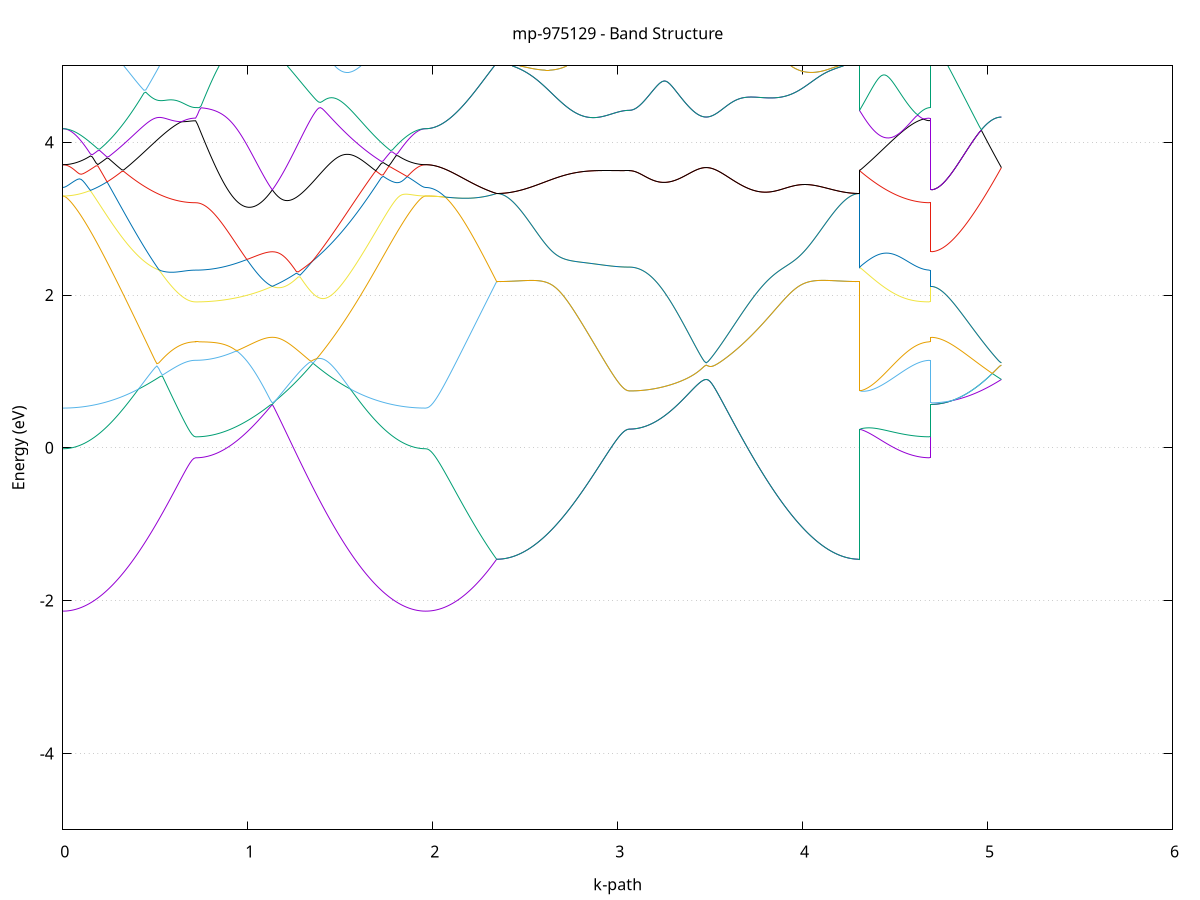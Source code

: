 set title 'mp-975129 - Band Structure'
set xlabel 'k-path'
set ylabel 'Energy (eV)'
set grid y
set yrange [-5:5]
set terminal png size 800,600
set output 'mp-975129_bands_gnuplot.png'
plot '-' using 1:2 with lines notitle, '-' using 1:2 with lines notitle, '-' using 1:2 with lines notitle, '-' using 1:2 with lines notitle, '-' using 1:2 with lines notitle, '-' using 1:2 with lines notitle, '-' using 1:2 with lines notitle, '-' using 1:2 with lines notitle, '-' using 1:2 with lines notitle, '-' using 1:2 with lines notitle, '-' using 1:2 with lines notitle, '-' using 1:2 with lines notitle, '-' using 1:2 with lines notitle, '-' using 1:2 with lines notitle, '-' using 1:2 with lines notitle, '-' using 1:2 with lines notitle, '-' using 1:2 with lines notitle, '-' using 1:2 with lines notitle, '-' using 1:2 with lines notitle, '-' using 1:2 with lines notitle, '-' using 1:2 with lines notitle, '-' using 1:2 with lines notitle, '-' using 1:2 with lines notitle, '-' using 1:2 with lines notitle, '-' using 1:2 with lines notitle, '-' using 1:2 with lines notitle, '-' using 1:2 with lines notitle, '-' using 1:2 with lines notitle, '-' using 1:2 with lines notitle, '-' using 1:2 with lines notitle, '-' using 1:2 with lines notitle, '-' using 1:2 with lines notitle
0.000000 -28.985892
0.009976 -28.985892
0.019951 -28.985892
0.029927 -28.985892
0.039902 -28.985892
0.049878 -28.985892
0.059853 -28.985792
0.069829 -28.985792
0.079804 -28.985792
0.089780 -28.985792
0.099755 -28.985692
0.109731 -28.985692
0.119707 -28.985692
0.129682 -28.985592
0.139658 -28.985592
0.149633 -28.985492
0.159609 -28.985492
0.169584 -28.985392
0.179560 -28.985392
0.189535 -28.985292
0.199511 -28.985292
0.209486 -28.985192
0.219462 -28.985192
0.229438 -28.985092
0.239413 -28.984992
0.249389 -28.984992
0.259364 -28.984892
0.269340 -28.984792
0.279315 -28.984692
0.289291 -28.984692
0.299266 -28.984592
0.309242 -28.984492
0.319217 -28.984392
0.329193 -28.984392
0.339169 -28.984292
0.349144 -28.984192
0.359120 -28.984092
0.369095 -28.983992
0.379071 -28.983892
0.389046 -28.983892
0.399022 -28.983792
0.408997 -28.983692
0.418973 -28.983592
0.428949 -28.983492
0.438924 -28.983492
0.448900 -28.983392
0.458875 -28.983292
0.468851 -28.983192
0.478826 -28.983092
0.488802 -28.983092
0.498777 -28.982992
0.508753 -28.982892
0.518728 -28.982792
0.528704 -28.982792
0.538680 -28.982692
0.548655 -28.982592
0.558631 -28.982592
0.568606 -28.982492
0.578582 -28.982392
0.588557 -28.982392
0.598533 -28.982292
0.608508 -28.982292
0.618484 -28.982192
0.628459 -28.982192
0.638435 -28.982192
0.648411 -28.982092
0.658386 -28.982092
0.668362 -28.982092
0.678337 -28.981992
0.688313 -28.981992
0.698288 -28.981992
0.708264 -28.981992
0.718239 -28.981992
0.718239 -28.981992
0.728113 -28.981992
0.737986 -28.981992
0.747859 -28.981992
0.757732 -28.981992
0.767606 -28.981992
0.777479 -28.981992
0.787352 -28.981992
0.797225 -28.981992
0.807098 -28.981892
0.816972 -28.981892
0.826845 -28.981892
0.836718 -28.981892
0.846591 -28.981892
0.856465 -28.981892
0.866338 -28.981792
0.876211 -28.981792
0.886084 -28.981792
0.895958 -28.981792
0.905831 -28.981692
0.915704 -28.981692
0.925577 -28.981692
0.935450 -28.981592
0.945324 -28.981592
0.955197 -28.981592
0.965070 -28.981592
0.974943 -28.981492
0.984817 -28.981492
0.994690 -28.981492
1.004563 -28.981392
1.014436 -28.981392
1.024310 -28.981392
1.034183 -28.981292
1.044056 -28.981292
1.053929 -28.981292
1.063802 -28.981192
1.073676 -28.981192
1.083549 -28.981192
1.093422 -28.981092
1.103295 -28.981092
1.113169 -28.981092
1.123042 -28.980992
1.132915 -28.980992
1.132915 -28.980992
1.142907 -28.980992
1.152899 -28.981092
1.162892 -28.981092
1.172884 -28.981092
1.182876 -28.981192
1.192868 -28.981192
1.202860 -28.981292
1.212853 -28.981292
1.222845 -28.981392
1.232837 -28.981392
1.242829 -28.981392
1.252821 -28.981492
1.262813 -28.981492
1.272806 -28.981592
1.282798 -28.981692
1.292790 -28.981692
1.302782 -28.981792
1.312774 -28.981792
1.322767 -28.981892
1.332759 -28.981992
1.342751 -28.981992
1.352743 -28.982092
1.362735 -28.982192
1.372728 -28.982192
1.382720 -28.982292
1.392712 -28.982392
1.402704 -28.982492
1.412696 -28.982492
1.422688 -28.982592
1.432681 -28.982692
1.442673 -28.982792
1.452665 -28.982792
1.462657 -28.982892
1.472649 -28.982992
1.482642 -28.983092
1.492634 -28.983192
1.502626 -28.983292
1.512618 -28.983292
1.522610 -28.983392
1.532602 -28.983492
1.542595 -28.983592
1.552587 -28.983692
1.562579 -28.983792
1.572571 -28.983792
1.582563 -28.983892
1.592556 -28.983992
1.602548 -28.984092
1.612540 -28.984192
1.622532 -28.984292
1.632524 -28.984292
1.642517 -28.984392
1.652509 -28.984492
1.662501 -28.984592
1.672493 -28.984692
1.682485 -28.984692
1.692477 -28.984792
1.702470 -28.984892
1.712462 -28.984992
1.722454 -28.984992
1.732446 -28.985092
1.742438 -28.985192
1.752431 -28.985192
1.762423 -28.985292
1.772415 -28.985292
1.782407 -28.985392
1.792399 -28.985392
1.802391 -28.985492
1.812384 -28.985492
1.822376 -28.985592
1.832368 -28.985592
1.842360 -28.985692
1.852352 -28.985692
1.862345 -28.985692
1.872337 -28.985792
1.882329 -28.985792
1.892321 -28.985792
1.902313 -28.985792
1.912306 -28.985892
1.922298 -28.985892
1.932290 -28.985892
1.942282 -28.985892
1.952274 -28.985892
1.962266 -28.985892
1.962266 -28.985892
1.972099 -28.985892
1.981931 -28.985892
1.991764 -28.985892
2.001596 -28.985892
2.011429 -28.985892
2.021261 -28.985792
2.031093 -28.985792
2.040926 -28.985792
2.050758 -28.985792
2.060591 -28.985692
2.070423 -28.985692
2.080256 -28.985692
2.090088 -28.985592
2.099920 -28.985592
2.109753 -28.985492
2.119585 -28.985492
2.129418 -28.985392
2.139250 -28.985392
2.149082 -28.985292
2.158915 -28.985292
2.168747 -28.985192
2.178580 -28.985192
2.188412 -28.985092
2.198245 -28.984992
2.208077 -28.984992
2.217909 -28.984892
2.227742 -28.984792
2.237574 -28.984692
2.247407 -28.984692
2.257239 -28.984592
2.267072 -28.984492
2.276904 -28.984392
2.286736 -28.984392
2.296569 -28.984292
2.306401 -28.984192
2.316234 -28.984092
2.326066 -28.983992
2.335898 -28.983992
2.345731 -28.983892
2.345731 -28.983892
2.355706 -28.983892
2.365682 -28.983892
2.375658 -28.983892
2.385633 -28.983892
2.395609 -28.983792
2.405584 -28.983792
2.415560 -28.983792
2.425535 -28.983792
2.435511 -28.983792
2.445486 -28.983792
2.455462 -28.983692
2.465437 -28.983692
2.475413 -28.983692
2.485389 -28.983592
2.495364 -28.983592
2.505340 -28.983592
2.515315 -28.983492
2.525291 -28.983492
2.535266 -28.983492
2.545242 -28.983392
2.555217 -28.983392
2.565193 -28.983292
2.575168 -28.983292
2.585144 -28.983192
2.595120 -28.983192
2.605095 -28.983092
2.615071 -28.983092
2.625046 -28.982992
2.635022 -28.982992
2.644997 -28.982892
2.654973 -28.982892
2.664948 -28.982792
2.674924 -28.982792
2.684900 -28.982692
2.694875 -28.982692
2.704851 -28.982592
2.714826 -28.982592
2.724802 -28.982492
2.734777 -28.982392
2.744753 -28.982392
2.754728 -28.982292
2.764704 -28.982292
2.774679 -28.982192
2.784655 -28.982192
2.794631 -28.982092
2.804606 -28.982092
2.814582 -28.981992
2.824557 -28.981992
2.834533 -28.981892
2.844508 -28.981892
2.854484 -28.981792
2.864459 -28.981792
2.874435 -28.981792
2.884410 -28.981692
2.894386 -28.981692
2.904362 -28.981592
2.914337 -28.981592
2.924313 -28.981592
2.934288 -28.981492
2.944264 -28.981492
2.954239 -28.981492
2.964215 -28.981492
2.974190 -28.981392
2.984166 -28.981392
2.994141 -28.981392
3.004117 -28.981392
3.014093 -28.981392
3.024068 -28.981392
3.034044 -28.981392
3.044019 -28.981292
3.053995 -28.981292
3.063970 -28.981292
3.063970 -28.981292
3.073844 -28.981292
3.083717 -28.981292
3.093590 -28.981292
3.103463 -28.981292
3.113336 -28.981292
3.123210 -28.981292
3.133083 -28.981292
3.142956 -28.981292
3.152829 -28.981292
3.162703 -28.981292
3.172576 -28.981292
3.182449 -28.981292
3.192322 -28.981292
3.202196 -28.981292
3.212069 -28.981292
3.221942 -28.981292
3.231815 -28.981192
3.241688 -28.981192
3.251562 -28.981192
3.261435 -28.981192
3.271308 -28.981192
3.281181 -28.981192
3.291055 -28.981192
3.300928 -28.981192
3.310801 -28.981192
3.320674 -28.981092
3.330548 -28.981092
3.340421 -28.981092
3.350294 -28.981092
3.360167 -28.981092
3.370040 -28.981092
3.379914 -28.981092
3.389787 -28.981092
3.399660 -28.981092
3.409533 -28.981092
3.419407 -28.980992
3.429280 -28.980992
3.439153 -28.980992
3.449026 -28.980992
3.458900 -28.980992
3.468773 -28.980992
3.478646 -28.980992
3.478646 -28.980992
3.488638 -28.980992
3.498630 -28.980992
3.508623 -28.980992
3.518615 -28.980992
3.528607 -28.980992
3.538599 -28.980992
3.548591 -28.981092
3.558583 -28.981092
3.568576 -28.981092
3.578568 -28.981092
3.588560 -28.981092
3.598552 -28.981092
3.608544 -28.981092
3.618537 -28.981192
3.628529 -28.981192
3.638521 -28.981192
3.648513 -28.981192
3.658505 -28.981292
3.668498 -28.981292
3.678490 -28.981292
3.688482 -28.981392
3.698474 -28.981392
3.708466 -28.981392
3.718458 -28.981492
3.728451 -28.981492
3.738443 -28.981492
3.748435 -28.981592
3.758427 -28.981592
3.768419 -28.981692
3.778412 -28.981692
3.788404 -28.981792
3.798396 -28.981792
3.808388 -28.981792
3.818380 -28.981892
3.828372 -28.981892
3.838365 -28.981992
3.848357 -28.982092
3.858349 -28.982092
3.868341 -28.982192
3.878333 -28.982192
3.888326 -28.982292
3.898318 -28.982292
3.908310 -28.982392
3.918302 -28.982392
3.928294 -28.982492
3.938287 -28.982492
3.948279 -28.982592
3.958271 -28.982692
3.968263 -28.982692
3.978255 -28.982792
3.988247 -28.982792
3.998240 -28.982892
4.008232 -28.982892
4.018224 -28.982992
4.028216 -28.982992
4.038208 -28.983092
4.048201 -28.983092
4.058193 -28.983192
4.068185 -28.983192
4.078177 -28.983292
4.088169 -28.983292
4.098161 -28.983392
4.108154 -28.983392
4.118146 -28.983492
4.128138 -28.983492
4.138130 -28.983492
4.148122 -28.983592
4.158115 -28.983592
4.168107 -28.983592
4.178099 -28.983692
4.188091 -28.983692
4.198083 -28.983692
4.208076 -28.983792
4.218068 -28.983792
4.228060 -28.983792
4.238052 -28.983792
4.248044 -28.983792
4.258036 -28.983792
4.268029 -28.983892
4.278021 -28.983892
4.288013 -28.983892
4.298005 -28.983892
4.307997 -28.983892
4.307997 -28.981292
4.317830 -28.981392
4.327662 -28.981392
4.337495 -28.981392
4.347327 -28.981392
4.357159 -28.981492
4.366992 -28.981492
4.376824 -28.981492
4.386657 -28.981492
4.396489 -28.981592
4.406322 -28.981592
4.416154 -28.981592
4.425986 -28.981592
4.435819 -28.981692
4.445651 -28.981692
4.455484 -28.981692
4.465316 -28.981692
4.475149 -28.981792
4.484981 -28.981792
4.494813 -28.981792
4.504646 -28.981792
4.514478 -28.981792
4.524311 -28.981892
4.534143 -28.981892
4.543975 -28.981892
4.553808 -28.981892
4.563640 -28.981892
4.573473 -28.981892
4.583305 -28.981892
4.593138 -28.981992
4.602970 -28.981992
4.612802 -28.981992
4.622635 -28.981992
4.632467 -28.981992
4.642300 -28.981992
4.652132 -28.981992
4.661965 -28.981992
4.671797 -28.981992
4.681629 -28.981992
4.691462 -28.981992
4.691462 -28.980992
4.701294 -28.980992
4.711127 -28.980992
4.720959 -28.980992
4.730792 -28.980992
4.740624 -28.980992
4.750456 -28.980992
4.760289 -28.980992
4.770121 -28.980992
4.779954 -28.980992
4.789786 -28.980992
4.799618 -28.980992
4.809451 -28.980992
4.819283 -28.980992
4.829116 -28.980992
4.838948 -28.980992
4.848781 -28.980992
4.858613 -28.980992
4.868445 -28.980992
4.878278 -28.980992
4.888110 -28.980992
4.897943 -28.980992
4.907775 -28.980992
4.917608 -28.980992
4.927440 -28.980992
4.937272 -28.980992
4.947105 -28.980992
4.956937 -28.980992
4.966770 -28.980992
4.976602 -28.980992
4.986434 -28.980992
4.996267 -28.980992
5.006099 -28.980992
5.015932 -28.980992
5.025764 -28.980992
5.035597 -28.980992
5.045429 -28.980992
5.055261 -28.980992
5.065094 -28.980992
5.074926 -28.980992
e
0.000000 -28.981792
0.009976 -28.981792
0.019951 -28.981792
0.029927 -28.981792
0.039902 -28.981792
0.049878 -28.981792
0.059853 -28.981792
0.069829 -28.981792
0.079804 -28.981792
0.089780 -28.981792
0.099755 -28.981692
0.109731 -28.981692
0.119707 -28.981692
0.129682 -28.981692
0.139658 -28.981692
0.149633 -28.981692
0.159609 -28.981592
0.169584 -28.981592
0.179560 -28.981592
0.189535 -28.981592
0.199511 -28.981492
0.209486 -28.981492
0.219462 -28.981492
0.229438 -28.981492
0.239413 -28.981392
0.249389 -28.981392
0.259364 -28.981392
0.269340 -28.981392
0.279315 -28.981292
0.289291 -28.981292
0.299266 -28.981292
0.309242 -28.981192
0.319217 -28.981192
0.329193 -28.981192
0.339169 -28.981092
0.349144 -28.981092
0.359120 -28.981092
0.369095 -28.981092
0.379071 -28.980992
0.389046 -28.980992
0.399022 -28.980992
0.408997 -28.980992
0.418973 -28.980892
0.428949 -28.980892
0.438924 -28.980892
0.448900 -28.980892
0.458875 -28.980792
0.468851 -28.980792
0.478826 -28.980792
0.488802 -28.980792
0.498777 -28.980792
0.508753 -28.980692
0.518728 -28.980692
0.528704 -28.980692
0.538680 -28.980692
0.548655 -28.980692
0.558631 -28.980692
0.568606 -28.980692
0.578582 -28.980692
0.588557 -28.980692
0.598533 -28.980692
0.608508 -28.980692
0.618484 -28.980692
0.628459 -28.980692
0.638435 -28.980692
0.648411 -28.980692
0.658386 -28.980692
0.668362 -28.980692
0.678337 -28.980692
0.688313 -28.980692
0.698288 -28.980692
0.708264 -28.980692
0.718239 -28.980692
0.718239 -28.980692
0.728113 -28.980692
0.737986 -28.980692
0.747859 -28.980692
0.757732 -28.980692
0.767606 -28.980692
0.777479 -28.980692
0.787352 -28.980692
0.797225 -28.980692
0.807098 -28.980692
0.816972 -28.980692
0.826845 -28.980692
0.836718 -28.980692
0.846591 -28.980692
0.856465 -28.980692
0.866338 -28.980692
0.876211 -28.980692
0.886084 -28.980692
0.895958 -28.980692
0.905831 -28.980692
0.915704 -28.980692
0.925577 -28.980692
0.935450 -28.980692
0.945324 -28.980692
0.955197 -28.980692
0.965070 -28.980692
0.974943 -28.980692
0.984817 -28.980692
0.994690 -28.980692
1.004563 -28.980792
1.014436 -28.980792
1.024310 -28.980792
1.034183 -28.980792
1.044056 -28.980792
1.053929 -28.980792
1.063802 -28.980892
1.073676 -28.980892
1.083549 -28.980892
1.093422 -28.980892
1.103295 -28.980892
1.113169 -28.980992
1.123042 -28.980992
1.132915 -28.980992
1.132915 -28.980992
1.142907 -28.980992
1.152899 -28.980992
1.162892 -28.980892
1.172884 -28.980892
1.182876 -28.980892
1.192868 -28.980892
1.202860 -28.980792
1.212853 -28.980792
1.222845 -28.980792
1.232837 -28.980792
1.242829 -28.980792
1.252821 -28.980692
1.262813 -28.980692
1.272806 -28.980692
1.282798 -28.980692
1.292790 -28.980692
1.302782 -28.980692
1.312774 -28.980692
1.322767 -28.980692
1.332759 -28.980692
1.342751 -28.980692
1.352743 -28.980692
1.362735 -28.980692
1.372728 -28.980692
1.382720 -28.980692
1.392712 -28.980692
1.402704 -28.980692
1.412696 -28.980692
1.422688 -28.980692
1.432681 -28.980692
1.442673 -28.980692
1.452665 -28.980692
1.462657 -28.980692
1.472649 -28.980792
1.482642 -28.980792
1.492634 -28.980792
1.502626 -28.980792
1.512618 -28.980792
1.522610 -28.980892
1.532602 -28.980892
1.542595 -28.980892
1.552587 -28.980892
1.562579 -28.980992
1.572571 -28.980992
1.582563 -28.980992
1.592556 -28.981092
1.602548 -28.981092
1.612540 -28.981092
1.622532 -28.981092
1.632524 -28.981192
1.642517 -28.981192
1.652509 -28.981192
1.662501 -28.981292
1.672493 -28.981292
1.682485 -28.981292
1.692477 -28.981292
1.702470 -28.981392
1.712462 -28.981392
1.722454 -28.981392
1.732446 -28.981492
1.742438 -28.981492
1.752431 -28.981492
1.762423 -28.981492
1.772415 -28.981592
1.782407 -28.981592
1.792399 -28.981592
1.802391 -28.981592
1.812384 -28.981692
1.822376 -28.981692
1.832368 -28.981692
1.842360 -28.981692
1.852352 -28.981692
1.862345 -28.981792
1.872337 -28.981792
1.882329 -28.981792
1.892321 -28.981792
1.902313 -28.981792
1.912306 -28.981792
1.922298 -28.981792
1.932290 -28.981792
1.942282 -28.981792
1.952274 -28.981792
1.962266 -28.981792
1.962266 -28.981792
1.972099 -28.981792
1.981931 -28.981792
1.991764 -28.981792
2.001596 -28.981892
2.011429 -28.981892
2.021261 -28.981892
2.031093 -28.981892
2.040926 -28.981892
2.050758 -28.981992
2.060591 -28.981992
2.070423 -28.981992
2.080256 -28.982092
2.090088 -28.982092
2.099920 -28.982092
2.109753 -28.982192
2.119585 -28.982192
2.129418 -28.982292
2.139250 -28.982292
2.149082 -28.982392
2.158915 -28.982492
2.168747 -28.982492
2.178580 -28.982592
2.188412 -28.982592
2.198245 -28.982692
2.208077 -28.982792
2.217909 -28.982892
2.227742 -28.982892
2.237574 -28.982992
2.247407 -28.983092
2.257239 -28.983092
2.267072 -28.983192
2.276904 -28.983292
2.286736 -28.983392
2.296569 -28.983492
2.306401 -28.983492
2.316234 -28.983592
2.326066 -28.983692
2.335898 -28.983792
2.345731 -28.983892
2.345731 -28.983892
2.355706 -28.983892
2.365682 -28.983892
2.375658 -28.983792
2.385633 -28.983792
2.395609 -28.983792
2.405584 -28.983792
2.415560 -28.983792
2.425535 -28.983792
2.435511 -28.983792
2.445486 -28.983692
2.455462 -28.983692
2.465437 -28.983692
2.475413 -28.983692
2.485389 -28.983592
2.495364 -28.983592
2.505340 -28.983592
2.515315 -28.983492
2.525291 -28.983492
2.535266 -28.983392
2.545242 -28.983392
2.555217 -28.983392
2.565193 -28.983292
2.575168 -28.983292
2.585144 -28.983192
2.595120 -28.983192
2.605095 -28.983092
2.615071 -28.983092
2.625046 -28.982992
2.635022 -28.982992
2.644997 -28.982892
2.654973 -28.982892
2.664948 -28.982792
2.674924 -28.982792
2.684900 -28.982692
2.694875 -28.982592
2.704851 -28.982592
2.714826 -28.982492
2.724802 -28.982492
2.734777 -28.982392
2.744753 -28.982392
2.754728 -28.982292
2.764704 -28.982292
2.774679 -28.982192
2.784655 -28.982192
2.794631 -28.982092
2.804606 -28.982092
2.814582 -28.981992
2.824557 -28.981992
2.834533 -28.981892
2.844508 -28.981892
2.854484 -28.981792
2.864459 -28.981792
2.874435 -28.981692
2.884410 -28.981692
2.894386 -28.981692
2.904362 -28.981592
2.914337 -28.981592
2.924313 -28.981592
2.934288 -28.981492
2.944264 -28.981492
2.954239 -28.981492
2.964215 -28.981392
2.974190 -28.981392
2.984166 -28.981392
2.994141 -28.981392
3.004117 -28.981392
3.014093 -28.981392
3.024068 -28.981292
3.034044 -28.981292
3.044019 -28.981292
3.053995 -28.981292
3.063970 -28.981292
3.063970 -28.981292
3.073844 -28.981292
3.083717 -28.981292
3.093590 -28.981292
3.103463 -28.981292
3.113336 -28.981292
3.123210 -28.981292
3.133083 -28.981292
3.142956 -28.981292
3.152829 -28.981292
3.162703 -28.981292
3.172576 -28.981292
3.182449 -28.981292
3.192322 -28.981292
3.202196 -28.981292
3.212069 -28.981192
3.221942 -28.981192
3.231815 -28.981192
3.241688 -28.981192
3.251562 -28.981192
3.261435 -28.981192
3.271308 -28.981192
3.281181 -28.981192
3.291055 -28.981192
3.300928 -28.981092
3.310801 -28.981092
3.320674 -28.981092
3.330548 -28.981092
3.340421 -28.981092
3.350294 -28.981092
3.360167 -28.981092
3.370040 -28.981092
3.379914 -28.981092
3.389787 -28.980992
3.399660 -28.980992
3.409533 -28.980992
3.419407 -28.980992
3.429280 -28.980992
3.439153 -28.980992
3.449026 -28.980992
3.458900 -28.980992
3.468773 -28.980992
3.478646 -28.980992
3.478646 -28.980992
3.488638 -28.980992
3.498630 -28.980992
3.508623 -28.980992
3.518615 -28.980992
3.528607 -28.980992
3.538599 -28.980992
3.548591 -28.980992
3.558583 -28.980992
3.568576 -28.981092
3.578568 -28.981092
3.588560 -28.981092
3.598552 -28.981092
3.608544 -28.981092
3.618537 -28.981092
3.628529 -28.981192
3.638521 -28.981192
3.648513 -28.981192
3.658505 -28.981192
3.668498 -28.981292
3.678490 -28.981292
3.688482 -28.981292
3.698474 -28.981392
3.708466 -28.981392
3.718458 -28.981392
3.728451 -28.981492
3.738443 -28.981492
3.748435 -28.981592
3.758427 -28.981592
3.768419 -28.981592
3.778412 -28.981692
3.788404 -28.981692
3.798396 -28.981792
3.808388 -28.981792
3.818380 -28.981892
3.828372 -28.981892
3.838365 -28.981992
3.848357 -28.981992
3.858349 -28.982092
3.868341 -28.982092
3.878333 -28.982192
3.888326 -28.982192
3.898318 -28.982292
3.908310 -28.982392
3.918302 -28.982392
3.928294 -28.982492
3.938287 -28.982492
3.948279 -28.982592
3.958271 -28.982592
3.968263 -28.982692
3.978255 -28.982692
3.988247 -28.982792
3.998240 -28.982892
4.008232 -28.982892
4.018224 -28.982992
4.028216 -28.982992
4.038208 -28.983092
4.048201 -28.983092
4.058193 -28.983192
4.068185 -28.983192
4.078177 -28.983292
4.088169 -28.983292
4.098161 -28.983392
4.108154 -28.983392
4.118146 -28.983392
4.128138 -28.983492
4.138130 -28.983492
4.148122 -28.983592
4.158115 -28.983592
4.168107 -28.983592
4.178099 -28.983692
4.188091 -28.983692
4.198083 -28.983692
4.208076 -28.983692
4.218068 -28.983792
4.228060 -28.983792
4.238052 -28.983792
4.248044 -28.983792
4.258036 -28.983792
4.268029 -28.983792
4.278021 -28.983792
4.288013 -28.983892
4.298005 -28.983892
4.307997 -28.983892
4.307997 -28.981292
4.317830 -28.981292
4.327662 -28.981292
4.337495 -28.981292
4.347327 -28.981192
4.357159 -28.981192
4.366992 -28.981192
4.376824 -28.981092
4.386657 -28.981092
4.396489 -28.981092
4.406322 -28.981092
4.416154 -28.980992
4.425986 -28.980992
4.435819 -28.980992
4.445651 -28.980992
4.455484 -28.980992
4.465316 -28.980892
4.475149 -28.980892
4.484981 -28.980892
4.494813 -28.980892
4.504646 -28.980892
4.514478 -28.980792
4.524311 -28.980792
4.534143 -28.980792
4.543975 -28.980792
4.553808 -28.980792
4.563640 -28.980792
4.573473 -28.980692
4.583305 -28.980692
4.593138 -28.980692
4.602970 -28.980692
4.612802 -28.980692
4.622635 -28.980692
4.632467 -28.980692
4.642300 -28.980692
4.652132 -28.980692
4.661965 -28.980692
4.671797 -28.980692
4.681629 -28.980692
4.691462 -28.980692
4.691462 -28.980992
4.701294 -28.980992
4.711127 -28.980992
4.720959 -28.980992
4.730792 -28.980992
4.740624 -28.980992
4.750456 -28.980992
4.760289 -28.980992
4.770121 -28.980992
4.779954 -28.980992
4.789786 -28.980992
4.799618 -28.980992
4.809451 -28.980992
4.819283 -28.980992
4.829116 -28.980992
4.838948 -28.980992
4.848781 -28.980992
4.858613 -28.980992
4.868445 -28.980992
4.878278 -28.980992
4.888110 -28.980992
4.897943 -28.980992
4.907775 -28.980992
4.917608 -28.980992
4.927440 -28.980992
4.937272 -28.980992
4.947105 -28.980992
4.956937 -28.980992
4.966770 -28.980992
4.976602 -28.980992
4.986434 -28.980992
4.996267 -28.980992
5.006099 -28.980992
5.015932 -28.980992
5.025764 -28.980992
5.035597 -28.980992
5.045429 -28.980992
5.055261 -28.980992
5.065094 -28.980992
5.074926 -28.980992
e
0.000000 -13.187092
0.009976 -13.187092
0.019951 -13.186992
0.029927 -13.186892
0.039902 -13.186792
0.049878 -13.186692
0.059853 -13.186492
0.069829 -13.186292
0.079804 -13.186092
0.089780 -13.185792
0.099755 -13.185592
0.109731 -13.185292
0.119707 -13.184892
0.129682 -13.184492
0.139658 -13.184092
0.149633 -13.183692
0.159609 -13.183292
0.169584 -13.182792
0.179560 -13.182292
0.189535 -13.181792
0.199511 -13.181192
0.209486 -13.180592
0.219462 -13.179992
0.229438 -13.179392
0.239413 -13.178792
0.249389 -13.178092
0.259364 -13.177392
0.269340 -13.176692
0.279315 -13.175992
0.289291 -13.175192
0.299266 -13.174392
0.309242 -13.173692
0.319217 -13.172892
0.329193 -13.172092
0.339169 -13.171192
0.349144 -13.170392
0.359120 -13.169492
0.369095 -13.168692
0.379071 -13.167792
0.389046 -13.166892
0.399022 -13.165992
0.408997 -13.165092
0.418973 -13.164192
0.428949 -13.163292
0.438924 -13.162392
0.448900 -13.161492
0.458875 -13.160592
0.468851 -13.159692
0.478826 -13.158892
0.488802 -13.160292
0.498777 -13.161592
0.508753 -13.162892
0.518728 -13.164092
0.528704 -13.165292
0.538680 -13.166492
0.548655 -13.167592
0.558631 -13.168592
0.568606 -13.169592
0.578582 -13.170592
0.588557 -13.171492
0.598533 -13.172292
0.608508 -13.173092
0.618484 -13.173792
0.628459 -13.174392
0.638435 -13.174992
0.648411 -13.175492
0.658386 -13.175992
0.668362 -13.176292
0.678337 -13.176692
0.688313 -13.176892
0.698288 -13.177092
0.708264 -13.177192
0.718239 -13.177192
0.718239 -13.177192
0.728113 -13.177192
0.737986 -13.177192
0.747859 -13.177092
0.757732 -13.176992
0.767606 -13.176892
0.777479 -13.176692
0.787352 -13.176492
0.797225 -13.176292
0.807098 -13.176092
0.816972 -13.175892
0.826845 -13.175592
0.836718 -13.175292
0.846591 -13.174992
0.856465 -13.174592
0.866338 -13.174292
0.876211 -13.173892
0.886084 -13.173392
0.895958 -13.172992
0.905831 -13.172592
0.915704 -13.172092
0.925577 -13.171592
0.935450 -13.171092
0.945324 -13.170592
0.955197 -13.169992
0.965070 -13.169492
0.974943 -13.168892
0.984817 -13.168392
0.994690 -13.167792
1.004563 -13.167192
1.014436 -13.166592
1.024310 -13.166092
1.034183 -13.165492
1.044056 -13.164992
1.053929 -13.164492
1.063802 -13.163992
1.073676 -13.163592
1.083549 -13.163192
1.093422 -13.162892
1.103295 -13.162692
1.113169 -13.162492
1.123042 -13.162392
1.132915 -13.162292
1.132915 -13.162292
1.142907 -13.162392
1.152899 -13.162492
1.162892 -13.162592
1.172884 -13.162692
1.182876 -13.162892
1.192868 -13.163092
1.202860 -13.163192
1.212853 -13.163392
1.222845 -13.163492
1.232837 -13.163592
1.242829 -13.163592
1.252821 -13.163692
1.262813 -13.163592
1.272806 -13.163492
1.282798 -13.163392
1.292790 -13.163192
1.302782 -13.162992
1.312774 -13.162692
1.322767 -13.162392
1.332759 -13.161992
1.342751 -13.161492
1.352743 -13.160992
1.362735 -13.160392
1.372728 -13.159692
1.382720 -13.158992
1.392712 -13.158292
1.402704 -13.157492
1.412696 -13.156592
1.422688 -13.155692
1.432681 -13.154692
1.442673 -13.154292
1.452665 -13.155292
1.462657 -13.156292
1.472649 -13.157192
1.482642 -13.158192
1.492634 -13.159192
1.502626 -13.160192
1.512618 -13.161092
1.522610 -13.162092
1.532602 -13.162992
1.542595 -13.163992
1.552587 -13.164892
1.562579 -13.165792
1.572571 -13.166692
1.582563 -13.167592
1.592556 -13.168492
1.602548 -13.169392
1.612540 -13.170292
1.622532 -13.171092
1.632524 -13.171992
1.642517 -13.172792
1.652509 -13.173592
1.662501 -13.174392
1.672493 -13.175192
1.682485 -13.175892
1.692477 -13.176592
1.702470 -13.177392
1.712462 -13.177992
1.722454 -13.178692
1.732446 -13.179392
1.742438 -13.179992
1.752431 -13.180592
1.762423 -13.181192
1.772415 -13.181692
1.782407 -13.182292
1.792399 -13.182792
1.802391 -13.183292
1.812384 -13.183692
1.822376 -13.184092
1.832368 -13.184492
1.842360 -13.184892
1.852352 -13.185192
1.862345 -13.185592
1.872337 -13.185792
1.882329 -13.186092
1.892321 -13.186292
1.902313 -13.186492
1.912306 -13.186692
1.922298 -13.186792
1.932290 -13.186892
1.942282 -13.186992
1.952274 -13.187092
1.962266 -13.187092
1.962266 -13.187092
1.972099 -13.186992
1.981931 -13.186892
1.991764 -13.186692
2.001596 -13.186392
2.011429 -13.186092
2.021261 -13.185692
2.031093 -13.185192
2.040926 -13.184592
2.050758 -13.183992
2.060591 -13.183192
2.070423 -13.182392
2.080256 -13.181592
2.090088 -13.180592
2.099920 -13.179592
2.109753 -13.178592
2.119585 -13.177492
2.129418 -13.176292
2.139250 -13.174992
2.149082 -13.173692
2.158915 -13.172292
2.168747 -13.170892
2.178580 -13.169392
2.188412 -13.167892
2.198245 -13.166292
2.208077 -13.164692
2.217909 -13.162992
2.227742 -13.161292
2.237574 -13.159492
2.247407 -13.157792
2.257239 -13.155892
2.267072 -13.154092
2.276904 -13.152192
2.286736 -13.150292
2.296569 -13.148392
2.306401 -13.146492
2.316234 -13.144492
2.326066 -13.142592
2.335898 -13.140592
2.345731 -13.138592
2.345731 -13.138592
2.355706 -13.138592
2.365682 -13.138692
2.375658 -13.138692
2.385633 -13.138692
2.395609 -13.138792
2.405584 -13.138792
2.415560 -13.138892
2.425535 -13.138892
2.435511 -13.138992
2.445486 -13.139092
2.455462 -13.139292
2.465437 -13.139392
2.475413 -13.139492
2.485389 -13.139692
2.495364 -13.139892
2.505340 -13.140192
2.515315 -13.140392
2.525291 -13.140692
2.535266 -13.140992
2.545242 -13.141392
2.555217 -13.141792
2.565193 -13.142192
2.575168 -13.142692
2.585144 -13.143192
2.595120 -13.143692
2.605095 -13.144392
2.615071 -13.144992
2.625046 -13.145692
2.635022 -13.146492
2.644997 -13.147292
2.654973 -13.148192
2.664948 -13.149092
2.674924 -13.150092
2.684900 -13.150992
2.694875 -13.152092
2.704851 -13.153092
2.714826 -13.154192
2.724802 -13.155392
2.734777 -13.156492
2.744753 -13.157692
2.754728 -13.158792
2.764704 -13.159992
2.774679 -13.161192
2.784655 -13.162392
2.794631 -13.163592
2.804606 -13.164692
2.814582 -13.165892
2.824557 -13.166992
2.834533 -13.168192
2.844508 -13.169292
2.854484 -13.170292
2.864459 -13.171392
2.874435 -13.172392
2.884410 -13.173392
2.894386 -13.174292
2.904362 -13.175192
2.914337 -13.176092
2.924313 -13.176892
2.934288 -13.177592
2.944264 -13.178292
2.954239 -13.178992
2.964215 -13.179592
2.974190 -13.180192
2.984166 -13.180692
2.994141 -13.181092
3.004117 -13.181492
3.014093 -13.181892
3.024068 -13.182092
3.034044 -13.182292
3.044019 -13.182492
3.053995 -13.182592
3.063970 -13.182592
3.063970 -13.182592
3.073844 -13.182592
3.083717 -13.182592
3.093590 -13.182492
3.103463 -13.182392
3.113336 -13.182292
3.123210 -13.182092
3.133083 -13.181892
3.142956 -13.181692
3.152829 -13.181492
3.162703 -13.181192
3.172576 -13.180892
3.182449 -13.180592
3.192322 -13.180292
3.202196 -13.179892
3.212069 -13.179492
3.221942 -13.179092
3.231815 -13.178692
3.241688 -13.178292
3.251562 -13.177792
3.261435 -13.177292
3.271308 -13.176792
3.281181 -13.176292
3.291055 -13.175692
3.300928 -13.175192
3.310801 -13.174592
3.320674 -13.174092
3.330548 -13.173492
3.340421 -13.172892
3.350294 -13.172392
3.360167 -13.171792
3.370040 -13.171292
3.379914 -13.170692
3.389787 -13.170192
3.399660 -13.169692
3.409533 -13.169192
3.419407 -13.168792
3.429280 -13.168392
3.439153 -13.168092
3.449026 -13.167892
3.458900 -13.167692
3.468773 -13.167592
3.478646 -13.167592
3.478646 -13.167592
3.488638 -13.167592
3.498630 -13.167692
3.508623 -13.167892
3.518615 -13.168092
3.528607 -13.168292
3.538599 -13.168592
3.548591 -13.168792
3.558583 -13.169092
3.568576 -13.169392
3.578568 -13.169692
3.588560 -13.169892
3.598552 -13.170092
3.608544 -13.170292
3.618537 -13.170392
3.628529 -13.170592
3.638521 -13.170592
3.648513 -13.170592
3.658505 -13.170592
3.668498 -13.170592
3.678490 -13.170392
3.688482 -13.170292
3.698474 -13.170092
3.708466 -13.169792
3.718458 -13.169492
3.728451 -13.169092
3.738443 -13.168692
3.748435 -13.168192
3.758427 -13.167692
3.768419 -13.167092
3.778412 -13.166492
3.788404 -13.165892
3.798396 -13.165192
3.808388 -13.164492
3.818380 -13.163692
3.828372 -13.162892
3.838365 -13.162092
3.848357 -13.161192
3.858349 -13.160292
3.868341 -13.159392
3.878333 -13.158492
3.888326 -13.157592
3.898318 -13.156692
3.908310 -13.155692
3.918302 -13.154792
3.928294 -13.153792
3.938287 -13.152892
3.948279 -13.151992
3.958271 -13.150992
3.968263 -13.150192
3.978255 -13.149292
3.988247 -13.148492
3.998240 -13.147692
4.008232 -13.146892
4.018224 -13.146092
4.028216 -13.145492
4.038208 -13.144792
4.048201 -13.144192
4.058193 -13.143592
4.068185 -13.143092
4.078177 -13.142592
4.088169 -13.142092
4.098161 -13.141692
4.108154 -13.141292
4.118146 -13.140992
4.128138 -13.140692
4.138130 -13.140392
4.148122 -13.140092
4.158115 -13.139892
4.168107 -13.139692
4.178099 -13.139492
4.188091 -13.139392
4.198083 -13.139292
4.208076 -13.139092
4.218068 -13.138992
4.228060 -13.138892
4.238052 -13.138892
4.248044 -13.138792
4.258036 -13.138792
4.268029 -13.138692
4.278021 -13.138692
4.288013 -13.138692
4.298005 -13.138592
4.307997 -13.138592
4.307997 -13.182592
4.317830 -13.182992
4.327662 -13.183292
4.337495 -13.183592
4.347327 -13.183792
4.357159 -13.183992
4.366992 -13.184192
4.376824 -13.184292
4.386657 -13.184392
4.396489 -13.184492
4.406322 -13.184492
4.416154 -13.184492
4.425986 -13.184492
4.435819 -13.184392
4.445651 -13.184292
4.455484 -13.184092
4.465316 -13.183992
4.475149 -13.183692
4.484981 -13.183492
4.494813 -13.183192
4.504646 -13.182892
4.514478 -13.182592
4.524311 -13.182292
4.534143 -13.181892
4.543975 -13.181492
4.553808 -13.181092
4.563640 -13.180692
4.573473 -13.180292
4.583305 -13.179992
4.593138 -13.179592
4.602970 -13.179192
4.612802 -13.178792
4.622635 -13.178492
4.632467 -13.178192
4.642300 -13.177892
4.652132 -13.177592
4.661965 -13.177492
4.671797 -13.177292
4.681629 -13.177192
4.691462 -13.177192
4.691462 -13.162292
4.701294 -13.162292
4.711127 -13.162292
4.720959 -13.162192
4.730792 -13.162192
4.740624 -13.161992
4.750456 -13.161892
4.760289 -13.161792
4.770121 -13.161592
4.779954 -13.161392
4.789786 -13.161192
4.799618 -13.160892
4.809451 -13.160692
4.819283 -13.160392
4.829116 -13.160092
4.838948 -13.159792
4.848781 -13.159392
4.858613 -13.159092
4.868445 -13.158992
4.878278 -13.159792
4.888110 -13.160492
4.897943 -13.161092
4.907775 -13.161792
4.917608 -13.162392
4.927440 -13.162992
4.937272 -13.163592
4.947105 -13.164092
4.956937 -13.164592
4.966770 -13.165092
4.976602 -13.165492
4.986434 -13.165892
4.996267 -13.166192
5.006099 -13.166492
5.015932 -13.166792
5.025764 -13.166992
5.035597 -13.167192
5.045429 -13.167392
5.055261 -13.167492
5.065094 -13.167492
5.074926 -13.167592
e
0.000000 -13.104792
0.009976 -13.104792
0.019951 -13.104892
0.029927 -13.105092
0.039902 -13.105292
0.049878 -13.105592
0.059853 -13.105992
0.069829 -13.106392
0.079804 -13.106892
0.089780 -13.107492
0.099755 -13.108092
0.109731 -13.108792
0.119707 -13.109592
0.129682 -13.110392
0.139658 -13.111192
0.149633 -13.112192
0.159609 -13.113092
0.169584 -13.114192
0.179560 -13.115192
0.189535 -13.116392
0.199511 -13.117492
0.209486 -13.118792
0.219462 -13.119992
0.229438 -13.121292
0.239413 -13.122692
0.249389 -13.123992
0.259364 -13.125392
0.269340 -13.126892
0.279315 -13.128292
0.289291 -13.129792
0.299266 -13.131292
0.309242 -13.132892
0.319217 -13.134392
0.329193 -13.135992
0.339169 -13.137592
0.349144 -13.139092
0.359120 -13.140692
0.369095 -13.142292
0.379071 -13.143892
0.389046 -13.145392
0.399022 -13.146992
0.408997 -13.148592
0.418973 -13.150092
0.428949 -13.151592
0.438924 -13.153092
0.448900 -13.154592
0.458875 -13.156092
0.468851 -13.157492
0.478826 -13.158792
0.488802 -13.157792
0.498777 -13.156992
0.508753 -13.156092
0.518728 -13.155192
0.528704 -13.154292
0.538680 -13.153492
0.548655 -13.152892
0.558631 -13.153892
0.568606 -13.154792
0.578582 -13.155692
0.588557 -13.156492
0.598533 -13.157292
0.608508 -13.157992
0.618484 -13.158592
0.628459 -13.159192
0.638435 -13.159792
0.648411 -13.160192
0.658386 -13.160692
0.668362 -13.160992
0.678337 -13.161292
0.688313 -13.161492
0.698288 -13.161692
0.708264 -13.161792
0.718239 -13.161792
0.718239 -13.161792
0.728113 -13.161792
0.737986 -13.161792
0.747859 -13.161692
0.757732 -13.161592
0.767606 -13.161492
0.777479 -13.161292
0.787352 -13.161192
0.797225 -13.160992
0.807098 -13.160792
0.816972 -13.160492
0.826845 -13.160292
0.836718 -13.159992
0.846591 -13.159692
0.856465 -13.159292
0.866338 -13.158992
0.876211 -13.158592
0.886084 -13.158192
0.895958 -13.157792
0.905831 -13.157392
0.915704 -13.156892
0.925577 -13.156392
0.935450 -13.155892
0.945324 -13.155392
0.955197 -13.154892
0.965070 -13.154392
0.974943 -13.153892
0.984817 -13.153292
0.994690 -13.152792
1.004563 -13.152192
1.014436 -13.151692
1.024310 -13.151192
1.034183 -13.150692
1.044056 -13.150192
1.053929 -13.149692
1.063802 -13.149292
1.073676 -13.148892
1.083549 -13.148592
1.093422 -13.148292
1.103295 -13.148292
1.113169 -13.148392
1.123042 -13.148392
1.132915 -13.148292
1.132915 -13.148292
1.142907 -13.148492
1.152899 -13.148792
1.162892 -13.149192
1.172884 -13.149692
1.182876 -13.150092
1.192868 -13.150692
1.202860 -13.151192
1.212853 -13.151692
1.222845 -13.152192
1.232837 -13.152592
1.242829 -13.153092
1.252821 -13.153492
1.262813 -13.153892
1.272806 -13.154192
1.282798 -13.154492
1.292790 -13.154692
1.302782 -13.154892
1.312774 -13.154992
1.322767 -13.155092
1.332759 -13.155092
1.342751 -13.155092
1.352743 -13.154992
1.362735 -13.154792
1.372728 -13.154592
1.382720 -13.154292
1.392712 -13.153992
1.402704 -13.153592
1.412696 -13.153192
1.422688 -13.152692
1.432681 -13.153292
1.442673 -13.153692
1.452665 -13.152592
1.462657 -13.151392
1.472649 -13.150292
1.482642 -13.148992
1.492634 -13.147792
1.502626 -13.146892
1.512618 -13.145992
1.522610 -13.144992
1.532602 -13.143992
1.542595 -13.142992
1.552587 -13.141892
1.562579 -13.140792
1.572571 -13.139692
1.582563 -13.138492
1.592556 -13.137292
1.602548 -13.136092
1.612540 -13.134892
1.622532 -13.133692
1.632524 -13.132492
1.642517 -13.131192
1.652509 -13.129992
1.662501 -13.128692
1.672493 -13.127492
1.682485 -13.126192
1.692477 -13.124992
1.702470 -13.123792
1.712462 -13.122592
1.722454 -13.121392
1.732446 -13.120192
1.742438 -13.119092
1.752431 -13.117892
1.762423 -13.116792
1.772415 -13.115792
1.782407 -13.114692
1.792399 -13.113792
1.802391 -13.112792
1.812384 -13.111892
1.822376 -13.110992
1.832368 -13.110192
1.842360 -13.109392
1.852352 -13.108692
1.862345 -13.108092
1.872337 -13.107492
1.882329 -13.106892
1.892321 -13.106392
1.902313 -13.105992
1.912306 -13.105592
1.922298 -13.105292
1.932290 -13.105092
1.942282 -13.104892
1.952274 -13.104792
1.962266 -13.104792
1.962266 -13.104792
1.972099 -13.104792
1.981931 -13.104792
1.991764 -13.104692
2.001596 -13.104692
2.011429 -13.104592
2.021261 -13.104592
2.031093 -13.104492
2.040926 -13.104392
2.050758 -13.104292
2.060591 -13.104192
2.070423 -13.104092
2.080256 -13.103992
2.090088 -13.103892
2.099920 -13.103692
2.109753 -13.103592
2.119585 -13.103392
2.129418 -13.103192
2.139250 -13.103092
2.149082 -13.102892
2.158915 -13.104292
2.168747 -13.105792
2.178580 -13.107392
2.188412 -13.108892
2.198245 -13.110592
2.208077 -13.112192
2.217909 -13.113892
2.227742 -13.115692
2.237574 -13.117492
2.247407 -13.119292
2.257239 -13.121192
2.267072 -13.122992
2.276904 -13.124892
2.286736 -13.126892
2.296569 -13.128792
2.306401 -13.130692
2.316234 -13.132692
2.326066 -13.134692
2.335898 -13.136692
2.345731 -13.138592
2.345731 -13.138592
2.355706 -13.138592
2.365682 -13.138592
2.375658 -13.138692
2.385633 -13.138692
2.395609 -13.138692
2.405584 -13.138792
2.415560 -13.138892
2.425535 -13.138892
2.435511 -13.138992
2.445486 -13.139092
2.455462 -13.139192
2.465437 -13.139392
2.475413 -13.139492
2.485389 -13.139692
2.495364 -13.139892
2.505340 -13.140092
2.515315 -13.140392
2.525291 -13.140692
2.535266 -13.140992
2.545242 -13.141292
2.555217 -13.141692
2.565193 -13.142192
2.575168 -13.142592
2.585144 -13.143192
2.595120 -13.143692
2.605095 -13.144392
2.615071 -13.144992
2.625046 -13.145692
2.635022 -13.146492
2.644997 -13.147292
2.654973 -13.148192
2.664948 -13.149092
2.674924 -13.149992
2.684900 -13.150992
2.694875 -13.152092
2.704851 -13.153092
2.714826 -13.154192
2.724802 -13.155392
2.734777 -13.156492
2.744753 -13.157692
2.754728 -13.158792
2.764704 -13.159992
2.774679 -13.161192
2.784655 -13.162392
2.794631 -13.163592
2.804606 -13.164692
2.814582 -13.165892
2.824557 -13.166992
2.834533 -13.168092
2.844508 -13.169192
2.854484 -13.170292
2.864459 -13.171392
2.874435 -13.172392
2.884410 -13.173392
2.894386 -13.174292
2.904362 -13.175192
2.914337 -13.175992
2.924313 -13.176892
2.934288 -13.177592
2.944264 -13.178292
2.954239 -13.178992
2.964215 -13.179592
2.974190 -13.180192
2.984166 -13.180692
2.994141 -13.181092
3.004117 -13.181492
3.014093 -13.181792
3.024068 -13.182092
3.034044 -13.182292
3.044019 -13.182492
3.053995 -13.182592
3.063970 -13.182592
3.063970 -13.182592
3.073844 -13.182592
3.083717 -13.182592
3.093590 -13.182492
3.103463 -13.182392
3.113336 -13.182292
3.123210 -13.182092
3.133083 -13.181892
3.142956 -13.181692
3.152829 -13.181492
3.162703 -13.181192
3.172576 -13.180892
3.182449 -13.180592
3.192322 -13.180292
3.202196 -13.179892
3.212069 -13.179492
3.221942 -13.179092
3.231815 -13.178692
3.241688 -13.178192
3.251562 -13.177792
3.261435 -13.177292
3.271308 -13.176792
3.281181 -13.176292
3.291055 -13.175692
3.300928 -13.175192
3.310801 -13.174592
3.320674 -13.174092
3.330548 -13.173492
3.340421 -13.172892
3.350294 -13.172392
3.360167 -13.171792
3.370040 -13.171192
3.379914 -13.170692
3.389787 -13.170192
3.399660 -13.169692
3.409533 -13.169192
3.419407 -13.168792
3.429280 -13.168392
3.439153 -13.168092
3.449026 -13.167892
3.458900 -13.167692
3.468773 -13.167592
3.478646 -13.167592
3.478646 -13.167592
3.488638 -13.167592
3.498630 -13.167692
3.508623 -13.167792
3.518615 -13.168092
3.528607 -13.168292
3.538599 -13.168592
3.548591 -13.168792
3.558583 -13.169092
3.568576 -13.169392
3.578568 -13.169592
3.588560 -13.169892
3.598552 -13.170092
3.608544 -13.170292
3.618537 -13.170392
3.628529 -13.170492
3.638521 -13.170592
3.648513 -13.170592
3.658505 -13.170592
3.668498 -13.170492
3.678490 -13.170392
3.688482 -13.170292
3.698474 -13.169992
3.708466 -13.169792
3.718458 -13.169492
3.728451 -13.169092
3.738443 -13.168692
3.748435 -13.168192
3.758427 -13.167692
3.768419 -13.167092
3.778412 -13.166492
3.788404 -13.165892
3.798396 -13.165192
3.808388 -13.164492
3.818380 -13.163692
3.828372 -13.162892
3.838365 -13.162092
3.848357 -13.161192
3.858349 -13.160292
3.868341 -13.159392
3.878333 -13.158492
3.888326 -13.157592
3.898318 -13.156692
3.908310 -13.155692
3.918302 -13.154792
3.928294 -13.153792
3.938287 -13.152892
3.948279 -13.151992
3.958271 -13.150992
3.968263 -13.150192
3.978255 -13.149292
3.988247 -13.148492
3.998240 -13.147692
4.008232 -13.146892
4.018224 -13.146092
4.028216 -13.145392
4.038208 -13.144792
4.048201 -13.144192
4.058193 -13.143592
4.068185 -13.143092
4.078177 -13.142592
4.088169 -13.142092
4.098161 -13.141692
4.108154 -13.141292
4.118146 -13.140992
4.128138 -13.140692
4.138130 -13.140392
4.148122 -13.140092
4.158115 -13.139892
4.168107 -13.139692
4.178099 -13.139492
4.188091 -13.139392
4.198083 -13.139192
4.208076 -13.139092
4.218068 -13.138992
4.228060 -13.138892
4.238052 -13.138892
4.248044 -13.138792
4.258036 -13.138692
4.268029 -13.138692
4.278021 -13.138692
4.288013 -13.138592
4.298005 -13.138592
4.307997 -13.138592
4.307997 -13.182592
4.317830 -13.182192
4.327662 -13.181792
4.337495 -13.181392
4.347327 -13.180892
4.357159 -13.180392
4.366992 -13.179792
4.376824 -13.179292
4.386657 -13.178692
4.396489 -13.178092
4.406322 -13.177392
4.416154 -13.176792
4.425986 -13.176092
4.435819 -13.175392
4.445651 -13.174692
4.455484 -13.173992
4.465316 -13.173292
4.475149 -13.172592
4.484981 -13.171792
4.494813 -13.171092
4.504646 -13.170392
4.514478 -13.169692
4.524311 -13.168992
4.534143 -13.168292
4.543975 -13.167592
4.553808 -13.166892
4.563640 -13.166292
4.573473 -13.165692
4.583305 -13.165092
4.593138 -13.164592
4.602970 -13.164092
4.612802 -13.163592
4.622635 -13.163192
4.632467 -13.162892
4.642300 -13.162492
4.652132 -13.162292
4.661965 -13.162092
4.671797 -13.161892
4.681629 -13.161792
4.691462 -13.161792
4.691462 -13.148292
4.701294 -13.148292
4.711127 -13.148492
4.720959 -13.148792
4.730792 -13.149192
4.740624 -13.149692
4.750456 -13.150192
4.760289 -13.150792
4.770121 -13.151492
4.779954 -13.152192
4.789786 -13.152892
4.799618 -13.153692
4.809451 -13.154492
4.819283 -13.155192
4.829116 -13.155992
4.838948 -13.156792
4.848781 -13.157492
4.858613 -13.158292
4.868445 -13.158992
4.878278 -13.159792
4.888110 -13.160492
4.897943 -13.161092
4.907775 -13.161792
4.917608 -13.162392
4.927440 -13.162992
4.937272 -13.163592
4.947105 -13.164092
4.956937 -13.164592
4.966770 -13.165092
4.976602 -13.165492
4.986434 -13.165892
4.996267 -13.166192
5.006099 -13.166492
5.015932 -13.166792
5.025764 -13.166992
5.035597 -13.167192
5.045429 -13.167392
5.055261 -13.167492
5.065094 -13.167492
5.074926 -13.167592
e
0.000000 -13.104792
0.009976 -13.104792
0.019951 -13.104792
0.029927 -13.104892
0.039902 -13.104992
0.049878 -13.105092
0.059853 -13.105192
0.069829 -13.105292
0.079804 -13.105492
0.089780 -13.105692
0.099755 -13.105892
0.109731 -13.106092
0.119707 -13.106292
0.129682 -13.106592
0.139658 -13.106892
0.149633 -13.107192
0.159609 -13.107492
0.169584 -13.107792
0.179560 -13.108092
0.189535 -13.108492
0.199511 -13.108892
0.209486 -13.109192
0.219462 -13.109592
0.229438 -13.109992
0.239413 -13.110492
0.249389 -13.110892
0.259364 -13.112192
0.269340 -13.113592
0.279315 -13.115092
0.289291 -13.116592
0.299266 -13.118092
0.309242 -13.119592
0.319217 -13.121092
0.329193 -13.122692
0.339169 -13.124192
0.349144 -13.125792
0.359120 -13.127292
0.369095 -13.128792
0.379071 -13.130392
0.389046 -13.131892
0.399022 -13.133392
0.408997 -13.134892
0.418973 -13.136392
0.428949 -13.137892
0.438924 -13.139292
0.448900 -13.140692
0.458875 -13.142092
0.468851 -13.143392
0.478826 -13.144792
0.488802 -13.145992
0.498777 -13.147292
0.508753 -13.148492
0.518728 -13.149692
0.528704 -13.150792
0.538680 -13.151892
0.548655 -13.152592
0.558631 -13.151792
0.568606 -13.150992
0.578582 -13.150192
0.588557 -13.149492
0.598533 -13.148792
0.608508 -13.148092
0.618484 -13.147492
0.628459 -13.146892
0.638435 -13.146292
0.648411 -13.145892
0.658386 -13.145392
0.668362 -13.144992
0.678337 -13.144692
0.688313 -13.144492
0.698288 -13.144292
0.708264 -13.144192
0.718239 -13.144092
0.718239 -13.144092
0.728113 -13.144092
0.737986 -13.144092
0.747859 -13.143992
0.757732 -13.143992
0.767606 -13.143892
0.777479 -13.143692
0.787352 -13.143592
0.797225 -13.143392
0.807098 -13.143192
0.816972 -13.142992
0.826845 -13.142792
0.836718 -13.142492
0.846591 -13.142292
0.856465 -13.141992
0.866338 -13.141592
0.876211 -13.141292
0.886084 -13.140992
0.895958 -13.140592
0.905831 -13.140192
0.915704 -13.139792
0.925577 -13.139292
0.935450 -13.138892
0.945324 -13.138392
0.955197 -13.138692
0.965070 -13.139492
0.974943 -13.140292
0.984817 -13.141192
0.994690 -13.141992
1.004563 -13.142792
1.014436 -13.143592
1.024310 -13.144292
1.034183 -13.144992
1.044056 -13.145692
1.053929 -13.146292
1.063802 -13.146892
1.073676 -13.147392
1.083549 -13.147792
1.093422 -13.148092
1.103295 -13.148092
1.113169 -13.148092
1.123042 -13.148092
1.132915 -13.148192
1.132915 -13.148192
1.142907 -13.147992
1.152899 -13.147692
1.162892 -13.147192
1.172884 -13.146692
1.182876 -13.146092
1.192868 -13.145492
1.202860 -13.144792
1.212853 -13.144092
1.222845 -13.143292
1.232837 -13.142592
1.242829 -13.141792
1.252821 -13.140892
1.262813 -13.140092
1.272806 -13.139292
1.282798 -13.139092
1.292790 -13.139992
1.302782 -13.140892
1.312774 -13.141792
1.322767 -13.142792
1.332759 -13.143692
1.342751 -13.144592
1.352743 -13.145592
1.362735 -13.146492
1.372728 -13.147492
1.382720 -13.148492
1.392712 -13.149392
1.402704 -13.150392
1.412696 -13.151392
1.422688 -13.152392
1.432681 -13.152192
1.442673 -13.151592
1.452665 -13.150892
1.462657 -13.150192
1.472649 -13.149492
1.482642 -13.148692
1.492634 -13.147792
1.502626 -13.146492
1.512618 -13.145092
1.522610 -13.143692
1.532602 -13.142292
1.542595 -13.140892
1.552587 -13.139392
1.562579 -13.137992
1.572571 -13.136392
1.582563 -13.134892
1.592556 -13.133392
1.602548 -13.131892
1.612540 -13.130292
1.622532 -13.128792
1.632524 -13.127192
1.642517 -13.125692
1.652509 -13.124192
1.662501 -13.122692
1.672493 -13.121292
1.682485 -13.119792
1.692477 -13.118492
1.702470 -13.117092
1.712462 -13.115892
1.722454 -13.114692
1.732446 -13.113492
1.742438 -13.112492
1.752431 -13.111592
1.762423 -13.110692
1.772415 -13.109892
1.782407 -13.109292
1.792399 -13.108692
1.802391 -13.108092
1.812384 -13.107592
1.822376 -13.107192
1.832368 -13.106792
1.842360 -13.106492
1.852352 -13.106192
1.862345 -13.105992
1.872337 -13.105692
1.882329 -13.105492
1.892321 -13.105292
1.902313 -13.105192
1.912306 -13.105092
1.922298 -13.104992
1.932290 -13.104892
1.942282 -13.104792
1.952274 -13.104792
1.962266 -13.104792
1.962266 -13.104792
1.972099 -13.104792
1.981931 -13.104792
1.991764 -13.104692
2.001596 -13.104692
2.011429 -13.104592
2.021261 -13.104592
2.031093 -13.104492
2.040926 -13.104392
2.050758 -13.104292
2.060591 -13.104192
2.070423 -13.104092
2.080256 -13.103992
2.090088 -13.103892
2.099920 -13.103692
2.109753 -13.103592
2.119585 -13.103392
2.129418 -13.103192
2.139250 -13.103092
2.149082 -13.102892
2.158915 -13.102692
2.168747 -13.102492
2.178580 -13.102292
2.188412 -13.101992
2.198245 -13.101792
2.208077 -13.101592
2.217909 -13.101292
2.227742 -13.101092
2.237574 -13.100892
2.247407 -13.100592
2.257239 -13.100292
2.267072 -13.100092
2.276904 -13.099792
2.286736 -13.099492
2.296569 -13.099292
2.306401 -13.098992
2.316234 -13.098692
2.326066 -13.098492
2.335898 -13.098192
2.345731 -13.097892
2.345731 -13.097892
2.355706 -13.097892
2.365682 -13.097992
2.375658 -13.098092
2.385633 -13.098292
2.395609 -13.098492
2.405584 -13.098792
2.415560 -13.099092
2.425535 -13.099492
2.435511 -13.099892
2.445486 -13.100292
2.455462 -13.100792
2.465437 -13.101292
2.475413 -13.101892
2.485389 -13.102392
2.495364 -13.102992
2.505340 -13.103692
2.515315 -13.104292
2.525291 -13.104992
2.535266 -13.105592
2.545242 -13.106292
2.555217 -13.106892
2.565193 -13.107592
2.575168 -13.108192
2.585144 -13.108892
2.595120 -13.109492
2.605095 -13.110092
2.615071 -13.110592
2.625046 -13.111192
2.635022 -13.111692
2.644997 -13.112092
2.654973 -13.112592
2.664948 -13.112992
2.674924 -13.113292
2.684900 -13.113692
2.694875 -13.113992
2.704851 -13.114192
2.714826 -13.114492
2.724802 -13.114692
2.734777 -13.114892
2.744753 -13.114992
2.754728 -13.115092
2.764704 -13.115292
2.774679 -13.115292
2.784655 -13.115392
2.794631 -13.115492
2.804606 -13.115492
2.814582 -13.115492
2.824557 -13.115492
2.834533 -13.115592
2.844508 -13.115592
2.854484 -13.115492
2.864459 -13.115492
2.874435 -13.115492
2.884410 -13.115492
2.894386 -13.115392
2.904362 -13.115392
2.914337 -13.115392
2.924313 -13.115292
2.934288 -13.115292
2.944264 -13.115292
2.954239 -13.115192
2.964215 -13.115192
2.974190 -13.115192
2.984166 -13.115092
2.994141 -13.115092
3.004117 -13.115092
3.014093 -13.115092
3.024068 -13.114992
3.034044 -13.115092
3.044019 -13.115092
3.053995 -13.115092
3.063970 -13.115192
3.063970 -13.115192
3.073844 -13.115592
3.083717 -13.116092
3.093590 -13.116692
3.103463 -13.117292
3.113336 -13.117992
3.123210 -13.118592
3.133083 -13.119292
3.142956 -13.119992
3.152829 -13.120792
3.162703 -13.121592
3.172576 -13.122392
3.182449 -13.123192
3.192322 -13.124092
3.202196 -13.124992
3.212069 -13.125892
3.221942 -13.126792
3.231815 -13.127792
3.241688 -13.128692
3.251562 -13.129692
3.261435 -13.130692
3.271308 -13.131692
3.281181 -13.132792
3.291055 -13.133792
3.300928 -13.134792
3.310801 -13.135892
3.320674 -13.136892
3.330548 -13.137892
3.340421 -13.138892
3.350294 -13.139892
3.360167 -13.140892
3.370040 -13.141792
3.379914 -13.142692
3.389787 -13.143592
3.399660 -13.144392
3.409533 -13.145092
3.419407 -13.145792
3.429280 -13.146292
3.439153 -13.146792
3.449026 -13.147192
3.458900 -13.147492
3.468773 -13.147692
3.478646 -13.147692
3.478646 -13.147692
3.488638 -13.147692
3.498630 -13.147492
3.508623 -13.147192
3.518615 -13.146892
3.528607 -13.146392
3.538599 -13.145892
3.548591 -13.145292
3.558583 -13.144692
3.568576 -13.143992
3.578568 -13.143192
3.588560 -13.142492
3.598552 -13.141692
3.608544 -13.140892
3.618537 -13.140092
3.628529 -13.139192
3.638521 -13.138392
3.648513 -13.137492
3.658505 -13.136592
3.668498 -13.135692
3.678490 -13.134892
3.688482 -13.133992
3.698474 -13.133092
3.708466 -13.132192
3.718458 -13.131392
3.728451 -13.130492
3.738443 -13.129692
3.748435 -13.128792
3.758427 -13.127992
3.768419 -13.127192
3.778412 -13.126392
3.788404 -13.125592
3.798396 -13.124792
3.808388 -13.123992
3.818380 -13.123292
3.828372 -13.122592
3.838365 -13.121892
3.848357 -13.121192
3.858349 -13.120592
3.868341 -13.119892
3.878333 -13.119292
3.888326 -13.118692
3.898318 -13.118092
3.908310 -13.117592
3.918302 -13.117092
3.928294 -13.116492
3.938287 -13.115992
3.948279 -13.115492
3.958271 -13.114992
3.968263 -13.114492
3.978255 -13.113992
3.988247 -13.113492
3.998240 -13.112992
4.008232 -13.112392
4.018224 -13.111892
4.028216 -13.111292
4.038208 -13.110692
4.048201 -13.110092
4.058193 -13.109492
4.068185 -13.108892
4.078177 -13.108192
4.088169 -13.107592
4.098161 -13.106892
4.108154 -13.106192
4.118146 -13.105592
4.128138 -13.104892
4.138130 -13.104292
4.148122 -13.103692
4.158115 -13.102992
4.168107 -13.102392
4.178099 -13.101892
4.188091 -13.101292
4.198083 -13.100792
4.208076 -13.100292
4.218068 -13.099892
4.228060 -13.099492
4.238052 -13.099092
4.248044 -13.098792
4.258036 -13.098492
4.268029 -13.098292
4.278021 -13.098092
4.288013 -13.097992
4.298005 -13.097892
4.307997 -13.097892
4.307997 -13.115192
4.317830 -13.115592
4.327662 -13.116192
4.337495 -13.116892
4.347327 -13.117592
4.357159 -13.118292
4.366992 -13.119092
4.376824 -13.119892
4.386657 -13.120692
4.396489 -13.121492
4.406322 -13.122392
4.416154 -13.123192
4.425986 -13.124092
4.435819 -13.125092
4.445651 -13.125992
4.455484 -13.126892
4.465316 -13.127892
4.475149 -13.128892
4.484981 -13.129792
4.494813 -13.130792
4.504646 -13.131792
4.514478 -13.132692
4.524311 -13.133692
4.534143 -13.134692
4.543975 -13.135592
4.553808 -13.136492
4.563640 -13.137392
4.573473 -13.138292
4.583305 -13.139092
4.593138 -13.139892
4.602970 -13.140592
4.612802 -13.141292
4.622635 -13.141892
4.632467 -13.142492
4.642300 -13.142992
4.652132 -13.143392
4.661965 -13.143692
4.671797 -13.143992
4.681629 -13.144092
4.691462 -13.144092
4.691462 -13.148192
4.701294 -13.148292
4.711127 -13.148492
4.720959 -13.148792
4.730792 -13.149192
4.740624 -13.149592
4.750456 -13.150192
4.760289 -13.150792
4.770121 -13.151492
4.779954 -13.152192
4.789786 -13.152892
4.799618 -13.153692
4.809451 -13.154392
4.819283 -13.155192
4.829116 -13.155992
4.838948 -13.156792
4.848781 -13.157492
4.858613 -13.158292
4.868445 -13.158692
4.878278 -13.158292
4.888110 -13.157892
4.897943 -13.157392
4.907775 -13.156992
4.917608 -13.156492
4.927440 -13.155992
4.937272 -13.155492
4.947105 -13.154992
4.956937 -13.154492
4.966770 -13.153992
4.976602 -13.153492
4.986434 -13.152892
4.996267 -13.152392
5.006099 -13.151792
5.015932 -13.151192
5.025764 -13.150592
5.035597 -13.150092
5.045429 -13.149492
5.055261 -13.148892
5.065094 -13.148292
5.074926 -13.147692
e
0.000000 -13.090992
0.009976 -13.090992
0.019951 -13.091092
0.029927 -13.091292
0.039902 -13.091592
0.049878 -13.091892
0.059853 -13.092292
0.069829 -13.092692
0.079804 -13.093192
0.089780 -13.093792
0.099755 -13.094492
0.109731 -13.095192
0.119707 -13.095992
0.129682 -13.096792
0.139658 -13.097692
0.149633 -13.098692
0.159609 -13.099692
0.169584 -13.100692
0.179560 -13.101792
0.189535 -13.102992
0.199511 -13.104192
0.209486 -13.105392
0.219462 -13.106692
0.229438 -13.107992
0.239413 -13.109392
0.249389 -13.110792
0.259364 -13.111292
0.269340 -13.111692
0.279315 -13.112192
0.289291 -13.112592
0.299266 -13.113092
0.309242 -13.113592
0.319217 -13.113992
0.329193 -13.114492
0.339169 -13.114992
0.349144 -13.115392
0.359120 -13.115892
0.369095 -13.116392
0.379071 -13.116792
0.389046 -13.117292
0.399022 -13.117792
0.408997 -13.118192
0.418973 -13.118692
0.428949 -13.119092
0.438924 -13.119592
0.448900 -13.119992
0.458875 -13.120392
0.468851 -13.120792
0.478826 -13.121192
0.488802 -13.121592
0.498777 -13.121992
0.508753 -13.122392
0.518728 -13.122692
0.528704 -13.123092
0.538680 -13.123392
0.548655 -13.123692
0.558631 -13.123992
0.568606 -13.124292
0.578582 -13.124592
0.588557 -13.124792
0.598533 -13.125092
0.608508 -13.125292
0.618484 -13.125492
0.628459 -13.125692
0.638435 -13.125792
0.648411 -13.125992
0.658386 -13.126092
0.668362 -13.126192
0.678337 -13.126292
0.688313 -13.126392
0.698288 -13.126392
0.708264 -13.126492
0.718239 -13.126492
0.718239 -13.126492
0.728113 -13.126492
0.737986 -13.126592
0.747859 -13.126692
0.757732 -13.126892
0.767606 -13.127092
0.777479 -13.127392
0.787352 -13.127692
0.797225 -13.127992
0.807098 -13.128392
0.816972 -13.128892
0.826845 -13.129392
0.836718 -13.129892
0.846591 -13.130492
0.856465 -13.131092
0.866338 -13.131692
0.876211 -13.132392
0.886084 -13.133092
0.895958 -13.133892
0.905831 -13.134592
0.915704 -13.135392
0.925577 -13.136192
0.935450 -13.136992
0.945324 -13.137792
0.955197 -13.137992
0.965070 -13.137492
0.974943 -13.136892
0.984817 -13.136392
0.994690 -13.135892
1.004563 -13.135292
1.014436 -13.134692
1.024310 -13.134192
1.034183 -13.133592
1.044056 -13.132992
1.053929 -13.132292
1.063802 -13.131692
1.073676 -13.131092
1.083549 -13.131292
1.093422 -13.131892
1.103295 -13.132392
1.113169 -13.132692
1.123042 -13.132892
1.132915 -13.132992
1.132915 -13.132992
1.142907 -13.132892
1.152899 -13.132692
1.162892 -13.132392
1.172884 -13.131992
1.182876 -13.131492
1.192868 -13.131492
1.202860 -13.132292
1.212853 -13.133092
1.222845 -13.133892
1.232837 -13.134792
1.242829 -13.135592
1.252821 -13.136492
1.262813 -13.137292
1.272806 -13.138192
1.282798 -13.138392
1.292790 -13.137492
1.302782 -13.136692
1.312774 -13.135792
1.322767 -13.134892
1.332759 -13.134092
1.342751 -13.133192
1.352743 -13.132292
1.362735 -13.131492
1.372728 -13.130592
1.382720 -13.129792
1.392712 -13.128892
1.402704 -13.128092
1.412696 -13.127192
1.422688 -13.126392
1.432681 -13.125592
1.442673 -13.124792
1.452665 -13.123992
1.462657 -13.123192
1.472649 -13.122392
1.482642 -13.121592
1.492634 -13.120792
1.502626 -13.120092
1.512618 -13.119292
1.522610 -13.118592
1.532602 -13.117892
1.542595 -13.117192
1.552587 -13.116492
1.562579 -13.115792
1.572571 -13.115092
1.582563 -13.114492
1.592556 -13.113792
1.602548 -13.113192
1.612540 -13.112492
1.622532 -13.111892
1.632524 -13.111292
1.642517 -13.110692
1.652509 -13.110092
1.662501 -13.109492
1.672493 -13.108892
1.682485 -13.108292
1.692477 -13.107592
1.702470 -13.106992
1.712462 -13.106292
1.722454 -13.105692
1.732446 -13.104892
1.742438 -13.104192
1.752431 -13.103392
1.762423 -13.102592
1.772415 -13.101692
1.782407 -13.100892
1.792399 -13.099992
1.802391 -13.099092
1.812384 -13.098292
1.822376 -13.097392
1.832368 -13.096592
1.842360 -13.095792
1.852352 -13.095092
1.862345 -13.094392
1.872337 -13.093792
1.882329 -13.093192
1.892321 -13.092692
1.902313 -13.092292
1.912306 -13.091892
1.922298 -13.091592
1.932290 -13.091292
1.942282 -13.091092
1.952274 -13.090992
1.962266 -13.090992
1.962266 -13.090992
1.972099 -13.090992
1.981931 -13.090992
1.991764 -13.090992
2.001596 -13.091092
2.011429 -13.091092
2.021261 -13.091192
2.031093 -13.091292
2.040926 -13.091492
2.050758 -13.092192
2.060591 -13.092992
2.070423 -13.093792
2.080256 -13.094692
2.090088 -13.095692
2.099920 -13.096692
2.109753 -13.097792
2.119585 -13.098992
2.129418 -13.100292
2.139250 -13.101592
2.149082 -13.102892
2.158915 -13.102692
2.168747 -13.102492
2.178580 -13.102292
2.188412 -13.101992
2.198245 -13.101792
2.208077 -13.101592
2.217909 -13.101292
2.227742 -13.101092
2.237574 -13.100892
2.247407 -13.100592
2.257239 -13.100292
2.267072 -13.100092
2.276904 -13.099792
2.286736 -13.099492
2.296569 -13.099292
2.306401 -13.098992
2.316234 -13.098692
2.326066 -13.098492
2.335898 -13.098192
2.345731 -13.097892
2.345731 -13.097892
2.355706 -13.097892
2.365682 -13.097992
2.375658 -13.098092
2.385633 -13.098292
2.395609 -13.098492
2.405584 -13.098792
2.415560 -13.099092
2.425535 -13.099492
2.435511 -13.099892
2.445486 -13.100292
2.455462 -13.100792
2.465437 -13.101292
2.475413 -13.101892
2.485389 -13.102392
2.495364 -13.102992
2.505340 -13.103592
2.515315 -13.104292
2.525291 -13.104892
2.535266 -13.105592
2.545242 -13.106292
2.555217 -13.106892
2.565193 -13.107592
2.575168 -13.108192
2.585144 -13.108792
2.595120 -13.109492
2.605095 -13.109992
2.615071 -13.110592
2.625046 -13.111092
2.635022 -13.111692
2.644997 -13.112092
2.654973 -13.112592
2.664948 -13.112992
2.674924 -13.113292
2.684900 -13.113692
2.694875 -13.113992
2.704851 -13.114192
2.714826 -13.114492
2.724802 -13.114692
2.734777 -13.114892
2.744753 -13.114992
2.754728 -13.115092
2.764704 -13.115192
2.774679 -13.115292
2.784655 -13.115392
2.794631 -13.115492
2.804606 -13.115492
2.814582 -13.115492
2.824557 -13.115492
2.834533 -13.115492
2.844508 -13.115492
2.854484 -13.115492
2.864459 -13.115492
2.874435 -13.115492
2.884410 -13.115492
2.894386 -13.115392
2.904362 -13.115392
2.914337 -13.115392
2.924313 -13.115292
2.934288 -13.115292
2.944264 -13.115292
2.954239 -13.115192
2.964215 -13.115192
2.974190 -13.115192
2.984166 -13.115092
2.994141 -13.115092
3.004117 -13.115092
3.014093 -13.115092
3.024068 -13.114992
3.034044 -13.115092
3.044019 -13.115092
3.053995 -13.115092
3.063970 -13.115092
3.063970 -13.115092
3.073844 -13.115592
3.083717 -13.116092
3.093590 -13.116692
3.103463 -13.117292
3.113336 -13.117992
3.123210 -13.118592
3.133083 -13.119292
3.142956 -13.119992
3.152829 -13.120792
3.162703 -13.121592
3.172576 -13.122392
3.182449 -13.123192
3.192322 -13.124092
3.202196 -13.124892
3.212069 -13.125892
3.221942 -13.126792
3.231815 -13.127692
3.241688 -13.128692
3.251562 -13.129692
3.261435 -13.130692
3.271308 -13.131692
3.281181 -13.132792
3.291055 -13.133792
3.300928 -13.134792
3.310801 -13.135892
3.320674 -13.136892
3.330548 -13.137892
3.340421 -13.138892
3.350294 -13.139892
3.360167 -13.140892
3.370040 -13.141792
3.379914 -13.142692
3.389787 -13.143592
3.399660 -13.144292
3.409533 -13.145092
3.419407 -13.145692
3.429280 -13.146292
3.439153 -13.146792
3.449026 -13.147192
3.458900 -13.147492
3.468773 -13.147592
3.478646 -13.147692
3.478646 -13.147692
3.488638 -13.147592
3.498630 -13.147492
3.508623 -13.147192
3.518615 -13.146792
3.528607 -13.146392
3.538599 -13.145892
3.548591 -13.145292
3.558583 -13.144592
3.568576 -13.143992
3.578568 -13.143192
3.588560 -13.142492
3.598552 -13.141692
3.608544 -13.140892
3.618537 -13.139992
3.628529 -13.139192
3.638521 -13.138292
3.648513 -13.137492
3.658505 -13.136592
3.668498 -13.135692
3.678490 -13.134892
3.688482 -13.133992
3.698474 -13.133092
3.708466 -13.132192
3.718458 -13.131392
3.728451 -13.130492
3.738443 -13.129592
3.748435 -13.128792
3.758427 -13.127992
3.768419 -13.127192
3.778412 -13.126392
3.788404 -13.125592
3.798396 -13.124792
3.808388 -13.123992
3.818380 -13.123292
3.828372 -13.122592
3.838365 -13.121892
3.848357 -13.121192
3.858349 -13.120492
3.868341 -13.119892
3.878333 -13.119292
3.888326 -13.118692
3.898318 -13.118092
3.908310 -13.117592
3.918302 -13.117092
3.928294 -13.116492
3.938287 -13.115992
3.948279 -13.115492
3.958271 -13.114992
3.968263 -13.114492
3.978255 -13.113992
3.988247 -13.113492
3.998240 -13.112992
4.008232 -13.112392
4.018224 -13.111892
4.028216 -13.111292
4.038208 -13.110692
4.048201 -13.110092
4.058193 -13.109492
4.068185 -13.108792
4.078177 -13.108192
4.088169 -13.107592
4.098161 -13.106892
4.108154 -13.106192
4.118146 -13.105592
4.128138 -13.104892
4.138130 -13.104292
4.148122 -13.103592
4.158115 -13.102992
4.168107 -13.102392
4.178099 -13.101792
4.188091 -13.101292
4.198083 -13.100792
4.208076 -13.100292
4.218068 -13.099892
4.228060 -13.099492
4.238052 -13.099092
4.248044 -13.098792
4.258036 -13.098492
4.268029 -13.098292
4.278021 -13.098092
4.288013 -13.097992
4.298005 -13.097892
4.307997 -13.097892
4.307997 -13.115092
4.317830 -13.115592
4.327662 -13.116092
4.337495 -13.116492
4.347327 -13.116992
4.357159 -13.117392
4.366992 -13.117892
4.376824 -13.118292
4.386657 -13.118692
4.396489 -13.119192
4.406322 -13.119592
4.416154 -13.119992
4.425986 -13.120392
4.435819 -13.120792
4.445651 -13.121192
4.455484 -13.121592
4.465316 -13.121992
4.475149 -13.122292
4.484981 -13.122692
4.494813 -13.122992
4.504646 -13.123292
4.514478 -13.123592
4.524311 -13.123892
4.534143 -13.124192
4.543975 -13.124492
4.553808 -13.124692
4.563640 -13.124892
4.573473 -13.125192
4.583305 -13.125392
4.593138 -13.125592
4.602970 -13.125692
4.612802 -13.125892
4.622635 -13.125992
4.632467 -13.126092
4.642300 -13.126192
4.652132 -13.126292
4.661965 -13.126392
4.671797 -13.126392
4.681629 -13.126492
4.691462 -13.126492
4.691462 -13.132992
4.701294 -13.132992
4.711127 -13.132992
4.720959 -13.133092
4.730792 -13.133192
4.740624 -13.133292
4.750456 -13.133392
4.760289 -13.133592
4.770121 -13.133692
4.779954 -13.133892
4.789786 -13.134192
4.799618 -13.134392
4.809451 -13.134692
4.819283 -13.134992
4.829116 -13.135292
4.838948 -13.135592
4.848781 -13.135892
4.858613 -13.136292
4.868445 -13.136692
4.878278 -13.137092
4.888110 -13.137492
4.897943 -13.137992
4.907775 -13.138392
4.917608 -13.138892
4.927440 -13.139392
4.937272 -13.139792
4.947105 -13.140392
4.956937 -13.140892
4.966770 -13.141392
4.976602 -13.141892
4.986434 -13.142492
4.996267 -13.143092
5.006099 -13.143592
5.015932 -13.144192
5.025764 -13.144792
5.035597 -13.145392
5.045429 -13.145892
5.055261 -13.146492
5.065094 -13.147092
5.074926 -13.147692
e
0.000000 -13.090992
0.009976 -13.090992
0.019951 -13.090992
0.029927 -13.090992
0.039902 -13.091092
0.049878 -13.091092
0.059853 -13.091192
0.069829 -13.091292
0.079804 -13.091292
0.089780 -13.091392
0.099755 -13.091492
0.109731 -13.091592
0.119707 -13.091792
0.129682 -13.091892
0.139658 -13.091992
0.149633 -13.092192
0.159609 -13.092392
0.169584 -13.092492
0.179560 -13.092692
0.189535 -13.092892
0.199511 -13.093092
0.209486 -13.093292
0.219462 -13.093492
0.229438 -13.093692
0.239413 -13.093992
0.249389 -13.094192
0.259364 -13.094392
0.269340 -13.094692
0.279315 -13.094992
0.289291 -13.095192
0.299266 -13.095492
0.309242 -13.095692
0.319217 -13.095992
0.329193 -13.096292
0.339169 -13.096592
0.349144 -13.096792
0.359120 -13.097092
0.369095 -13.097392
0.379071 -13.097692
0.389046 -13.098092
0.399022 -13.098592
0.408997 -13.098992
0.418973 -13.099492
0.428949 -13.099992
0.438924 -13.100492
0.448900 -13.101092
0.458875 -13.101592
0.468851 -13.102092
0.478826 -13.102592
0.488802 -13.103192
0.498777 -13.103692
0.508753 -13.104292
0.518728 -13.104792
0.528704 -13.105392
0.538680 -13.105892
0.548655 -13.106492
0.558631 -13.106992
0.568606 -13.107492
0.578582 -13.107992
0.588557 -13.108492
0.598533 -13.108992
0.608508 -13.109492
0.618484 -13.109892
0.628459 -13.110392
0.638435 -13.110792
0.648411 -13.111092
0.658386 -13.111392
0.668362 -13.111692
0.678337 -13.111892
0.688313 -13.112092
0.698288 -13.112292
0.708264 -13.112292
0.718239 -13.112392
0.718239 -13.112392
0.728113 -13.112392
0.737986 -13.112392
0.747859 -13.112392
0.757732 -13.112492
0.767606 -13.112592
0.777479 -13.112692
0.787352 -13.112792
0.797225 -13.112892
0.807098 -13.112992
0.816972 -13.113192
0.826845 -13.113392
0.836718 -13.113592
0.846591 -13.113792
0.856465 -13.113992
0.866338 -13.114192
0.876211 -13.114492
0.886084 -13.114792
0.895958 -13.115092
0.905831 -13.115392
0.915704 -13.115692
0.925577 -13.115992
0.935450 -13.116592
0.945324 -13.117592
0.955197 -13.118692
0.965070 -13.119692
0.974943 -13.120792
0.984817 -13.121892
0.994690 -13.122892
1.004563 -13.123992
1.014436 -13.125092
1.024310 -13.126092
1.034183 -13.127092
1.044056 -13.127992
1.053929 -13.128992
1.063802 -13.129792
1.073676 -13.130592
1.083549 -13.130392
1.093422 -13.129792
1.103295 -13.129092
1.113169 -13.128392
1.123042 -13.127692
1.132915 -13.126992
1.132915 -13.126992
1.142907 -13.127692
1.152899 -13.128492
1.162892 -13.129192
1.172884 -13.129992
1.182876 -13.130692
1.192868 -13.130992
1.202860 -13.130392
1.212853 -13.129692
1.222845 -13.128992
1.232837 -13.128292
1.242829 -13.127492
1.252821 -13.126692
1.262813 -13.125992
1.272806 -13.125192
1.282798 -13.124292
1.292790 -13.123492
1.302782 -13.122692
1.312774 -13.121892
1.322767 -13.120992
1.332759 -13.120192
1.342751 -13.119392
1.352743 -13.118492
1.362735 -13.117692
1.372728 -13.116892
1.382720 -13.116092
1.392712 -13.115292
1.402704 -13.114492
1.412696 -13.113692
1.422688 -13.112892
1.432681 -13.112092
1.442673 -13.111292
1.452665 -13.110492
1.462657 -13.109792
1.472649 -13.108992
1.482642 -13.108292
1.492634 -13.107592
1.502626 -13.106892
1.512618 -13.106192
1.522610 -13.105492
1.532602 -13.104792
1.542595 -13.104192
1.552587 -13.103492
1.562579 -13.102892
1.572571 -13.102292
1.582563 -13.101692
1.592556 -13.101092
1.602548 -13.100492
1.612540 -13.099992
1.622532 -13.099392
1.632524 -13.098892
1.642517 -13.098392
1.652509 -13.097892
1.662501 -13.097392
1.672493 -13.096992
1.682485 -13.096592
1.692477 -13.096092
1.702470 -13.095692
1.712462 -13.095292
1.722454 -13.094992
1.732446 -13.094592
1.742438 -13.094292
1.752431 -13.093992
1.762423 -13.093692
1.772415 -13.093392
1.782407 -13.093092
1.792399 -13.092892
1.802391 -13.092592
1.812384 -13.092392
1.822376 -13.092192
1.832368 -13.091992
1.842360 -13.091892
1.852352 -13.091692
1.862345 -13.091592
1.872337 -13.091492
1.882329 -13.091392
1.892321 -13.091292
1.902313 -13.091192
1.912306 -13.091092
1.922298 -13.091092
1.932290 -13.090992
1.942282 -13.090992
1.952274 -13.090992
1.962266 -13.090992
1.962266 -13.090992
1.972099 -13.090992
1.981931 -13.090992
1.991764 -13.090992
2.001596 -13.091092
2.011429 -13.091092
2.021261 -13.091192
2.031093 -13.091292
2.040926 -13.091292
2.050758 -13.091392
2.060591 -13.091492
2.070423 -13.091692
2.080256 -13.091792
2.090088 -13.091892
2.099920 -13.092092
2.109753 -13.092192
2.119585 -13.092392
2.129418 -13.092492
2.139250 -13.092692
2.149082 -13.092892
2.158915 -13.093092
2.168747 -13.093292
2.178580 -13.093492
2.188412 -13.093692
2.198245 -13.093992
2.208077 -13.094192
2.217909 -13.094392
2.227742 -13.094692
2.237574 -13.094892
2.247407 -13.095192
2.257239 -13.095492
2.267072 -13.095692
2.276904 -13.095992
2.286736 -13.096192
2.296569 -13.096492
2.306401 -13.096792
2.316234 -13.097092
2.326066 -13.097292
2.335898 -13.097592
2.345731 -13.097892
2.345731 -13.097892
2.355706 -13.097892
2.365682 -13.097892
2.375658 -13.097992
2.385633 -13.097992
2.395609 -13.098092
2.405584 -13.098192
2.415560 -13.098292
2.425535 -13.098392
2.435511 -13.098592
2.445486 -13.098692
2.455462 -13.098892
2.465437 -13.099092
2.475413 -13.099292
2.485389 -13.099492
2.495364 -13.099692
2.505340 -13.099892
2.515315 -13.100192
2.525291 -13.100392
2.535266 -13.100692
2.545242 -13.100992
2.555217 -13.101292
2.565193 -13.101592
2.575168 -13.101892
2.585144 -13.102192
2.595120 -13.102592
2.605095 -13.102892
2.615071 -13.103192
2.625046 -13.103592
2.635022 -13.103992
2.644997 -13.104292
2.654973 -13.104692
2.664948 -13.104992
2.674924 -13.105392
2.684900 -13.105792
2.694875 -13.106192
2.704851 -13.106492
2.714826 -13.106892
2.724802 -13.107292
2.734777 -13.107692
2.744753 -13.107992
2.754728 -13.108392
2.764704 -13.108792
2.774679 -13.109092
2.784655 -13.109492
2.794631 -13.109792
2.804606 -13.110192
2.814582 -13.110492
2.824557 -13.110892
2.834533 -13.111192
2.844508 -13.111492
2.854484 -13.111792
2.864459 -13.112092
2.874435 -13.112392
2.884410 -13.112592
2.894386 -13.112892
2.904362 -13.113092
2.914337 -13.113392
2.924313 -13.113592
2.934288 -13.113792
2.944264 -13.113992
2.954239 -13.114192
2.964215 -13.114292
2.974190 -13.114492
2.984166 -13.114592
2.994141 -13.114792
3.004117 -13.114892
3.014093 -13.114892
3.024068 -13.114992
3.034044 -13.114992
3.044019 -13.114992
3.053995 -13.114992
3.063970 -13.114992
3.063970 -13.114992
3.073844 -13.114592
3.083717 -13.114092
3.093590 -13.113692
3.103463 -13.113292
3.113336 -13.112892
3.123210 -13.112492
3.133083 -13.112092
3.142956 -13.111792
3.152829 -13.111492
3.162703 -13.111192
3.172576 -13.110892
3.182449 -13.110692
3.192322 -13.110392
3.202196 -13.110192
3.212069 -13.109992
3.221942 -13.109792
3.231815 -13.109592
3.241688 -13.109392
3.251562 -13.109192
3.261435 -13.108992
3.271308 -13.108892
3.281181 -13.108792
3.291055 -13.108592
3.300928 -13.108492
3.310801 -13.108392
3.320674 -13.108292
3.330548 -13.108192
3.340421 -13.108092
3.350294 -13.107992
3.360167 -13.107892
3.370040 -13.107892
3.379914 -13.107792
3.389787 -13.107692
3.399660 -13.107692
3.409533 -13.107592
3.419407 -13.107592
3.429280 -13.107592
3.439153 -13.107492
3.449026 -13.107492
3.458900 -13.107492
3.468773 -13.107492
3.478646 -13.107492
3.478646 -13.107492
3.488638 -13.107492
3.498630 -13.107492
3.508623 -13.107492
3.518615 -13.107492
3.528607 -13.107592
3.538599 -13.107592
3.548591 -13.107592
3.558583 -13.107692
3.568576 -13.107692
3.578568 -13.107792
3.588560 -13.107792
3.598552 -13.107892
3.608544 -13.107892
3.618537 -13.107992
3.628529 -13.108092
3.638521 -13.108092
3.648513 -13.108192
3.658505 -13.108292
3.668498 -13.108392
3.678490 -13.108392
3.688482 -13.108492
3.698474 -13.108592
3.708466 -13.108592
3.718458 -13.108692
3.728451 -13.108792
3.738443 -13.108792
3.748435 -13.108892
3.758427 -13.108892
3.768419 -13.108992
3.778412 -13.108992
3.788404 -13.108992
3.798396 -13.108992
3.808388 -13.108992
3.818380 -13.108992
3.828372 -13.108992
3.838365 -13.108892
3.848357 -13.108792
3.858349 -13.108692
3.868341 -13.108592
3.878333 -13.108392
3.888326 -13.108292
3.898318 -13.108092
3.908310 -13.107892
3.918302 -13.107592
3.928294 -13.107292
3.938287 -13.106992
3.948279 -13.106692
3.958271 -13.106392
3.968263 -13.106092
3.978255 -13.105692
3.988247 -13.105292
3.998240 -13.104992
4.008232 -13.104592
4.018224 -13.104192
4.028216 -13.103892
4.038208 -13.103492
4.048201 -13.103092
4.058193 -13.102792
4.068185 -13.102392
4.078177 -13.102092
4.088169 -13.101692
4.098161 -13.101392
4.108154 -13.101092
4.118146 -13.100792
4.128138 -13.100492
4.138130 -13.100192
4.148122 -13.099992
4.158115 -13.099692
4.168107 -13.099492
4.178099 -13.099292
4.188091 -13.099092
4.198083 -13.098892
4.208076 -13.098692
4.218068 -13.098592
4.228060 -13.098392
4.238052 -13.098292
4.248044 -13.098192
4.258036 -13.098092
4.268029 -13.097992
4.278021 -13.097992
4.288013 -13.097892
4.298005 -13.097892
4.307997 -13.097892
4.307997 -13.114992
4.317830 -13.114692
4.327662 -13.114192
4.337495 -13.113792
4.347327 -13.113292
4.357159 -13.112892
4.366992 -13.112392
4.376824 -13.111992
4.386657 -13.111492
4.396489 -13.111192
4.406322 -13.110992
4.416154 -13.110792
4.425986 -13.110592
4.435819 -13.110492
4.445651 -13.110392
4.455484 -13.110292
4.465316 -13.110192
4.475149 -13.110192
4.484981 -13.110192
4.494813 -13.110292
4.504646 -13.110292
4.514478 -13.110392
4.524311 -13.110492
4.534143 -13.110592
4.543975 -13.110692
4.553808 -13.110892
4.563640 -13.110992
4.573473 -13.111092
4.583305 -13.111292
4.593138 -13.111492
4.602970 -13.111592
4.612802 -13.111692
4.622635 -13.111892
4.632467 -13.111992
4.642300 -13.112092
4.652132 -13.112192
4.661965 -13.112292
4.671797 -13.112292
4.681629 -13.112392
4.691462 -13.112392
4.691462 -13.126992
4.701294 -13.126992
4.711127 -13.126792
4.720959 -13.126492
4.730792 -13.126092
4.740624 -13.125592
4.750456 -13.125092
4.760289 -13.124492
4.770121 -13.123792
4.779954 -13.123092
4.789786 -13.122292
4.799618 -13.121592
4.809451 -13.120792
4.819283 -13.119992
4.829116 -13.119192
4.838948 -13.118392
4.848781 -13.117692
4.858613 -13.116892
4.868445 -13.116192
4.878278 -13.115392
4.888110 -13.114692
4.897943 -13.113992
4.907775 -13.113392
4.917608 -13.112692
4.927440 -13.112092
4.937272 -13.111592
4.947105 -13.110992
4.956937 -13.110492
4.966770 -13.109992
4.976602 -13.109592
4.986434 -13.109192
4.996267 -13.108892
5.006099 -13.108492
5.015932 -13.108292
5.025764 -13.107992
5.035597 -13.107792
5.045429 -13.107692
5.055261 -13.107592
5.065094 -13.107492
5.074926 -13.107492
e
0.000000 -13.088892
0.009976 -13.088892
0.019951 -13.088992
0.029927 -13.088992
0.039902 -13.088992
0.049878 -13.089092
0.059853 -13.089192
0.069829 -13.089192
0.079804 -13.089292
0.089780 -13.089392
0.099755 -13.089492
0.109731 -13.089692
0.119707 -13.089792
0.129682 -13.089892
0.139658 -13.090092
0.149633 -13.090292
0.159609 -13.090492
0.169584 -13.090692
0.179560 -13.090892
0.189535 -13.091092
0.199511 -13.091292
0.209486 -13.091592
0.219462 -13.091792
0.229438 -13.092092
0.239413 -13.092392
0.249389 -13.092692
0.259364 -13.092992
0.269340 -13.093292
0.279315 -13.093692
0.289291 -13.093992
0.299266 -13.094392
0.309242 -13.094692
0.319217 -13.095092
0.329193 -13.095492
0.339169 -13.095892
0.349144 -13.096292
0.359120 -13.096692
0.369095 -13.097192
0.379071 -13.097592
0.389046 -13.097992
0.399022 -13.098292
0.408997 -13.098492
0.418973 -13.098792
0.428949 -13.099092
0.438924 -13.099392
0.448900 -13.099592
0.458875 -13.099892
0.468851 -13.100192
0.478826 -13.100392
0.488802 -13.100692
0.498777 -13.100892
0.508753 -13.101092
0.518728 -13.101392
0.528704 -13.101592
0.538680 -13.101792
0.548655 -13.101992
0.558631 -13.102192
0.568606 -13.102392
0.578582 -13.102492
0.588557 -13.102692
0.598533 -13.102892
0.608508 -13.102992
0.618484 -13.103092
0.628459 -13.103292
0.638435 -13.103392
0.648411 -13.103492
0.658386 -13.103492
0.668362 -13.103592
0.678337 -13.103692
0.688313 -13.103692
0.698288 -13.103692
0.708264 -13.103792
0.718239 -13.103792
0.718239 -13.103792
0.728113 -13.103792
0.737986 -13.103892
0.747859 -13.103992
0.757732 -13.104192
0.767606 -13.104492
0.777479 -13.104792
0.787352 -13.105192
0.797225 -13.105592
0.807098 -13.106092
0.816972 -13.106692
0.826845 -13.107292
0.836718 -13.107892
0.846591 -13.108592
0.856465 -13.109292
0.866338 -13.110092
0.876211 -13.110892
0.886084 -13.111792
0.895958 -13.112692
0.905831 -13.113592
0.915704 -13.114592
0.925577 -13.115592
0.935450 -13.116392
0.945324 -13.116792
0.955197 -13.117192
0.965070 -13.117592
0.974943 -13.117992
0.984817 -13.118392
0.994690 -13.118892
1.004563 -13.119392
1.014436 -13.119892
1.024310 -13.120392
1.034183 -13.120892
1.044056 -13.121392
1.053929 -13.121992
1.063802 -13.122592
1.073676 -13.123192
1.083549 -13.123792
1.093422 -13.124392
1.103295 -13.124992
1.113169 -13.125692
1.123042 -13.126392
1.132915 -13.126992
1.132915 -13.126992
1.142907 -13.126292
1.152899 -13.125592
1.162892 -13.124892
1.172884 -13.124192
1.182876 -13.123492
1.192868 -13.122792
1.202860 -13.121992
1.212853 -13.121292
1.222845 -13.120592
1.232837 -13.119792
1.242829 -13.119092
1.252821 -13.118392
1.262813 -13.117692
1.272806 -13.116892
1.282798 -13.116192
1.292790 -13.115492
1.302782 -13.114792
1.312774 -13.114092
1.322767 -13.113292
1.332759 -13.112592
1.342751 -13.111892
1.352743 -13.111192
1.362735 -13.110592
1.372728 -13.109892
1.382720 -13.109192
1.392712 -13.108492
1.402704 -13.107892
1.412696 -13.107192
1.422688 -13.106592
1.432681 -13.105992
1.442673 -13.105292
1.452665 -13.104692
1.462657 -13.104092
1.472649 -13.103492
1.482642 -13.102892
1.492634 -13.102392
1.502626 -13.101792
1.512618 -13.101292
1.522610 -13.100692
1.532602 -13.100192
1.542595 -13.099692
1.552587 -13.099192
1.562579 -13.098692
1.572571 -13.098192
1.582563 -13.097692
1.592556 -13.097192
1.602548 -13.096792
1.612540 -13.096392
1.622532 -13.095892
1.632524 -13.095492
1.642517 -13.095092
1.652509 -13.094792
1.662501 -13.094392
1.672493 -13.093992
1.682485 -13.093692
1.692477 -13.093292
1.702470 -13.092992
1.712462 -13.092692
1.722454 -13.092392
1.732446 -13.092092
1.742438 -13.091892
1.752431 -13.091592
1.762423 -13.091292
1.772415 -13.091092
1.782407 -13.090892
1.792399 -13.090692
1.802391 -13.090492
1.812384 -13.090292
1.822376 -13.090092
1.832368 -13.089992
1.842360 -13.089792
1.852352 -13.089692
1.862345 -13.089492
1.872337 -13.089392
1.882329 -13.089292
1.892321 -13.089192
1.902313 -13.089192
1.912306 -13.089092
1.922298 -13.088992
1.932290 -13.088992
1.942282 -13.088992
1.952274 -13.088892
1.962266 -13.088892
1.962266 -13.088892
1.972099 -13.088992
1.981931 -13.089092
1.991764 -13.089292
2.001596 -13.089592
2.011429 -13.089992
2.021261 -13.090392
2.031093 -13.090892
2.040926 -13.091292
2.050758 -13.091392
2.060591 -13.091492
2.070423 -13.091692
2.080256 -13.091792
2.090088 -13.091892
2.099920 -13.092092
2.109753 -13.092192
2.119585 -13.092392
2.129418 -13.092492
2.139250 -13.092692
2.149082 -13.092892
2.158915 -13.093092
2.168747 -13.093292
2.178580 -13.093492
2.188412 -13.093692
2.198245 -13.093992
2.208077 -13.094192
2.217909 -13.094392
2.227742 -13.094692
2.237574 -13.094892
2.247407 -13.095192
2.257239 -13.095392
2.267072 -13.095692
2.276904 -13.095992
2.286736 -13.096192
2.296569 -13.096492
2.306401 -13.096792
2.316234 -13.097092
2.326066 -13.097292
2.335898 -13.097592
2.345731 -13.097892
2.345731 -13.097892
2.355706 -13.097892
2.365682 -13.097892
2.375658 -13.097992
2.385633 -13.097992
2.395609 -13.098092
2.405584 -13.098192
2.415560 -13.098292
2.425535 -13.098392
2.435511 -13.098492
2.445486 -13.098692
2.455462 -13.098892
2.465437 -13.098992
2.475413 -13.099192
2.485389 -13.099492
2.495364 -13.099692
2.505340 -13.099892
2.515315 -13.100192
2.525291 -13.100392
2.535266 -13.100692
2.545242 -13.100992
2.555217 -13.101292
2.565193 -13.101592
2.575168 -13.101892
2.585144 -13.102192
2.595120 -13.102492
2.605095 -13.102892
2.615071 -13.103192
2.625046 -13.103592
2.635022 -13.103892
2.644997 -13.104292
2.654973 -13.104692
2.664948 -13.104992
2.674924 -13.105392
2.684900 -13.105792
2.694875 -13.106192
2.704851 -13.106492
2.714826 -13.106892
2.724802 -13.107292
2.734777 -13.107692
2.744753 -13.107992
2.754728 -13.108392
2.764704 -13.108792
2.774679 -13.109092
2.784655 -13.109492
2.794631 -13.109792
2.804606 -13.110192
2.814582 -13.110492
2.824557 -13.110792
2.834533 -13.111192
2.844508 -13.111492
2.854484 -13.111792
2.864459 -13.112092
2.874435 -13.112292
2.884410 -13.112592
2.894386 -13.112892
2.904362 -13.113092
2.914337 -13.113392
2.924313 -13.113592
2.934288 -13.113792
2.944264 -13.113992
2.954239 -13.114192
2.964215 -13.114292
2.974190 -13.114492
2.984166 -13.114592
2.994141 -13.114692
3.004117 -13.114792
3.014093 -13.114892
3.024068 -13.114992
3.034044 -13.114992
3.044019 -13.114992
3.053995 -13.114992
3.063970 -13.114992
3.063970 -13.114992
3.073844 -13.114592
3.083717 -13.114092
3.093590 -13.113692
3.103463 -13.113292
3.113336 -13.112892
3.123210 -13.112492
3.133083 -13.112092
3.142956 -13.111792
3.152829 -13.111492
3.162703 -13.111192
3.172576 -13.110892
3.182449 -13.110692
3.192322 -13.110392
3.202196 -13.110192
3.212069 -13.109992
3.221942 -13.109692
3.231815 -13.109592
3.241688 -13.109392
3.251562 -13.109192
3.261435 -13.108992
3.271308 -13.108892
3.281181 -13.108792
3.291055 -13.108592
3.300928 -13.108492
3.310801 -13.108392
3.320674 -13.108292
3.330548 -13.108192
3.340421 -13.108092
3.350294 -13.107992
3.360167 -13.107892
3.370040 -13.107892
3.379914 -13.107792
3.389787 -13.107692
3.399660 -13.107692
3.409533 -13.107592
3.419407 -13.107592
3.429280 -13.107592
3.439153 -13.107492
3.449026 -13.107492
3.458900 -13.107492
3.468773 -13.107492
3.478646 -13.107492
3.478646 -13.107492
3.488638 -13.107492
3.498630 -13.107492
3.508623 -13.107492
3.518615 -13.107492
3.528607 -13.107592
3.538599 -13.107592
3.548591 -13.107592
3.558583 -13.107692
3.568576 -13.107692
3.578568 -13.107792
3.588560 -13.107792
3.598552 -13.107892
3.608544 -13.107892
3.618537 -13.107992
3.628529 -13.108092
3.638521 -13.108092
3.648513 -13.108192
3.658505 -13.108292
3.668498 -13.108392
3.678490 -13.108392
3.688482 -13.108492
3.698474 -13.108592
3.708466 -13.108592
3.718458 -13.108692
3.728451 -13.108792
3.738443 -13.108792
3.748435 -13.108892
3.758427 -13.108892
3.768419 -13.108992
3.778412 -13.108992
3.788404 -13.108992
3.798396 -13.108992
3.808388 -13.108992
3.818380 -13.108992
3.828372 -13.108992
3.838365 -13.108892
3.848357 -13.108792
3.858349 -13.108692
3.868341 -13.108592
3.878333 -13.108392
3.888326 -13.108292
3.898318 -13.108092
3.908310 -13.107792
3.918302 -13.107592
3.928294 -13.107292
3.938287 -13.106992
3.948279 -13.106692
3.958271 -13.106392
3.968263 -13.106092
3.978255 -13.105692
3.988247 -13.105292
3.998240 -13.104992
4.008232 -13.104592
4.018224 -13.104192
4.028216 -13.103792
4.038208 -13.103492
4.048201 -13.103092
4.058193 -13.102792
4.068185 -13.102392
4.078177 -13.102092
4.088169 -13.101692
4.098161 -13.101392
4.108154 -13.101092
4.118146 -13.100792
4.128138 -13.100492
4.138130 -13.100192
4.148122 -13.099992
4.158115 -13.099692
4.168107 -13.099492
4.178099 -13.099292
4.188091 -13.099092
4.198083 -13.098892
4.208076 -13.098692
4.218068 -13.098592
4.228060 -13.098392
4.238052 -13.098292
4.248044 -13.098192
4.258036 -13.098092
4.268029 -13.097992
4.278021 -13.097992
4.288013 -13.097892
4.298005 -13.097892
4.307997 -13.097892
4.307997 -13.114992
4.317830 -13.114392
4.327662 -13.113892
4.337495 -13.113392
4.347327 -13.112992
4.357159 -13.112592
4.366992 -13.112192
4.376824 -13.111792
4.386657 -13.111492
4.396489 -13.111092
4.406322 -13.110692
4.416154 -13.110292
4.425986 -13.109892
4.435819 -13.109492
4.445651 -13.109092
4.455484 -13.108692
4.465316 -13.108292
4.475149 -13.107992
4.484981 -13.107592
4.494813 -13.107292
4.504646 -13.106892
4.514478 -13.106592
4.524311 -13.106292
4.534143 -13.106092
4.543975 -13.105792
4.553808 -13.105492
4.563640 -13.105292
4.573473 -13.105092
4.583305 -13.104892
4.593138 -13.104692
4.602970 -13.104492
4.612802 -13.104392
4.622635 -13.104192
4.632467 -13.104092
4.642300 -13.103992
4.652132 -13.103892
4.661965 -13.103892
4.671797 -13.103792
4.681629 -13.103792
4.691462 -13.103792
4.691462 -13.126992
4.701294 -13.126992
4.711127 -13.126792
4.720959 -13.126492
4.730792 -13.126092
4.740624 -13.125592
4.750456 -13.125092
4.760289 -13.124492
4.770121 -13.123792
4.779954 -13.123092
4.789786 -13.122292
4.799618 -13.121592
4.809451 -13.120792
4.819283 -13.119992
4.829116 -13.119192
4.838948 -13.118392
4.848781 -13.117692
4.858613 -13.116892
4.868445 -13.116092
4.878278 -13.115392
4.888110 -13.114692
4.897943 -13.113992
4.907775 -13.113392
4.917608 -13.112692
4.927440 -13.112092
4.937272 -13.111492
4.947105 -13.110992
4.956937 -13.110492
4.966770 -13.109992
4.976602 -13.109592
4.986434 -13.109192
4.996267 -13.108892
5.006099 -13.108492
5.015932 -13.108292
5.025764 -13.107992
5.035597 -13.107792
5.045429 -13.107692
5.055261 -13.107592
5.065094 -13.107492
5.074926 -13.107492
e
0.000000 -2.137892
0.009976 -2.137392
0.019951 -2.135992
0.029927 -2.133592
0.039902 -2.130192
0.049878 -2.125792
0.059853 -2.120592
0.069829 -2.114292
0.079804 -2.107092
0.089780 -2.098992
0.099755 -2.089892
0.109731 -2.079792
0.119707 -2.068892
0.129682 -2.056892
0.139658 -2.044092
0.149633 -2.030292
0.159609 -2.015592
0.169584 -1.999992
0.179560 -1.983392
0.189535 -1.965992
0.199511 -1.947592
0.209486 -1.928392
0.219462 -1.908292
0.229438 -1.887292
0.239413 -1.865392
0.249389 -1.842592
0.259364 -1.818992
0.269340 -1.794592
0.279315 -1.769292
0.289291 -1.743192
0.299266 -1.716292
0.309242 -1.688592
0.319217 -1.659992
0.329193 -1.630692
0.339169 -1.600592
0.349144 -1.569792
0.359120 -1.538092
0.369095 -1.505792
0.379071 -1.472692
0.389046 -1.438892
0.399022 -1.404392
0.408997 -1.369092
0.418973 -1.333292
0.428949 -1.296692
0.438924 -1.259492
0.448900 -1.221692
0.458875 -1.183192
0.468851 -1.144092
0.478826 -1.104492
0.488802 -1.064292
0.498777 -1.023492
0.508753 -0.982192
0.518728 -0.940292
0.528704 -0.897992
0.538680 -0.855192
0.548655 -0.811992
0.558631 -0.768292
0.568606 -0.724292
0.578582 -0.679892
0.588557 -0.635192
0.598533 -0.590192
0.608508 -0.544992
0.618484 -0.499592
0.628459 -0.454192
0.638435 -0.408992
0.648411 -0.363892
0.658386 -0.319492
0.668362 -0.276092
0.678337 -0.234392
0.688313 -0.195892
0.698288 -0.162892
0.708264 -0.139392
0.718239 -0.130592
0.718239 -0.130592
0.728113 -0.130092
0.737986 -0.128792
0.747859 -0.126492
0.757732 -0.123392
0.767606 -0.119292
0.777479 -0.114292
0.787352 -0.108492
0.797225 -0.101692
0.807098 -0.094092
0.816972 -0.085592
0.826845 -0.076292
0.836718 -0.066092
0.846591 -0.054992
0.856465 -0.043092
0.866338 -0.030292
0.876211 -0.016792
0.886084 -0.002392
0.895958 0.012708
0.905831 0.028608
0.915704 0.045308
0.925577 0.062808
0.935450 0.081008
0.945324 0.099808
0.955197 0.119408
0.965070 0.139708
0.974943 0.160608
0.984817 0.182208
0.994690 0.204408
1.004563 0.227208
1.014436 0.250608
1.024310 0.274608
1.034183 0.299108
1.044056 0.324108
1.053929 0.349608
1.063802 0.375508
1.073676 0.401908
1.083549 0.428708
1.093422 0.455908
1.103295 0.483508
1.113169 0.511408
1.123042 0.539608
1.132915 0.568008
1.132915 0.568008
1.142907 0.524208
1.152899 0.475508
1.162892 0.426108
1.172884 0.376308
1.182876 0.326108
1.192868 0.275708
1.202860 0.225208
1.212853 0.174508
1.222845 0.123808
1.232837 0.073208
1.242829 0.022508
1.252821 -0.027992
1.262813 -0.078392
1.272806 -0.128592
1.282798 -0.178592
1.292790 -0.228392
1.302782 -0.277892
1.312774 -0.327092
1.322767 -0.375992
1.332759 -0.424492
1.342751 -0.472692
1.352743 -0.520392
1.362735 -0.567792
1.372728 -0.614592
1.382720 -0.661092
1.392712 -0.706992
1.402704 -0.752492
1.412696 -0.797392
1.422688 -0.841892
1.432681 -0.885692
1.442673 -0.929092
1.452665 -0.971792
1.462657 -1.013992
1.472649 -1.055492
1.482642 -1.096492
1.492634 -1.136792
1.502626 -1.176392
1.512618 -1.215492
1.522610 -1.253792
1.532602 -1.291492
1.542595 -1.328492
1.552587 -1.364792
1.562579 -1.400292
1.572571 -1.435192
1.582563 -1.469292
1.592556 -1.502692
1.602548 -1.535292
1.612540 -1.567092
1.622532 -1.598192
1.632524 -1.628492
1.642517 -1.657992
1.652509 -1.686692
1.662501 -1.714592
1.672493 -1.741692
1.682485 -1.767892
1.692477 -1.793292
1.702470 -1.817892
1.712462 -1.841592
1.722454 -1.864392
1.732446 -1.886392
1.742438 -1.907492
1.752431 -1.927692
1.762423 -1.946992
1.772415 -1.965392
1.782407 -1.982892
1.792399 -1.999492
1.802391 -2.015192
1.812384 -2.029892
1.822376 -2.043792
1.832368 -2.056692
1.842360 -2.068592
1.852352 -2.079592
1.862345 -2.089692
1.872337 -2.098792
1.882329 -2.106992
1.892321 -2.114192
1.902313 -2.120492
1.912306 -2.125792
1.922298 -2.130192
1.932290 -2.133492
1.942282 -2.135992
1.952274 -2.137392
1.962266 -2.137892
1.962266 -2.137892
1.972099 -2.137392
1.981931 -2.135992
1.991764 -2.133692
2.001596 -2.130392
2.011429 -2.126192
2.021261 -2.120992
2.031093 -2.114992
2.040926 -2.107992
2.050758 -2.099992
2.060591 -2.091192
2.070423 -2.081392
2.080256 -2.070692
2.090088 -2.059092
2.099920 -2.046592
2.109753 -2.033192
2.119585 -2.018892
2.129418 -2.003692
2.139250 -1.987592
2.149082 -1.970592
2.158915 -1.952792
2.168747 -1.933992
2.178580 -1.914492
2.188412 -1.893992
2.198245 -1.872792
2.208077 -1.850692
2.217909 -1.827692
2.227742 -1.803992
2.237574 -1.779392
2.247407 -1.753992
2.257239 -1.727892
2.267072 -1.700892
2.276904 -1.673192
2.286736 -1.644692
2.296569 -1.615492
2.306401 -1.585592
2.316234 -1.554892
2.326066 -1.523492
2.335898 -1.491392
2.345731 -1.458592
2.345731 -1.458592
2.355706 -1.458192
2.365682 -1.456792
2.375658 -1.454592
2.385633 -1.451392
2.395609 -1.447392
2.405584 -1.442392
2.415560 -1.436592
2.425535 -1.429892
2.435511 -1.422292
2.445486 -1.413792
2.455462 -1.404392
2.465437 -1.394092
2.475413 -1.382992
2.485389 -1.370992
2.495364 -1.358192
2.505340 -1.344492
2.515315 -1.329992
2.525291 -1.314592
2.535266 -1.298392
2.545242 -1.281292
2.555217 -1.263492
2.565193 -1.244792
2.575168 -1.225392
2.585144 -1.205092
2.595120 -1.184092
2.605095 -1.162292
2.615071 -1.139792
2.625046 -1.116492
2.635022 -1.092392
2.644997 -1.067692
2.654973 -1.042192
2.664948 -1.015992
2.674924 -0.989192
2.684900 -0.961592
2.694875 -0.933492
2.704851 -0.904592
2.714826 -0.875192
2.724802 -0.845092
2.734777 -0.814392
2.744753 -0.783192
2.754728 -0.751392
2.764704 -0.718992
2.774679 -0.686192
2.784655 -0.652792
2.794631 -0.618892
2.804606 -0.584592
2.814582 -0.549792
2.824557 -0.514592
2.834533 -0.479092
2.844508 -0.443092
2.854484 -0.406792
2.864459 -0.370292
2.874435 -0.333392
2.884410 -0.296392
2.894386 -0.259192
2.904362 -0.221792
2.914337 -0.184392
2.924313 -0.146992
2.934288 -0.109692
2.944264 -0.072592
2.954239 -0.035792
2.964215 0.000508
2.974190 0.036208
2.984166 0.070808
2.994141 0.104208
3.004117 0.135908
3.014093 0.165208
3.024068 0.191408
3.034044 0.213608
3.044019 0.230608
3.053995 0.241408
3.063970 0.245108
3.063970 0.245108
3.073844 0.245608
3.083717 0.247008
3.093590 0.249508
3.103463 0.252808
3.113336 0.257208
3.123210 0.262508
3.133083 0.268808
3.142956 0.276008
3.152829 0.284108
3.162703 0.293208
3.172576 0.303208
3.182449 0.314208
3.192322 0.326008
3.202196 0.338808
3.212069 0.352408
3.221942 0.366908
3.231815 0.382308
3.241688 0.398508
3.251562 0.415608
3.261435 0.433508
3.271308 0.452108
3.281181 0.471508
3.291055 0.491708
3.300928 0.512608
3.310801 0.534108
3.320674 0.556308
3.330548 0.579108
3.340421 0.602508
3.350294 0.626408
3.360167 0.650708
3.370040 0.675308
3.379914 0.700208
3.389787 0.725108
3.399660 0.750008
3.409533 0.774508
3.419407 0.798508
3.429280 0.821508
3.439153 0.843008
3.449026 0.862508
3.458900 0.878808
3.468773 0.890508
3.478646 0.895108
3.478646 0.895108
3.488638 0.889308
3.498630 0.871108
3.508623 0.842208
3.518615 0.806408
3.528607 0.766508
3.538599 0.724308
3.548591 0.680808
3.558583 0.636508
3.568576 0.591808
3.578568 0.546808
3.588560 0.501708
3.598552 0.456608
3.608544 0.411608
3.618537 0.366708
3.628529 0.322008
3.638521 0.277508
3.648513 0.233208
3.658505 0.189208
3.668498 0.145408
3.678490 0.102008
3.688482 0.058908
3.698474 0.016108
3.708466 -0.026292
3.718458 -0.068292
3.728451 -0.109892
3.738443 -0.151192
3.748435 -0.191992
3.758427 -0.232392
3.768419 -0.272292
3.778412 -0.311792
3.788404 -0.350792
3.798396 -0.389292
3.808388 -0.427392
3.818380 -0.464892
3.828372 -0.501892
3.838365 -0.538392
3.848357 -0.574292
3.858349 -0.609692
3.868341 -0.644492
3.878333 -0.678692
3.888326 -0.712392
3.898318 -0.745392
3.908310 -0.777792
3.918302 -0.809592
3.928294 -0.840792
3.938287 -0.871292
3.948279 -0.901092
3.958271 -0.930292
3.968263 -0.958792
3.978255 -0.986592
3.988247 -1.013692
3.998240 -1.040092
4.008232 -1.065792
4.018224 -1.090792
4.028216 -1.114992
4.038208 -1.138392
4.048201 -1.161092
4.058193 -1.182992
4.068185 -1.204192
4.078177 -1.224492
4.088169 -1.243992
4.098161 -1.262792
4.108154 -1.280692
4.118146 -1.297792
4.128138 -1.314092
4.138130 -1.329492
4.148122 -1.344092
4.158115 -1.357892
4.168107 -1.370692
4.178099 -1.382792
4.188091 -1.393892
4.198083 -1.404192
4.208076 -1.413592
4.218068 -1.422092
4.228060 -1.429792
4.238052 -1.436492
4.248044 -1.442392
4.258036 -1.447292
4.268029 -1.451392
4.278021 -1.454492
4.288013 -1.456792
4.298005 -1.458192
4.307997 -1.458592
4.307997 0.245108
4.317830 0.237608
4.327662 0.228908
4.337495 0.218908
4.347327 0.207808
4.357159 0.195808
4.366992 0.183008
4.376824 0.169608
4.386657 0.155708
4.396489 0.141408
4.406322 0.127008
4.416154 0.112408
4.425986 0.097808
4.435819 0.083208
4.445651 0.068908
4.455484 0.054708
4.465316 0.040908
4.475149 0.027308
4.484981 0.014208
4.494813 0.001508
4.504646 -0.010792
4.514478 -0.022592
4.524311 -0.033792
4.534143 -0.044492
4.543975 -0.054692
4.553808 -0.064292
4.563640 -0.073192
4.573473 -0.081592
4.583305 -0.089292
4.593138 -0.096392
4.602970 -0.102792
4.612802 -0.108592
4.622635 -0.113792
4.632467 -0.118192
4.642300 -0.121992
4.652132 -0.125092
4.661965 -0.127492
4.671797 -0.129192
4.681629 -0.130292
4.691462 -0.130592
4.691462 0.568008
4.701294 0.568408
4.711127 0.569408
4.720959 0.571208
4.730792 0.573808
4.740624 0.577008
4.750456 0.581008
4.760289 0.585608
4.770121 0.591008
4.779954 0.597108
4.789786 0.604008
4.799618 0.611508
4.809451 0.618808
4.819283 0.624008
4.829116 0.629608
4.838948 0.635708
4.848781 0.642108
4.858613 0.648908
4.868445 0.656208
4.878278 0.663808
4.888110 0.671808
4.897943 0.680308
4.907775 0.689108
4.917608 0.698308
4.927440 0.707908
4.937272 0.717808
4.947105 0.728208
4.956937 0.738908
4.966770 0.750008
4.976602 0.761508
4.986434 0.773308
4.996267 0.785508
5.006099 0.798008
5.015932 0.810908
5.025764 0.824208
5.035597 0.837708
5.045429 0.851608
5.055261 0.865808
5.065094 0.880308
5.074926 0.895108
e
0.000000 -0.012092
0.009976 -0.011592
0.019951 -0.009992
0.029927 -0.007392
0.039902 -0.003792
0.049878 0.000908
0.059853 0.006608
0.069829 0.013408
0.079804 0.021208
0.089780 0.030008
0.099755 0.039808
0.109731 0.050608
0.119707 0.062408
0.129682 0.075208
0.139658 0.089008
0.149633 0.103808
0.159609 0.119508
0.169584 0.136208
0.179560 0.153808
0.189535 0.172308
0.199511 0.191808
0.209486 0.212108
0.219462 0.233408
0.229438 0.255508
0.239413 0.278408
0.249389 0.302108
0.259364 0.326608
0.269340 0.351908
0.279315 0.378008
0.289291 0.404708
0.299266 0.432208
0.309242 0.460308
0.319217 0.489008
0.329193 0.518208
0.339169 0.548008
0.349144 0.578408
0.359120 0.609108
0.369095 0.640308
0.379071 0.671708
0.389046 0.703508
0.399022 0.735508
0.408997 0.767708
0.418973 0.780808
0.428949 0.793708
0.438924 0.806908
0.448900 0.820408
0.458875 0.834108
0.468851 0.848108
0.478826 0.862408
0.488802 0.876808
0.498777 0.891508
0.508753 0.906308
0.518728 0.921308
0.528704 0.936408
0.538680 0.938708
0.548655 0.887908
0.558631 0.837108
0.568606 0.786308
0.578582 0.735608
0.588557 0.685008
0.598533 0.634608
0.608508 0.584408
0.618484 0.534508
0.628459 0.485108
0.638435 0.436108
0.648411 0.387908
0.658386 0.340608
0.668362 0.294908
0.678337 0.251308
0.688313 0.211308
0.698288 0.177108
0.708264 0.153008
0.718239 0.144008
0.718239 0.144008
0.728113 0.144308
0.737986 0.145108
0.747859 0.146508
0.757732 0.148508
0.767606 0.151008
0.777479 0.154108
0.787352 0.157708
0.797225 0.161908
0.807098 0.166608
0.816972 0.171908
0.826845 0.177708
0.836718 0.184008
0.846591 0.190808
0.856465 0.198108
0.866338 0.206008
0.876211 0.214308
0.886084 0.223108
0.895958 0.232408
0.905831 0.242208
0.915704 0.252508
0.925577 0.263208
0.935450 0.274308
0.945324 0.285908
0.955197 0.297908
0.965070 0.310408
0.974943 0.323308
0.984817 0.336608
0.994690 0.350308
1.004563 0.364408
1.014436 0.378908
1.024310 0.393808
1.034183 0.409008
1.044056 0.424708
1.053929 0.440708
1.063802 0.457108
1.073676 0.473908
1.083549 0.491008
1.093422 0.508508
1.103295 0.526308
1.113169 0.544408
1.123042 0.562308
1.132915 0.568008
1.132915 0.568008
1.142907 0.597008
1.152899 0.623008
1.162892 0.643208
1.172884 0.663908
1.182876 0.685008
1.192868 0.706608
1.202860 0.728508
1.212853 0.750808
1.222845 0.773508
1.232837 0.796708
1.242829 0.820208
1.252821 0.844208
1.262813 0.868608
1.272806 0.893408
1.282798 0.918608
1.292790 0.944208
1.302782 0.970308
1.312774 0.996808
1.322767 1.023808
1.332759 1.051208
1.342751 1.079008
1.352743 1.107308
1.362735 1.087708
1.372728 1.068108
1.382720 1.048708
1.392712 1.029608
1.402704 1.010908
1.412696 0.992508
1.422688 0.974408
1.432681 0.956608
1.442673 0.939208
1.452665 0.922208
1.462657 0.905508
1.472649 0.889308
1.482642 0.873408
1.492634 0.857808
1.502626 0.842708
1.512618 0.827908
1.522610 0.813508
1.532602 0.799508
1.542595 0.785908
1.552587 0.772708
1.562579 0.744408
1.572571 0.711608
1.582563 0.679008
1.592556 0.646808
1.602548 0.615008
1.612540 0.583608
1.622532 0.552708
1.632524 0.522308
1.642517 0.492608
1.652509 0.463508
1.662501 0.435008
1.672493 0.407208
1.682485 0.380208
1.692477 0.353908
1.702470 0.328308
1.712462 0.303608
1.722454 0.279708
1.732446 0.256608
1.742438 0.234408
1.752431 0.213108
1.762423 0.192608
1.772415 0.173008
1.782407 0.154408
1.792399 0.136708
1.802391 0.120008
1.812384 0.104208
1.822376 0.089408
1.832368 0.075508
1.842360 0.062708
1.852352 0.050808
1.862345 0.039908
1.872337 0.030108
1.882329 0.021308
1.892321 0.013508
1.902313 0.006708
1.912306 0.001008
1.922298 -0.003692
1.932290 -0.007392
1.942282 -0.009992
1.952274 -0.011592
1.962266 -0.012092
1.962266 -0.012092
1.972099 -0.016492
1.981931 -0.029492
1.991764 -0.049792
2.001596 -0.076092
2.011429 -0.106992
2.021261 -0.141292
2.031093 -0.178292
2.040926 -0.217092
2.050758 -0.257292
2.060591 -0.298592
2.070423 -0.340592
2.080256 -0.383092
2.090088 -0.425992
2.099920 -0.469092
2.109753 -0.512292
2.119585 -0.555492
2.129418 -0.598692
2.139250 -0.641792
2.149082 -0.684692
2.158915 -0.727392
2.168747 -0.769892
2.178580 -0.811992
2.188412 -0.853792
2.198245 -0.895292
2.208077 -0.936392
2.217909 -0.977092
2.227742 -1.017292
2.237574 -1.057092
2.247407 -1.096392
2.257239 -1.135192
2.267072 -1.173392
2.276904 -1.211192
2.286736 -1.248292
2.296569 -1.284892
2.306401 -1.320892
2.316234 -1.356292
2.326066 -1.391092
2.335898 -1.425192
2.345731 -1.458592
2.345731 -1.458592
2.355706 -1.458192
2.365682 -1.456792
2.375658 -1.454592
2.385633 -1.451392
2.395609 -1.447392
2.405584 -1.442392
2.415560 -1.436592
2.425535 -1.429892
2.435511 -1.422292
2.445486 -1.413792
2.455462 -1.404392
2.465437 -1.394092
2.475413 -1.382992
2.485389 -1.370992
2.495364 -1.358192
2.505340 -1.344492
2.515315 -1.329992
2.525291 -1.314592
2.535266 -1.298392
2.545242 -1.281292
2.555217 -1.263492
2.565193 -1.244792
2.575168 -1.225392
2.585144 -1.205092
2.595120 -1.184092
2.605095 -1.162292
2.615071 -1.139792
2.625046 -1.116492
2.635022 -1.092392
2.644997 -1.067692
2.654973 -1.042192
2.664948 -1.015992
2.674924 -0.989192
2.684900 -0.961592
2.694875 -0.933492
2.704851 -0.904592
2.714826 -0.875192
2.724802 -0.845092
2.734777 -0.814392
2.744753 -0.783192
2.754728 -0.751392
2.764704 -0.718992
2.774679 -0.686192
2.784655 -0.652792
2.794631 -0.618892
2.804606 -0.584592
2.814582 -0.549792
2.824557 -0.514592
2.834533 -0.478992
2.844508 -0.443092
2.854484 -0.406792
2.864459 -0.370292
2.874435 -0.333392
2.884410 -0.296392
2.894386 -0.259192
2.904362 -0.221792
2.914337 -0.184392
2.924313 -0.146992
2.934288 -0.109692
2.944264 -0.072592
2.954239 -0.035792
2.964215 0.000508
2.974190 0.036208
2.984166 0.070808
2.994141 0.104208
3.004117 0.135908
3.014093 0.165208
3.024068 0.191408
3.034044 0.213608
3.044019 0.230608
3.053995 0.241408
3.063970 0.245108
3.063970 0.245108
3.073844 0.245608
3.083717 0.247008
3.093590 0.249508
3.103463 0.252908
3.113336 0.257208
3.123210 0.262508
3.133083 0.268808
3.142956 0.276008
3.152829 0.284108
3.162703 0.293208
3.172576 0.303308
3.182449 0.314208
3.192322 0.326008
3.202196 0.338808
3.212069 0.352408
3.221942 0.366908
3.231815 0.382308
3.241688 0.398508
3.251562 0.415608
3.261435 0.433508
3.271308 0.452108
3.281181 0.471508
3.291055 0.491708
3.300928 0.512608
3.310801 0.534108
3.320674 0.556308
3.330548 0.579108
3.340421 0.602508
3.350294 0.626408
3.360167 0.650708
3.370040 0.675308
3.379914 0.700208
3.389787 0.725108
3.399660 0.750008
3.409533 0.774508
3.419407 0.798508
3.429280 0.821508
3.439153 0.843008
3.449026 0.862508
3.458900 0.878808
3.468773 0.890508
3.478646 0.895108
3.478646 0.895108
3.488638 0.889308
3.498630 0.871108
3.508623 0.842208
3.518615 0.806408
3.528607 0.766508
3.538599 0.724308
3.548591 0.680808
3.558583 0.636508
3.568576 0.591808
3.578568 0.546808
3.588560 0.501708
3.598552 0.456608
3.608544 0.411608
3.618537 0.366708
3.628529 0.322008
3.638521 0.277508
3.648513 0.233208
3.658505 0.189208
3.668498 0.145408
3.678490 0.102008
3.688482 0.058908
3.698474 0.016108
3.708466 -0.026292
3.718458 -0.068292
3.728451 -0.109892
3.738443 -0.151192
3.748435 -0.191992
3.758427 -0.232392
3.768419 -0.272292
3.778412 -0.311792
3.788404 -0.350792
3.798396 -0.389292
3.808388 -0.427392
3.818380 -0.464892
3.828372 -0.501892
3.838365 -0.538392
3.848357 -0.574292
3.858349 -0.609692
3.868341 -0.644492
3.878333 -0.678692
3.888326 -0.712392
3.898318 -0.745392
3.908310 -0.777792
3.918302 -0.809592
3.928294 -0.840792
3.938287 -0.871292
3.948279 -0.901092
3.958271 -0.930292
3.968263 -0.958792
3.978255 -0.986592
3.988247 -1.013692
3.998240 -1.040092
4.008232 -1.065792
4.018224 -1.090792
4.028216 -1.114992
4.038208 -1.138392
4.048201 -1.161092
4.058193 -1.182992
4.068185 -1.204092
4.078177 -1.224492
4.088169 -1.243992
4.098161 -1.262792
4.108154 -1.280692
4.118146 -1.297792
4.128138 -1.314092
4.138130 -1.329492
4.148122 -1.344092
4.158115 -1.357892
4.168107 -1.370692
4.178099 -1.382792
4.188091 -1.393892
4.198083 -1.404192
4.208076 -1.413592
4.218068 -1.422092
4.228060 -1.429792
4.238052 -1.436492
4.248044 -1.442392
4.258036 -1.447292
4.268029 -1.451392
4.278021 -1.454492
4.288013 -1.456792
4.298005 -1.458192
4.307997 -1.458592
4.307997 0.245108
4.317830 0.251208
4.327662 0.255808
4.337495 0.259108
4.347327 0.261008
4.357159 0.261708
4.366992 0.261208
4.376824 0.259708
4.386657 0.257308
4.396489 0.254108
4.406322 0.250308
4.416154 0.246008
4.425986 0.241308
4.435819 0.236308
4.445651 0.231108
4.455484 0.225808
4.465316 0.220308
4.475149 0.214808
4.484981 0.209408
4.494813 0.204008
4.504646 0.198708
4.514478 0.193608
4.524311 0.188608
4.534143 0.183808
4.543975 0.179308
4.553808 0.174908
4.563640 0.170808
4.573473 0.167008
4.583305 0.163408
4.593138 0.160108
4.602970 0.157108
4.612802 0.154408
4.622635 0.152008
4.632467 0.149908
4.642300 0.148108
4.652132 0.146608
4.661965 0.145508
4.671797 0.144708
4.681629 0.144208
4.691462 0.144008
4.691462 0.568008
4.701294 0.568408
4.711127 0.569508
4.720959 0.571308
4.730792 0.573808
4.740624 0.577008
4.750456 0.581008
4.760289 0.585708
4.770121 0.591108
4.779954 0.597208
4.789786 0.604008
4.799618 0.611508
4.809451 0.619708
4.819283 0.628708
4.829116 0.638308
4.838948 0.648708
4.848781 0.659808
4.858613 0.671508
4.868445 0.684008
4.878278 0.697108
4.888110 0.710908
4.897943 0.725408
4.907775 0.740608
4.917608 0.756508
4.927440 0.773008
4.937272 0.790208
4.947105 0.808008
4.956937 0.826508
4.966770 0.845708
4.976602 0.865508
4.986434 0.885908
4.996267 0.906908
5.006099 0.928508
5.015932 0.950708
5.025764 0.973508
5.035597 0.957308
5.045429 0.941308
5.055261 0.925708
5.065094 0.910308
5.074926 0.895108
e
0.000000 0.520308
0.009976 0.520508
0.019951 0.520908
0.029927 0.521608
0.039902 0.522608
0.049878 0.523808
0.059853 0.525408
0.069829 0.527208
0.079804 0.529308
0.089780 0.531708
0.099755 0.534308
0.109731 0.537308
0.119707 0.540508
0.129682 0.544108
0.139658 0.547908
0.149633 0.552008
0.159609 0.556408
0.169584 0.561108
0.179560 0.566108
0.189535 0.571408
0.199511 0.577008
0.209486 0.583008
0.219462 0.589208
0.229438 0.595708
0.239413 0.602608
0.249389 0.609708
0.259364 0.617208
0.269340 0.625008
0.279315 0.633108
0.289291 0.641608
0.299266 0.650408
0.309242 0.659408
0.319217 0.668908
0.329193 0.678608
0.339169 0.688708
0.349144 0.699108
0.359120 0.709808
0.369095 0.720808
0.379071 0.732208
0.389046 0.743908
0.399022 0.755908
0.408997 0.768208
0.418973 0.799908
0.428949 0.832108
0.438924 0.864208
0.448900 0.896208
0.458875 0.927908
0.468851 0.959208
0.478826 0.990008
0.488802 1.020108
0.498777 1.049008
0.508753 1.071408
0.518728 1.039008
0.528704 0.989308
0.538680 0.951608
0.548655 0.966808
0.558631 0.982008
0.568606 0.997108
0.578582 1.012108
0.588557 1.026808
0.598533 1.041308
0.608508 1.055308
0.618484 1.068908
0.628459 1.081708
0.638435 1.093908
0.648411 1.105108
0.658386 1.115208
0.668362 1.124208
0.678337 1.131708
0.688313 1.137808
0.698288 1.142208
0.708264 1.144908
0.718239 1.145808
0.718239 1.145808
0.728113 1.146108
0.737986 1.146808
0.747859 1.148108
0.757732 1.149908
0.767606 1.152308
0.777479 1.155108
0.787352 1.158408
0.797225 1.162308
0.807098 1.166608
0.816972 1.171508
0.826845 1.176808
0.836718 1.182608
0.846591 1.188908
0.856465 1.195608
0.866338 1.202908
0.876211 1.210508
0.886084 1.218608
0.895958 1.227108
0.905831 1.236108
0.915704 1.245408
0.925577 1.255108
0.935450 1.265108
0.945324 1.259208
0.955197 1.239108
0.965070 1.216908
0.974943 1.192708
0.984817 1.166508
0.994690 1.138208
1.004563 1.107908
1.014436 1.075708
1.024310 1.041608
1.034183 1.005808
1.044056 0.968308
1.053929 0.929208
1.063802 0.888708
1.073676 0.846908
1.083549 0.803908
1.093422 0.759808
1.103295 0.714708
1.113169 0.668908
1.123042 0.622908
1.132915 0.588708
1.132915 0.588708
1.142907 0.603508
1.152899 0.626308
1.162892 0.655708
1.172884 0.685208
1.182876 0.714808
1.192868 0.744508
1.202860 0.774108
1.212853 0.803708
1.222845 0.833108
1.232837 0.862308
1.242829 0.891208
1.252821 0.919708
1.262813 0.947808
1.272806 0.975208
1.282798 1.001908
1.292790 1.027608
1.302782 1.052108
1.312774 1.075308
1.322767 1.096908
1.332759 1.116408
1.342751 1.127708
1.352743 1.107608
1.362735 1.136108
1.372728 1.165308
1.382720 1.170708
1.392712 1.170208
1.402704 1.165508
1.412696 1.156608
1.422688 1.143608
1.432681 1.126908
1.442673 1.106808
1.452665 1.083908
1.462657 1.058508
1.472649 1.031208
1.482642 1.002208
1.492634 0.971908
1.502626 0.940708
1.512618 0.908708
1.522610 0.876208
1.532602 0.843408
1.542595 0.810408
1.552587 0.777408
1.562579 0.759808
1.572571 0.747308
1.582563 0.735208
1.592556 0.723508
1.602548 0.712108
1.612540 0.701108
1.622532 0.690408
1.632524 0.680108
1.642517 0.670208
1.652509 0.660608
1.662501 0.651308
1.672493 0.642408
1.682485 0.633908
1.692477 0.625708
1.702470 0.617808
1.712462 0.610208
1.722454 0.603008
1.732446 0.596108
1.742438 0.589508
1.752431 0.583208
1.762423 0.577308
1.772415 0.571608
1.782407 0.566308
1.792399 0.561308
1.802391 0.556508
1.812384 0.552108
1.822376 0.548008
1.832368 0.544108
1.842360 0.540608
1.852352 0.537308
1.862345 0.534408
1.872337 0.531708
1.882329 0.529308
1.892321 0.527208
1.902313 0.525408
1.912306 0.523808
1.922298 0.522608
1.932290 0.521608
1.942282 0.520908
1.952274 0.520508
1.962266 0.520308
1.962266 0.520308
1.972099 0.524908
1.981931 0.538108
1.991764 0.558808
2.001596 0.585708
2.011429 0.617408
2.021261 0.652708
2.031093 0.690808
2.040926 0.730908
2.050758 0.772708
2.060591 0.815708
2.070423 0.859708
2.080256 0.904408
2.090088 0.949708
2.099920 0.995508
2.109753 1.041708
2.119585 1.088208
2.129418 1.134908
2.139250 1.181808
2.149082 1.228908
2.158915 1.276108
2.168747 1.323408
2.178580 1.370808
2.188412 1.418208
2.198245 1.465708
2.208077 1.513208
2.217909 1.560708
2.227742 1.608308
2.237574 1.655808
2.247407 1.703408
2.257239 1.750908
2.267072 1.798408
2.276904 1.845908
2.286736 1.893308
2.296569 1.940708
2.306401 1.988008
2.316234 2.035308
2.326066 2.082508
2.335898 2.129508
2.345731 2.176508
2.345731 2.176508
2.355706 2.176508
2.365682 2.176708
2.375658 2.177108
2.385633 2.177608
2.395609 2.178308
2.405584 2.179008
2.415560 2.179908
2.425535 2.180908
2.435511 2.181908
2.445486 2.183108
2.455462 2.184208
2.465437 2.185408
2.475413 2.186608
2.485389 2.187808
2.495364 2.188808
2.505340 2.189808
2.515315 2.190508
2.525291 2.191008
2.535266 2.191208
2.545242 2.190908
2.555217 2.190208
2.565193 2.188708
2.575168 2.186508
2.585144 2.183408
2.595120 2.179008
2.605095 2.173308
2.615071 2.166008
2.625046 2.156808
2.635022 2.145408
2.644997 2.131708
2.654973 2.115408
2.664948 2.096508
2.674924 2.074908
2.684900 2.050808
2.694875 2.024308
2.704851 1.995708
2.714826 1.965108
2.724802 1.932908
2.734777 1.899208
2.744753 1.864308
2.754728 1.828308
2.764704 1.791508
2.774679 1.754008
2.784655 1.715808
2.794631 1.677108
2.804606 1.638008
2.814582 1.598508
2.824557 1.558708
2.834533 1.518608
2.844508 1.478408
2.854484 1.438008
2.864459 1.397408
2.874435 1.356908
2.884410 1.316308
2.894386 1.275708
2.904362 1.235208
2.914337 1.194808
2.924313 1.154708
2.934288 1.114908
2.944264 1.075408
2.954239 1.036508
2.964215 0.998308
2.974190 0.960908
2.984166 0.924708
2.994141 0.889908
3.004117 0.857108
3.014093 0.826808
3.024068 0.799808
3.034044 0.777008
3.044019 0.759508
3.053995 0.748508
3.063970 0.744708
3.063970 0.744708
3.073844 0.744808
3.083717 0.745308
3.093590 0.746108
3.103463 0.747108
3.113336 0.748508
3.123210 0.750308
3.133083 0.752308
3.142956 0.754608
3.152829 0.757308
3.162703 0.760208
3.172576 0.763508
3.182449 0.767108
3.192322 0.771108
3.202196 0.775308
3.212069 0.779908
3.221942 0.784808
3.231815 0.790108
3.241688 0.795608
3.251562 0.801608
3.261435 0.807908
3.271308 0.814508
3.281181 0.821508
3.291055 0.828908
3.300928 0.836608
3.310801 0.844808
3.320674 0.853408
3.330548 0.862408
3.340421 0.871908
3.350294 0.881908
3.360167 0.892408
3.370040 0.903608
3.379914 0.915308
3.389787 0.927808
3.399660 0.941208
3.409533 0.955508
3.419407 0.970908
3.429280 0.987608
3.439153 1.005708
3.449026 1.025408
3.458900 1.046608
3.468773 1.068408
3.478646 1.082608
3.478646 1.082608
3.488638 1.072208
3.498630 1.064408
3.508623 1.065608
3.518615 1.073208
3.528607 1.084608
3.538599 1.098208
3.548591 1.113308
3.558583 1.129408
3.568576 1.146308
3.578568 1.163808
3.588560 1.181808
3.598552 1.200408
3.608544 1.219408
3.618537 1.238908
3.628529 1.258908
3.638521 1.279308
3.648513 1.300108
3.658505 1.321408
3.668498 1.343108
3.678490 1.365208
3.688482 1.387808
3.698474 1.410808
3.708466 1.434308
3.718458 1.458108
3.728451 1.482408
3.738443 1.507008
3.748435 1.532108
3.758427 1.557508
3.768419 1.583308
3.778412 1.609508
3.788404 1.635908
3.798396 1.662708
3.808388 1.689808
3.818380 1.717008
3.828372 1.744508
3.838365 1.772108
3.848357 1.799808
3.858349 1.827508
3.868341 1.855108
3.878333 1.882508
3.888326 1.909708
3.898318 1.936408
3.908310 1.962508
3.918302 1.987908
3.928294 2.012308
3.938287 2.035608
3.948279 2.057508
3.958271 2.077808
3.968263 2.096408
3.978255 2.113208
3.988247 2.128108
3.998240 2.141008
4.008232 2.152208
4.018224 2.161508
4.028216 2.169308
4.038208 2.175608
4.048201 2.180608
4.058193 2.184508
4.068185 2.187508
4.078177 2.189608
4.088169 2.191008
4.098161 2.191808
4.108154 2.192108
4.118146 2.192008
4.128138 2.191608
4.138130 2.190908
4.148122 2.190008
4.158115 2.189008
4.168107 2.187908
4.178099 2.186708
4.188091 2.185508
4.198083 2.184308
4.208076 2.183108
4.218068 2.181908
4.228060 2.180908
4.238052 2.179908
4.248044 2.179008
4.258036 2.178308
4.268029 2.177608
4.278021 2.177108
4.288013 2.176708
4.298005 2.176508
4.307997 2.176508
4.307997 0.744708
4.317830 0.741508
4.327662 0.740408
4.337495 0.741308
4.347327 0.744108
4.357159 0.748608
4.366992 0.754808
4.376824 0.762408
4.386657 0.771308
4.396489 0.781408
4.406322 0.792508
4.416154 0.804508
4.425986 0.817408
4.435819 0.830908
4.445651 0.845108
4.455484 0.859808
4.465316 0.874908
4.475149 0.890408
4.484981 0.906208
4.494813 0.922208
4.504646 0.938308
4.514478 0.954408
4.524311 0.970508
4.534143 0.986508
4.543975 1.002208
4.553808 1.017708
4.563640 1.032708
4.573473 1.047308
4.583305 1.061308
4.593138 1.074608
4.602970 1.087008
4.612802 1.098608
4.622635 1.109108
4.632467 1.118508
4.642300 1.126608
4.652132 1.133408
4.661965 1.138808
4.671797 1.142708
4.681629 1.145008
4.691462 1.145808
4.691462 0.588708
4.701294 0.588908
4.711127 0.589608
4.720959 0.590608
4.730792 0.592108
4.740624 0.594008
4.750456 0.596308
4.760289 0.599008
4.770121 0.602108
4.779954 0.605708
4.789786 0.609608
4.799618 0.614008
4.809451 0.619808
4.819283 0.628708
4.829116 0.638408
4.838948 0.648708
4.848781 0.659808
4.858613 0.671508
4.868445 0.684008
4.878278 0.697108
4.888110 0.710908
4.897943 0.725508
4.907775 0.740608
4.917608 0.756508
4.927440 0.773008
4.937272 0.790208
4.947105 0.808108
4.956937 0.826608
4.966770 0.845708
4.976602 0.865508
4.986434 0.885908
4.996267 0.906908
5.006099 0.928508
5.015932 0.950708
5.025764 0.973508
5.035597 0.996808
5.045429 1.020508
5.055261 1.044508
5.065094 1.067808
5.074926 1.082608
e
0.000000 3.296608
0.009976 3.290808
0.019951 3.275408
0.029927 3.254008
0.039902 3.228808
0.049878 3.200808
0.059853 3.170708
0.069829 3.138808
0.079804 3.105308
0.089780 3.070308
0.099755 3.034008
0.109731 2.996408
0.119707 2.957708
0.129682 2.918008
0.139658 2.877308
0.149633 2.835708
0.159609 2.793308
0.169584 2.750208
0.179560 2.706408
0.189535 2.662008
0.199511 2.617008
0.209486 2.571508
0.219462 2.525608
0.229438 2.479208
0.239413 2.432408
0.249389 2.385308
0.259364 2.337908
0.269340 2.290108
0.279315 2.242108
0.289291 2.193808
0.299266 2.145408
0.309242 2.096608
0.319217 2.047708
0.329193 1.998608
0.339169 1.949408
0.349144 1.899908
0.359120 1.850308
0.369095 1.800608
0.379071 1.750708
0.389046 1.700708
0.399022 1.650608
0.408997 1.600308
0.418973 1.550008
0.428949 1.499508
0.438924 1.449008
0.448900 1.398408
0.458875 1.347708
0.468851 1.297008
0.478826 1.246308
0.488802 1.195708
0.498777 1.145608
0.508753 1.101108
0.518728 1.110608
0.528704 1.136408
0.538680 1.162008
0.548655 1.186708
0.558631 1.210108
0.568606 1.232208
0.578582 1.253008
0.588557 1.272208
0.598533 1.290008
0.608508 1.306208
0.618484 1.320908
0.628459 1.334008
0.638435 1.345608
0.648411 1.355708
0.658386 1.364408
0.668362 1.371608
0.678337 1.377508
0.688313 1.382008
0.698288 1.385208
0.708264 1.387108
0.718239 1.387708
0.718239 1.387708
0.728113 1.387708
0.737986 1.387508
0.747859 1.387208
0.757732 1.386808
0.767606 1.386208
0.777479 1.385308
0.787352 1.384208
0.797225 1.382808
0.807098 1.381008
0.816972 1.378708
0.826845 1.375908
0.836718 1.372508
0.846591 1.368308
0.856465 1.363208
0.866338 1.357208
0.876211 1.350108
0.886084 1.341708
0.895958 1.332008
0.905831 1.320908
0.915704 1.308108
0.925577 1.293708
0.935450 1.277408
0.945324 1.275508
0.955197 1.286108
0.965070 1.297008
0.974943 1.308108
0.984817 1.319408
0.994690 1.330808
1.004563 1.342308
1.014436 1.353708
1.024310 1.365108
1.034183 1.376308
1.044056 1.387208
1.053929 1.397708
1.063802 1.407608
1.073676 1.416908
1.083549 1.425308
1.093422 1.432508
1.103295 1.438608
1.113169 1.443108
1.123042 1.445908
1.132915 1.446908
1.132915 1.446908
1.142907 1.445908
1.152899 1.442708
1.162892 1.437308
1.172884 1.429708
1.182876 1.420108
1.192868 1.408508
1.202860 1.395208
1.212853 1.380408
1.222845 1.364308
1.232837 1.347008
1.242829 1.328808
1.252821 1.309908
1.262813 1.290508
1.272806 1.270608
1.282798 1.250408
1.292790 1.230008
1.302782 1.209508
1.312774 1.188908
1.322767 1.168408
1.332759 1.148008
1.342751 1.133608
1.352743 1.148008
1.362735 1.159208
1.372728 1.166908
1.382720 1.195008
1.392712 1.225108
1.402704 1.255708
1.412696 1.286808
1.422688 1.318308
1.432681 1.350308
1.442673 1.382808
1.452665 1.415808
1.462657 1.449208
1.472649 1.483108
1.482642 1.517508
1.492634 1.552308
1.502626 1.587608
1.512618 1.623408
1.522610 1.659608
1.532602 1.696308
1.542595 1.733408
1.552587 1.771008
1.562579 1.809008
1.572571 1.847408
1.582563 1.886308
1.592556 1.925508
1.602548 1.965208
1.612540 2.005208
1.622532 2.045608
1.632524 2.086308
1.642517 2.127308
1.652509 2.168708
1.662501 2.210308
1.672493 2.252108
1.682485 2.294208
1.692477 2.336508
1.702470 2.378908
1.712462 2.421508
1.722454 2.464108
1.732446 2.506708
1.742438 2.549408
1.752431 2.591908
1.762423 2.634308
1.772415 2.676608
1.782407 2.718508
1.792399 2.760208
1.802391 2.801408
1.812384 2.842208
1.822376 2.882308
1.832368 2.921808
1.842360 2.960608
1.852352 2.998508
1.862345 3.035408
1.872337 3.071208
1.882329 3.105808
1.892321 3.139008
1.902313 3.170808
1.912306 3.200808
1.922298 3.228708
1.932290 3.254008
1.942282 3.275408
1.952274 3.290808
1.962266 3.296608
1.962266 3.296608
1.972099 3.296408
1.981931 3.296008
1.991764 3.295208
2.001596 3.294208
2.011429 3.292908
2.021261 3.291408
2.031093 3.289708
2.040926 3.287908
2.050758 3.285908
2.060591 3.283808
2.070423 3.277108
2.080256 3.253008
2.090088 3.227108
2.099920 3.199508
2.109753 3.170208
2.119585 3.139308
2.129418 3.107008
2.139250 3.073308
2.149082 3.038208
2.158915 3.001908
2.168747 2.964508
2.178580 2.926008
2.188412 2.886608
2.198245 2.846308
2.208077 2.805108
2.217909 2.763208
2.227742 2.720608
2.237574 2.677508
2.247407 2.633708
2.257239 2.589508
2.267072 2.544808
2.276904 2.499808
2.286736 2.454308
2.296569 2.408608
2.306401 2.362608
2.316234 2.316408
2.326066 2.269908
2.335898 2.223308
2.345731 2.176508
2.345731 2.176508
2.355706 2.176508
2.365682 2.176808
2.375658 2.177108
2.385633 2.177608
2.395609 2.178308
2.405584 2.179008
2.415560 2.179908
2.425535 2.180908
2.435511 2.181908
2.445486 2.183108
2.455462 2.184208
2.465437 2.185408
2.475413 2.186608
2.485389 2.187808
2.495364 2.188808
2.505340 2.189808
2.515315 2.190508
2.525291 2.191008
2.535266 2.191208
2.545242 2.190908
2.555217 2.190208
2.565193 2.188708
2.575168 2.186508
2.585144 2.183408
2.595120 2.179008
2.605095 2.173308
2.615071 2.166008
2.625046 2.156808
2.635022 2.145408
2.644997 2.131708
2.654973 2.115408
2.664948 2.096508
2.674924 2.074908
2.684900 2.050808
2.694875 2.024308
2.704851 1.995708
2.714826 1.965108
2.724802 1.932908
2.734777 1.899208
2.744753 1.864308
2.754728 1.828308
2.764704 1.791508
2.774679 1.754008
2.784655 1.715808
2.794631 1.677108
2.804606 1.638008
2.814582 1.598508
2.824557 1.558708
2.834533 1.518608
2.844508 1.478408
2.854484 1.438008
2.864459 1.397408
2.874435 1.356908
2.884410 1.316308
2.894386 1.275708
2.904362 1.235208
2.914337 1.194808
2.924313 1.154708
2.934288 1.114908
2.944264 1.075408
2.954239 1.036508
2.964215 0.998308
2.974190 0.960908
2.984166 0.924708
2.994141 0.889908
3.004117 0.857108
3.014093 0.826808
3.024068 0.799808
3.034044 0.777008
3.044019 0.759508
3.053995 0.748508
3.063970 0.744708
3.063970 0.744708
3.073844 0.744808
3.083717 0.745308
3.093590 0.746108
3.103463 0.747108
3.113336 0.748508
3.123210 0.750308
3.133083 0.752308
3.142956 0.754608
3.152829 0.757308
3.162703 0.760208
3.172576 0.763508
3.182449 0.767108
3.192322 0.771108
3.202196 0.775308
3.212069 0.779908
3.221942 0.784808
3.231815 0.790108
3.241688 0.795608
3.251562 0.801608
3.261435 0.807908
3.271308 0.814508
3.281181 0.821508
3.291055 0.828908
3.300928 0.836608
3.310801 0.844808
3.320674 0.853408
3.330548 0.862408
3.340421 0.871908
3.350294 0.881908
3.360167 0.892408
3.370040 0.903608
3.379914 0.915308
3.389787 0.927808
3.399660 0.941208
3.409533 0.955508
3.419407 0.970908
3.429280 0.987608
3.439153 1.005708
3.449026 1.025408
3.458900 1.046608
3.468773 1.068408
3.478646 1.082608
3.478646 1.082608
3.488638 1.072208
3.498630 1.064408
3.508623 1.065608
3.518615 1.073208
3.528607 1.084608
3.538599 1.098208
3.548591 1.113308
3.558583 1.129408
3.568576 1.146308
3.578568 1.163808
3.588560 1.181808
3.598552 1.200408
3.608544 1.219408
3.618537 1.238908
3.628529 1.258908
3.638521 1.279308
3.648513 1.300108
3.658505 1.321408
3.668498 1.343108
3.678490 1.365308
3.688482 1.387808
3.698474 1.410808
3.708466 1.434308
3.718458 1.458108
3.728451 1.482408
3.738443 1.507008
3.748435 1.532108
3.758427 1.557508
3.768419 1.583308
3.778412 1.609508
3.788404 1.636008
3.798396 1.662708
3.808388 1.689808
3.818380 1.717008
3.828372 1.744508
3.838365 1.772108
3.848357 1.799808
3.858349 1.827508
3.868341 1.855108
3.878333 1.882508
3.888326 1.909708
3.898318 1.936408
3.908310 1.962508
3.918302 1.987908
3.928294 2.012308
3.938287 2.035608
3.948279 2.057508
3.958271 2.077808
3.968263 2.096408
3.978255 2.113208
3.988247 2.128108
3.998240 2.141008
4.008232 2.152208
4.018224 2.161508
4.028216 2.169308
4.038208 2.175608
4.048201 2.180608
4.058193 2.184508
4.068185 2.187508
4.078177 2.189608
4.088169 2.191008
4.098161 2.191808
4.108154 2.192108
4.118146 2.192008
4.128138 2.191608
4.138130 2.190908
4.148122 2.190008
4.158115 2.189008
4.168107 2.187908
4.178099 2.186708
4.188091 2.185508
4.198083 2.184308
4.208076 2.183108
4.218068 2.181908
4.228060 2.180908
4.238052 2.179908
4.248044 2.179008
4.258036 2.178308
4.268029 2.177608
4.278021 2.177108
4.288013 2.176808
4.298005 2.176508
4.307997 2.176508
4.307997 0.744708
4.317830 0.750008
4.327662 0.757508
4.337495 0.767108
4.347327 0.778808
4.357159 0.792408
4.366992 0.807808
4.376824 0.824908
4.386657 0.843408
4.396489 0.863208
4.406322 0.884108
4.416154 0.905908
4.425986 0.928608
4.435819 0.951908
4.445651 0.975708
4.455484 0.999908
4.465316 1.024308
4.475149 1.048908
4.484981 1.073408
4.494813 1.097708
4.504646 1.121808
4.514478 1.145508
4.524311 1.168708
4.534143 1.191208
4.543975 1.213008
4.553808 1.234008
4.563640 1.253908
4.573473 1.272808
4.583305 1.290508
4.593138 1.306908
4.602970 1.321908
4.612802 1.335508
4.622635 1.347708
4.632467 1.358208
4.642300 1.367208
4.652132 1.374608
4.661965 1.380308
4.671797 1.384508
4.681629 1.386908
4.691462 1.387708
4.691462 1.446908
4.701294 1.446108
4.711127 1.443808
4.720959 1.439908
4.730792 1.434508
4.740624 1.427808
4.750456 1.419608
4.760289 1.410308
4.770121 1.399708
4.779954 1.388108
4.789786 1.375608
4.799618 1.362108
4.809451 1.347908
4.819283 1.333108
4.829116 1.317608
4.838948 1.301608
4.848781 1.285208
4.858613 1.268408
4.868445 1.251408
4.878278 1.234108
4.888110 1.216608
4.897943 1.198908
4.907775 1.181208
4.917608 1.163408
4.927440 1.145708
4.937272 1.127908
4.947105 1.110208
4.956937 1.092608
4.966770 1.075108
4.976602 1.057708
4.986434 1.040508
4.996267 1.023408
5.006099 1.006508
5.015932 0.989908
5.025764 0.973508
5.035597 0.996808
5.045429 1.020608
5.055261 1.044508
5.065094 1.067808
5.074926 1.082608
e
0.000000 3.296608
0.009976 3.296908
0.019951 3.297908
0.029927 3.299508
0.039902 3.301808
0.049878 3.304808
0.059853 3.308408
0.069829 3.312608
0.079804 3.317608
0.089780 3.323108
0.099755 3.329308
0.109731 3.336108
0.119707 3.343608
0.129682 3.351708
0.139658 3.360508
0.149633 3.364908
0.159609 3.329508
0.169584 3.293508
0.179560 3.257008
0.189535 3.220208
0.199511 3.183208
0.209486 3.146208
0.219462 3.109208
0.229438 3.072508
0.239413 3.035908
0.249389 2.999708
0.259364 2.963908
0.269340 2.928508
0.279315 2.893708
0.289291 2.859408
0.299266 2.825808
0.309242 2.792808
0.319217 2.760608
0.329193 2.729108
0.339169 2.698508
0.349144 2.668708
0.359120 2.639808
0.369095 2.611808
0.379071 2.584808
0.389046 2.558808
0.399022 2.533908
0.408997 2.510008
0.418973 2.487208
0.428949 2.465608
0.438924 2.445208
0.448900 2.426008
0.458875 2.408008
0.468851 2.391308
0.478826 2.376008
0.488802 2.362008
0.498777 2.349408
0.508753 2.338208
0.518728 2.328408
0.528704 2.300708
0.538680 2.267308
0.548655 2.234808
0.558631 2.203208
0.568606 2.172608
0.578582 2.143208
0.588557 2.114908
0.598533 2.087908
0.608508 2.062208
0.618484 2.038108
0.628459 2.015608
0.638435 1.994908
0.648411 1.976008
0.658386 1.959308
0.668362 1.944708
0.678337 1.932608
0.688313 1.923008
0.698288 1.916008
0.708264 1.911808
0.718239 1.910408
0.718239 1.910408
0.728113 1.910508
0.737986 1.910808
0.747859 1.911308
0.757732 1.912008
0.767606 1.913008
0.777479 1.914108
0.787352 1.915508
0.797225 1.917108
0.807098 1.918908
0.816972 1.920908
0.826845 1.923108
0.836718 1.925608
0.846591 1.928308
0.856465 1.931108
0.866338 1.934208
0.876211 1.937608
0.886084 1.941108
0.895958 1.944908
0.905831 1.949008
0.915704 1.953208
0.925577 1.957708
0.935450 1.962408
0.945324 1.967408
0.955197 1.972608
0.965070 1.978108
0.974943 1.983808
0.984817 1.989808
0.994690 1.996108
1.004563 2.002608
1.014436 2.009408
1.024310 2.016408
1.034183 2.023808
1.044056 2.031408
1.053929 2.039308
1.063802 2.047508
1.073676 2.056008
1.083549 2.064908
1.093422 2.074008
1.103295 2.083508
1.113169 2.093308
1.123042 2.103408
1.132915 2.113808
1.132915 2.113808
1.142907 2.104608
1.152899 2.098608
1.162892 2.095708
1.172884 2.095908
1.182876 2.099308
1.192868 2.105508
1.202860 2.114508
1.212853 2.126008
1.222845 2.139808
1.232837 2.155708
1.242829 2.173508
1.252821 2.193008
1.262813 2.214108
1.272806 2.236508
1.282798 2.237608
1.292790 2.202508
1.302782 2.168008
1.312774 2.134508
1.322767 2.102508
1.332759 2.072308
1.342751 2.044608
1.352743 2.019708
1.362735 1.998108
1.372728 1.980408
1.382720 1.967008
1.392712 1.958108
1.402704 1.953908
1.412696 1.954408
1.422688 1.959608
1.432681 1.969008
1.442673 1.982308
1.452665 1.999208
1.462657 2.019108
1.472649 2.041808
1.482642 2.066808
1.492634 2.093808
1.502626 2.122608
1.512618 2.152908
1.522610 2.184608
1.532602 2.217408
1.542595 2.251308
1.552587 2.286108
1.562579 2.321808
1.572571 2.358208
1.582563 2.395208
1.592556 2.432908
1.602548 2.471108
1.612540 2.509808
1.622532 2.549008
1.632524 2.588508
1.642517 2.628408
1.652509 2.668708
1.662501 2.709108
1.672493 2.749808
1.682485 2.790708
1.692477 2.831608
1.702470 2.872608
1.712462 2.913508
1.722454 2.954308
1.732446 2.994808
1.742438 3.034908
1.752431 3.074508
1.762423 3.113308
1.772415 3.150908
1.782407 3.187008
1.792399 3.220908
1.802391 3.251608
1.812384 3.277808
1.822376 3.298008
1.832368 3.311408
1.842360 3.318508
1.852352 3.320808
1.862345 3.320108
1.872337 3.317808
1.882329 3.314508
1.892321 3.311008
1.902313 3.307608
1.912306 3.304408
1.922298 3.301708
1.932290 3.299508
1.942282 3.297908
1.952274 3.296908
1.962266 3.296608
1.962266 3.296608
1.972099 3.296408
1.981931 3.296008
1.991764 3.295208
2.001596 3.294208
2.011429 3.292908
2.021261 3.291408
2.031093 3.289708
2.040926 3.287908
2.050758 3.285908
2.060591 3.283808
2.070423 3.281708
2.080256 3.279608
2.090088 3.277608
2.099920 3.275608
2.109753 3.273808
2.119585 3.272108
2.129418 3.270608
2.139250 3.269308
2.149082 3.268208
2.158915 3.267508
2.168747 3.267008
2.178580 3.266908
2.188412 3.267208
2.198245 3.267808
2.208077 3.268808
2.217909 3.270208
2.227742 3.272008
2.237574 3.274308
2.247407 3.277008
2.257239 3.280108
2.267072 3.283708
2.276904 3.287708
2.286736 3.292308
2.296569 3.297208
2.306401 3.302708
2.316234 3.308608
2.326066 3.315008
2.335898 3.321908
2.345731 3.329208
2.345731 3.329208
2.355706 3.327708
2.365682 3.323208
2.375658 3.315908
2.385633 3.305708
2.395609 3.292708
2.405584 3.277208
2.415560 3.259208
2.425535 3.238908
2.435511 3.216508
2.445486 3.192108
2.455462 3.165908
2.465437 3.138208
2.475413 3.109008
2.485389 3.078608
2.495364 3.047208
2.505340 3.014908
2.515315 2.981808
2.525291 2.948308
2.535266 2.914308
2.545242 2.880208
2.555217 2.846008
2.565193 2.812008
2.575168 2.778408
2.585144 2.745408
2.595120 2.713308
2.605095 2.682208
2.615071 2.652508
2.625046 2.624508
2.635022 2.598308
2.644997 2.574308
2.654973 2.552608
2.664948 2.533308
2.674924 2.516508
2.684900 2.501908
2.694875 2.489508
2.704851 2.479008
2.714826 2.470208
2.724802 2.462808
2.734777 2.456508
2.744753 2.451108
2.754728 2.446508
2.764704 2.442408
2.774679 2.438708
2.784655 2.435408
2.794631 2.432208
2.804606 2.429108
2.814582 2.426208
2.824557 2.423208
2.834533 2.420208
2.844508 2.417208
2.854484 2.414108
2.864459 2.411008
2.874435 2.407908
2.884410 2.404708
2.894386 2.401508
2.904362 2.398308
2.914337 2.395108
2.924313 2.391908
2.934288 2.388808
2.944264 2.385808
2.954239 2.383008
2.964215 2.380208
2.974190 2.377708
2.984166 2.375308
2.994141 2.373208
3.004117 2.371308
3.014093 2.369608
3.024068 2.368308
3.034044 2.367208
3.044019 2.366408
3.053995 2.366008
3.063970 2.365808
3.063970 2.365808
3.073844 2.365008
3.083717 2.362408
3.093590 2.358208
3.103463 2.352208
3.113336 2.344508
3.123210 2.335008
3.133083 2.323708
3.142956 2.310508
3.152829 2.295508
3.162703 2.278508
3.172576 2.259708
3.182449 2.238908
3.192322 2.216108
3.202196 2.191508
3.212069 2.165108
3.221942 2.136908
3.231815 2.106908
3.241688 2.075308
3.251562 2.042208
3.261435 2.007608
3.271308 1.971608
3.281181 1.934408
3.291055 1.896008
3.300928 1.856608
3.310801 1.816208
3.320674 1.774908
3.330548 1.732908
3.340421 1.690208
3.350294 1.646908
3.360167 1.603208
3.370040 1.559008
3.379914 1.514508
3.389787 1.469908
3.399660 1.425108
3.409533 1.380308
3.419407 1.335808
3.429280 1.291708
3.439153 1.248308
3.449026 1.206408
3.458900 1.166808
3.468773 1.132008
3.478646 1.112808
3.478646 1.112808
3.488638 1.129508
3.498630 1.156808
3.508623 1.186508
3.518615 1.217808
3.528607 1.250108
3.538599 1.283408
3.548591 1.317308
3.558583 1.351908
3.568576 1.386908
3.578568 1.422408
3.588560 1.458208
3.598552 1.494208
3.608544 1.530408
3.618537 1.566708
3.628529 1.603108
3.638521 1.639408
3.648513 1.675608
3.658505 1.711708
3.668498 1.747508
3.678490 1.783108
3.688482 1.818308
3.698474 1.853008
3.708466 1.887208
3.718458 1.920908
3.728451 1.953808
3.738443 1.986008
3.748435 2.017408
3.758427 2.047808
3.768419 2.077308
3.778412 2.105708
3.788404 2.133008
3.798396 2.159108
3.808388 2.184108
3.818380 2.207808
3.828372 2.230308
3.838365 2.251708
3.848357 2.271908
3.858349 2.291008
3.868341 2.309108
3.878333 2.326408
3.888326 2.343008
3.898318 2.359108
3.908310 2.374908
3.918302 2.390708
3.928294 2.406608
3.938287 2.423008
3.948279 2.440208
3.958271 2.458408
3.968263 2.477908
3.978255 2.498708
3.988247 2.521108
3.998240 2.545108
4.008232 2.570608
4.018224 2.597708
4.028216 2.626108
4.038208 2.655708
4.048201 2.686408
4.058193 2.718008
4.068185 2.750408
4.078177 2.783308
4.088169 2.816608
4.098161 2.850208
4.108154 2.883908
4.118146 2.917508
4.128138 2.951008
4.138130 2.984108
4.148122 3.016708
4.158115 3.048608
4.168107 3.079708
4.178099 3.109808
4.188091 3.138708
4.198083 3.166208
4.208076 3.192208
4.218068 3.216508
4.228060 3.238908
4.238052 3.259108
4.248044 3.277108
4.258036 3.292708
4.268029 3.305608
4.278021 3.315808
4.288013 3.323208
4.298005 3.327708
4.307997 3.329208
4.307997 2.365808
4.317830 2.345808
4.327662 2.325508
4.337495 2.305108
4.347327 2.284708
4.357159 2.264408
4.366992 2.244208
4.376824 2.224208
4.386657 2.204508
4.396489 2.185208
4.406322 2.166308
4.416154 2.147808
4.425986 2.129808
4.435819 2.112408
4.445651 2.095508
4.455484 2.079308
4.465316 2.063708
4.475149 2.048808
4.484981 2.034708
4.494813 2.021208
4.504646 2.008608
4.514478 1.996708
4.524311 1.985608
4.534143 1.975308
4.543975 1.965908
4.553808 1.957308
4.563640 1.949608
4.573473 1.942608
4.583305 1.936508
4.593138 1.931108
4.602970 1.926508
4.612802 1.922608
4.622635 1.919408
4.632467 1.916708
4.642300 1.914608
4.652132 1.913008
4.661965 1.911808
4.671797 1.911008
4.681629 1.910508
4.691462 1.910408
4.691462 2.113808
4.701294 2.112208
4.711127 2.107108
4.720959 2.098908
4.730792 2.087608
4.740624 2.073408
4.750456 2.056508
4.760289 2.037308
4.770121 2.015908
4.779954 1.992608
4.789786 1.967608
4.799618 1.941208
4.809451 1.913608
4.819283 1.884908
4.829116 1.855408
4.838948 1.825108
4.848781 1.794308
4.858613 1.763008
4.868445 1.731408
4.878278 1.699608
4.888110 1.667608
4.897943 1.635508
4.907775 1.603408
4.917608 1.571408
4.927440 1.539408
4.937272 1.507708
4.947105 1.476108
4.956937 1.444808
4.966770 1.413708
4.976602 1.383008
4.986434 1.352608
4.996267 1.322708
5.006099 1.293108
5.015932 1.263908
5.025764 1.235308
5.035597 1.207208
5.045429 1.179708
5.055261 1.153008
5.065094 1.128108
5.074926 1.112808
e
0.000000 3.408008
0.009976 3.412608
0.019951 3.424008
0.029927 3.438908
0.039902 3.455208
0.049878 3.471608
0.059853 3.487508
0.069829 3.502308
0.079804 3.514708
0.089780 3.520908
0.099755 3.513308
0.109731 3.492008
0.119707 3.463908
0.129682 3.432508
0.139658 3.399308
0.149633 3.369908
0.159609 3.379908
0.169584 3.390508
0.179560 3.401708
0.189535 3.413508
0.199511 3.425908
0.209486 3.439008
0.219462 3.452608
0.229438 3.466708
0.239413 3.481408
0.249389 3.438508
0.259364 3.395408
0.269340 3.352208
0.279315 3.308908
0.289291 3.265508
0.299266 3.222008
0.309242 3.178708
0.319217 3.135408
0.329193 3.092208
0.339169 3.049108
0.349144 3.006208
0.359120 2.963608
0.369095 2.921108
0.379071 2.879008
0.389046 2.837208
0.399022 2.795708
0.408997 2.754508
0.418973 2.713808
0.428949 2.673508
0.438924 2.633608
0.448900 2.594308
0.458875 2.555408
0.468851 2.517108
0.478826 2.479408
0.488802 2.442308
0.498777 2.405808
0.508753 2.370008
0.518728 2.335008
0.528704 2.320008
0.538680 2.313108
0.548655 2.307508
0.558631 2.303308
0.568606 2.300408
0.578582 2.298808
0.588557 2.298208
0.598533 2.298708
0.608508 2.300108
0.618484 2.302308
0.628459 2.305008
0.638435 2.308008
0.648411 2.311308
0.658386 2.314608
0.668362 2.317808
0.678337 2.320608
0.688313 2.322908
0.698288 2.324708
0.708264 2.325808
0.718239 2.326208
0.718239 2.326208
0.728113 2.326408
0.737986 2.326908
0.747859 2.327808
0.757732 2.329108
0.767606 2.330808
0.777479 2.332808
0.787352 2.335208
0.797225 2.337908
0.807098 2.341008
0.816972 2.344508
0.826845 2.348308
0.836718 2.352508
0.846591 2.357008
0.856465 2.361908
0.866338 2.367208
0.876211 2.372808
0.886084 2.378708
0.895958 2.385008
0.905831 2.391608
0.915704 2.398508
0.925577 2.405808
0.935450 2.413408
0.945324 2.421208
0.955197 2.429408
0.965070 2.437808
0.974943 2.446408
0.984817 2.455308
0.994690 2.464308
1.004563 2.433208
1.014436 2.400308
1.024310 2.368108
1.034183 2.336908
1.044056 2.306808
1.053929 2.278008
1.063802 2.250508
1.073676 2.224608
1.083549 2.200508
1.093422 2.178308
1.103295 2.158408
1.113169 2.140808
1.123042 2.125908
1.132915 2.113808
1.132915 2.113808
1.142907 2.124808
1.152899 2.136108
1.162892 2.147808
1.172884 2.159808
1.182876 2.172208
1.192868 2.185108
1.202860 2.198308
1.212853 2.211908
1.222845 2.225908
1.232837 2.240408
1.242829 2.255308
1.252821 2.270608
1.262813 2.286308
1.272806 2.273008
1.282798 2.260208
1.292790 2.285008
1.302782 2.310908
1.312774 2.337808
1.322767 2.365508
1.332759 2.394008
1.342751 2.423208
1.352743 2.449008
1.362735 2.469508
1.372728 2.490508
1.382720 2.512008
1.392712 2.534108
1.402704 2.556608
1.412696 2.579708
1.422688 2.603208
1.432681 2.627408
1.442673 2.652008
1.452665 2.677208
1.462657 2.702808
1.472649 2.729108
1.482642 2.755808
1.492634 2.783108
1.502626 2.810908
1.512618 2.839208
1.522610 2.868008
1.532602 2.897408
1.542595 2.927208
1.552587 2.957608
1.562579 2.988408
1.572571 3.019808
1.582563 3.051608
1.592556 3.083808
1.602548 3.116608
1.612540 3.149708
1.622532 3.183308
1.632524 3.217308
1.642517 3.251708
1.652509 3.286408
1.662501 3.321508
1.672493 3.356908
1.682485 3.392508
1.692477 3.428408
1.702470 3.464608
1.712462 3.500908
1.722454 3.537308
1.732446 3.554308
1.742438 3.538108
1.752431 3.522908
1.762423 3.508908
1.772415 3.496308
1.782407 3.485508
1.792399 3.477108
1.802391 3.472008
1.812384 3.471308
1.822376 3.476508
1.832368 3.488208
1.842360 3.505808
1.852352 3.527508
1.862345 3.550308
1.872337 3.535408
1.882329 3.520208
1.892321 3.504608
1.902313 3.488508
1.912306 3.472008
1.922298 3.455408
1.932290 3.439008
1.942282 3.424008
1.952274 3.412608
1.962266 3.408008
1.962266 3.408008
1.972099 3.406908
1.981931 3.403608
1.991764 3.398108
2.001596 3.390308
2.011429 3.380408
2.021261 3.368408
2.031093 3.354208
2.040926 3.337908
2.050758 3.319608
2.060591 3.299308
2.070423 3.281708
2.080256 3.279608
2.090088 3.277608
2.099920 3.275608
2.109753 3.273808
2.119585 3.272108
2.129418 3.270608
2.139250 3.269308
2.149082 3.268208
2.158915 3.267508
2.168747 3.267108
2.178580 3.266908
2.188412 3.267208
2.198245 3.267808
2.208077 3.268808
2.217909 3.270208
2.227742 3.272008
2.237574 3.274308
2.247407 3.277008
2.257239 3.280108
2.267072 3.283708
2.276904 3.287708
2.286736 3.292308
2.296569 3.297308
2.306401 3.302708
2.316234 3.308608
2.326066 3.315008
2.335898 3.321908
2.345731 3.329208
2.345731 3.329208
2.355706 3.327708
2.365682 3.323208
2.375658 3.315908
2.385633 3.305708
2.395609 3.292708
2.405584 3.277208
2.415560 3.259208
2.425535 3.238908
2.435511 3.216508
2.445486 3.192108
2.455462 3.165908
2.465437 3.138208
2.475413 3.109008
2.485389 3.078608
2.495364 3.047208
2.505340 3.014908
2.515315 2.981808
2.525291 2.948308
2.535266 2.914308
2.545242 2.880208
2.555217 2.846008
2.565193 2.812008
2.575168 2.778408
2.585144 2.745408
2.595120 2.713308
2.605095 2.682208
2.615071 2.652508
2.625046 2.624508
2.635022 2.598308
2.644997 2.574308
2.654973 2.552608
2.664948 2.533308
2.674924 2.516508
2.684900 2.501908
2.694875 2.489508
2.704851 2.479108
2.714826 2.470208
2.724802 2.462808
2.734777 2.456508
2.744753 2.451108
2.754728 2.446508
2.764704 2.442408
2.774679 2.438708
2.784655 2.435408
2.794631 2.432208
2.804606 2.429108
2.814582 2.426208
2.824557 2.423208
2.834533 2.420208
2.844508 2.417208
2.854484 2.414108
2.864459 2.411008
2.874435 2.407908
2.884410 2.404708
2.894386 2.401508
2.904362 2.398308
2.914337 2.395108
2.924313 2.391908
2.934288 2.388808
2.944264 2.385808
2.954239 2.383008
2.964215 2.380208
2.974190 2.377708
2.984166 2.375308
2.994141 2.373208
3.004117 2.371308
3.014093 2.369608
3.024068 2.368308
3.034044 2.367208
3.044019 2.366408
3.053995 2.366008
3.063970 2.365808
3.063970 2.365808
3.073844 2.365008
3.083717 2.362408
3.093590 2.358208
3.103463 2.352208
3.113336 2.344508
3.123210 2.335008
3.133083 2.323708
3.142956 2.310608
3.152829 2.295508
3.162703 2.278508
3.172576 2.259708
3.182449 2.238908
3.192322 2.216108
3.202196 2.191508
3.212069 2.165108
3.221942 2.136908
3.231815 2.106908
3.241688 2.075308
3.251562 2.042208
3.261435 2.007608
3.271308 1.971608
3.281181 1.934408
3.291055 1.896008
3.300928 1.856608
3.310801 1.816208
3.320674 1.774908
3.330548 1.732908
3.340421 1.690208
3.350294 1.646908
3.360167 1.603208
3.370040 1.559008
3.379914 1.514508
3.389787 1.469908
3.399660 1.425108
3.409533 1.380308
3.419407 1.335808
3.429280 1.291708
3.439153 1.248308
3.449026 1.206408
3.458900 1.166808
3.468773 1.132008
3.478646 1.112808
3.478646 1.112808
3.488638 1.129508
3.498630 1.156808
3.508623 1.186508
3.518615 1.217808
3.528607 1.250108
3.538599 1.283408
3.548591 1.317308
3.558583 1.351908
3.568576 1.386908
3.578568 1.422408
3.588560 1.458208
3.598552 1.494208
3.608544 1.530408
3.618537 1.566708
3.628529 1.603108
3.638521 1.639408
3.648513 1.675608
3.658505 1.711708
3.668498 1.747508
3.678490 1.783108
3.688482 1.818308
3.698474 1.853008
3.708466 1.887208
3.718458 1.920908
3.728451 1.953808
3.738443 1.986008
3.748435 2.017408
3.758427 2.047808
3.768419 2.077308
3.778412 2.105708
3.788404 2.133008
3.798396 2.159108
3.808388 2.184108
3.818380 2.207808
3.828372 2.230308
3.838365 2.251708
3.848357 2.271908
3.858349 2.291008
3.868341 2.309108
3.878333 2.326408
3.888326 2.343008
3.898318 2.359108
3.908310 2.374908
3.918302 2.390708
3.928294 2.406608
3.938287 2.423008
3.948279 2.440208
3.958271 2.458408
3.968263 2.477908
3.978255 2.498708
3.988247 2.521108
3.998240 2.545108
4.008232 2.570608
4.018224 2.597708
4.028216 2.626108
4.038208 2.655708
4.048201 2.686408
4.058193 2.718008
4.068185 2.750408
4.078177 2.783308
4.088169 2.816608
4.098161 2.850208
4.108154 2.883908
4.118146 2.917508
4.128138 2.951008
4.138130 2.984108
4.148122 3.016708
4.158115 3.048608
4.168107 3.079708
4.178099 3.109808
4.188091 3.138708
4.198083 3.166208
4.208076 3.192208
4.218068 3.216508
4.228060 3.238908
4.238052 3.259108
4.248044 3.277108
4.258036 3.292708
4.268029 3.305608
4.278021 3.315808
4.288013 3.323208
4.298005 3.327708
4.307997 3.329208
4.307997 2.365808
4.317830 2.385508
4.327662 2.404808
4.337495 2.423508
4.347327 2.441508
4.357159 2.458608
4.366992 2.474708
4.376824 2.489708
4.386657 2.503208
4.396489 2.515308
4.406322 2.525708
4.416154 2.534408
4.425986 2.541108
4.435819 2.545908
4.445651 2.548508
4.455484 2.549108
4.465316 2.547708
4.475149 2.544208
4.484981 2.538808
4.494813 2.531608
4.504646 2.522808
4.514478 2.512608
4.524311 2.501108
4.534143 2.488508
4.543975 2.475208
4.553808 2.461308
4.563640 2.447108
4.573473 2.432808
4.583305 2.418608
4.593138 2.404808
4.602970 2.391508
4.612802 2.379008
4.622635 2.367508
4.632467 2.357108
4.642300 2.348008
4.652132 2.340308
4.661965 2.334208
4.671797 2.329808
4.681629 2.327108
4.691462 2.326208
4.691462 2.113808
4.701294 2.112208
4.711127 2.107208
4.720959 2.098908
4.730792 2.087608
4.740624 2.073408
4.750456 2.056508
4.760289 2.037308
4.770121 2.015908
4.779954 1.992608
4.789786 1.967608
4.799618 1.941208
4.809451 1.913608
4.819283 1.884908
4.829116 1.855408
4.838948 1.825108
4.848781 1.794308
4.858613 1.763008
4.868445 1.731408
4.878278 1.699608
4.888110 1.667608
4.897943 1.635508
4.907775 1.603408
4.917608 1.571408
4.927440 1.539408
4.937272 1.507708
4.947105 1.476108
4.956937 1.444808
4.966770 1.413708
4.976602 1.383008
4.986434 1.352708
4.996267 1.322708
5.006099 1.293108
5.015932 1.264008
5.025764 1.235308
5.035597 1.207208
5.045429 1.179708
5.055261 1.153008
5.065094 1.128108
5.074926 1.112808
e
0.000000 3.706408
0.009976 3.704508
0.019951 3.699008
0.029927 3.689908
0.039902 3.677508
0.049878 3.662008
0.059853 3.643908
0.069829 3.623908
0.079804 3.603508
0.089780 3.586808
0.099755 3.581708
0.109731 3.588408
0.119707 3.600408
0.129682 3.614208
0.139658 3.628808
0.149633 3.644008
0.159609 3.659508
0.169584 3.675308
0.179560 3.691408
0.189535 3.690308
0.199511 3.649508
0.209486 3.608108
0.219462 3.566308
0.229438 3.524008
0.239413 3.481408
0.249389 3.496708
0.259364 3.512508
0.269340 3.528908
0.279315 3.545708
0.289291 3.563108
0.299266 3.580908
0.309242 3.599208
0.319217 3.618008
0.329193 3.619108
0.339169 3.599708
0.349144 3.580608
0.359120 3.561808
0.369095 3.543508
0.379071 3.525508
0.389046 3.507908
0.399022 3.490808
0.408997 3.474008
0.418973 3.457808
0.428949 3.441908
0.438924 3.426608
0.448900 3.411708
0.458875 3.397308
0.468851 3.383308
0.478826 3.369908
0.488802 3.357008
0.498777 3.344508
0.508753 3.332608
0.518728 3.321208
0.528704 3.310408
0.538680 3.300008
0.548655 3.290208
0.558631 3.281008
0.568606 3.272208
0.578582 3.264108
0.588557 3.256408
0.598533 3.249408
0.608508 3.242908
0.618484 3.236908
0.628459 3.231508
0.638435 3.226708
0.648411 3.222408
0.658386 3.218708
0.668362 3.215608
0.678337 3.213008
0.688313 3.211008
0.698288 3.209608
0.708264 3.208708
0.718239 3.208408
0.718239 3.208408
0.728113 3.206908
0.737986 3.202308
0.747859 3.194808
0.757732 3.184308
0.767606 3.171008
0.777479 3.155108
0.787352 3.136608
0.797225 3.115808
0.807098 3.092908
0.816972 3.068008
0.826845 3.041308
0.836718 3.013008
0.846591 2.983208
0.856465 2.952308
0.866338 2.920208
0.876211 2.887208
0.886084 2.853408
0.895958 2.819008
0.905831 2.784108
0.915704 2.748908
0.925577 2.713408
0.935450 2.677708
0.945324 2.642008
0.955197 2.606408
0.965070 2.571008
0.974943 2.535908
0.984817 2.501208
0.994690 2.466908
1.004563 2.473508
1.014436 2.482808
1.024310 2.492208
1.034183 2.501508
1.044056 2.510808
1.053929 2.519908
1.063802 2.528708
1.073676 2.537008
1.083549 2.544808
1.093422 2.551808
1.103295 2.557708
1.113169 2.562408
1.123042 2.565508
1.132915 2.566608
1.132915 2.566608
1.142907 2.565308
1.152899 2.561308
1.162892 2.554108
1.172884 2.543508
1.182876 2.529308
1.192868 2.511408
1.202860 2.490108
1.212853 2.465508
1.222845 2.438008
1.232837 2.408008
1.242829 2.376108
1.252821 2.342608
1.262813 2.308108
1.272806 2.302508
1.282798 2.319208
1.292790 2.336308
1.302782 2.353908
1.312774 2.371908
1.322767 2.390508
1.332759 2.409508
1.342751 2.429008
1.352743 2.453108
1.362735 2.483708
1.372728 2.514808
1.382720 2.546508
1.392712 2.578708
1.402704 2.611408
1.412696 2.644508
1.422688 2.678008
1.432681 2.711808
1.442673 2.746008
1.452665 2.780608
1.462657 2.815408
1.472649 2.850408
1.482642 2.885708
1.492634 2.921208
1.502626 2.956808
1.512618 2.992608
1.522610 3.028508
1.532602 3.064508
1.542595 3.100508
1.552587 3.136608
1.562579 3.172708
1.572571 3.208808
1.582563 3.244808
1.592556 3.280708
1.602548 3.316408
1.612540 3.352108
1.622532 3.387508
1.632524 3.422808
1.642517 3.457708
1.652509 3.492408
1.662501 3.526808
1.672493 3.560808
1.682485 3.594508
1.692477 3.625608
1.702470 3.607008
1.712462 3.588808
1.722454 3.571208
1.732446 3.573808
1.742438 3.610308
1.752431 3.646708
1.762423 3.683108
1.772415 3.675708
1.782407 3.661708
1.792399 3.647808
1.802391 3.634108
1.812384 3.620308
1.822376 3.606608
1.832368 3.592808
1.842360 3.578908
1.852352 3.564708
1.862345 3.551308
1.872337 3.575808
1.882329 3.599808
1.892321 3.622508
1.902313 3.643308
1.912306 3.661708
1.922298 3.677308
1.932290 3.689808
1.942282 3.699008
1.952274 3.704508
1.962266 3.706408
1.962266 3.706408
1.972099 3.705808
1.981931 3.704108
1.991764 3.701408
2.001596 3.697508
2.011429 3.692608
2.021261 3.686708
2.031093 3.679908
2.040926 3.672208
2.050758 3.663708
2.060591 3.654408
2.070423 3.644508
2.080256 3.634008
2.090088 3.623008
2.099920 3.611508
2.109753 3.599608
2.119585 3.587408
2.129418 3.575008
2.139250 3.562408
2.149082 3.549608
2.158915 3.536808
2.168747 3.523908
2.178580 3.511108
2.188412 3.498308
2.198245 3.485608
2.208077 3.473108
2.217909 3.460808
2.227742 3.448708
2.237574 3.436808
2.247407 3.425208
2.257239 3.414008
2.267072 3.403008
2.276904 3.392408
2.286736 3.382108
2.296569 3.372308
2.306401 3.362808
2.316234 3.353708
2.326066 3.345108
2.335898 3.336908
2.345731 3.329208
2.345731 3.329208
2.355706 3.329408
2.365682 3.330208
2.375658 3.331508
2.385633 3.333408
2.395609 3.335808
2.405584 3.338608
2.415560 3.342008
2.425535 3.345908
2.435511 3.350208
2.445486 3.355108
2.455462 3.360408
2.465437 3.366108
2.475413 3.372208
2.485389 3.378708
2.495364 3.385608
2.505340 3.392908
2.515315 3.400508
2.525291 3.408408
2.535266 3.416508
2.545242 3.424908
2.555217 3.433508
2.565193 3.442308
2.575168 3.451208
2.585144 3.460208
2.595120 3.469308
2.605095 3.478408
2.615071 3.487508
2.625046 3.496508
2.635022 3.505508
2.644997 3.514308
2.654973 3.523008
2.664948 3.531408
2.674924 3.539608
2.684900 3.547508
2.694875 3.555108
2.704851 3.562408
2.714826 3.569308
2.724802 3.575908
2.734777 3.582108
2.744753 3.587808
2.754728 3.593208
2.764704 3.598108
2.774679 3.602608
2.784655 3.606708
2.794631 3.610508
2.804606 3.613808
2.814582 3.616708
2.824557 3.619308
2.834533 3.621508
2.844508 3.623508
2.854484 3.625108
2.864459 3.626408
2.874435 3.627508
2.884410 3.628408
2.894386 3.629108
2.904362 3.629608
2.914337 3.629908
2.924313 3.630108
2.934288 3.630208
2.944264 3.630208
2.954239 3.630108
2.964215 3.630008
2.974190 3.629808
2.984166 3.629608
2.994141 3.629408
3.004117 3.629208
3.014093 3.629008
3.024068 3.628908
3.034044 3.628708
3.044019 3.628608
3.053995 3.628608
3.063970 3.628608
3.063970 3.628608
3.073844 3.627208
3.083717 3.623108
3.093590 3.616508
3.103463 3.607808
3.113336 3.597308
3.123210 3.585608
3.133083 3.573108
3.142956 3.560108
3.152829 3.547208
3.162703 3.534708
3.172576 3.522808
3.182449 3.511908
3.192322 3.502208
3.202196 3.493808
3.212069 3.486808
3.221942 3.481408
3.231815 3.477508
3.241688 3.475308
3.251562 3.474708
3.261435 3.475608
3.271308 3.478108
3.281181 3.482108
3.291055 3.487408
3.300928 3.494108
3.310801 3.502108
3.320674 3.511108
3.330548 3.521208
3.340421 3.532208
3.350294 3.543908
3.360167 3.556108
3.370040 3.568908
3.379914 3.581808
3.389787 3.594808
3.399660 3.607508
3.409533 3.619808
3.419407 3.631408
3.429280 3.641908
3.439153 3.651008
3.449026 3.658508
3.458900 3.664108
3.468773 3.667608
3.478646 3.668708
3.478646 3.668708
3.488638 3.667508
3.498630 3.664008
3.508623 3.658108
3.518615 3.650208
3.528607 3.640508
3.538599 3.629208
3.548591 3.616708
3.558583 3.603108
3.568576 3.588708
3.578568 3.573808
3.588560 3.558508
3.598552 3.543008
3.608544 3.527408
3.618537 3.512008
3.628529 3.496708
3.638521 3.481808
3.648513 3.467308
3.658505 3.453308
3.668498 3.439908
3.678490 3.427108
3.688482 3.415108
3.698474 3.403908
3.708466 3.393508
3.718458 3.384008
3.728451 3.375508
3.738443 3.368008
3.748435 3.361608
3.758427 3.356308
3.768419 3.352208
3.778412 3.349108
3.788404 3.347308
3.798396 3.346708
3.808388 3.347208
3.818380 3.348808
3.828372 3.351608
3.838365 3.355308
3.848357 3.360008
3.858349 3.365508
3.868341 3.371708
3.878333 3.378408
3.888326 3.385608
3.898318 3.392908
3.908310 3.400408
3.918302 3.407708
3.928294 3.414808
3.938287 3.421408
3.948279 3.427508
3.958271 3.432908
3.968263 3.437508
3.978255 3.441208
3.988247 3.444008
3.998240 3.445908
4.008232 3.446808
4.018224 3.446708
4.028216 3.445708
4.038208 3.443908
4.048201 3.441208
4.058193 3.437808
4.068185 3.433808
4.078177 3.429208
4.088169 3.424108
4.098161 3.418608
4.108154 3.412808
4.118146 3.406808
4.128138 3.400708
4.138130 3.394508
4.148122 3.388308
4.158115 3.382108
4.168107 3.376108
4.178099 3.370308
4.188091 3.364708
4.198083 3.359408
4.208076 3.354508
4.218068 3.349908
4.228060 3.345708
4.238052 3.341908
4.248044 3.338608
4.258036 3.335708
4.268029 3.333408
4.278021 3.331508
4.288013 3.330208
4.298005 3.329408
4.307997 3.329208
4.307997 3.628608
4.317830 3.608608
4.327662 3.589108
4.337495 3.569908
4.347327 3.551208
4.357159 3.532808
4.366992 3.514808
4.376824 3.497308
4.386657 3.480208
4.396489 3.463608
4.406322 3.447408
4.416154 3.431708
4.425986 3.416508
4.435819 3.401708
4.445651 3.387508
4.455484 3.373708
4.465316 3.360508
4.475149 3.347808
4.484981 3.335608
4.494813 3.324008
4.504646 3.312808
4.514478 3.302308
4.524311 3.292208
4.534143 3.282808
4.543975 3.273808
4.553808 3.265508
4.563640 3.257608
4.573473 3.250408
4.583305 3.243708
4.593138 3.237608
4.602970 3.232108
4.612802 3.227108
4.622635 3.222808
4.632467 3.219008
4.642300 3.215708
4.652132 3.213108
4.661965 3.211108
4.671797 3.209608
4.681629 3.208708
4.691462 3.208408
4.691462 2.566608
4.701294 2.567708
4.711127 2.571208
4.720959 2.576908
4.730792 2.584808
4.740624 2.594908
4.750456 2.607008
4.760289 2.621108
4.770121 2.637208
4.779954 2.655008
4.789786 2.674508
4.799618 2.695608
4.809451 2.718208
4.819283 2.742208
4.829116 2.767608
4.838948 2.794108
4.848781 2.821908
4.858613 2.850708
4.868445 2.880508
4.878278 2.911308
4.888110 2.943108
4.897943 2.975608
4.907775 3.009008
4.917608 3.043208
4.927440 3.078008
4.937272 3.113608
4.947105 3.149808
4.956937 3.186708
4.966770 3.224108
4.976602 3.262108
4.986434 3.300708
4.996267 3.339808
5.006099 3.379408
5.015932 3.419408
5.025764 3.459908
5.035597 3.500908
5.045429 3.542308
5.055261 3.584008
5.065094 3.626208
5.074926 3.668708
e
0.000000 3.706408
0.009976 3.706908
0.019951 3.708408
0.029927 3.711008
0.039902 3.714608
0.049878 3.719208
0.059853 3.724908
0.069829 3.731508
0.079804 3.739208
0.089780 3.747908
0.099755 3.757608
0.109731 3.768308
0.119707 3.780108
0.129682 3.792808
0.139658 3.806508
0.149633 3.821208
0.159609 3.808508
0.169584 3.769908
0.179560 3.730508
0.189535 3.707908
0.199511 3.724608
0.209486 3.741708
0.219462 3.759208
0.229438 3.777008
0.239413 3.795208
0.249389 3.784508
0.259364 3.763108
0.269340 3.741908
0.279315 3.720808
0.289291 3.699908
0.299266 3.679308
0.309242 3.659008
0.319217 3.638908
0.329193 3.637208
0.339169 3.656808
0.349144 3.676808
0.359120 3.697108
0.369095 3.717808
0.379071 3.738908
0.389046 3.760208
0.399022 3.781808
0.408997 3.803608
0.418973 3.825708
0.428949 3.847908
0.438924 3.870208
0.448900 3.892608
0.458875 3.915108
0.468851 3.937708
0.478826 3.960108
0.488802 3.982508
0.498777 4.004808
0.508753 4.026908
0.518728 4.048708
0.528704 4.070208
0.538680 4.091308
0.548655 4.112008
0.558631 4.132108
0.568606 4.151708
0.578582 4.170608
0.588557 4.188708
0.598533 4.206008
0.608508 4.222308
0.618484 4.237608
0.628459 4.251808
0.638435 4.264808
0.648411 4.268808
0.658386 4.269708
0.668362 4.271408
0.678337 4.273808
0.688313 4.276508
0.698288 4.278908
0.708264 4.280608
0.718239 4.281208
0.718239 4.281208
0.728113 4.237108
0.737986 4.179408
0.747859 4.121108
0.757732 4.062908
0.767606 4.005208
0.777479 3.948108
0.787352 3.891808
0.797225 3.836408
0.807098 3.782108
0.816972 3.728908
0.826845 3.677108
0.836718 3.626808
0.846591 3.578108
0.856465 3.531308
0.866338 3.486408
0.876211 3.443708
0.886084 3.403308
0.895958 3.365408
0.905831 3.330108
0.915704 3.297608
0.925577 3.268008
0.935450 3.241608
0.945324 3.218308
0.955197 3.198308
0.965070 3.181608
0.974943 3.168308
0.984817 3.158408
0.994690 3.152008
1.004563 3.148908
1.014436 3.149208
1.024310 3.152708
1.034183 3.159408
1.044056 3.169208
1.053929 3.182008
1.063802 3.197608
1.073676 3.215908
1.083549 3.236908
1.093422 3.260408
1.103295 3.286208
1.113169 3.314308
1.123042 3.344508
1.132915 3.376708
1.132915 3.376708
1.142907 3.344808
1.152899 3.316308
1.162892 3.291808
1.172884 3.271608
1.182876 3.255908
1.192868 3.244808
1.202860 3.238308
1.212853 3.236208
1.222845 3.238208
1.232837 3.243808
1.242829 3.252808
1.252821 3.264708
1.262813 3.279108
1.272806 3.295808
1.282798 3.314508
1.292790 3.334808
1.302782 3.356708
1.312774 3.379708
1.322767 3.403908
1.332759 3.428908
1.342751 3.454708
1.352743 3.481008
1.362735 3.507808
1.372728 3.534908
1.382720 3.562108
1.392712 3.589208
1.402704 3.616108
1.412696 3.642508
1.422688 3.668408
1.432681 3.693408
1.442673 3.717308
1.452665 3.739908
1.462657 3.760908
1.472649 3.780108
1.482642 3.797108
1.492634 3.811608
1.502626 3.823608
1.512618 3.832708
1.522610 3.838808
1.532602 3.841908
1.542595 3.842008
1.552587 3.839208
1.562579 3.833608
1.572571 3.825508
1.582563 3.815108
1.592556 3.802708
1.602548 3.788608
1.612540 3.773008
1.622532 3.756308
1.632524 3.738708
1.642517 3.720408
1.652509 3.701708
1.662501 3.682708
1.672493 3.663608
1.682485 3.644508
1.692477 3.627708
1.702470 3.660408
1.712462 3.692708
1.722454 3.724408
1.732446 3.734008
1.742438 3.719008
1.752431 3.704308
1.762423 3.689908
1.772415 3.719308
1.782407 3.755108
1.792399 3.790608
1.802391 3.825708
1.812384 3.822708
1.822376 3.807908
1.832368 3.794008
1.842360 3.781108
1.852352 3.769208
1.862345 3.758308
1.872337 3.748408
1.882329 3.739608
1.892321 3.731808
1.902313 3.725008
1.912306 3.719308
1.922298 3.714708
1.932290 3.711008
1.942282 3.708408
1.952274 3.706908
1.962266 3.706408
1.962266 3.706408
1.972099 3.705808
1.981931 3.704108
1.991764 3.701408
2.001596 3.697508
2.011429 3.692608
2.021261 3.686708
2.031093 3.679908
2.040926 3.672208
2.050758 3.663708
2.060591 3.654408
2.070423 3.644508
2.080256 3.634008
2.090088 3.623008
2.099920 3.611508
2.109753 3.599608
2.119585 3.587408
2.129418 3.575008
2.139250 3.562408
2.149082 3.549608
2.158915 3.536808
2.168747 3.523908
2.178580 3.511108
2.188412 3.498308
2.198245 3.485608
2.208077 3.473108
2.217909 3.460808
2.227742 3.448708
2.237574 3.436808
2.247407 3.425308
2.257239 3.414008
2.267072 3.403008
2.276904 3.392408
2.286736 3.382108
2.296569 3.372308
2.306401 3.362808
2.316234 3.353808
2.326066 3.345108
2.335898 3.336908
2.345731 3.329208
2.345731 3.329208
2.355706 3.329408
2.365682 3.330208
2.375658 3.331508
2.385633 3.333408
2.395609 3.335808
2.405584 3.338608
2.415560 3.342008
2.425535 3.345908
2.435511 3.350308
2.445486 3.355108
2.455462 3.360408
2.465437 3.366108
2.475413 3.372208
2.485389 3.378708
2.495364 3.385608
2.505340 3.392908
2.515315 3.400508
2.525291 3.408408
2.535266 3.416508
2.545242 3.424908
2.555217 3.433508
2.565193 3.442308
2.575168 3.451208
2.585144 3.460208
2.595120 3.469308
2.605095 3.478408
2.615071 3.487508
2.625046 3.496608
2.635022 3.505508
2.644997 3.514308
2.654973 3.523008
2.664948 3.531408
2.674924 3.539608
2.684900 3.547508
2.694875 3.555108
2.704851 3.562408
2.714826 3.569308
2.724802 3.575908
2.734777 3.582108
2.744753 3.587808
2.754728 3.593208
2.764704 3.598108
2.774679 3.602608
2.784655 3.606708
2.794631 3.610508
2.804606 3.613808
2.814582 3.616708
2.824557 3.619308
2.834533 3.621508
2.844508 3.623508
2.854484 3.625108
2.864459 3.626408
2.874435 3.627508
2.884410 3.628408
2.894386 3.629108
2.904362 3.629608
2.914337 3.629908
2.924313 3.630108
2.934288 3.630208
2.944264 3.630208
2.954239 3.630108
2.964215 3.630008
2.974190 3.629808
2.984166 3.629608
2.994141 3.629408
3.004117 3.629208
3.014093 3.629008
3.024068 3.628908
3.034044 3.628708
3.044019 3.628608
3.053995 3.628608
3.063970 3.628608
3.063970 3.628608
3.073844 3.627208
3.083717 3.623108
3.093590 3.616508
3.103463 3.607808
3.113336 3.597308
3.123210 3.585608
3.133083 3.573108
3.142956 3.560108
3.152829 3.547208
3.162703 3.534708
3.172576 3.522808
3.182449 3.511908
3.192322 3.502208
3.202196 3.493808
3.212069 3.486808
3.221942 3.481408
3.231815 3.477508
3.241688 3.475308
3.251562 3.474708
3.261435 3.475608
3.271308 3.478108
3.281181 3.482108
3.291055 3.487508
3.300928 3.494208
3.310801 3.502108
3.320674 3.511108
3.330548 3.521208
3.340421 3.532208
3.350294 3.543908
3.360167 3.556208
3.370040 3.568908
3.379914 3.581808
3.389787 3.594808
3.399660 3.607508
3.409533 3.619808
3.419407 3.631408
3.429280 3.641908
3.439153 3.651008
3.449026 3.658508
3.458900 3.664108
3.468773 3.667608
3.478646 3.668708
3.478646 3.668708
3.488638 3.667508
3.498630 3.664008
3.508623 3.658108
3.518615 3.650208
3.528607 3.640508
3.538599 3.629208
3.548591 3.616708
3.558583 3.603108
3.568576 3.588708
3.578568 3.573808
3.588560 3.558508
3.598552 3.543008
3.608544 3.527408
3.618537 3.512008
3.628529 3.496708
3.638521 3.481808
3.648513 3.467308
3.658505 3.453308
3.668498 3.439908
3.678490 3.427108
3.688482 3.415108
3.698474 3.403908
3.708466 3.393508
3.718458 3.384008
3.728451 3.375508
3.738443 3.368108
3.748435 3.361608
3.758427 3.356308
3.768419 3.352208
3.778412 3.349108
3.788404 3.347308
3.798396 3.346708
3.808388 3.347208
3.818380 3.348808
3.828372 3.351608
3.838365 3.355308
3.848357 3.360008
3.858349 3.365508
3.868341 3.371708
3.878333 3.378408
3.888326 3.385608
3.898318 3.392908
3.908310 3.400408
3.918302 3.407708
3.928294 3.414808
3.938287 3.421408
3.948279 3.427508
3.958271 3.432908
3.968263 3.437508
3.978255 3.441208
3.988247 3.444008
3.998240 3.445908
4.008232 3.446808
4.018224 3.446708
4.028216 3.445708
4.038208 3.443908
4.048201 3.441208
4.058193 3.437808
4.068185 3.433808
4.078177 3.429208
4.088169 3.424108
4.098161 3.418608
4.108154 3.412808
4.118146 3.406808
4.128138 3.400708
4.138130 3.394508
4.148122 3.388308
4.158115 3.382108
4.168107 3.376108
4.178099 3.370308
4.188091 3.364708
4.198083 3.359408
4.208076 3.354508
4.218068 3.349908
4.228060 3.345708
4.238052 3.341908
4.248044 3.338608
4.258036 3.335708
4.268029 3.333408
4.278021 3.331608
4.288013 3.330208
4.298005 3.329408
4.307997 3.329208
4.307997 3.628608
4.317830 3.648808
4.327662 3.669408
4.337495 3.690308
4.347327 3.711508
4.357159 3.732908
4.366992 3.754608
4.376824 3.776508
4.386657 3.798608
4.396489 3.820908
4.406322 3.843308
4.416154 3.865908
4.425986 3.888508
4.435819 3.911108
4.445651 3.933708
4.455484 3.956308
4.465316 3.978808
4.475149 4.001208
4.484981 4.023408
4.494813 4.045308
4.504646 4.067008
4.514478 4.088208
4.524311 4.109108
4.534143 4.129408
4.543975 4.149108
4.553808 4.168208
4.563640 4.186508
4.573473 4.204008
4.583305 4.220508
4.593138 4.236108
4.602970 4.250508
4.612802 4.263708
4.622635 4.275608
4.632467 4.286208
4.642300 4.295208
4.652132 4.302808
4.661965 4.295108
4.671797 4.287408
4.681629 4.282808
4.691462 4.281208
4.691462 3.376708
4.701294 3.378708
4.711127 3.384408
4.720959 3.393808
4.730792 3.406808
4.740624 3.423108
4.750456 3.442508
4.760289 3.464708
4.770121 3.489508
4.779954 3.516508
4.789786 3.545608
4.799618 3.576408
4.809451 3.608708
4.819283 3.642308
4.829116 3.676908
4.838948 3.712408
4.848781 3.748508
4.858613 3.785108
4.868445 3.821908
4.878278 3.858808
4.888110 3.895608
4.897943 3.932008
4.907775 3.968008
4.917608 4.003408
4.927440 4.037908
4.937272 4.071308
4.947105 4.103508
4.956937 4.134308
4.966770 4.156208
4.976602 4.110708
4.986434 4.065408
4.996267 4.020308
5.006099 3.975408
5.015932 3.930708
5.025764 3.886408
5.035597 3.842208
5.045429 3.798408
5.055261 3.754808
5.065094 3.711608
5.074926 3.668708
e
0.000000 4.177608
0.009976 4.175808
0.019951 4.170408
0.029927 4.161508
0.039902 4.149108
0.049878 4.133508
0.059853 4.114908
0.069829 4.093508
0.079804 4.069508
0.089780 4.043108
0.099755 4.014508
0.109731 3.984008
0.119707 3.951708
0.129682 3.917908
0.139658 3.882608
0.149633 3.846108
0.159609 3.836908
0.169584 3.853608
0.179560 3.871208
0.189535 3.889908
0.199511 3.892108
0.209486 3.870608
0.219462 3.849108
0.229438 3.827508
0.239413 3.805908
0.249389 3.813708
0.259364 3.832708
0.269340 3.852008
0.279315 3.871708
0.289291 3.891808
0.299266 3.912208
0.309242 3.933008
0.319217 3.954208
0.329193 3.975608
0.339169 3.997308
0.349144 4.019308
0.359120 4.041508
0.369095 4.063808
0.379071 4.086308
0.389046 4.108808
0.399022 4.131208
0.408997 4.153508
0.418973 4.175608
0.428949 4.197208
0.438924 4.218308
0.448900 4.238608
0.458875 4.257708
0.468851 4.275408
0.478826 4.291208
0.488802 4.304508
0.498777 4.314908
0.508753 4.321808
0.518728 4.325008
0.528704 4.324708
0.538680 4.321408
0.548655 4.316108
0.558631 4.309408
0.568606 4.302208
0.578582 4.295008
0.588557 4.288208
0.598533 4.282108
0.608508 4.277108
0.618484 4.273208
0.628459 4.270508
0.638435 4.269108
0.648411 4.276508
0.658386 4.286808
0.668362 4.295708
0.678337 4.303108
0.688313 4.308908
0.698288 4.313008
0.708264 4.315608
0.718239 4.316408
0.718239 4.316408
0.728113 4.360508
0.737986 4.418208
0.747859 4.451208
0.757732 4.448908
0.767606 4.445908
0.777479 4.442108
0.787352 4.437508
0.797225 4.431908
0.807098 4.425408
0.816972 4.417908
0.826845 4.409108
0.836718 4.398908
0.846591 4.387308
0.856465 4.374108
0.866338 4.359108
0.876211 4.342208
0.886084 4.323108
0.895958 4.301908
0.905831 4.278408
0.915704 4.252508
0.925577 4.224208
0.935450 4.193708
0.945324 4.160908
0.955197 4.125908
0.965070 4.089108
0.974943 4.050408
0.984817 4.010208
0.994690 3.968708
1.004563 3.926008
1.014436 3.882408
1.024310 3.838108
1.034183 3.793408
1.044056 3.748508
1.053929 3.703508
1.063802 3.658808
1.073676 3.614608
1.083549 3.571208
1.093422 3.528808
1.103295 3.487808
1.113169 3.448508
1.123042 3.411308
1.132915 3.376808
1.132915 3.376808
1.142907 3.411308
1.152899 3.447608
1.162892 3.485708
1.172884 3.525308
1.182876 3.566408
1.192868 3.608908
1.202860 3.652608
1.212853 3.697408
1.222845 3.743208
1.232837 3.789908
1.242829 3.837308
1.252821 3.885208
1.262813 3.933608
1.272806 3.982208
1.282798 4.030808
1.292790 4.079308
1.302782 4.127308
1.312774 4.174608
1.322767 4.221008
1.332759 4.265908
1.342751 4.309108
1.352743 4.349908
1.362735 4.387708
1.372728 4.421008
1.382720 4.446308
1.392712 4.453608
1.402704 4.439808
1.412696 4.417208
1.422688 4.392208
1.432681 4.366408
1.442673 4.340508
1.452665 4.314608
1.462657 4.288808
1.472649 4.263308
1.482642 4.238108
1.492634 4.213208
1.502626 4.188608
1.512618 4.164408
1.522610 4.140608
1.532602 4.117108
1.542595 4.094008
1.552587 4.071308
1.562579 4.049008
1.572571 4.027108
1.582563 4.005608
1.592556 3.984608
1.602548 3.964008
1.612540 3.943808
1.622532 3.924008
1.632524 3.904708
1.642517 3.885808
1.652509 3.867308
1.662501 3.849208
1.672493 3.831608
1.682485 3.814308
1.692477 3.797508
1.702470 3.781108
1.712462 3.765008
1.722454 3.749408
1.732446 3.755508
1.742438 3.786008
1.752431 3.815808
1.762423 3.844808
1.772415 3.873108
1.782407 3.872808
1.792399 3.855208
1.802391 3.838508
1.812384 3.860108
1.822376 3.893808
1.832368 3.926608
1.842360 3.958308
1.852352 3.988908
1.862345 4.017908
1.872337 4.045408
1.882329 4.070908
1.892321 4.094308
1.902313 4.115308
1.912306 4.133708
1.922298 4.149108
1.932290 4.161408
1.942282 4.170408
1.952274 4.175808
1.962266 4.177608
1.962266 4.177608
1.972099 4.178408
1.981931 4.180908
1.991764 4.185008
2.001596 4.190608
2.011429 4.197908
2.021261 4.206708
2.031093 4.217008
2.040926 4.228708
2.050758 4.241908
2.060591 4.256508
2.070423 4.272308
2.080256 4.289508
2.090088 4.307808
2.099920 4.327408
2.109753 4.348008
2.119585 4.369708
2.129418 4.392508
2.139250 4.416108
2.149082 4.440708
2.158915 4.466208
2.168747 4.492408
2.178580 4.519408
2.188412 4.547208
2.198245 4.575508
2.208077 4.604508
2.217909 4.634008
2.227742 4.664008
2.237574 4.694508
2.247407 4.725308
2.257239 4.756408
2.267072 4.787708
2.276904 4.819308
2.286736 4.850908
2.296569 4.882508
2.306401 4.914008
2.316234 4.945308
2.326066 4.976408
2.335898 5.007108
2.345731 5.037208
2.345731 5.037208
2.355706 5.036608
2.365682 5.034908
2.375658 5.032108
2.385633 5.028208
2.395609 5.023408
2.405584 5.017608
2.415560 5.011008
2.425535 5.003508
2.435511 4.995308
2.445486 4.986308
2.455462 4.976508
2.465437 4.966008
2.475413 4.954808
2.485389 4.942708
2.495364 4.929808
2.505340 4.916008
2.515315 4.901408
2.525291 4.885808
2.535266 4.869308
2.545242 4.852008
2.555217 4.833708
2.565193 4.814508
2.575168 4.794508
2.585144 4.773808
2.595120 4.752308
2.605095 4.730308
2.615071 4.707808
2.625046 4.684908
2.635022 4.661808
2.644997 4.638508
2.654973 4.615308
2.664948 4.592208
2.674924 4.569408
2.684900 4.547108
2.694875 4.525208
2.704851 4.504008
2.714826 4.483608
2.724802 4.464108
2.734777 4.445608
2.744753 4.428208
2.754728 4.411908
2.764704 4.396808
2.774679 4.383108
2.784655 4.370708
2.794631 4.359708
2.804606 4.350108
2.814582 4.341908
2.824557 4.335208
2.834533 4.329908
2.844508 4.326108
2.854484 4.323708
2.864459 4.322608
2.874435 4.322808
2.884410 4.324208
2.894386 4.326808
2.904362 4.330508
2.914337 4.335208
2.924313 4.340708
2.934288 4.346908
2.944264 4.353608
2.954239 4.360908
2.964215 4.368308
2.974190 4.375908
2.984166 4.383308
2.994141 4.390508
3.004117 4.397108
3.014093 4.403208
3.024068 4.408408
3.034044 4.412608
3.044019 4.415708
3.053995 4.417608
3.063970 4.418308
3.063970 4.418308
3.073844 4.420508
3.083717 4.427108
3.093590 4.437808
3.103463 4.452308
3.113336 4.470308
3.123210 4.491208
3.133083 4.514508
3.142956 4.539908
3.152829 4.566808
3.162703 4.594808
3.172576 4.623608
3.182449 4.652608
3.192322 4.681508
3.202196 4.709608
3.212069 4.736208
3.221942 4.760608
3.231815 4.781108
3.241688 4.795808
3.251562 4.802308
3.261435 4.798908
3.271308 4.785908
3.281181 4.765708
3.291055 4.740608
3.300928 4.712808
3.310801 4.683308
3.320674 4.653108
3.330548 4.622708
3.340421 4.592508
3.350294 4.562808
3.360167 4.533808
3.370040 4.505908
3.379914 4.479108
3.389787 4.453708
3.399660 4.430008
3.409533 4.408208
3.419407 4.388608
3.429280 4.371408
3.439153 4.356808
3.449026 4.345308
3.458900 4.336908
3.468773 4.331808
3.478646 4.330108
3.478646 4.330108
3.488638 4.331808
3.498630 4.336808
3.508623 4.345008
3.518615 4.355808
3.528607 4.369108
3.538599 4.384308
3.548591 4.401108
3.558583 4.418908
3.568576 4.437308
3.578568 4.455808
3.588560 4.474108
3.598552 4.491808
3.608544 4.508608
3.618537 4.524008
3.628529 4.538008
3.638521 4.550408
3.648513 4.561008
3.658505 4.569908
3.668498 4.577108
3.678490 4.582708
3.688482 4.586708
3.698474 4.589508
3.708466 4.591208
3.718458 4.591808
3.728451 4.591708
3.738443 4.591008
3.748435 4.589908
3.758427 4.588408
3.768419 4.586808
3.778412 4.585208
3.788404 4.583608
3.798396 4.582308
3.808388 4.581308
3.818380 4.580608
3.828372 4.580408
3.838365 4.580808
3.848357 4.581708
3.858349 4.583408
3.868341 4.585908
3.878333 4.589108
3.888326 4.593308
3.898318 4.598408
3.908310 4.604508
3.918302 4.611608
3.928294 4.619808
3.938287 4.629008
3.948279 4.639408
3.958271 4.650808
3.968263 4.663208
3.978255 4.676608
3.988247 4.691008
3.998240 4.706208
4.008232 4.722008
4.018224 4.738508
4.028216 4.755408
4.038208 4.772708
4.048201 4.790008
4.058193 4.807308
4.068185 4.824408
4.078177 4.841208
4.088169 4.857408
4.098161 4.873008
4.108154 4.887708
4.118146 4.901508
4.128138 4.914208
4.138130 4.925908
4.148122 4.936708
4.158115 4.946708
4.168107 4.956108
4.178099 4.965108
4.188091 4.973708
4.198083 4.982108
4.208076 4.990108
4.218068 4.997808
4.228060 5.005108
4.238052 5.011908
4.248044 5.018108
4.258036 5.023608
4.268029 5.028308
4.278021 5.032108
4.288013 5.034908
4.298005 5.036608
4.307997 5.037208
4.307997 4.418308
4.317830 4.378808
4.327662 4.340708
4.337495 4.304208
4.347327 4.269508
4.357159 4.236708
4.366992 4.206108
4.376824 4.177908
4.386657 4.152208
4.396489 4.129208
4.406322 4.109208
4.416154 4.092208
4.425986 4.078408
4.435819 4.067908
4.445651 4.060808
4.455484 4.057008
4.465316 4.056608
4.475149 4.059608
4.484981 4.065808
4.494813 4.075108
4.504646 4.087308
4.514478 4.102208
4.524311 4.119608
4.534143 4.139108
4.543975 4.160608
4.553808 4.183708
4.563640 4.208108
4.573473 4.233508
4.583305 4.259408
4.593138 4.285608
4.602970 4.311508
4.612802 4.336708
4.622635 4.354808
4.632467 4.335708
4.642300 4.319308
4.652132 4.305808
4.661965 4.308708
4.671797 4.313008
4.681629 4.315508
4.691462 4.316408
4.691462 3.376808
4.701294 3.378708
4.711127 3.384408
4.720959 3.393808
4.730792 3.406808
4.740624 3.423108
4.750456 3.442508
4.760289 3.464708
4.770121 3.489508
4.779954 3.516508
4.789786 3.545608
4.799618 3.576408
4.809451 3.608708
4.819283 3.642308
4.829116 3.677008
4.838948 3.712408
4.848781 3.748508
4.858613 3.785108
4.868445 3.821908
4.878278 3.858808
4.888110 3.895608
4.897943 3.932008
4.907775 3.968008
4.917608 4.003408
4.927440 4.037908
4.937272 4.071308
4.947105 4.103508
4.956937 4.134308
4.966770 4.163408
4.976602 4.190708
4.986434 4.216008
4.996267 4.239108
5.006099 4.259908
5.015932 4.278108
5.025764 4.293808
5.035597 4.306808
5.045429 4.316908
5.055261 4.324208
5.065094 4.328608
5.074926 4.330108
e
0.000000 4.177708
0.009976 4.176608
0.019951 4.173708
0.029927 4.168808
0.039902 4.162008
0.049878 4.153408
0.059853 4.143208
0.069829 4.131408
0.079804 4.118208
0.089780 4.103708
0.099755 4.088008
0.109731 4.071308
0.119707 4.053608
0.129682 4.035208
0.139658 4.016108
0.149633 3.996408
0.159609 3.976208
0.169584 3.955608
0.179560 3.934708
0.189535 3.913508
0.199511 3.909508
0.209486 3.930008
0.219462 3.951508
0.229438 3.973908
0.239413 3.997308
0.249389 4.021608
0.259364 4.046808
0.269340 4.072908
0.279315 4.099908
0.289291 4.127808
0.299266 4.156608
0.309242 4.186208
0.319217 4.216808
0.329193 4.248108
0.339169 4.280308
0.349144 4.313308
0.359120 4.347208
0.369095 4.381808
0.379071 4.417208
0.389046 4.453408
0.399022 4.490308
0.408997 4.528008
0.418973 4.566308
0.428949 4.605408
0.438924 4.645008
0.448900 4.655308
0.458875 4.631708
0.468851 4.610208
0.478826 4.591008
0.488802 4.574708
0.498777 4.561708
0.508753 4.552408
0.518728 4.546908
0.528704 4.544808
0.538680 4.545408
0.548655 4.547708
0.558631 4.550608
0.568606 4.553408
0.578582 4.555108
0.588557 4.555208
0.598533 4.553408
0.608508 4.549508
0.618484 4.543408
0.628459 4.535308
0.638435 4.525508
0.648411 4.514308
0.658386 4.502508
0.668362 4.490508
0.678337 4.479108
0.688313 4.469008
0.698288 4.461008
0.708264 4.455908
0.718239 4.454108
0.718239 4.454108
0.728113 4.453808
0.737986 4.452808
0.747859 4.476508
0.757732 4.534508
0.767606 4.592008
0.777479 4.648808
0.787352 4.704508
0.797225 4.759108
0.807098 4.812208
0.816972 4.863708
0.826845 4.913108
0.836718 4.960308
0.846591 5.004908
0.856465 5.046708
0.866338 5.085408
0.876211 5.120708
0.886084 5.152608
0.895958 5.159608
0.905831 5.137108
0.915704 5.116808
0.925577 5.098908
0.935450 5.083508
0.945324 5.070608
0.955197 5.060208
0.965070 5.052208
0.974943 5.046608
0.984817 5.043408
0.994690 5.042308
1.004563 5.043308
1.014436 5.046308
1.024310 5.051108
1.034183 5.057708
1.044056 5.066008
1.053929 5.075908
1.063802 5.087308
1.073676 5.100208
1.083549 5.114408
1.093422 5.129908
1.103295 5.146708
1.113169 5.164808
1.123042 5.184008
1.132915 5.204308
1.132915 5.204308
1.142907 5.182508
1.152899 5.159308
1.162892 5.135108
1.172884 5.109908
1.182876 5.083908
1.192868 5.057308
1.202860 5.030008
1.212853 5.002308
1.222845 4.974308
1.232837 4.945908
1.242829 4.917208
1.252821 4.888308
1.262813 4.859308
1.272806 4.830208
1.282798 4.801108
1.292790 4.771908
1.302782 4.742808
1.312774 4.713808
1.322767 4.684908
1.332759 4.656308
1.342751 4.627908
1.352743 4.600108
1.362735 4.573008
1.372728 4.547808
1.382720 4.527608
1.392712 4.521808
1.402704 4.533408
1.412696 4.549608
1.422688 4.564008
1.432681 4.574608
1.442673 4.581108
1.452665 4.583408
1.462657 4.581508
1.472649 4.575708
1.482642 4.566408
1.492634 4.554008
1.502626 4.538808
1.512618 4.521108
1.522610 4.501508
1.532602 4.480108
1.542595 4.457208
1.552587 4.433208
1.562579 4.408208
1.572571 4.382508
1.582563 4.356208
1.592556 4.329508
1.602548 4.302608
1.612540 4.275508
1.622532 4.248508
1.632524 4.221508
1.642517 4.194808
1.652509 4.168308
1.662501 4.142108
1.672493 4.116308
1.682485 4.091008
1.692477 4.066208
1.702470 4.042008
1.712462 4.018308
1.722454 3.995308
1.732446 3.973008
1.742438 3.951408
1.752431 3.930608
1.762423 3.910508
1.772415 3.891208
1.782407 3.900608
1.792399 3.927208
1.802391 3.952808
1.812384 3.977508
1.822376 4.001008
1.832368 4.023508
1.842360 4.044708
1.852352 4.064608
1.862345 4.083208
1.872337 4.100408
1.882329 4.116008
1.892321 4.130108
1.902313 4.142408
1.912306 4.153008
1.922298 4.161808
1.932290 4.168708
1.942282 4.173708
1.952274 4.176708
1.962266 4.177708
1.962266 4.177708
1.972099 4.178508
1.981931 4.180908
1.991764 4.185008
2.001596 4.190708
2.011429 4.197908
2.021261 4.206708
2.031093 4.217008
2.040926 4.228708
2.050758 4.241908
2.060591 4.256508
2.070423 4.272408
2.080256 4.289508
2.090088 4.307908
2.099920 4.327408
2.109753 4.348008
2.119585 4.369808
2.129418 4.392508
2.139250 4.416208
2.149082 4.440708
2.158915 4.466208
2.168747 4.492408
2.178580 4.519508
2.188412 4.547208
2.198245 4.575508
2.208077 4.604508
2.217909 4.634008
2.227742 4.664008
2.237574 4.694508
2.247407 4.725308
2.257239 4.756408
2.267072 4.787808
2.276904 4.819308
2.286736 4.850908
2.296569 4.882508
2.306401 4.914008
2.316234 4.945408
2.326066 4.976408
2.335898 5.007108
2.345731 5.037208
2.345731 5.037208
2.355706 5.036608
2.365682 5.034908
2.375658 5.032108
2.385633 5.028208
2.395609 5.023408
2.405584 5.017608
2.415560 5.011008
2.425535 5.003508
2.435511 4.995308
2.445486 4.986308
2.455462 4.976508
2.465437 4.966008
2.475413 4.954808
2.485389 4.942708
2.495364 4.929808
2.505340 4.916008
2.515315 4.901408
2.525291 4.885808
2.535266 4.869308
2.545242 4.852008
2.555217 4.833708
2.565193 4.814508
2.575168 4.794508
2.585144 4.773808
2.595120 4.752308
2.605095 4.730308
2.615071 4.707808
2.625046 4.684908
2.635022 4.661808
2.644997 4.638508
2.654973 4.615308
2.664948 4.592208
2.674924 4.569408
2.684900 4.547108
2.694875 4.525208
2.704851 4.504008
2.714826 4.483608
2.724802 4.464108
2.734777 4.445608
2.744753 4.428208
2.754728 4.411908
2.764704 4.396808
2.774679 4.383108
2.784655 4.370708
2.794631 4.359708
2.804606 4.350108
2.814582 4.341908
2.824557 4.335208
2.834533 4.329908
2.844508 4.326108
2.854484 4.323708
2.864459 4.322608
2.874435 4.322808
2.884410 4.324208
2.894386 4.326808
2.904362 4.330508
2.914337 4.335208
2.924313 4.340708
2.934288 4.346908
2.944264 4.353608
2.954239 4.360908
2.964215 4.368308
2.974190 4.375908
2.984166 4.383308
2.994141 4.390508
3.004117 4.397108
3.014093 4.403208
3.024068 4.408408
3.034044 4.412608
3.044019 4.415708
3.053995 4.417608
3.063970 4.418308
3.063970 4.418308
3.073844 4.420508
3.083717 4.427108
3.093590 4.437808
3.103463 4.452308
3.113336 4.470308
3.123210 4.491208
3.133083 4.514508
3.142956 4.539908
3.152829 4.566808
3.162703 4.594908
3.172576 4.623608
3.182449 4.652608
3.192322 4.681508
3.202196 4.709608
3.212069 4.736208
3.221942 4.760608
3.231815 4.781108
3.241688 4.795808
3.251562 4.802308
3.261435 4.798908
3.271308 4.785908
3.281181 4.765708
3.291055 4.740608
3.300928 4.712808
3.310801 4.683308
3.320674 4.653108
3.330548 4.622708
3.340421 4.592508
3.350294 4.562808
3.360167 4.533808
3.370040 4.505908
3.379914 4.479108
3.389787 4.453708
3.399660 4.430008
3.409533 4.408208
3.419407 4.388608
3.429280 4.371408
3.439153 4.356908
3.449026 4.345308
3.458900 4.336908
3.468773 4.331808
3.478646 4.330108
3.478646 4.330108
3.488638 4.331808
3.498630 4.336808
3.508623 4.345008
3.518615 4.355808
3.528607 4.369108
3.538599 4.384308
3.548591 4.401108
3.558583 4.418908
3.568576 4.437308
3.578568 4.455808
3.588560 4.474108
3.598552 4.491808
3.608544 4.508608
3.618537 4.524008
3.628529 4.538008
3.638521 4.550408
3.648513 4.561008
3.658505 4.569908
3.668498 4.577108
3.678490 4.582708
3.688482 4.586808
3.698474 4.589508
3.708466 4.591208
3.718458 4.591808
3.728451 4.591708
3.738443 4.591008
3.748435 4.589908
3.758427 4.588408
3.768419 4.586808
3.778412 4.585208
3.788404 4.583608
3.798396 4.582308
3.808388 4.581308
3.818380 4.580608
3.828372 4.580408
3.838365 4.580808
3.848357 4.581708
3.858349 4.583408
3.868341 4.585908
3.878333 4.589108
3.888326 4.593308
3.898318 4.598408
3.908310 4.604508
3.918302 4.611608
3.928294 4.619808
3.938287 4.629008
3.948279 4.639408
3.958271 4.650808
3.968263 4.663208
3.978255 4.676608
3.988247 4.691008
3.998240 4.706208
4.008232 4.722008
4.018224 4.738508
4.028216 4.755408
4.038208 4.772708
4.048201 4.790008
4.058193 4.807308
4.068185 4.824408
4.078177 4.841208
4.088169 4.857408
4.098161 4.873008
4.108154 4.887708
4.118146 4.901508
4.128138 4.914208
4.138130 4.926008
4.148122 4.936708
4.158115 4.946708
4.168107 4.956108
4.178099 4.965108
4.188091 4.973708
4.198083 4.982108
4.208076 4.990108
4.218068 4.997808
4.228060 5.005108
4.238052 5.011908
4.248044 5.018108
4.258036 5.023608
4.268029 5.028308
4.278021 5.032108
4.288013 5.034908
4.298005 5.036608
4.307997 5.037208
4.307997 4.418308
4.317830 4.458908
4.327662 4.500408
4.337495 4.542708
4.347327 4.585308
4.357159 4.628108
4.366992 4.670508
4.376824 4.712208
4.386657 4.752208
4.396489 4.789708
4.406322 4.823308
4.416154 4.851208
4.425986 4.871308
4.435819 4.881408
4.445651 4.880908
4.455484 4.870108
4.465316 4.851008
4.475149 4.825708
4.484981 4.795908
4.494813 4.763108
4.504646 4.728508
4.514478 4.692908
4.524311 4.656908
4.534143 4.620908
4.543975 4.585508
4.553808 4.551008
4.563640 4.517608
4.573473 4.485708
4.583305 4.455408
4.593138 4.426908
4.602970 4.400608
4.612802 4.376508
4.622635 4.360708
4.632467 4.383108
4.642300 4.403308
4.652132 4.420708
4.661965 4.435008
4.671797 4.445508
4.681629 4.451908
4.691462 4.454108
4.691462 5.204308
4.701294 5.204208
4.711127 5.203808
4.720959 5.203008
4.730792 5.202008
4.740624 5.196108
4.750456 5.155208
4.760289 5.113008
4.770121 5.070008
4.779954 5.026208
4.789786 4.981908
4.799618 4.937208
4.809451 4.892108
4.819283 4.846708
4.829116 4.801008
4.838948 4.755208
4.848781 4.709308
4.858613 4.663208
4.868445 4.617008
4.878278 4.570808
4.888110 4.524508
4.897943 4.478208
4.907775 4.432008
4.917608 4.385808
4.927440 4.339608
4.937272 4.293608
4.947105 4.247708
4.956937 4.201908
4.966770 4.163408
4.976602 4.190708
4.986434 4.216008
4.996267 4.239108
5.006099 4.259908
5.015932 4.278208
5.025764 4.293808
5.035597 4.306808
5.045429 4.316908
5.055261 4.324208
5.065094 4.328608
5.074926 4.330108
e
0.000000 5.102308
0.009976 5.103508
0.019951 5.107108
0.029927 5.112908
0.039902 5.120808
0.049878 5.130508
0.059853 5.141608
0.069829 5.153908
0.079804 5.166908
0.089780 5.180308
0.099755 5.193608
0.109731 5.206508
0.119707 5.218708
0.129682 5.229708
0.139658 5.239308
0.149633 5.247108
0.159609 5.253008
0.169584 5.256608
0.179560 5.257908
0.189535 5.256708
0.199511 5.252908
0.209486 5.246508
0.219462 5.237508
0.229438 5.225908
0.239413 5.212008
0.249389 5.195708
0.259364 5.177208
0.269340 5.156708
0.279315 5.134408
0.289291 5.110408
0.299266 5.085008
0.309242 5.058308
0.319217 5.030508
0.329193 5.001908
0.339169 4.972608
0.349144 4.942808
0.359120 4.912708
0.369095 4.882408
0.379071 4.852108
0.389046 4.822008
0.399022 4.792308
0.408997 4.763108
0.418973 4.734608
0.428949 4.707008
0.438924 4.680408
0.448900 4.685408
0.458875 4.726308
0.468851 4.767808
0.478826 4.809808
0.488802 4.852308
0.498777 4.895308
0.508753 4.938608
0.518728 4.982308
0.528704 5.026308
0.538680 5.070408
0.548655 5.114708
0.558631 5.158908
0.568606 5.203108
0.578582 5.247008
0.588557 5.290508
0.598533 5.333508
0.608508 5.375608
0.618484 5.416708
0.628459 5.456508
0.638435 5.494708
0.648411 5.530808
0.658386 5.547508
0.668362 5.548508
0.678337 5.551008
0.688313 5.554208
0.698288 5.557308
0.708264 5.559508
0.718239 5.560208
0.718239 5.560208
0.728113 5.558108
0.737986 5.551808
0.747859 5.541408
0.757732 5.527308
0.767606 5.509808
0.777479 5.489308
0.787352 5.466108
0.797225 5.440708
0.807098 5.413608
0.816972 5.385208
0.826845 5.355808
0.836718 5.326008
0.846591 5.296208
0.856465 5.266708
0.866338 5.237908
0.876211 5.210208
0.886084 5.184008
0.895958 5.181008
0.905831 5.206008
0.915704 5.227708
0.925577 5.246408
0.935450 5.262208
0.945324 5.275608
0.955197 5.286808
0.965070 5.296008
0.974943 5.303508
0.984817 5.309408
0.994690 5.313908
1.004563 5.317008
1.014436 5.318808
1.024310 5.319208
1.034183 5.318208
1.044056 5.315608
1.053929 5.311308
1.063802 5.305208
1.073676 5.297008
1.083549 5.286708
1.093422 5.274208
1.103295 5.259608
1.113169 5.243008
1.123042 5.224508
1.132915 5.204308
1.132915 5.204308
1.142907 5.226008
1.152899 5.248808
1.162892 5.272608
1.172884 5.297408
1.182876 5.323108
1.192868 5.343708
1.202860 5.347108
1.212853 5.350908
1.222845 5.355108
1.232837 5.359708
1.242829 5.364708
1.252821 5.369908
1.262813 5.375408
1.272806 5.381208
1.282798 5.387208
1.292790 5.393408
1.302782 5.399708
1.312774 5.406008
1.322767 5.412508
1.332759 5.419008
1.342751 5.425508
1.352743 5.431908
1.362735 5.406708
1.372728 5.361208
1.382720 5.316608
1.392712 5.273108
1.402704 5.231108
1.412696 5.190608
1.422688 5.151908
1.432681 5.115408
1.442673 5.081108
1.452665 5.049308
1.462657 5.020308
1.472649 4.994408
1.482642 4.971708
1.492634 4.952508
1.502626 4.937008
1.512618 4.925308
1.522610 4.917508
1.532602 4.913708
1.542595 4.913708
1.552587 4.917408
1.562579 4.924608
1.572571 4.934908
1.582563 4.948008
1.592556 4.963608
1.602548 4.981208
1.612540 5.000408
1.622532 5.020908
1.632524 5.042208
1.642517 5.064108
1.652509 5.086108
1.662501 5.107908
1.672493 5.129208
1.682485 5.149708
1.692477 5.169208
1.702470 5.187208
1.712462 5.203708
1.722454 5.218408
1.732446 5.231008
1.742438 5.241408
1.752431 5.249508
1.762423 5.255208
1.772415 5.258508
1.782407 5.259308
1.792399 5.257708
1.802391 5.253808
1.812384 5.247808
1.822376 5.239808
1.832368 5.230208
1.842360 5.219108
1.852352 5.206908
1.862345 5.193908
1.872337 5.180508
1.882329 5.167108
1.892321 5.154008
1.902313 5.141708
1.912306 5.130508
1.922298 5.120808
1.932290 5.112908
1.942282 5.107108
1.952274 5.103508
1.962266 5.102308
1.962266 5.102308
1.972099 5.103308
1.981931 5.106408
1.991764 5.111508
2.001596 5.118708
2.011429 5.127908
2.021261 5.139208
2.031093 5.152408
2.040926 5.167708
2.050758 5.185008
2.060591 5.204308
2.070423 5.225508
2.080256 5.248708
2.090088 5.268008
2.099920 5.278908
2.109753 5.289408
2.119585 5.299308
2.129418 5.308308
2.139250 5.316108
2.149082 5.322708
2.158915 5.327708
2.168747 5.330908
2.178580 5.332208
2.188412 5.331408
2.198245 5.328408
2.208077 5.323108
2.217909 5.315408
2.227742 5.305308
2.237574 5.292908
2.247407 5.278308
2.257239 5.261508
2.267072 5.242608
2.276904 5.221908
2.286736 5.199408
2.296569 5.175408
2.306401 5.149908
2.316234 5.123208
2.326066 5.095408
2.335898 5.066708
2.345731 5.037208
2.345731 5.037208
2.355706 5.037008
2.365682 5.036108
2.375658 5.034808
2.385633 5.032908
2.395609 5.030508
2.405584 5.027608
2.415560 5.024308
2.425535 5.020608
2.435511 5.016508
2.445486 5.012108
2.455462 5.007408
2.465437 5.002508
2.475413 4.997408
2.485389 4.992208
2.495364 4.986908
2.505340 4.981708
2.515315 4.976508
2.525291 4.971508
2.535266 4.966708
2.545242 4.962108
2.555217 4.957908
2.565193 4.954108
2.575168 4.950708
2.585144 4.947908
2.595120 4.945708
2.605095 4.944208
2.615071 4.943408
2.625046 4.943408
2.635022 4.944208
2.644997 4.946008
2.654973 4.948708
2.664948 4.952508
2.674924 4.957408
2.684900 4.963408
2.694875 4.970508
2.704851 4.978808
2.714826 4.988408
2.724802 4.999208
2.734777 5.011308
2.744753 5.024708
2.754728 5.039308
2.764704 5.055308
2.774679 5.072508
2.784655 5.091008
2.794631 5.110708
2.804606 5.131708
2.814582 5.153808
2.824557 5.177108
2.834533 5.201508
2.844508 5.227008
2.854484 5.253408
2.864459 5.280808
2.874435 5.309008
2.884410 5.338008
2.894386 5.367608
2.904362 5.397908
2.914337 5.428608
2.924313 5.459608
2.934288 5.490808
2.944264 5.522008
2.954239 5.553108
2.964215 5.548008
2.974190 5.534008
2.984166 5.520508
2.994141 5.507708
3.004117 5.495908
3.014093 5.485508
3.024068 5.476508
3.034044 5.469308
3.044019 5.464008
3.053995 5.460808
3.063970 5.459708
3.063970 5.459708
3.073844 5.457308
3.083717 5.450108
3.093590 5.438608
3.103463 5.423008
3.113336 5.404008
3.123210 5.381908
3.133083 5.357308
3.142956 5.330508
3.152829 5.302108
3.162703 5.272308
3.172576 5.241508
3.182449 5.210208
3.192322 5.178608
3.202196 5.147408
3.212069 5.117108
3.221942 5.088608
3.231815 5.063408
3.241688 5.043308
3.251562 5.030908
3.261435 5.027708
3.271308 5.033408
3.281181 5.045808
3.291055 5.062308
3.300928 5.081008
3.310801 5.100608
3.320674 5.120408
3.330548 5.139908
3.340421 5.158708
3.350294 5.176708
3.360167 5.193608
3.370040 5.209308
3.379914 5.223808
3.389787 5.236908
3.399660 5.248708
3.409533 5.259008
3.419407 5.267808
3.429280 5.275208
3.439153 5.281008
3.449026 5.285508
3.458900 5.288508
3.468773 5.290208
3.478646 5.290808
3.478646 5.290808
3.488638 5.290308
3.498630 5.288908
3.508623 5.286908
3.518615 5.284508
3.528607 5.281908
3.538599 5.279408
3.548591 5.277408
3.558583 5.276008
3.568576 5.275508
3.578568 5.276208
3.588560 5.278308
3.598552 5.282008
3.608544 5.287508
3.618537 5.294908
3.628529 5.304108
3.638521 5.315108
3.648513 5.327808
3.658505 5.341908
3.668498 5.357108
3.678490 5.373008
3.688482 5.389108
3.698474 5.404908
3.708466 5.419708
3.718458 5.432808
3.728451 5.443408
3.738443 5.450208
3.748435 5.452008
3.758427 5.447208
3.768419 5.435108
3.778412 5.416108
3.788404 5.391608
3.798396 5.363608
3.808388 5.333508
3.818380 5.302508
3.828372 5.271308
3.838365 5.240408
3.848357 5.210208
3.858349 5.180908
3.868341 5.152808
3.878333 5.126108
3.888326 5.100708
3.898318 5.076808
3.908310 5.054608
3.918302 5.033908
3.928294 5.015008
3.938287 4.997708
3.948279 4.982208
3.958271 4.968308
3.968263 4.956208
3.978255 4.945708
3.988247 4.936708
3.998240 4.929408
4.008232 4.923608
4.018224 4.919208
4.028216 4.916208
4.038208 4.914408
4.048201 4.914008
4.058193 4.914608
4.068185 4.916408
4.078177 4.919208
4.088169 4.922908
4.098161 4.927608
4.108154 4.933208
4.118146 4.939508
4.128138 4.946708
4.138130 4.954408
4.148122 4.962608
4.158115 4.971008
4.168107 4.979308
4.178099 4.987408
4.188091 4.994908
4.198083 5.001808
4.208076 5.008208
4.218068 5.013908
4.228060 5.018908
4.238052 5.023308
4.248044 5.027108
4.258036 5.030208
4.268029 5.032808
4.278021 5.034708
4.288013 5.036108
4.298005 5.037008
4.307997 5.037208
4.307997 5.459708
4.317830 5.448308
4.327662 5.435608
4.337495 5.421608
4.347327 5.406208
4.357159 5.389608
4.366992 5.371808
4.376824 5.353308
4.386657 5.334708
4.396489 5.316708
4.406322 5.301008
4.416154 5.289208
4.425986 5.283608
4.435819 5.286408
4.445651 5.298708
4.455484 5.319908
4.465316 5.348508
4.475149 5.382708
4.484981 5.420508
4.494813 5.460808
4.504646 5.502608
4.514478 5.545008
4.524311 5.549208
4.534143 5.550408
4.543975 5.551408
4.553808 5.552408
4.563640 5.553308
4.573473 5.554208
4.583305 5.555008
4.593138 5.555708
4.602970 5.556408
4.612802 5.557008
4.622635 5.557608
4.632467 5.558208
4.642300 5.558708
4.652132 5.559208
4.661965 5.559608
4.671797 5.560008
4.681629 5.560208
4.691462 5.560208
4.691462 5.204308
4.701294 5.204208
4.711127 5.203808
4.720959 5.203008
4.730792 5.202108
4.740624 5.200808
4.750456 5.199308
4.760289 5.197708
4.770121 5.195808
4.779954 5.193908
4.789786 5.191808
4.799618 5.189708
4.809451 5.187608
4.819283 5.185608
4.829116 5.183708
4.838948 5.182008
4.848781 5.180508
4.858613 5.179308
4.868445 5.178508
4.878278 5.178208
4.888110 5.178308
4.897943 5.179108
4.907775 5.180608
4.917608 5.182808
4.927440 5.185808
4.937272 5.189708
4.947105 5.194508
4.956937 5.200308
4.966770 5.207008
4.976602 5.214608
4.986434 5.223208
4.996267 5.232408
5.006099 5.242108
5.015932 5.252108
5.025764 5.261908
5.035597 5.271108
5.045429 5.279108
5.055261 5.285408
5.065094 5.289408
5.074926 5.290808
e
0.000000 5.173408
0.009976 5.174108
0.019951 5.176308
0.029927 5.179808
0.039902 5.184508
0.049878 5.190408
0.059853 5.197308
0.069829 5.204908
0.079804 5.213308
0.089780 5.222108
0.099755 5.231408
0.109731 5.240808
0.119707 5.250408
0.129682 5.260108
0.139658 5.269708
0.149633 5.279308
0.159609 5.288708
0.169584 5.298008
0.179560 5.307108
0.189535 5.316008
0.199511 5.324708
0.209486 5.333208
0.219462 5.341508
0.229438 5.349608
0.239413 5.357508
0.249389 5.365208
0.259364 5.372808
0.269340 5.380308
0.279315 5.387608
0.289291 5.394908
0.299266 5.402008
0.309242 5.409108
0.319217 5.416108
0.329193 5.423108
0.339169 5.430108
0.349144 5.437108
0.359120 5.444208
0.369095 5.451308
0.379071 5.458408
0.389046 5.465608
0.399022 5.473008
0.408997 5.480408
0.418973 5.488008
0.428949 5.495708
0.438924 5.503608
0.448900 5.511708
0.458875 5.520008
0.468851 5.528508
0.478826 5.537208
0.488802 5.546208
0.498777 5.555408
0.508753 5.564808
0.518728 5.574508
0.528704 5.584408
0.538680 5.594608
0.548655 5.605108
0.558631 5.615708
0.568606 5.626608
0.578582 5.637708
0.588557 5.636108
0.598533 5.610308
0.608508 5.589308
0.618484 5.572908
0.628459 5.560908
0.638435 5.553008
0.648411 5.548708
0.658386 5.564308
0.668362 5.594908
0.678337 5.621708
0.688313 5.644008
0.698288 5.661008
0.708264 5.671708
0.718239 5.675408
0.718239 5.675408
0.728113 5.675608
0.737986 5.676208
0.747859 5.677208
0.757732 5.678708
0.767606 5.680808
0.777479 5.683508
0.787352 5.687008
0.797225 5.691408
0.807098 5.686808
0.816972 5.666708
0.826845 5.647008
0.836718 5.627608
0.846591 5.608608
0.856465 5.590208
0.866338 5.572208
0.876211 5.554808
0.886084 5.538008
0.895958 5.521808
0.905831 5.506208
0.915704 5.491308
0.925577 5.477008
0.935450 5.463408
0.945324 5.450408
0.955197 5.438108
0.965070 5.426608
0.974943 5.415708
0.984817 5.405508
0.994690 5.396008
1.004563 5.387208
1.014436 5.379008
1.024310 5.371608
1.034183 5.364908
1.044056 5.358808
1.053929 5.353508
1.063802 5.348808
1.073676 5.344708
1.083549 5.341308
1.093422 5.338608
1.103295 5.336508
1.113169 5.335008
1.123042 5.334108
1.132915 5.333808
1.132915 5.333808
1.142907 5.334108
1.152899 5.335008
1.162892 5.336408
1.172884 5.338308
1.182876 5.340808
1.192868 5.349708
1.202860 5.377108
1.212853 5.405208
1.222845 5.434008
1.232837 5.463408
1.242829 5.493108
1.252821 5.522908
1.262813 5.552308
1.272806 5.580708
1.282798 5.597208
1.292790 5.600608
1.302782 5.603708
1.312774 5.606508
1.322767 5.583208
1.332759 5.542508
1.342751 5.498208
1.352743 5.452508
1.362735 5.438208
1.372728 5.444408
1.382720 5.450408
1.392712 5.456208
1.402704 5.461808
1.412696 5.467108
1.422688 5.472108
1.432681 5.476708
1.442673 5.481008
1.452665 5.484908
1.462657 5.488408
1.472649 5.491408
1.482642 5.493908
1.492634 5.496008
1.502626 5.497608
1.512618 5.498608
1.522610 5.499208
1.532602 5.499208
1.542595 5.498808
1.552587 5.497808
1.562579 5.496208
1.572571 5.494208
1.582563 5.491608
1.592556 5.488608
1.602548 5.485008
1.612540 5.481008
1.622532 5.476408
1.632524 5.471408
1.642517 5.466008
1.652509 5.460108
1.662501 5.453708
1.672493 5.446908
1.682485 5.439708
1.692477 5.432108
1.702470 5.424008
1.712462 5.415608
1.722454 5.406708
1.732446 5.397408
1.742438 5.387808
1.752431 5.377808
1.762423 5.367408
1.772415 5.356608
1.782407 5.345508
1.792399 5.334008
1.802391 5.322308
1.812384 5.310308
1.822376 5.298108
1.832368 5.282808
1.842360 5.268008
1.852352 5.254008
1.862345 5.240908
1.872337 5.228808
1.882329 5.217708
1.892321 5.207708
1.902313 5.198808
1.912306 5.191208
1.922298 5.184908
1.932290 5.179908
1.942282 5.176308
1.952274 5.174108
1.962266 5.173408
1.962266 5.173408
1.972099 5.174108
1.981931 5.176208
1.991764 5.179608
2.001596 5.184408
2.011429 5.190408
2.021261 5.197508
2.031093 5.205708
2.040926 5.214808
2.050758 5.224608
2.060591 5.235008
2.070423 5.245808
2.080256 5.256908
2.090088 5.268008
2.099920 5.278908
2.109753 5.289408
2.119585 5.299308
2.129418 5.308308
2.139250 5.316208
2.149082 5.322708
2.158915 5.327708
2.168747 5.330908
2.178580 5.332208
2.188412 5.331408
2.198245 5.328408
2.208077 5.323108
2.217909 5.315408
2.227742 5.305308
2.237574 5.292908
2.247407 5.278308
2.257239 5.261508
2.267072 5.242708
2.276904 5.221908
2.286736 5.199408
2.296569 5.175408
2.306401 5.149908
2.316234 5.123208
2.326066 5.095408
2.335898 5.066708
2.345731 5.037208
2.345731 5.037208
2.355706 5.037008
2.365682 5.036108
2.375658 5.034808
2.385633 5.032908
2.395609 5.030508
2.405584 5.027608
2.415560 5.024308
2.425535 5.020608
2.435511 5.016508
2.445486 5.012108
2.455462 5.007408
2.465437 5.002508
2.475413 4.997408
2.485389 4.992208
2.495364 4.986908
2.505340 4.981708
2.515315 4.976508
2.525291 4.971508
2.535266 4.966708
2.545242 4.962108
2.555217 4.957908
2.565193 4.954108
2.575168 4.950708
2.585144 4.947908
2.595120 4.945708
2.605095 4.944208
2.615071 4.943408
2.625046 4.943408
2.635022 4.944208
2.644997 4.946008
2.654973 4.948808
2.664948 4.952508
2.674924 4.957408
2.684900 4.963408
2.694875 4.970508
2.704851 4.978808
2.714826 4.988408
2.724802 4.999208
2.734777 5.011308
2.744753 5.024708
2.754728 5.039308
2.764704 5.055308
2.774679 5.072508
2.784655 5.091008
2.794631 5.110708
2.804606 5.131708
2.814582 5.153808
2.824557 5.177108
2.834533 5.201508
2.844508 5.227008
2.854484 5.253408
2.864459 5.280808
2.874435 5.309008
2.884410 5.338008
2.894386 5.367608
2.904362 5.397908
2.914337 5.428608
2.924313 5.459608
2.934288 5.490808
2.944264 5.522008
2.954239 5.553108
2.964215 5.548008
2.974190 5.534008
2.984166 5.520508
2.994141 5.507708
3.004117 5.496008
3.014093 5.485508
3.024068 5.476508
3.034044 5.469308
3.044019 5.464008
3.053995 5.460808
3.063970 5.459708
3.063970 5.459708
3.073844 5.457308
3.083717 5.450108
3.093590 5.438608
3.103463 5.423108
3.113336 5.404008
3.123210 5.381908
3.133083 5.357308
3.142956 5.330508
3.152829 5.302108
3.162703 5.272308
3.172576 5.241508
3.182449 5.210208
3.192322 5.178608
3.202196 5.147408
3.212069 5.117108
3.221942 5.088608
3.231815 5.063408
3.241688 5.043308
3.251562 5.030908
3.261435 5.027708
3.271308 5.033408
3.281181 5.045808
3.291055 5.062308
3.300928 5.081008
3.310801 5.100608
3.320674 5.120408
3.330548 5.139908
3.340421 5.158708
3.350294 5.176708
3.360167 5.193608
3.370040 5.209308
3.379914 5.223808
3.389787 5.236908
3.399660 5.248708
3.409533 5.259008
3.419407 5.267808
3.429280 5.275208
3.439153 5.281008
3.449026 5.285508
3.458900 5.288508
3.468773 5.290208
3.478646 5.290808
3.478646 5.290808
3.488638 5.290308
3.498630 5.288908
3.508623 5.286908
3.518615 5.284508
3.528607 5.281908
3.538599 5.279408
3.548591 5.277408
3.558583 5.276008
3.568576 5.275508
3.578568 5.276208
3.588560 5.278308
3.598552 5.282008
3.608544 5.287508
3.618537 5.294908
3.628529 5.304108
3.638521 5.315108
3.648513 5.327808
3.658505 5.341908
3.668498 5.357108
3.678490 5.373008
3.688482 5.389108
3.698474 5.404908
3.708466 5.419708
3.718458 5.432808
3.728451 5.443408
3.738443 5.450208
3.748435 5.452008
3.758427 5.447208
3.768419 5.435108
3.778412 5.416108
3.788404 5.391608
3.798396 5.363608
3.808388 5.333508
3.818380 5.302508
3.828372 5.271308
3.838365 5.240408
3.848357 5.210208
3.858349 5.180908
3.868341 5.152808
3.878333 5.126108
3.888326 5.100708
3.898318 5.076808
3.908310 5.054608
3.918302 5.033908
3.928294 5.015008
3.938287 4.997708
3.948279 4.982208
3.958271 4.968308
3.968263 4.956208
3.978255 4.945708
3.988247 4.936808
3.998240 4.929408
4.008232 4.923608
4.018224 4.919208
4.028216 4.916208
4.038208 4.914408
4.048201 4.914008
4.058193 4.914608
4.068185 4.916408
4.078177 4.919208
4.088169 4.923008
4.098161 4.927608
4.108154 4.933208
4.118146 4.939508
4.128138 4.946708
4.138130 4.954408
4.148122 4.962608
4.158115 4.971008
4.168107 4.979408
4.178099 4.987408
4.188091 4.994908
4.198083 5.001908
4.208076 5.008208
4.218068 5.013908
4.228060 5.018908
4.238052 5.023308
4.248044 5.027108
4.258036 5.030208
4.268029 5.032808
4.278021 5.034708
4.288013 5.036108
4.298005 5.037008
4.307997 5.037208
4.307997 5.459708
4.317830 5.469908
4.327662 5.479008
4.337495 5.487108
4.347327 5.494408
4.357159 5.500908
4.366992 5.506608
4.376824 5.511808
4.386657 5.516408
4.396489 5.520508
4.406322 5.524208
4.416154 5.527608
4.425986 5.530608
4.435819 5.533308
4.445651 5.535808
4.455484 5.538008
4.465316 5.540008
4.475149 5.541908
4.484981 5.543608
4.494813 5.545208
4.504646 5.546708
4.514478 5.548008
4.524311 5.587608
4.534143 5.630008
4.543975 5.671608
4.553808 5.676208
4.563640 5.674608
4.573473 5.673308
4.583305 5.672408
4.593138 5.671808
4.602970 5.671408
4.612802 5.671408
4.622635 5.671708
4.632467 5.672108
4.642300 5.672808
4.652132 5.673508
4.661965 5.674208
4.671797 5.674808
4.681629 5.675208
4.691462 5.675408
4.691462 5.333808
4.701294 5.325208
4.711127 5.302608
4.720959 5.271308
4.730792 5.235208
4.740624 5.200808
4.750456 5.199308
4.760289 5.197708
4.770121 5.195808
4.779954 5.193908
4.789786 5.191808
4.799618 5.189708
4.809451 5.187608
4.819283 5.185608
4.829116 5.183708
4.838948 5.182008
4.848781 5.180508
4.858613 5.179308
4.868445 5.178508
4.878278 5.178208
4.888110 5.178408
4.897943 5.179108
4.907775 5.180608
4.917608 5.182808
4.927440 5.185808
4.937272 5.189708
4.947105 5.194508
4.956937 5.200308
4.966770 5.207008
4.976602 5.214708
4.986434 5.223208
4.996267 5.232408
5.006099 5.242108
5.015932 5.252108
5.025764 5.261908
5.035597 5.271108
5.045429 5.279108
5.055261 5.285408
5.065094 5.289408
5.074926 5.290808
e
0.000000 5.173408
0.009976 5.174308
0.019951 5.177108
0.029927 5.181808
0.039902 5.188208
0.049878 5.196208
0.059853 5.205908
0.069829 5.216908
0.079804 5.229208
0.089780 5.242708
0.099755 5.257208
0.109731 5.272608
0.119707 5.288708
0.129682 5.305408
0.139658 5.322708
0.149633 5.340308
0.159609 5.358208
0.169584 5.376208
0.179560 5.394408
0.189535 5.412608
0.199511 5.430708
0.209486 5.448608
0.219462 5.466408
0.229438 5.483908
0.239413 5.501208
0.249389 5.518108
0.259364 5.534608
0.269340 5.550708
0.279315 5.566308
0.289291 5.581508
0.299266 5.596208
0.309242 5.610408
0.319217 5.624008
0.329193 5.637208
0.339169 5.649808
0.349144 5.661908
0.359120 5.673408
0.369095 5.684408
0.379071 5.694808
0.389046 5.704808
0.399022 5.714208
0.408997 5.723108
0.418973 5.731608
0.428949 5.739508
0.438924 5.747008
0.448900 5.754008
0.458875 5.760608
0.468851 5.766808
0.478826 5.772508
0.488802 5.777908
0.498777 5.782908
0.508753 5.787508
0.518728 5.791808
0.528704 5.795808
0.538680 5.799508
0.548655 5.783108
0.558631 5.740308
0.568606 5.701308
0.578582 5.666508
0.588557 5.648908
0.598533 5.660308
0.608508 5.671808
0.618484 5.683208
0.628459 5.694608
0.638435 5.705808
0.648411 5.716608
0.658386 5.726908
0.668362 5.736408
0.678337 5.744908
0.688313 5.752008
0.698288 5.757408
0.708264 5.760808
0.718239 5.761908
0.718239 5.761908
0.728113 5.764108
0.737986 5.770508
0.747859 5.781208
0.757732 5.785008
0.767606 5.766608
0.777479 5.747208
0.787352 5.727208
0.797225 5.707008
0.807098 5.697008
0.816972 5.703808
0.826845 5.712208
0.836718 5.722308
0.846591 5.734408
0.856465 5.748708
0.866338 5.765508
0.876211 5.784608
0.886084 5.805408
0.895958 5.808808
0.905831 5.799108
0.915704 5.788108
0.925577 5.776308
0.935450 5.763808
0.945324 5.750608
0.955197 5.736908
0.965070 5.722608
0.974943 5.707908
0.984817 5.692808
0.994690 5.677508
1.004563 5.662008
1.014436 5.646608
1.024310 5.631508
1.034183 5.616708
1.044056 5.602708
1.053929 5.589708
1.063802 5.577808
1.073676 5.567508
1.083549 5.558708
1.093422 5.551708
1.103295 5.546408
1.113169 5.542808
1.123042 5.540808
1.132915 5.540208
1.132915 5.540208
1.142907 5.540808
1.152899 5.542408
1.162892 5.545008
1.172884 5.548208
1.182876 5.552108
1.192868 5.556408
1.202860 5.561008
1.212853 5.565808
1.222845 5.570708
1.232837 5.575608
1.242829 5.580408
1.252821 5.585008
1.262813 5.589408
1.272806 5.593508
1.282798 5.606208
1.292790 5.625108
1.302782 5.630308
1.312774 5.615208
1.322767 5.609208
1.332759 5.612008
1.342751 5.615108
1.352743 5.618908
1.362735 5.623708
1.372728 5.629808
1.382720 5.637808
1.392712 5.648108
1.402704 5.661008
1.412696 5.677008
1.422688 5.696408
1.432681 5.719208
1.442673 5.745508
1.452665 5.775208
1.462657 5.808108
1.472649 5.844008
1.482642 5.882508
1.492634 5.923208
1.502626 5.965908
1.512618 6.010108
1.522610 5.982808
1.532602 5.955008
1.542595 5.927508
1.552587 5.900308
1.562579 5.873408
1.572571 5.846808
1.582563 5.820508
1.592556 5.794508
1.602548 5.768908
1.612540 5.743508
1.622532 5.718508
1.632524 5.693808
1.642517 5.669408
1.652509 5.645408
1.662501 5.621708
1.672493 5.598308
1.682485 5.575308
1.692477 5.552708
1.702470 5.530408
1.712462 5.508508
1.722454 5.487108
1.732446 5.466008
1.742438 5.445308
1.752431 5.425108
1.762423 5.405408
1.772415 5.386108
1.782407 5.367408
1.792399 5.349208
1.802391 5.331608
1.812384 5.314708
1.822376 5.298408
1.832368 5.285808
1.842360 5.273308
1.852352 5.261008
1.862345 5.248708
1.872337 5.236808
1.882329 5.225308
1.892321 5.214508
1.902313 5.204508
1.912306 5.195608
1.922298 5.187908
1.932290 5.181708
1.942282 5.177108
1.952274 5.174308
1.962266 5.173408
1.962266 5.173408
1.972099 5.174108
1.981931 5.176208
1.991764 5.179608
2.001596 5.184408
2.011429 5.190408
2.021261 5.197508
2.031093 5.205708
2.040926 5.214808
2.050758 5.224608
2.060591 5.235008
2.070423 5.245908
2.080256 5.256908
2.090088 5.273808
2.099920 5.300808
2.109753 5.329708
2.119585 5.360508
2.129418 5.393008
2.139250 5.427308
2.149082 5.463308
2.158915 5.501008
2.168747 5.506608
2.178580 5.509008
2.188412 5.513108
2.198245 5.518908
2.208077 5.526508
2.217909 5.535608
2.227742 5.546308
2.237574 5.558508
2.247407 5.572308
2.257239 5.587408
2.267072 5.604008
2.276904 5.621908
2.286736 5.641108
2.296569 5.661608
2.306401 5.683308
2.316234 5.706108
2.326066 5.730008
2.335898 5.754808
2.345731 5.780608
2.345731 5.780608
2.355706 5.782808
2.365682 5.789308
2.375658 5.800008
2.385633 5.814708
2.395609 5.833108
2.405584 5.854808
2.415560 5.879108
2.425535 5.905508
2.435511 5.933108
2.445486 5.960408
2.455462 5.985808
2.465437 6.006908
2.475413 6.021108
2.485389 6.026608
2.495364 6.023108
2.505340 6.012408
2.515315 5.996608
2.525291 5.977808
2.535266 5.957408
2.545242 5.936508
2.555217 5.915708
2.565193 5.895508
2.575168 5.876108
2.585144 5.857908
2.595120 5.840908
2.605095 5.825108
2.615071 5.810708
2.625046 5.797608
2.635022 5.785808
2.644997 5.775208
2.654973 5.765708
2.664948 5.757308
2.674924 5.749908
2.684900 5.743508
2.694875 5.737808
2.704851 5.732908
2.714826 5.728508
2.724802 5.724708
2.734777 5.721308
2.744753 5.718208
2.754728 5.715308
2.764704 5.712508
2.774679 5.709808
2.784655 5.706908
2.794631 5.703808
2.804606 5.700308
2.814582 5.696508
2.824557 5.692108
2.834533 5.687108
2.844508 5.681408
2.854484 5.674908
2.864459 5.667508
2.874435 5.659108
2.884410 5.649908
2.894386 5.639708
2.904362 5.628508
2.914337 5.616508
2.924313 5.603708
2.934288 5.590308
2.944264 5.576408
2.954239 5.562308
2.964215 5.583608
2.974190 5.613508
2.984166 5.642308
2.994141 5.669608
3.004117 5.695008
3.014093 5.718008
3.024068 5.738108
3.034044 5.754508
3.044019 5.766708
3.053995 5.774308
3.063970 5.776908
3.063970 5.776908
3.073844 5.777608
3.083717 5.779708
3.093590 5.782908
3.103463 5.787208
3.113336 5.792008
3.123210 5.797408
3.133083 5.802908
3.142956 5.808608
3.152829 5.814308
3.162703 5.820008
3.172576 5.825508
3.182449 5.830808
3.192322 5.836008
3.202196 5.840908
3.212069 5.845508
3.221942 5.849708
3.231815 5.853508
3.241688 5.856708
3.251562 5.859308
3.261435 5.861208
3.271308 5.862308
3.281181 5.862408
3.291055 5.861708
3.300928 5.859908
3.310801 5.857108
3.320674 5.853308
3.330548 5.848608
3.340421 5.843008
3.350294 5.836808
3.360167 5.829908
3.370040 5.822608
3.379914 5.815108
3.389787 5.807508
3.399660 5.800108
3.409533 5.793008
3.419407 5.786508
3.429280 5.780608
3.439153 5.775608
3.449026 5.771508
3.458900 5.768508
3.468773 5.766708
3.478646 5.766108
3.478646 5.766108
3.488638 5.766708
3.498630 5.768608
3.508623 5.771708
3.518615 5.776008
3.528607 5.781408
3.538599 5.787808
3.548591 5.795308
3.558583 5.803808
3.568576 5.813208
3.578568 5.823608
3.588560 5.834908
3.598552 5.847108
3.608544 5.860208
3.618537 5.874108
3.628529 5.888908
3.638521 5.904208
3.648513 5.919308
3.658505 5.932308
3.668498 5.937908
3.678490 5.927408
3.688482 5.900408
3.698474 5.865708
3.708466 5.828608
3.718458 5.791508
3.728451 5.756008
3.738443 5.723408
3.748435 5.695308
3.758427 5.673208
3.768419 5.658108
3.778412 5.649608
3.788404 5.646408
3.798396 5.646708
3.808388 5.649308
3.818380 5.653208
3.828372 5.657808
3.838365 5.662708
3.848357 5.667808
3.858349 5.672908
3.868341 5.678008
3.878333 5.683108
3.888326 5.688308
3.898318 5.693508
3.908310 5.698808
3.918302 5.704308
3.928294 5.710008
3.938287 5.716108
3.948279 5.722508
3.958271 5.729408
3.968263 5.736808
3.978255 5.744908
3.988247 5.753708
3.998240 5.763408
4.008232 5.773908
4.018224 5.785408
4.028216 5.798008
4.038208 5.811608
4.048201 5.826408
4.058193 5.842408
4.068185 5.859508
4.078177 5.877808
4.088169 5.897108
4.098161 5.917208
4.108154 5.937808
4.118146 5.958508
4.128138 5.978708
4.138130 5.997308
4.148122 6.013008
4.158115 6.023608
4.168107 6.027008
4.178099 6.021608
4.188091 6.007508
4.198083 5.986308
4.208076 5.960908
4.218068 5.933508
4.228060 5.905908
4.238052 5.879408
4.248044 5.855008
4.258036 5.833308
4.268029 5.814908
4.278021 5.800108
4.288013 5.789308
4.298005 5.782808
4.307997 5.780608
4.307997 5.776908
4.317830 5.771908
4.327662 5.767008
4.337495 5.762108
4.347327 5.757108
4.357159 5.752208
4.366992 5.747208
4.376824 5.742308
4.386657 5.737508
4.396489 5.732708
4.406322 5.728008
4.416154 5.723408
4.425986 5.718908
4.435819 5.714508
4.445651 5.710308
4.455484 5.706108
4.465316 5.702208
4.475149 5.698408
4.484981 5.694808
4.494813 5.691408
4.504646 5.688308
4.514478 5.685308
4.524311 5.682608
4.534143 5.680208
4.543975 5.678008
4.553808 5.712308
4.563640 5.751608
4.573473 5.789408
4.583305 5.825408
4.593138 5.859208
4.602970 5.873108
4.612802 5.874108
4.622635 5.875008
4.632467 5.867808
4.642300 5.841708
4.652132 5.813908
4.661965 5.791508
4.671797 5.775208
4.681629 5.765308
4.691462 5.761908
4.691462 5.540208
4.701294 5.548308
4.711127 5.569508
4.720959 5.598408
4.730792 5.631208
4.740624 5.666008
4.750456 5.701608
4.760289 5.737608
4.770121 5.773508
4.779954 5.809108
4.789786 5.844408
4.799618 5.879208
4.809451 5.913408
4.819283 5.946908
4.829116 5.979808
4.838948 6.012008
4.848781 6.043408
4.858613 6.074108
4.868445 6.103908
4.878278 6.133008
4.888110 6.161308
4.897943 6.188708
4.907775 6.182008
4.917608 6.151708
4.927440 6.120908
4.937272 6.089708
4.947105 6.058308
4.956937 6.026808
4.966770 5.995408
4.976602 5.964408
4.986434 5.934108
4.996267 5.904808
5.006099 5.876908
5.015932 5.850808
5.025764 5.827208
5.035597 5.806508
5.045429 5.789508
5.055261 5.776708
5.065094 5.768808
5.074926 5.766108
e
0.000000 5.735908
0.009976 5.738208
0.019951 5.744908
0.029927 5.756008
0.039902 5.771508
0.049878 5.791208
0.059853 5.815008
0.069829 5.842708
0.079804 5.874308
0.089780 5.909408
0.099755 5.948008
0.109731 5.989808
0.119707 6.034608
0.129682 6.082308
0.139658 6.132808
0.149633 6.185708
0.159609 6.241008
0.169584 6.298508
0.179560 6.358108
0.189535 6.419508
0.199511 6.482708
0.209486 6.547408
0.219462 6.613408
0.229438 6.680308
0.239413 6.747208
0.249389 6.808308
0.259364 6.828508
0.269340 6.815708
0.279315 6.798208
0.289291 6.779508
0.299266 6.760108
0.309242 6.740008
0.319217 6.719208
0.329193 6.697608
0.339169 6.675108
0.349144 6.651608
0.359120 6.626908
0.369095 6.600808
0.379071 6.573008
0.389046 6.543308
0.399022 6.511308
0.408997 6.476708
0.418973 6.439108
0.428949 6.398208
0.438924 6.353908
0.448900 6.306308
0.458875 6.255708
0.468851 6.202808
0.478826 6.148408
0.488802 6.093108
0.498777 6.037808
0.508753 5.983108
0.518728 5.929808
0.528704 5.878308
0.538680 5.829208
0.548655 5.802908
0.558631 5.806008
0.568606 5.808808
0.578582 5.811408
0.588557 5.813808
0.598533 5.815908
0.608508 5.817808
0.618484 5.819508
0.628459 5.821108
0.638435 5.822408
0.648411 5.823608
0.658386 5.824608
0.668362 5.825408
0.678337 5.826108
0.688313 5.826608
0.698288 5.826908
0.708264 5.827208
0.718239 5.827208
0.718239 5.827208
0.728113 5.824008
0.737986 5.814908
0.747859 5.801408
0.757732 5.796008
0.767606 5.814808
0.777479 5.837508
0.787352 5.863908
0.797225 5.877008
0.807098 5.873208
0.816972 5.868808
0.826845 5.863808
0.836718 5.858208
0.846591 5.852008
0.856465 5.845108
0.866338 5.837608
0.876211 5.829508
0.886084 5.821808
0.895958 5.833408
0.905831 5.860008
0.915704 5.889508
0.925577 5.921108
0.935450 5.954408
0.945324 5.989108
0.955197 6.024708
0.965070 6.061008
0.974943 6.097508
0.984817 6.134008
0.994690 6.170208
1.004563 6.205908
1.014436 6.240908
1.024310 6.274808
1.034183 6.307708
1.044056 6.339308
1.053929 6.369608
1.063802 6.398308
1.073676 6.425408
1.083549 6.450808
1.093422 6.474308
1.103295 6.496108
1.113169 6.515908
1.123042 6.533808
1.132915 6.549708
1.132915 6.549708
1.142907 6.528508
1.152899 6.497208
1.162892 6.458808
1.172884 6.415708
1.182876 6.369508
1.192868 6.321108
1.202860 6.271208
1.212853 6.220208
1.222845 6.168608
1.232837 6.116608
1.242829 6.064608
1.252821 6.012908
1.262813 5.962308
1.272806 5.913408
1.282798 5.868208
1.292790 5.830308
1.302782 5.807108
1.312774 5.805308
1.322767 5.821308
1.332759 5.847108
1.342751 5.877708
1.352743 5.910808
1.362735 5.945408
1.372728 5.980808
1.382720 6.016808
1.392712 6.053208
1.402704 6.089608
1.412696 6.126108
1.422688 6.162508
1.432681 6.198708
1.442673 6.214908
1.452665 6.185008
1.462657 6.155308
1.472649 6.125908
1.482642 6.096708
1.492634 6.067808
1.502626 6.039208
1.512618 6.010908
1.522610 6.055608
1.532602 6.102108
1.542595 6.149208
1.552587 6.196808
1.562579 6.244608
1.572571 6.292608
1.582563 6.340508
1.592556 6.388208
1.602548 6.435608
1.612540 6.482608
1.622532 6.529208
1.632524 6.575308
1.642517 6.620708
1.652509 6.665408
1.662501 6.709308
1.672493 6.752208
1.682485 6.793508
1.692477 6.831608
1.702470 6.853308
1.712462 6.814408
1.722454 6.749708
1.732446 6.682208
1.742438 6.615108
1.752431 6.549008
1.762423 6.484208
1.772415 6.421008
1.782407 6.359508
1.792399 6.299908
1.802391 6.242308
1.812384 6.186908
1.822376 6.133808
1.832368 6.083308
1.842360 6.035508
1.852352 5.990508
1.862345 5.948608
1.872337 5.909908
1.882329 5.874708
1.892321 5.843108
1.902313 5.815208
1.912306 5.791408
1.922298 5.771608
1.932290 5.756108
1.942282 5.744908
1.952274 5.738208
1.962266 5.735908
1.962266 5.735908
1.972099 5.733708
1.981931 5.727108
1.991764 5.716608
2.001596 5.703008
2.011429 5.687108
2.021261 5.669708
2.031093 5.651508
2.040926 5.633008
2.050758 5.614908
2.060591 5.597608
2.070423 5.581208
2.080256 5.566108
2.090088 5.552608
2.099920 5.540608
2.109753 5.530308
2.119585 5.521808
2.129418 5.515108
2.139250 5.510208
2.149082 5.507208
2.158915 5.506008
2.168747 5.540308
2.178580 5.581108
2.188412 5.623308
2.198245 5.666808
2.208077 5.711208
2.217909 5.756308
2.227742 5.801508
2.237574 5.845708
2.247407 5.886808
2.257239 5.920908
2.267072 5.941608
2.276904 5.944508
2.286736 5.932508
2.296569 5.912008
2.306401 5.887308
2.316234 5.860908
2.326066 5.833908
2.335898 5.807008
2.345731 5.780608
2.345731 5.780608
2.355706 5.782808
2.365682 5.789308
2.375658 5.800008
2.385633 5.814708
2.395609 5.833108
2.405584 5.854808
2.415560 5.879108
2.425535 5.905508
2.435511 5.933108
2.445486 5.960408
2.455462 5.985808
2.465437 6.006908
2.475413 6.021108
2.485389 6.026608
2.495364 6.023108
2.505340 6.012408
2.515315 5.996608
2.525291 5.977808
2.535266 5.957408
2.545242 5.936508
2.555217 5.915708
2.565193 5.895508
2.575168 5.876108
2.585144 5.857908
2.595120 5.840908
2.605095 5.825108
2.615071 5.810708
2.625046 5.797608
2.635022 5.785808
2.644997 5.775208
2.654973 5.765708
2.664948 5.757308
2.674924 5.749908
2.684900 5.743508
2.694875 5.737808
2.704851 5.732908
2.714826 5.728508
2.724802 5.724708
2.734777 5.721308
2.744753 5.718208
2.754728 5.715308
2.764704 5.712608
2.774679 5.709808
2.784655 5.706908
2.794631 5.703808
2.804606 5.700308
2.814582 5.696508
2.824557 5.692108
2.834533 5.687108
2.844508 5.681408
2.854484 5.674908
2.864459 5.667508
2.874435 5.659208
2.884410 5.649908
2.894386 5.639708
2.904362 5.628508
2.914337 5.616508
2.924313 5.603708
2.934288 5.590308
2.944264 5.576408
2.954239 5.562308
2.964215 5.583608
2.974190 5.613508
2.984166 5.642308
2.994141 5.669608
3.004117 5.695008
3.014093 5.718108
3.024068 5.738108
3.034044 5.754508
3.044019 5.766708
3.053995 5.774308
3.063970 5.776908
3.063970 5.776908
3.073844 5.777608
3.083717 5.779708
3.093590 5.783008
3.103463 5.787208
3.113336 5.792008
3.123210 5.797408
3.133083 5.802908
3.142956 5.808608
3.152829 5.814308
3.162703 5.820008
3.172576 5.825508
3.182449 5.830808
3.192322 5.836008
3.202196 5.840908
3.212069 5.845508
3.221942 5.849708
3.231815 5.853508
3.241688 5.856708
3.251562 5.859308
3.261435 5.861208
3.271308 5.862308
3.281181 5.862508
3.291055 5.861708
3.300928 5.859908
3.310801 5.857108
3.320674 5.853308
3.330548 5.848608
3.340421 5.843008
3.350294 5.836808
3.360167 5.829908
3.370040 5.822608
3.379914 5.815108
3.389787 5.807608
3.399660 5.800108
3.409533 5.793108
3.419407 5.786508
3.429280 5.780608
3.439153 5.775608
3.449026 5.771508
3.458900 5.768508
3.468773 5.766708
3.478646 5.766108
3.478646 5.766108
3.488638 5.766708
3.498630 5.768608
3.508623 5.771708
3.518615 5.776008
3.528607 5.781408
3.538599 5.787808
3.548591 5.795308
3.558583 5.803808
3.568576 5.813208
3.578568 5.823608
3.588560 5.834908
3.598552 5.847108
3.608544 5.860208
3.618537 5.874208
3.628529 5.888908
3.638521 5.904208
3.648513 5.919308
3.658505 5.932308
3.668498 5.937908
3.678490 5.927408
3.688482 5.900408
3.698474 5.865708
3.708466 5.828608
3.718458 5.791508
3.728451 5.756008
3.738443 5.723408
3.748435 5.695308
3.758427 5.673208
3.768419 5.658108
3.778412 5.649608
3.788404 5.646408
3.798396 5.646708
3.808388 5.649308
3.818380 5.653208
3.828372 5.657808
3.838365 5.662708
3.848357 5.667808
3.858349 5.672908
3.868341 5.678008
3.878333 5.683208
3.888326 5.688308
3.898318 5.693508
3.908310 5.698808
3.918302 5.704308
3.928294 5.710008
3.938287 5.716108
3.948279 5.722508
3.958271 5.729408
3.968263 5.736808
3.978255 5.744908
3.988247 5.753808
3.998240 5.763408
4.008232 5.773908
4.018224 5.785408
4.028216 5.798008
4.038208 5.811608
4.048201 5.826408
4.058193 5.842408
4.068185 5.859508
4.078177 5.877808
4.088169 5.897108
4.098161 5.917208
4.108154 5.937808
4.118146 5.958508
4.128138 5.978708
4.138130 5.997308
4.148122 6.013008
4.158115 6.023608
4.168107 6.027108
4.178099 6.021608
4.188091 6.007508
4.198083 5.986308
4.208076 5.960908
4.218068 5.933508
4.228060 5.905908
4.238052 5.879408
4.248044 5.855008
4.258036 5.833308
4.268029 5.814908
4.278021 5.800108
4.288013 5.789308
4.298005 5.782808
4.307997 5.780608
4.307997 5.776908
4.317830 5.781708
4.327662 5.786608
4.337495 5.791308
4.347327 5.796008
4.357159 5.800608
4.366992 5.805108
4.376824 5.809608
4.386657 5.813908
4.396489 5.818108
4.406322 5.822108
4.416154 5.826108
4.425986 5.829908
4.435819 5.833608
4.445651 5.837108
4.455484 5.840508
4.465316 5.843708
4.475149 5.846808
4.484981 5.849708
4.494813 5.852508
4.504646 5.855108
4.514478 5.857508
4.524311 5.859808
4.534143 5.862008
4.543975 5.864008
4.553808 5.865908
4.563640 5.867608
4.573473 5.869208
4.583305 5.870608
4.593138 5.871908
4.602970 5.889808
4.612802 5.894408
4.622635 5.881308
4.632467 5.874708
4.642300 5.855908
4.652132 5.845908
4.661965 5.837908
4.671797 5.832008
4.681629 5.828408
4.691462 5.827208
4.691462 6.549708
4.701294 6.548908
4.711127 6.546308
4.720959 6.542108
4.730792 6.536108
4.740624 6.528508
4.750456 6.519308
4.760289 6.508508
4.770121 6.496108
4.779954 6.482208
4.789786 6.466808
4.799618 6.450008
4.809451 6.431708
4.819283 6.412108
4.829116 6.391108
4.838948 6.368908
4.848781 6.345408
4.858613 6.320708
4.868445 6.294908
4.878278 6.268108
4.888110 6.240208
4.897943 6.211508
4.907775 6.182008
4.917608 6.151708
4.927440 6.121008
4.937272 6.089808
4.947105 6.058308
4.956937 6.026808
4.966770 5.995408
4.976602 5.964408
4.986434 5.934108
4.996267 5.904808
5.006099 5.876908
5.015932 5.850908
5.025764 5.827208
5.035597 5.806508
5.045429 5.789508
5.055261 5.776708
5.065094 5.768808
5.074926 5.766108
e
0.000000 6.499608
0.009976 6.501008
0.019951 6.505108
0.029927 6.511908
0.039902 6.521308
0.049878 6.533408
0.059853 6.548108
0.069829 6.565308
0.079804 6.584908
0.089780 6.606808
0.099755 6.630908
0.109731 6.657208
0.119707 6.685408
0.129682 6.715308
0.139658 6.746808
0.149633 6.779708
0.159609 6.813608
0.169584 6.848108
0.179560 6.882808
0.189535 6.916908
0.199511 6.949508
0.209486 6.939408
0.219462 6.919808
0.229438 6.901108
0.239413 6.883908
0.249389 6.873808
0.259364 6.905608
0.269340 6.956308
0.279315 6.926008
0.289291 6.895708
0.299266 6.865208
0.309242 6.834608
0.319217 6.803908
0.329193 6.773208
0.339169 6.742508
0.349144 6.711808
0.359120 6.681108
0.369095 6.650508
0.379071 6.619908
0.389046 6.589508
0.399022 6.559208
0.408997 6.529008
0.418973 6.499008
0.428949 6.469208
0.438924 6.439608
0.448900 6.410308
0.458875 6.381308
0.468851 6.352608
0.478826 6.324308
0.488802 6.296408
0.498777 6.268908
0.508753 6.241808
0.518728 6.215308
0.528704 6.189308
0.538680 6.163908
0.548655 6.139208
0.558631 6.115208
0.568606 6.092008
0.578582 6.069608
0.588557 6.048108
0.598533 6.027508
0.608508 6.007808
0.618484 5.989208
0.628459 5.971708
0.638435 5.955208
0.648411 5.939908
0.658386 5.925808
0.668362 5.913108
0.678337 5.901708
0.688313 5.892008
0.698288 5.884508
0.708264 5.879608
0.718239 5.877908
0.718239 5.877908
0.728113 5.878608
0.737986 5.880608
0.747859 5.883908
0.757732 5.887208
0.767606 5.885308
0.777479 5.883008
0.787352 5.880308
0.797225 5.893808
0.807098 5.927108
0.816972 5.938808
0.826845 5.950708
0.836718 5.963508
0.846591 5.977308
0.856465 5.991908
0.866338 6.007408
0.876211 6.023808
0.886084 6.041008
0.895958 6.059008
0.905831 6.077708
0.915704 6.097208
0.925577 6.117408
0.935450 6.138308
0.945324 6.159908
0.955197 6.182008
0.965070 6.204808
0.974943 6.228108
0.984817 6.252008
0.994690 6.276308
1.004563 6.301008
1.014436 6.326208
1.024310 6.351608
1.034183 6.377208
1.044056 6.402908
1.053929 6.428608
1.063802 6.454008
1.073676 6.478808
1.083549 6.502508
1.093422 6.524208
1.103295 6.542408
1.113169 6.554908
1.123042 6.558308
1.132915 6.549808
1.132915 6.549808
1.142907 6.563908
1.152899 6.576108
1.162892 6.586308
1.172884 6.594608
1.182876 6.601208
1.192868 6.606108
1.202860 6.609608
1.212853 6.611608
1.222845 6.612608
1.232837 6.612608
1.242829 6.612008
1.252821 6.611008
1.262813 6.609808
1.272806 6.608808
1.282798 6.608308
1.292790 6.608608
1.302782 6.609808
1.312774 6.612408
1.322767 6.589408
1.332759 6.557308
1.342751 6.525408
1.352743 6.493608
1.362735 6.461908
1.372728 6.430408
1.382720 6.399108
1.392712 6.367908
1.402704 6.336908
1.412696 6.306108
1.422688 6.275508
1.432681 6.245108
1.442673 6.234508
1.452665 6.269908
1.462657 6.304908
1.472649 6.339308
1.482642 6.373108
1.492634 6.406108
1.502626 6.438308
1.512618 6.469808
1.522610 6.500308
1.532602 6.529908
1.542595 6.558408
1.552587 6.586008
1.562579 6.612508
1.572571 6.638008
1.582563 6.662408
1.592556 6.685708
1.602548 6.708008
1.612540 6.729308
1.622532 6.749608
1.632524 6.768908
1.642517 6.787408
1.652509 6.805108
1.662501 6.822108
1.672493 6.838508
1.682485 6.854408
1.692477 6.869908
1.702470 6.885308
1.712462 6.900508
1.722454 6.915908
1.732446 6.931408
1.742438 6.947408
1.752431 6.963908
1.762423 6.967208
1.772415 6.928208
1.782407 6.890008
1.792399 6.852708
1.802391 6.816608
1.812384 6.781708
1.822376 6.748208
1.832368 6.716308
1.842360 6.686108
1.852352 6.657708
1.862345 6.631408
1.872337 6.607208
1.882329 6.585208
1.892321 6.565508
1.902313 6.548308
1.912306 6.533508
1.922298 6.521408
1.932290 6.511908
1.942282 6.505108
1.952274 6.501008
1.962266 6.499608
1.962266 6.499608
1.972099 6.504008
1.981931 6.516808
1.991764 6.537508
2.001596 6.565508
2.011429 6.599708
2.021261 6.639508
2.031093 6.683808
2.040926 6.732108
2.050758 6.783708
2.060591 6.838008
2.070423 6.894408
2.080256 6.923508
2.090088 6.872508
2.099920 6.822008
2.109753 6.771908
2.119585 6.722308
2.129418 6.673508
2.139250 6.625408
2.149082 6.578208
2.158915 6.531808
2.168747 6.486408
2.178580 6.442008
2.188412 6.398908
2.198245 6.357008
2.208077 6.316608
2.217909 6.278208
2.227742 6.242108
2.237574 6.209508
2.247407 6.182508
2.257239 6.165008
2.267072 6.163208
2.276904 6.181608
2.286736 6.217208
2.296569 6.263708
2.306401 6.316508
2.316234 6.373408
2.326066 6.432908
2.335898 6.494408
2.345731 6.557508
2.345731 6.557508
2.355706 6.554908
2.365682 6.547208
2.375658 6.534708
2.385633 6.518208
2.395609 6.498408
2.405584 6.476108
2.415560 6.452408
2.425535 6.428208
2.435511 6.404708
2.445486 6.383608
2.455462 6.366808
2.465437 6.356708
2.475413 6.356108
2.485389 6.367008
2.495364 6.389608
2.505340 6.422208
2.515315 6.462608
2.525291 6.508908
2.535266 6.559508
2.545242 6.613508
2.555217 6.669908
2.565193 6.728208
2.575168 6.788108
2.585144 6.849008
2.595120 6.910808
2.605095 6.972908
2.615071 7.035108
2.625046 7.097008
2.635022 7.158108
2.644997 7.217708
2.654973 7.275008
2.664948 7.328408
2.674924 7.375508
2.684900 7.411908
2.694875 7.432008
2.704851 7.432908
2.714826 7.417708
2.724802 7.391908
2.734777 7.359508
2.744753 7.322808
2.754728 7.283408
2.764704 7.242008
2.774679 7.199408
2.784655 7.156008
2.794631 7.112308
2.804606 7.068608
2.814582 7.025408
2.824557 6.982808
2.834533 6.941108
2.844508 6.900708
2.854484 6.861608
2.864459 6.824208
2.874435 6.788608
2.884410 6.754908
2.894386 6.723308
2.904362 6.693808
2.914337 6.666608
2.924313 6.641608
2.934288 6.618908
2.944264 6.598408
2.954239 6.580008
2.964215 6.563808
2.974190 6.549508
2.984166 6.537108
2.994141 6.526508
3.004117 6.517608
3.014093 6.510208
3.024068 6.504308
3.034044 6.499808
3.044019 6.496608
3.053995 6.494808
3.063970 6.494108
3.063970 6.494108
3.073844 6.492508
3.083717 6.488308
3.093590 6.482508
3.103463 6.475908
3.113336 6.469008
3.123210 6.462008
3.133083 6.455008
3.142956 6.448008
3.152829 6.441008
3.162703 6.434108
3.172576 6.427308
3.182449 6.420608
3.192322 6.414108
3.202196 6.407808
3.212069 6.401908
3.221942 6.396408
3.231815 6.391508
3.241688 6.387408
3.251562 6.384108
3.261435 6.381808
3.271308 6.380708
3.281181 6.380908
3.291055 6.382408
3.300928 6.385408
3.310801 6.389808
3.320674 6.395708
3.330548 6.403108
3.340421 6.411708
3.350294 6.421508
3.360167 6.432408
3.370040 6.444108
3.379914 6.456308
3.389787 6.468908
3.399660 6.481608
3.409533 6.494108
3.419407 6.506008
3.429280 6.517108
3.439153 6.527008
3.449026 6.535308
3.458900 6.541708
3.468773 6.545708
3.478646 6.547208
3.478646 6.547208
3.488638 6.545608
3.498630 6.540708
3.508623 6.532308
3.518615 6.520308
3.528607 6.504608
3.538599 6.485308
3.548591 6.462608
3.558583 6.436708
3.568576 6.407908
3.578568 6.376408
3.588560 6.342608
3.598552 6.306808
3.608544 6.269508
3.618537 6.230908
3.628529 6.191608
3.638521 6.152208
3.648513 6.113708
3.658505 6.078508
3.668498 6.052308
3.678490 6.044508
3.688482 6.055408
3.698474 6.077208
3.708466 6.104908
3.718458 6.136708
3.728451 6.171908
3.738443 6.210208
3.748435 6.251208
3.758427 6.294908
3.768419 6.340908
3.778412 6.389208
3.788404 6.439408
3.798396 6.491308
3.808388 6.544808
3.818380 6.599408
3.828372 6.655008
3.838365 6.711308
3.848357 6.768008
3.858349 6.824908
3.868341 6.881608
3.878333 6.937708
3.888326 6.993108
3.898318 7.047308
3.908310 7.099908
3.918302 7.150708
3.928294 7.199108
3.938287 7.244908
3.948279 7.287608
3.958271 7.326808
3.968263 7.361708
3.978255 7.382008
3.988247 7.338508
3.998240 7.282008
4.008232 7.222708
4.018224 7.161708
4.028216 7.099808
4.038208 7.037408
4.048201 6.974808
4.058193 6.912408
4.068185 6.850508
4.078177 6.789408
4.088169 6.729508
4.098161 6.671108
4.108154 6.614608
4.118146 6.560708
4.128138 6.510008
4.138130 6.463608
4.148122 6.423008
4.158115 6.390208
4.168107 6.367508
4.178099 6.356308
4.188091 6.356708
4.198083 6.366608
4.208076 6.383408
4.218068 6.404508
4.228060 6.427908
4.238052 6.452108
4.248044 6.475908
4.258036 6.498208
4.268029 6.518108
4.278021 6.534708
4.288013 6.547108
4.298005 6.554908
4.307997 6.557508
4.307997 6.494108
4.317830 6.442408
4.327662 6.392508
4.337495 6.344708
4.347327 6.299308
4.357159 6.256508
4.366992 6.216408
4.376824 6.179308
4.386657 6.145108
4.396489 6.113908
4.406322 6.085808
4.416154 6.060408
4.425986 6.037908
4.435819 6.017908
4.445651 6.000308
4.455484 5.984808
4.465316 5.971308
4.475149 5.959508
4.484981 5.949208
4.494813 5.940308
4.504646 5.932608
4.514478 5.926008
4.524311 5.920308
4.534143 5.915308
4.543975 5.911108
4.553808 5.907508
4.563640 5.904408
4.573473 5.901808
4.583305 5.899508
4.593138 5.897708
4.602970 5.897108
4.612802 5.896308
4.622635 5.893408
4.632467 5.875808
4.642300 5.876408
4.652132 5.877008
4.661965 5.877408
4.671797 5.877708
4.681629 5.877908
4.691462 5.877908
4.691462 6.549808
4.701294 6.548908
4.711127 6.546308
4.720959 6.542108
4.730792 6.536108
4.740624 6.528508
4.750456 6.519308
4.760289 6.508508
4.770121 6.496108
4.779954 6.482208
4.789786 6.466808
4.799618 6.450008
4.809451 6.431708
4.819283 6.412108
4.829116 6.391108
4.838948 6.368908
4.848781 6.345408
4.858613 6.320708
4.868445 6.294908
4.878278 6.268108
4.888110 6.240208
4.897943 6.211508
4.907775 6.215308
4.917608 6.241108
4.927440 6.266008
4.937272 6.290208
4.947105 6.313508
4.956937 6.335908
4.966770 6.357608
4.976602 6.378508
4.986434 6.398608
4.996267 6.417908
5.006099 6.436508
5.015932 6.454408
5.025764 6.471508
5.035597 6.488008
5.045429 6.503708
5.055261 6.518808
5.065094 6.533308
5.074926 6.547208
e
0.000000 7.399008
0.009976 7.393808
0.019951 7.380308
0.029927 7.362008
0.039902 7.340908
0.049878 7.318208
0.059853 7.294508
0.069829 7.270008
0.079804 7.245108
0.089780 7.219808
0.099755 7.194408
0.109731 7.169108
0.119707 7.143908
0.129682 7.119108
0.139658 7.094608
0.149633 7.070608
0.159609 7.047108
0.169584 7.024308
0.179560 7.002108
0.189535 6.980508
0.199511 6.959608
0.209486 6.979308
0.219462 7.004508
0.229438 7.023308
0.239413 7.034008
0.249389 7.016108
0.259364 6.986308
0.269340 6.970908
0.279315 7.002208
0.289291 6.982408
0.299266 6.960508
0.309242 6.937008
0.319217 6.912508
0.329193 6.887308
0.339169 6.861708
0.349144 6.835708
0.359120 6.809408
0.369095 6.783008
0.379071 6.756508
0.389046 6.730008
0.399022 6.703408
0.408997 6.676808
0.418973 6.650208
0.428949 6.623708
0.438924 6.597208
0.448900 6.570808
0.458875 6.544508
0.468851 6.518208
0.478826 6.492208
0.488802 6.466308
0.498777 6.440508
0.508753 6.414908
0.518728 6.380808
0.528704 6.347608
0.538680 6.315008
0.548655 6.282908
0.558631 6.251208
0.568606 6.220008
0.578582 6.189208
0.588557 6.158708
0.598533 6.128808
0.608508 6.099508
0.618484 6.070808
0.628459 6.043108
0.638435 6.016508
0.648411 5.991208
0.658386 5.967608
0.668362 5.946208
0.678337 5.927408
0.688313 5.911908
0.698288 5.900208
0.708264 5.892808
0.718239 5.890308
0.718239 5.890308
0.728113 5.890208
0.737986 5.889608
0.747859 5.888608
0.757732 5.888408
0.767606 5.894108
0.777479 5.901008
0.787352 5.908908
0.797225 5.917908
0.807098 5.927808
0.816972 5.963408
0.826845 6.002608
0.836718 6.044508
0.846591 6.088908
0.856465 6.135508
0.866338 6.184108
0.876211 6.234508
0.886084 6.286408
0.895958 6.339808
0.905831 6.394308
0.915704 6.449708
0.925577 6.505808
0.935450 6.562308
0.945324 6.619108
0.955197 6.670308
0.965070 6.701208
0.974943 6.731908
0.984817 6.762308
0.994690 6.792608
1.004563 6.822608
1.014436 6.852308
1.024310 6.881708
1.034183 6.910708
1.044056 6.939308
1.053929 6.967508
1.063802 6.964508
1.073676 6.934308
1.083549 6.903308
1.093422 6.872808
1.103295 6.844008
1.113169 6.819708
1.123042 6.803008
1.132915 6.797208
1.132915 6.797208
1.142907 6.802808
1.152899 6.817508
1.162892 6.838508
1.172884 6.863508
1.182876 6.891108
1.192868 6.920508
1.202860 6.951208
1.212853 6.942208
1.222845 6.910608
1.232837 6.878808
1.242829 6.846808
1.252821 6.814708
1.262813 6.782608
1.272806 6.750308
1.282798 6.718108
1.292790 6.685908
1.302782 6.653608
1.312774 6.621508
1.322767 6.616608
1.332759 6.622508
1.342751 6.630408
1.352743 6.640408
1.362735 6.652608
1.372728 6.667208
1.382720 6.684208
1.392712 6.703608
1.402704 6.725508
1.412696 6.749908
1.422688 6.776708
1.432681 6.805808
1.442673 6.837408
1.452665 6.871308
1.462657 6.907408
1.472649 6.945808
1.482642 6.986408
1.492634 7.029008
1.502626 7.042808
1.512618 7.042408
1.522610 7.043208
1.532602 7.045008
1.542595 7.047908
1.552587 7.052008
1.562579 7.057308
1.572571 7.063708
1.582563 7.071308
1.592556 7.080108
1.602548 7.090208
1.612540 7.101508
1.622532 7.114008
1.632524 7.127808
1.642517 7.142908
1.652509 7.159208
1.662501 7.176908
1.672493 7.123308
1.682485 7.050408
1.692477 6.980808
1.702470 6.927708
1.712462 6.935208
1.722454 6.968908
1.732446 7.005608
1.742438 7.042308
1.752431 7.006908
1.762423 6.981008
1.772415 6.998808
1.782407 7.017508
1.792399 7.037008
1.802391 7.057408
1.812384 7.078708
1.822376 7.100908
1.832368 7.123808
1.842360 7.147308
1.852352 7.171408
1.862345 7.195908
1.872337 7.220708
1.882329 7.245508
1.892321 7.270208
1.902313 7.294508
1.912306 7.318108
1.922298 7.340808
1.932290 7.361908
1.942282 7.380308
1.952274 7.393808
1.962266 7.399008
1.962266 7.399008
1.972099 7.392708
1.981931 7.374508
1.991764 7.346408
2.001596 7.310608
2.011429 7.269408
2.021261 7.224308
2.031093 7.176608
2.040926 7.127308
2.050758 7.076908
2.060591 7.025908
2.070423 6.974708
2.080256 6.952408
2.090088 7.011508
2.099920 7.071108
2.109753 7.130508
2.119585 7.146308
2.129418 7.122508
2.139250 7.100708
2.149082 7.081208
2.158915 7.064408
2.168747 7.050508
2.178580 7.039708
2.188412 7.032208
2.198245 7.028108
2.208077 7.027508
2.217909 7.030508
2.227742 7.037108
2.237574 7.047208
2.247407 7.060808
2.257239 7.077808
2.267072 7.083908
2.276904 7.018808
2.286736 6.952708
2.296569 6.886208
2.306401 6.819508
2.316234 6.753008
2.326066 6.687108
2.335898 6.621808
2.345731 6.557508
2.345731 6.557508
2.355706 6.554908
2.365682 6.547208
2.375658 6.534708
2.385633 6.518208
2.395609 6.498408
2.405584 6.476208
2.415560 6.452408
2.425535 6.428208
2.435511 6.404708
2.445486 6.383608
2.455462 6.366808
2.465437 6.356708
2.475413 6.356108
2.485389 6.367008
2.495364 6.389608
2.505340 6.422208
2.515315 6.462608
2.525291 6.508908
2.535266 6.559508
2.545242 6.613508
2.555217 6.669908
2.565193 6.728208
2.575168 6.788108
2.585144 6.849108
2.595120 6.910808
2.605095 6.972908
2.615071 7.035108
2.625046 7.097008
2.635022 7.158108
2.644997 7.217808
2.654973 7.275008
2.664948 7.328408
2.674924 7.375508
2.684900 7.411908
2.694875 7.432008
2.704851 7.432908
2.714826 7.417708
2.724802 7.391908
2.734777 7.359508
2.744753 7.322808
2.754728 7.283408
2.764704 7.242008
2.774679 7.199408
2.784655 7.156008
2.794631 7.112308
2.804606 7.068708
2.814582 7.025408
2.824557 6.982808
2.834533 6.941108
2.844508 6.900708
2.854484 6.861608
2.864459 6.824208
2.874435 6.788608
2.884410 6.754908
2.894386 6.723308
2.904362 6.693808
2.914337 6.666608
2.924313 6.641608
2.934288 6.618908
2.944264 6.598408
2.954239 6.580008
2.964215 6.563808
2.974190 6.549508
2.984166 6.537108
2.994141 6.526508
3.004117 6.517608
3.014093 6.510208
3.024068 6.504308
3.034044 6.499808
3.044019 6.496608
3.053995 6.494808
3.063970 6.494108
3.063970 6.494108
3.073844 6.492508
3.083717 6.488308
3.093590 6.482508
3.103463 6.475908
3.113336 6.469008
3.123210 6.462008
3.133083 6.455008
3.142956 6.448008
3.152829 6.441008
3.162703 6.434108
3.172576 6.427308
3.182449 6.420608
3.192322 6.414108
3.202196 6.407808
3.212069 6.401908
3.221942 6.396408
3.231815 6.391508
3.241688 6.387408
3.251562 6.384108
3.261435 6.381808
3.271308 6.380708
3.281181 6.380908
3.291055 6.382408
3.300928 6.385408
3.310801 6.389808
3.320674 6.395708
3.330548 6.403108
3.340421 6.411708
3.350294 6.421508
3.360167 6.432408
3.370040 6.444108
3.379914 6.456308
3.389787 6.468908
3.399660 6.481608
3.409533 6.494108
3.419407 6.506008
3.429280 6.517108
3.439153 6.527008
3.449026 6.535308
3.458900 6.541708
3.468773 6.545708
3.478646 6.547208
3.478646 6.547208
3.488638 6.545608
3.498630 6.540708
3.508623 6.532308
3.518615 6.520308
3.528607 6.504608
3.538599 6.485308
3.548591 6.462608
3.558583 6.436708
3.568576 6.407908
3.578568 6.376408
3.588560 6.342608
3.598552 6.306808
3.608544 6.269508
3.618537 6.230908
3.628529 6.191608
3.638521 6.152208
3.648513 6.113708
3.658505 6.078508
3.668498 6.052408
3.678490 6.044508
3.688482 6.055408
3.698474 6.077208
3.708466 6.104908
3.718458 6.136708
3.728451 6.172008
3.738443 6.210208
3.748435 6.251308
3.758427 6.294908
3.768419 6.341008
3.778412 6.389208
3.788404 6.439408
3.798396 6.491308
3.808388 6.544808
3.818380 6.599408
3.828372 6.655008
3.838365 6.711308
3.848357 6.768008
3.858349 6.824908
3.868341 6.881608
3.878333 6.937708
3.888326 6.993108
3.898318 7.047308
3.908310 7.099908
3.918302 7.150708
3.928294 7.199108
3.938287 7.244908
3.948279 7.287608
3.958271 7.326808
3.968263 7.361708
3.978255 7.382008
3.988247 7.338508
3.998240 7.282008
4.008232 7.222708
4.018224 7.161808
4.028216 7.099808
4.038208 7.037408
4.048201 6.974808
4.058193 6.912408
4.068185 6.850508
4.078177 6.789408
4.088169 6.729508
4.098161 6.671108
4.108154 6.614608
4.118146 6.560708
4.128138 6.510008
4.138130 6.463608
4.148122 6.423008
4.158115 6.390208
4.168107 6.367508
4.178099 6.356308
4.188091 6.356708
4.198083 6.366608
4.208076 6.383408
4.218068 6.404508
4.228060 6.427908
4.238052 6.452108
4.248044 6.475908
4.258036 6.498208
4.268029 6.518108
4.278021 6.534708
4.288013 6.547108
4.298005 6.554908
4.307997 6.557508
4.307997 6.494108
4.317830 6.547508
4.327662 6.539308
4.337495 6.519608
4.347327 6.499308
4.357159 6.478608
4.366992 6.457308
4.376824 6.435508
4.386657 6.413308
4.396489 6.390608
4.406322 6.367608
4.416154 6.344208
4.425986 6.320508
4.435819 6.296508
4.445651 6.272408
4.455484 6.248008
4.465316 6.223608
4.475149 6.199208
4.484981 6.174808
4.494813 6.150408
4.504646 6.126308
4.514478 6.102408
4.524311 6.078808
4.534143 6.055608
4.543975 6.032908
4.553808 6.010808
4.563640 5.989408
4.573473 5.968808
4.583305 5.949108
4.593138 5.930308
4.602970 5.912708
4.612802 5.920308
4.622635 5.912208
4.632467 5.892508
4.642300 5.891808
4.652132 5.891308
4.661965 5.890908
4.671797 5.890608
4.681629 5.890408
4.691462 5.890308
4.691462 6.797208
4.701294 6.797008
4.711127 6.796308
4.720959 6.795308
4.730792 6.793808
4.740624 6.791908
4.750456 6.789608
4.760289 6.786908
4.770121 6.783908
4.779954 6.780508
4.789786 6.776908
4.799618 6.772908
4.809451 6.768608
4.819283 6.764108
4.829116 6.759308
4.838948 6.754308
4.848781 6.749008
4.858613 6.743508
4.868445 6.737708
4.878278 6.731708
4.888110 6.725508
4.897943 6.719108
4.907775 6.712408
4.917608 6.705408
4.927440 6.698208
4.937272 6.690708
4.947105 6.682908
4.956937 6.674908
4.966770 6.666508
4.976602 6.657708
4.986434 6.648608
4.996267 6.639208
5.006099 6.629308
5.015932 6.619008
5.025764 6.608308
5.035597 6.597108
5.045429 6.585408
5.055261 6.573208
5.065094 6.560508
5.074926 6.547208
e
0.000000 7.497408
0.009976 7.496408
0.019951 7.493208
0.029927 7.488008
0.039902 7.480708
0.049878 7.471408
0.059853 7.460208
0.069829 7.447208
0.079804 7.432508
0.089780 7.416208
0.099755 7.398408
0.109731 7.379208
0.119707 7.358808
0.129682 7.337108
0.139658 7.314308
0.149633 7.290608
0.159609 7.265908
0.169584 7.240508
0.179560 7.214308
0.189535 7.187408
0.199511 7.160008
0.209486 7.132008
0.219462 7.103608
0.229438 7.074808
0.239413 7.045608
0.249389 7.036208
0.259364 7.030608
0.269340 7.018708
0.279315 7.041008
0.289291 7.111808
0.299266 7.181708
0.309242 7.248208
0.319217 7.305308
0.329193 7.337608
0.339169 7.325208
0.349144 7.278008
0.359120 7.216308
0.369095 7.149408
0.379071 7.081008
0.389046 7.012808
0.399022 6.946008
0.408997 6.881308
0.418973 6.819508
0.428949 6.761108
0.438924 6.706608
0.448900 6.655908
0.458875 6.609008
0.468851 6.565508
0.478826 6.524908
0.488802 6.486508
0.498777 6.450008
0.508753 6.415008
0.518728 6.389708
0.528704 6.364708
0.538680 6.340008
0.548655 6.315708
0.558631 6.291708
0.568606 6.268208
0.578582 6.245108
0.588557 6.222608
0.598533 6.200708
0.608508 6.179508
0.618484 6.159008
0.628459 6.139408
0.638435 6.120908
0.648411 6.103508
0.658386 6.087508
0.668362 6.073108
0.678337 6.060608
0.688313 6.050408
0.698288 6.042808
0.708264 6.038108
0.718239 6.036508
0.718239 6.036508
0.728113 6.040108
0.737986 6.050608
0.747859 6.066308
0.757732 6.086008
0.767606 6.108408
0.777479 6.132808
0.787352 6.158608
0.797225 6.185508
0.807098 6.213408
0.816972 6.241908
0.826845 6.270908
0.836718 6.300508
0.846591 6.330408
0.856465 6.360608
0.866338 6.391108
0.876211 6.421908
0.886084 6.452708
0.895958 6.483808
0.905831 6.514908
0.915704 6.546008
0.925577 6.577208
0.935450 6.608308
0.945324 6.639408
0.955197 6.675808
0.965070 6.732108
0.974943 6.787908
0.984817 6.842608
0.994690 6.896008
1.004563 6.947608
1.014436 6.997108
1.024310 7.043808
1.034183 7.046008
1.044056 7.020708
1.053929 6.993508
1.063802 6.995308
1.073676 7.022608
1.083549 7.049408
1.093422 7.075708
1.103295 7.101408
1.113169 7.126508
1.123042 7.151108
1.132915 7.175008
1.132915 7.175008
1.142907 7.149908
1.152899 7.122908
1.162892 7.094508
1.172884 7.065208
1.182876 7.035208
1.192868 7.004608
1.202860 6.973608
1.212853 6.982808
1.222845 7.015208
1.232837 7.048208
1.242829 7.081708
1.252821 7.115708
1.262813 7.150108
1.272806 7.184908
1.282798 7.220008
1.292790 7.253208
1.302782 7.237108
1.312774 7.221308
1.322767 7.205808
1.332759 7.190708
1.342751 7.176108
1.352743 7.162008
1.362735 7.148508
1.372728 7.135608
1.382720 7.123408
1.392712 7.111908
1.402704 7.101208
1.412696 7.091308
1.422688 7.082208
1.432681 7.073908
1.442673 7.066608
1.452665 7.060208
1.462657 7.054708
1.472649 7.050208
1.482642 7.046708
1.492634 7.044208
1.502626 7.073708
1.512618 7.120408
1.522610 7.168808
1.532602 7.219108
1.542595 7.271008
1.552587 7.324308
1.562579 7.379008
1.572571 7.434508
1.582563 7.490508
1.592556 7.544908
1.602548 7.566808
1.612540 7.537608
1.622532 7.499208
1.632524 7.424708
1.642517 7.348908
1.652509 7.273108
1.662501 7.197808
1.672493 7.195808
1.682485 7.216008
1.692477 7.237508
1.702470 7.208808
1.712462 7.168408
1.722454 7.127908
1.732446 7.087308
1.742438 7.046908
1.752431 7.078408
1.762423 7.113608
1.772415 7.147708
1.782407 7.180708
1.792399 7.212508
1.802391 7.242908
1.812384 7.271908
1.822376 7.299508
1.832368 7.325608
1.842360 7.350008
1.852352 7.372808
1.862345 7.393808
1.872337 7.413108
1.882329 7.430508
1.892321 7.445908
1.902313 7.459508
1.912306 7.471008
1.922298 7.480508
1.932290 7.487908
1.942282 7.493208
1.952274 7.496408
1.962266 7.497408
1.962266 7.497408
1.972099 7.495108
1.981931 7.488308
1.991764 7.477108
2.001596 7.461908
2.011429 7.443208
2.021261 7.421408
2.031093 7.397208
2.040926 7.370908
2.050758 7.343208
2.060591 7.314608
2.070423 7.285408
2.080256 7.256208
2.090088 7.227208
2.099920 7.199108
2.109753 7.172008
2.119585 7.146308
2.129418 7.122508
2.139250 7.100708
2.149082 7.081208
2.158915 7.064408
2.168747 7.050508
2.178580 7.039708
2.188412 7.032208
2.198245 7.028108
2.208077 7.027508
2.217909 7.030508
2.227742 7.037108
2.237574 7.047208
2.247407 7.060808
2.257239 7.077808
2.267072 7.098108
2.276904 7.121508
2.286736 7.147808
2.296569 7.176908
2.306401 7.208608
2.316234 7.242808
2.326066 7.279208
2.335898 7.317708
2.345731 7.358108
2.345731 7.358108
2.355706 7.358708
2.365682 7.360408
2.375658 7.363308
2.385633 7.367408
2.395609 7.372508
2.405584 7.378708
2.415560 7.385908
2.425535 7.394008
2.435511 7.403008
2.445486 7.412908
2.455462 7.423508
2.465437 7.434808
2.475413 7.446608
2.485389 7.458908
2.495364 7.471608
2.505340 7.484508
2.515315 7.497608
2.525291 7.510708
2.535266 7.523708
2.545242 7.536508
2.555217 7.548908
2.565193 7.560808
2.575168 7.572008
2.585144 7.582508
2.595120 7.592008
2.605095 7.600508
2.615071 7.607708
2.625046 7.613608
2.635022 7.618008
2.644997 7.620808
2.654973 7.621908
2.664948 7.621108
2.674924 7.618308
2.684900 7.613608
2.694875 7.606708
2.704851 7.597808
2.714826 7.586608
2.724802 7.573308
2.734777 7.557808
2.744753 7.540208
2.754728 7.520408
2.764704 7.498608
2.774679 7.474808
2.784655 7.449108
2.794631 7.421708
2.804606 7.392508
2.814582 7.361708
2.824557 7.329408
2.834533 7.295808
2.844508 7.261008
2.854484 7.225008
2.864459 7.188208
2.874435 7.150508
2.884410 7.112208
2.894386 7.073408
2.904362 7.034208
2.914337 6.994908
2.924313 6.955608
2.934288 6.916508
2.944264 6.877808
2.954239 6.839708
2.964215 6.802708
2.974190 6.766808
2.984166 6.732608
2.994141 6.700408
3.004117 6.670808
3.014093 6.644108
3.024068 6.621208
3.034044 6.602408
3.044019 6.588508
3.053995 6.579908
3.063970 6.577008
3.063970 6.577008
3.073844 6.580008
3.083717 6.588508
3.093590 6.601308
3.103463 6.617408
3.113336 6.636108
3.123210 6.657108
3.133083 6.679808
3.142956 6.704108
3.152829 6.729708
3.162703 6.756308
3.172576 6.783608
3.182449 6.811408
3.192322 6.839508
3.202196 6.867708
3.212069 6.895708
3.221942 6.923408
3.231815 6.950508
3.241688 6.977008
3.251562 7.002708
3.261435 7.027408
3.271308 7.051008
3.281181 7.073508
3.291055 7.094608
3.300928 7.114408
3.310801 7.132808
3.320674 7.149608
3.330548 7.165008
3.340421 7.178808
3.350294 7.191008
3.360167 7.201708
3.370040 7.210808
3.379914 7.218408
3.389787 7.224608
3.399660 7.229308
3.409533 7.232808
3.419407 7.235008
3.429280 7.236308
3.439153 7.236808
3.449026 7.236608
3.458900 7.236208
3.468773 7.235708
3.478646 7.235508
3.478646 7.235508
3.488638 7.235808
3.498630 7.237008
3.508623 7.239208
3.518615 7.242608
3.528607 7.247408
3.538599 7.253508
3.548591 7.260808
3.558583 7.269408
3.568576 7.279008
3.578568 7.289608
3.588560 7.300908
3.598552 7.312908
3.608544 7.325308
3.618537 7.338008
3.628529 7.351008
3.638521 7.364108
3.648513 7.377308
3.658505 7.390508
3.668498 7.403608
3.678490 7.416608
3.688482 7.429508
3.698474 7.442308
3.708466 7.454808
3.718458 7.467208
3.728451 7.479408
3.738443 7.491308
3.748435 7.503008
3.758427 7.514508
3.768419 7.525708
3.778412 7.536708
3.788404 7.547308
3.798396 7.557608
3.808388 7.567408
3.818380 7.576808
3.828372 7.585608
3.838365 7.593708
3.848357 7.601008
3.858349 7.607308
3.868341 7.612408
3.878333 7.615808
3.888326 7.617108
3.898318 7.615608
3.908310 7.610408
3.918302 7.600508
3.928294 7.584508
3.938287 7.561308
3.948279 7.530408
3.958271 7.492208
3.968263 7.448108
3.978255 7.409508
3.988247 7.426608
3.998240 7.449808
4.008232 7.469808
4.018224 7.486308
4.028216 7.499208
4.038208 7.508808
4.048201 7.515408
4.058193 7.519308
4.068185 7.520608
4.078177 7.519808
4.088169 7.517008
4.098161 7.512508
4.108154 7.506508
4.118146 7.499308
4.128138 7.491008
4.138130 7.482008
4.148122 7.472308
4.158115 7.462208
4.168107 7.451808
4.178099 7.441308
4.188091 7.431008
4.198083 7.420908
4.208076 7.411108
4.218068 7.401908
4.228060 7.393308
4.238052 7.385508
4.248044 7.378508
4.258036 7.372408
4.268029 7.367308
4.278021 7.363308
4.288013 7.360408
4.298005 7.358708
4.307997 7.358108
4.307997 6.577008
4.317830 6.558508
4.327662 6.602408
4.337495 6.629208
4.347327 6.645408
4.357159 6.661108
4.366992 6.676108
4.376824 6.690608
4.386657 6.704508
4.396489 6.717808
4.406322 6.730608
4.416154 6.742808
4.425986 6.754608
4.435819 6.765808
4.445651 6.776508
4.455484 6.786708
4.465316 6.796408
4.475149 6.776608
4.484981 6.709808
4.494813 6.643508
4.504646 6.578008
4.514478 6.513408
4.524311 6.449708
4.534143 6.387208
4.543975 6.326008
4.553808 6.266308
4.563640 6.208408
4.573473 6.152408
4.583305 6.098608
4.593138 6.047408
4.602970 5.998908
4.612802 5.953708
4.622635 5.946408
4.632467 5.969608
4.642300 5.989608
4.652132 6.006208
4.661965 6.019408
4.671797 6.028808
4.681629 6.034508
4.691462 6.036508
4.691462 7.175008
4.701294 7.175308
4.711127 7.176208
4.720959 7.177608
4.730792 7.179508
4.740624 7.181908
4.750456 7.184708
4.760289 7.187808
4.770121 7.191208
4.779954 7.194708
4.789786 7.198408
4.799618 7.202108
4.809451 7.205808
4.819283 7.209308
4.829116 7.212808
4.838948 7.216008
4.848781 7.219008
4.858613 7.221808
4.868445 7.224308
4.878278 7.226608
4.888110 7.228508
4.897943 7.230208
4.907775 7.231608
4.917608 7.232808
4.927440 7.233708
4.937272 7.234508
4.947105 7.235008
4.956937 7.235408
4.966770 7.235708
4.976602 7.235908
4.986434 7.236008
4.996267 7.236008
5.006099 7.235908
5.015932 7.235908
5.025764 7.235808
5.035597 7.235708
5.045429 7.235608
5.055261 7.235608
5.065094 7.235508
5.074926 7.235508
e
0.000000 7.497508
0.009976 7.502108
0.019951 7.513808
0.029927 7.529408
0.039902 7.546608
0.049878 7.564708
0.059853 7.583108
0.069829 7.601808
0.079804 7.620608
0.089780 7.639808
0.099755 7.659308
0.109731 7.679308
0.119707 7.699908
0.129682 7.669508
0.139658 7.632608
0.149633 7.597008
0.159609 7.562708
0.169584 7.530208
0.179560 7.500008
0.189535 7.472708
0.199511 7.449308
0.209486 7.430808
0.219462 7.419108
0.229438 7.415908
0.239413 7.422708
0.249389 7.440008
0.259364 7.466908
0.269340 7.501908
0.279315 7.543108
0.289291 7.589108
0.299266 7.638808
0.309242 7.657108
0.319217 7.603208
0.329193 7.573608
0.339169 7.588508
0.349144 7.638308
0.359120 7.703008
0.369095 7.773308
0.379071 7.845808
0.389046 7.918808
0.399022 7.991608
0.408997 8.063208
0.418973 8.133108
0.428949 8.162608
0.438924 8.148408
0.448900 8.135308
0.458875 8.123308
0.468851 8.080908
0.478826 8.018008
0.488802 7.955008
0.498777 7.892108
0.508753 7.829308
0.518728 7.766708
0.528704 7.704608
0.538680 7.643108
0.548655 7.582208
0.558631 7.522208
0.568606 7.463208
0.578582 7.405408
0.588557 7.348908
0.598533 7.294208
0.608508 7.241308
0.618484 7.190608
0.628459 7.142508
0.638435 7.097408
0.648411 7.055708
0.658386 7.017808
0.668362 6.984408
0.678337 6.956008
0.688313 6.933208
0.698288 6.916508
0.708264 6.906308
0.718239 6.902808
0.718239 6.902808
0.728113 6.904308
0.737986 6.908508
0.747859 6.915408
0.757732 6.924808
0.767606 6.936408
0.777479 6.949908
0.787352 6.965008
0.797225 6.981208
0.807098 6.998408
0.816972 7.016008
0.826845 7.033708
0.836718 7.051408
0.846591 7.068508
0.856465 7.084908
0.866338 7.100308
0.876211 7.114408
0.886084 7.127008
0.895958 7.138008
0.905831 7.147108
0.915704 7.154108
0.925577 7.159008
0.935450 7.161508
0.945324 7.161608
0.955197 7.159208
0.965070 7.154208
0.974943 7.146608
0.984817 7.136308
0.994690 7.123408
1.004563 7.107808
1.014436 7.089708
1.024310 7.069008
1.034183 7.087408
1.044056 7.127008
1.053929 7.161908
1.063802 7.191108
1.073676 7.213408
1.083549 7.227408
1.093422 7.232108
1.103295 7.227508
1.113169 7.215208
1.123042 7.197108
1.132915 7.175008
1.132915 7.175008
1.142907 7.198608
1.152899 7.221508
1.162892 7.243808
1.172884 7.265308
1.182876 7.286208
1.192868 7.306408
1.202860 7.325908
1.212853 7.344808
1.222845 7.362908
1.232837 7.348508
1.242829 7.333308
1.252821 7.317708
1.262813 7.301808
1.272806 7.285608
1.282798 7.269408
1.292790 7.255408
1.302782 7.291208
1.312774 7.327208
1.322767 7.363508
1.332759 7.400108
1.342751 7.437008
1.352743 7.474108
1.362735 7.511608
1.372728 7.549308
1.382720 7.581608
1.392712 7.592608
1.402704 7.603508
1.412696 7.614208
1.422688 7.624808
1.432681 7.635208
1.442673 7.645308
1.452665 7.655008
1.462657 7.664208
1.472649 7.672708
1.482642 7.680208
1.492634 7.686308
1.502626 7.690708
1.512618 7.692908
1.522610 7.692508
1.532602 7.688908
1.542595 7.681908
1.552587 7.671308
1.562579 7.657008
1.572571 7.639108
1.582563 7.617908
1.592556 7.593708
1.602548 7.587408
1.612540 7.566608
1.622532 7.506308
1.632524 7.473208
1.642517 7.438508
1.652509 7.402508
1.662501 7.365408
1.672493 7.327308
1.682485 7.288408
1.692477 7.248808
1.702470 7.260408
1.712462 7.284508
1.722454 7.309908
1.732446 7.336608
1.742438 7.364608
1.752431 7.393808
1.762423 7.424208
1.772415 7.455908
1.782407 7.488708
1.792399 7.522508
1.802391 7.557508
1.812384 7.593408
1.822376 7.630208
1.832368 7.667708
1.842360 7.704208
1.852352 7.682608
1.862345 7.661808
1.872337 7.641608
1.882329 7.621908
1.892321 7.602608
1.902313 7.583708
1.912306 7.565008
1.922298 7.546808
1.932290 7.529508
1.942282 7.513908
1.952274 7.502108
1.962266 7.497508
1.962266 7.497508
1.972099 7.495108
1.981931 7.488308
1.991764 7.477108
2.001596 7.461908
2.011429 7.443208
2.021261 7.421508
2.031093 7.397208
2.040926 7.371008
2.050758 7.343308
2.060591 7.314608
2.070423 7.285408
2.080256 7.256208
2.090088 7.227308
2.099920 7.199108
2.109753 7.172008
2.119585 7.188908
2.129418 7.245208
2.139250 7.298108
2.149082 7.345808
2.158915 7.386208
2.168747 7.416508
2.178580 7.434408
2.188412 7.437908
2.198245 7.426608
2.208077 7.401508
2.217909 7.364808
2.227742 7.319008
2.237574 7.266308
2.247407 7.208608
2.257239 7.147508
2.267072 7.098108
2.276904 7.121508
2.286736 7.147808
2.296569 7.176908
2.306401 7.208608
2.316234 7.242808
2.326066 7.279208
2.335898 7.317708
2.345731 7.358108
2.345731 7.358108
2.355706 7.358708
2.365682 7.360408
2.375658 7.363308
2.385633 7.367408
2.395609 7.372508
2.405584 7.378708
2.415560 7.385908
2.425535 7.394008
2.435511 7.403008
2.445486 7.412908
2.455462 7.423508
2.465437 7.434808
2.475413 7.446608
2.485389 7.458908
2.495364 7.471608
2.505340 7.484508
2.515315 7.497608
2.525291 7.510708
2.535266 7.523708
2.545242 7.536508
2.555217 7.548908
2.565193 7.560808
2.575168 7.572008
2.585144 7.582508
2.595120 7.592008
2.605095 7.600508
2.615071 7.607708
2.625046 7.613608
2.635022 7.618008
2.644997 7.620808
2.654973 7.621908
2.664948 7.621108
2.674924 7.618308
2.684900 7.613608
2.694875 7.606708
2.704851 7.597808
2.714826 7.586608
2.724802 7.573308
2.734777 7.557808
2.744753 7.540208
2.754728 7.520408
2.764704 7.498608
2.774679 7.474808
2.784655 7.449208
2.794631 7.421708
2.804606 7.392508
2.814582 7.361708
2.824557 7.329408
2.834533 7.295808
2.844508 7.261008
2.854484 7.225008
2.864459 7.188208
2.874435 7.150508
2.884410 7.112208
2.894386 7.073408
2.904362 7.034208
2.914337 6.994908
2.924313 6.955608
2.934288 6.916508
2.944264 6.877808
2.954239 6.839708
2.964215 6.802708
2.974190 6.766808
2.984166 6.732608
2.994141 6.700408
3.004117 6.670808
3.014093 6.644108
3.024068 6.621208
3.034044 6.602408
3.044019 6.588508
3.053995 6.579908
3.063970 6.577008
3.063970 6.577008
3.073844 6.580008
3.083717 6.588508
3.093590 6.601308
3.103463 6.617408
3.113336 6.636108
3.123210 6.657108
3.133083 6.679808
3.142956 6.704108
3.152829 6.729708
3.162703 6.756308
3.172576 6.783608
3.182449 6.811408
3.192322 6.839508
3.202196 6.867708
3.212069 6.895708
3.221942 6.923408
3.231815 6.950508
3.241688 6.977008
3.251562 7.002708
3.261435 7.027408
3.271308 7.051008
3.281181 7.073508
3.291055 7.094608
3.300928 7.114408
3.310801 7.132808
3.320674 7.149608
3.330548 7.165008
3.340421 7.178808
3.350294 7.191008
3.360167 7.201708
3.370040 7.210808
3.379914 7.218408
3.389787 7.224608
3.399660 7.229308
3.409533 7.232808
3.419407 7.235008
3.429280 7.236308
3.439153 7.236808
3.449026 7.236708
3.458900 7.236208
3.468773 7.235708
3.478646 7.235508
3.478646 7.235508
3.488638 7.235808
3.498630 7.237008
3.508623 7.239208
3.518615 7.242608
3.528607 7.247408
3.538599 7.253508
3.548591 7.260808
3.558583 7.269408
3.568576 7.279008
3.578568 7.289608
3.588560 7.300908
3.598552 7.312908
3.608544 7.325308
3.618537 7.338008
3.628529 7.351008
3.638521 7.364108
3.648513 7.377308
3.658505 7.390508
3.668498 7.403608
3.678490 7.416608
3.688482 7.429508
3.698474 7.442308
3.708466 7.454808
3.718458 7.467208
3.728451 7.479408
3.738443 7.491308
3.748435 7.503008
3.758427 7.514508
3.768419 7.525708
3.778412 7.536708
3.788404 7.547308
3.798396 7.557608
3.808388 7.567408
3.818380 7.576808
3.828372 7.585608
3.838365 7.593708
3.848357 7.601008
3.858349 7.607308
3.868341 7.612408
3.878333 7.615808
3.888326 7.617108
3.898318 7.615608
3.908310 7.610408
3.918302 7.600508
3.928294 7.584508
3.938287 7.561308
3.948279 7.530408
3.958271 7.492208
3.968263 7.448108
3.978255 7.409508
3.988247 7.426608
3.998240 7.449808
4.008232 7.469808
4.018224 7.486308
4.028216 7.499208
4.038208 7.508808
4.048201 7.515408
4.058193 7.519308
4.068185 7.520608
4.078177 7.519808
4.088169 7.517008
4.098161 7.512508
4.108154 7.506508
4.118146 7.499308
4.128138 7.491008
4.138130 7.482008
4.148122 7.472308
4.158115 7.462208
4.168107 7.451808
4.178099 7.441408
4.188091 7.431008
4.198083 7.420908
4.208076 7.411108
4.218068 7.401908
4.228060 7.393308
4.238052 7.385508
4.248044 7.378508
4.258036 7.372408
4.268029 7.367308
4.278021 7.363308
4.288013 7.360408
4.298005 7.358708
4.307997 7.358108
4.307997 6.577008
4.317830 6.595008
4.327662 6.612408
4.337495 6.658308
4.347327 6.715208
4.357159 6.772808
4.366992 6.830808
4.376824 6.889208
4.386657 6.947508
4.396489 7.005708
4.406322 7.063008
4.416154 7.116808
4.425986 7.110608
4.435819 7.046308
4.445651 6.979008
4.455484 6.911408
4.465316 6.843808
4.475149 6.805608
4.484981 6.814408
4.494813 6.822808
4.504646 6.830708
4.514478 6.838108
4.524311 6.845208
4.534143 6.851808
4.543975 6.858008
4.553808 6.863808
4.563640 6.869208
4.573473 6.874108
4.583305 6.878708
4.593138 6.882908
4.602970 6.886708
4.612802 6.890108
4.622635 6.893108
4.632467 6.895708
4.642300 6.897808
4.652132 6.899608
4.661965 6.901008
4.671797 6.902008
4.681629 6.902608
4.691462 6.902808
4.691462 7.175008
4.701294 7.175308
4.711127 7.176208
4.720959 7.177608
4.730792 7.179508
4.740624 7.181908
4.750456 7.184708
4.760289 7.187808
4.770121 7.191208
4.779954 7.194708
4.789786 7.198408
4.799618 7.202108
4.809451 7.205808
4.819283 7.209408
4.829116 7.212808
4.838948 7.216008
4.848781 7.219108
4.858613 7.221808
4.868445 7.224308
4.878278 7.226608
4.888110 7.228508
4.897943 7.230208
4.907775 7.231608
4.917608 7.232808
4.927440 7.233708
4.937272 7.234508
4.947105 7.235108
4.956937 7.235508
4.966770 7.235708
4.976602 7.235908
4.986434 7.236008
4.996267 7.236008
5.006099 7.235908
5.015932 7.235908
5.025764 7.235808
5.035597 7.235708
5.045429 7.235608
5.055261 7.235608
5.065094 7.235508
5.074926 7.235508
e
0.000000 8.055608
0.009976 8.051508
0.019951 8.039408
0.029927 8.020308
0.039902 7.995408
0.049878 7.965808
0.059853 7.932908
0.069829 7.897508
0.079804 7.860408
0.089780 7.822408
0.099755 7.783908
0.109731 7.745408
0.119707 7.707108
0.129682 7.721208
0.139658 7.743408
0.149633 7.766508
0.159609 7.790808
0.169584 7.816108
0.179560 7.842508
0.189535 7.869708
0.199511 7.897508
0.209486 7.925008
0.219462 7.950708
0.229438 7.971708
0.239413 7.982408
0.249389 7.975608
0.259364 7.947308
0.269340 7.901708
0.279315 7.845408
0.289291 7.783408
0.299266 7.719508
0.309242 7.691508
0.319217 7.746608
0.329193 7.803708
0.339169 7.862608
0.349144 7.922908
0.359120 7.984708
0.369095 8.047608
0.379071 8.111608
0.389046 8.176508
0.399022 8.212008
0.408997 8.194608
0.418973 8.178008
0.428949 8.200708
0.438924 8.265308
0.448900 8.205908
0.458875 8.143608
0.468851 8.112408
0.478826 8.102608
0.488802 8.093708
0.498777 8.085708
0.508753 8.078608
0.518728 8.072308
0.528704 8.066808
0.538680 8.061908
0.548655 8.057708
0.558631 8.054108
0.568606 8.051008
0.578582 8.048308
0.588557 8.046108
0.598533 8.044308
0.608508 8.042808
0.618484 8.041608
0.628459 8.040608
0.638435 8.039908
0.648411 8.039308
0.658386 8.038908
0.668362 8.038508
0.678337 8.038308
0.688313 8.038108
0.698288 8.038008
0.708264 8.038008
0.718239 8.037908
0.718239 8.037908
0.728113 8.037408
0.737986 8.035608
0.747859 8.032808
0.757732 8.028708
0.767606 8.023608
0.777479 8.017308
0.787352 8.009908
0.797225 8.001408
0.807098 7.991808
0.816972 7.981208
0.826845 7.969608
0.836718 7.956908
0.846591 7.943208
0.856465 7.928608
0.866338 7.913008
0.876211 7.896608
0.886084 7.879208
0.895958 7.861008
0.905831 7.842108
0.915704 7.822308
0.925577 7.801808
0.935450 7.780708
0.945324 7.758808
0.955197 7.736408
0.965070 7.713508
0.974943 7.690008
0.984817 7.666208
0.994690 7.642008
1.004563 7.617508
1.014436 7.593008
1.024310 7.568508
1.034183 7.544208
1.044056 7.520608
1.053929 7.498108
1.063802 7.477408
1.073676 7.459508
1.083549 7.445508
1.093422 7.436508
1.103295 7.432108
1.113169 7.431108
1.123042 7.431708
1.132915 7.432108
1.132915 7.432108
1.142907 7.431408
1.152899 7.429008
1.162892 7.424608
1.172884 7.418308
1.182876 7.410208
1.192868 7.400408
1.202860 7.389108
1.212853 7.376508
1.222845 7.362908
1.232837 7.380408
1.242829 7.397208
1.252821 7.413408
1.262813 7.429008
1.272806 7.444008
1.282798 7.458508
1.292790 7.472508
1.302782 7.486008
1.312774 7.499008
1.322767 7.511708
1.332759 7.524008
1.342751 7.536008
1.352743 7.547708
1.362735 7.559208
1.372728 7.570508
1.382720 7.587308
1.392712 7.625708
1.402704 7.664308
1.412696 7.703208
1.422688 7.742508
1.432681 7.782108
1.442673 7.822008
1.452665 7.862208
1.462657 7.902708
1.472649 7.943508
1.482642 7.984508
1.492634 8.025708
1.502626 8.067108
1.512618 8.108608
1.522610 8.150108
1.532602 8.169708
1.542595 8.142708
1.552587 8.064408
1.562579 7.986008
1.572571 7.907908
1.582563 7.830608
1.592556 7.756008
1.602548 7.694408
1.612540 7.697008
1.622532 7.747108
1.632524 7.805208
1.642517 7.865208
1.652509 7.925908
1.662501 7.986808
1.672493 8.047308
1.682485 8.107408
1.692477 8.166708
1.702470 8.158408
1.712462 8.114708
1.722454 8.072508
1.732446 8.032208
1.742438 7.993608
1.752431 7.957008
1.762423 7.922208
1.772415 7.889408
1.782407 7.858308
1.792399 7.829008
1.802391 7.801308
1.812384 7.775108
1.822376 7.750308
1.832368 7.726708
1.842360 7.705808
1.852352 7.744408
1.862345 7.783108
1.872337 7.821808
1.882329 7.859908
1.892321 7.897008
1.902313 7.932508
1.912306 7.965608
1.922298 7.995208
1.932290 8.020208
1.942282 8.039408
1.952274 8.051408
1.962266 8.055608
1.962266 8.055608
1.972099 8.062708
1.981931 8.083508
1.991764 8.115908
2.001596 8.157608
2.011429 8.206508
2.021261 8.260908
2.031093 8.319608
2.040926 8.381708
2.050758 8.446408
2.060591 8.513408
2.070423 8.582208
2.080256 8.652708
2.090088 8.677808
2.099920 8.630808
2.109753 8.582308
2.119585 8.532508
2.129418 8.481508
2.139250 8.429608
2.149082 8.376908
2.158915 8.323708
2.168747 8.269908
2.178580 8.215808
2.188412 8.161608
2.198245 8.107208
2.208077 8.052908
2.217909 7.998808
2.227742 7.944908
2.237574 7.891408
2.247407 7.838408
2.257239 7.786008
2.267072 7.734208
2.276904 7.683308
2.286736 7.633208
2.296569 7.584108
2.306401 7.536208
2.316234 7.489508
2.326066 7.444208
2.335898 7.400308
2.345731 7.358108
2.345731 7.358108
2.355706 7.360508
2.365682 7.367408
2.375658 7.378508
2.385633 7.393308
2.395609 7.411208
2.405584 7.431508
2.415560 7.453508
2.425535 7.476808
2.435511 7.500708
2.445486 7.524808
2.455462 7.548808
2.465437 7.572308
2.475413 7.595008
2.485389 7.616708
2.495364 7.637208
2.505340 7.656208
2.515315 7.673708
2.525291 7.689408
2.535266 7.703308
2.545242 7.715208
2.555217 7.724908
2.565193 7.732408
2.575168 7.737508
2.585144 7.740108
2.595120 7.740208
2.605095 7.737708
2.615071 7.732508
2.625046 7.724808
2.635022 7.714508
2.644997 7.702208
2.654973 7.688208
2.664948 7.674008
2.674924 7.661708
2.684900 7.655308
2.694875 7.660208
2.704851 7.679308
2.714826 7.709208
2.724802 7.744308
2.734777 7.780508
2.744753 7.815408
2.754728 7.847608
2.764704 7.876508
2.774679 7.901608
2.784655 7.922808
2.794631 7.940308
2.804606 7.954208
2.814582 7.964708
2.824557 7.972208
2.834533 7.977108
2.844508 7.979608
2.854484 7.980208
2.864459 7.979108
2.874435 7.976608
2.884410 7.972908
2.894386 7.968408
2.904362 7.963208
2.914337 7.957408
2.924313 7.951408
2.934288 7.945108
2.944264 7.938808
2.954239 7.932608
2.964215 7.926608
2.974190 7.920808
2.984166 7.915408
2.994141 7.910508
3.004117 7.906108
3.014093 7.902308
3.024068 7.899108
3.034044 7.896608
3.044019 7.894808
3.053995 7.893708
3.063970 7.893308
3.063970 7.893308
3.073844 7.893708
3.083717 7.895008
3.093590 7.897008
3.103463 7.900008
3.113336 7.903708
3.123210 7.908408
3.133083 7.913908
3.142956 7.920208
3.152829 7.927408
3.162703 7.935508
3.172576 7.944508
3.182449 7.954308
3.192322 7.965008
3.202196 7.976608
3.212069 7.988908
3.221942 8.002108
3.231815 8.016008
3.241688 8.030508
3.251562 8.045708
3.261435 8.061508
3.271308 8.077608
3.281181 8.094108
3.291055 8.110708
3.300928 8.127408
3.310801 8.143808
3.320674 8.160008
3.330548 8.175708
3.340421 8.190708
3.350294 8.204808
3.360167 8.218008
3.370040 8.230008
3.379914 8.240708
3.389787 8.250008
3.399660 8.258008
3.409533 8.264608
3.419407 8.269908
3.429280 8.273908
3.439153 8.276808
3.449026 8.278708
3.458900 8.279908
3.468773 8.280408
3.478646 8.280508
3.478646 8.280508
3.488638 8.280508
3.498630 8.280408
3.508623 8.280408
3.518615 8.280808
3.528607 8.281608
3.538599 8.282908
3.548591 8.284808
3.558583 8.287508
3.568576 8.290808
3.578568 8.294908
3.588560 8.299708
3.598552 8.305208
3.608544 8.311408
3.618537 8.318308
3.628529 8.325708
3.638521 8.333608
3.648513 8.341908
3.658505 8.350508
3.668498 8.359308
3.678490 8.368108
3.688482 8.376708
3.698474 8.385008
3.708466 8.392808
3.718458 8.399908
3.728451 8.405908
3.738443 8.410608
3.748435 8.413608
3.758427 8.414608
3.768419 8.413108
3.778412 8.408908
3.788404 8.401308
3.798396 8.390108
3.808388 8.374908
3.818380 8.355508
3.828372 8.331908
3.838365 8.304008
3.848357 8.272108
3.858349 8.236708
3.868341 8.198308
3.878333 8.157608
3.888326 8.115408
3.898318 8.072808
3.908310 8.031008
3.918302 7.991508
3.928294 7.955708
3.938287 7.925108
3.948279 7.900508
3.958271 7.881808
3.968263 7.868108
3.978255 7.858208
3.988247 7.851008
3.998240 7.845408
4.008232 7.840508
4.018224 7.835708
4.028216 7.830408
4.038208 7.824308
4.048201 7.817008
4.058193 7.808508
4.068185 7.798608
4.078177 7.787208
4.088169 7.774308
4.098161 7.760008
4.108154 7.744308
4.118146 7.727308
4.128138 7.708908
4.138130 7.689408
4.148122 7.668708
4.158115 7.646908
4.168107 7.624208
4.178099 7.600708
4.188091 7.576608
4.198083 7.551908
4.208076 7.527108
4.218068 7.502208
4.228060 7.477808
4.238052 7.454208
4.248044 7.431908
4.258036 7.411508
4.268029 7.393508
4.278021 7.378608
4.288013 7.367408
4.298005 7.360508
4.307997 7.358108
4.307997 7.893308
4.317830 7.834308
4.327662 7.773908
4.337495 7.712108
4.347327 7.649208
4.357159 7.585108
4.366992 7.520208
4.376824 7.454508
4.386657 7.388208
4.396489 7.321408
4.406322 7.254808
4.416154 7.190908
4.425986 7.186308
4.435819 7.238908
4.445651 7.293508
4.455484 7.347508
4.465316 7.400408
4.475149 7.452008
4.484981 7.502108
4.494813 7.550408
4.504646 7.597008
4.514478 7.641508
4.524311 7.684008
4.534143 7.724408
4.543975 7.762408
4.553808 7.798108
4.563640 7.831408
4.573473 7.862208
4.583305 7.890608
4.593138 7.916408
4.602970 7.939708
4.612802 7.960508
4.622635 7.978808
4.632467 7.994608
4.642300 8.007908
4.652132 8.018708
4.661965 8.027208
4.671797 8.033208
4.681629 8.036708
4.691462 8.037908
4.691462 7.432108
4.701294 7.432808
4.711127 7.434908
4.720959 7.438308
4.730792 7.443208
4.740624 7.449308
4.750456 7.456808
4.760289 7.465608
4.770121 7.475708
4.779954 7.487008
4.789786 7.499508
4.799618 7.513308
4.809451 7.528108
4.819283 7.544208
4.829116 7.561308
4.838948 7.579508
4.848781 7.598708
4.858613 7.619008
4.868445 7.640208
4.878278 7.662508
4.888110 7.685708
4.897943 7.709808
4.907775 7.734808
4.917608 7.760708
4.927440 7.787508
4.937272 7.815208
4.947105 7.843708
4.956937 7.872908
4.966770 7.903008
4.976602 7.933908
4.986434 7.965508
4.996267 7.997908
5.006099 8.030908
5.015932 8.064708
5.025764 8.099108
5.035597 8.134208
5.045429 8.169908
5.055261 8.206208
5.065094 8.243108
5.074926 8.280508
e
0.000000 8.875508
0.009976 8.876008
0.019951 8.877408
0.029927 8.879708
0.039902 8.883008
0.049878 8.887308
0.059853 8.892508
0.069829 8.898708
0.079804 8.905908
0.089780 8.914208
0.099755 8.897208
0.109731 8.868708
0.119707 8.836908
0.129682 8.802008
0.139658 8.763808
0.149633 8.722608
0.159609 8.678408
0.169584 8.631308
0.179560 8.581808
0.189535 8.530308
0.199511 8.477308
0.209486 8.424008
0.219462 8.372108
0.229438 8.325008
0.239413 8.288308
0.249389 8.269608
0.259364 8.273108
0.269340 8.295008
0.279315 8.329008
0.289291 8.370608
0.299266 8.417308
0.309242 8.432508
0.319217 8.402908
0.329193 8.374608
0.339169 8.347608
0.349144 8.321808
0.359120 8.297408
0.369095 8.274308
0.379071 8.252508
0.389046 8.232308
0.399022 8.243808
0.408997 8.310308
0.418973 8.378208
0.428949 8.328908
0.438924 8.267708
0.448900 8.326008
0.458875 8.382308
0.468851 8.433408
0.478826 8.478708
0.488802 8.517708
0.498777 8.550208
0.508753 8.576308
0.518728 8.596308
0.528704 8.610708
0.538680 8.620208
0.548655 8.625608
0.558631 8.627508
0.568606 8.626708
0.578582 8.623808
0.588557 8.619308
0.598533 8.613708
0.608508 8.607508
0.618484 8.600908
0.628459 8.594208
0.638435 8.587808
0.648411 8.581608
0.658386 8.576108
0.668362 8.571208
0.678337 8.567008
0.688313 8.563708
0.698288 8.561308
0.708264 8.559808
0.718239 8.559308
0.718239 8.559308
0.728113 8.560108
0.737986 8.562608
0.747859 8.566608
0.757732 8.572308
0.767606 8.579508
0.777479 8.588408
0.787352 8.598908
0.797225 8.611108
0.807098 8.624808
0.816972 8.640208
0.826845 8.657208
0.836718 8.675708
0.846591 8.695908
0.856465 8.717508
0.866338 8.740708
0.876211 8.765308
0.886084 8.791408
0.895958 8.818808
0.905831 8.847408
0.915704 8.877208
0.925577 8.908108
0.935450 8.939808
0.945324 8.972308
0.955197 9.005408
0.965070 9.038708
0.974943 9.072108
0.984817 9.105408
0.994690 9.138108
1.004563 9.169908
1.014436 9.200508
1.024310 9.229508
1.034183 9.256508
1.044056 9.250508
1.053929 9.249508
1.063802 9.253708
1.073676 9.263508
1.083549 9.279108
1.093422 9.300508
1.103295 9.327808
1.113169 9.360908
1.123042 9.377008
1.132915 9.377808
1.132915 9.377808
1.142907 9.377108
1.152899 9.350308
1.162892 9.304608
1.172884 9.259508
1.182876 9.215308
1.192868 9.171808
1.202860 9.129108
1.212853 9.087108
1.222845 9.046008
1.232837 9.005708
1.242829 8.966208
1.252821 8.927408
1.262813 8.889408
1.272806 8.852308
1.282798 8.815808
1.292790 8.780208
1.302782 8.745208
1.312774 8.711008
1.322767 8.677508
1.332759 8.644708
1.342751 8.612508
1.352743 8.581008
1.362735 8.550208
1.372728 8.519908
1.382720 8.490308
1.392712 8.461308
1.402704 8.432908
1.412696 8.405208
1.422688 8.378208
1.432681 8.351908
1.442673 8.326408
1.452665 8.301908
1.462657 8.278508
1.472649 8.256408
1.482642 8.235808
1.492634 8.217108
1.502626 8.200708
1.512618 8.187108
1.522610 8.176608
1.532602 8.191308
1.542595 8.166808
1.552587 8.167908
1.562579 8.173208
1.572571 8.182508
1.582563 8.195408
1.592556 8.211808
1.602548 8.231308
1.612540 8.253508
1.622532 8.278108
1.632524 8.304908
1.642517 8.333708
1.652509 8.364208
1.662501 8.340408
1.672493 8.295308
1.682485 8.249208
1.692477 8.203408
1.702470 8.225108
1.712462 8.282208
1.722454 8.338008
1.732446 8.392308
1.742438 8.444808
1.752431 8.495508
1.762423 8.544208
1.772415 8.590808
1.782407 8.635208
1.792399 8.677308
1.802391 8.717108
1.812384 8.754508
1.822376 8.789508
1.832368 8.822108
1.842360 8.852208
1.852352 8.879908
1.862345 8.905208
1.872337 8.911008
1.882329 8.904208
1.892321 8.897808
1.902313 8.892008
1.912306 8.887108
1.922298 8.883008
1.932290 8.879708
1.942282 8.877408
1.952274 8.876008
1.962266 8.875508
1.962266 8.875508
1.972099 8.878608
1.981931 8.888008
1.991764 8.903308
2.001596 8.924308
2.011429 8.950608
2.021261 8.941408
2.031093 8.912708
2.040926 8.880608
2.050758 8.845208
2.060591 8.807008
2.070423 8.766108
2.080256 8.723008
2.090088 8.677808
2.099920 8.630908
2.109753 8.582408
2.119585 8.532508
2.129418 8.481608
2.139250 8.429608
2.149082 8.377008
2.158915 8.323708
2.168747 8.269908
2.178580 8.215908
2.188412 8.161608
2.198245 8.107208
2.208077 8.053008
2.217909 7.998808
2.227742 7.945008
2.237574 7.891508
2.247407 7.838508
2.257239 7.786008
2.267072 7.734308
2.276904 7.683308
2.286736 7.633208
2.296569 7.584208
2.306401 7.536208
2.316234 7.489508
2.326066 7.444208
2.335898 7.400308
2.345731 7.358108
2.345731 7.358108
2.355706 7.360508
2.365682 7.367408
2.375658 7.378508
2.385633 7.393308
2.395609 7.411208
2.405584 7.431508
2.415560 7.453508
2.425535 7.476808
2.435511 7.500708
2.445486 7.524808
2.455462 7.548808
2.465437 7.572308
2.475413 7.595008
2.485389 7.616708
2.495364 7.637208
2.505340 7.656208
2.515315 7.673708
2.525291 7.689408
2.535266 7.703308
2.545242 7.715208
2.555217 7.724908
2.565193 7.732408
2.575168 7.737508
2.585144 7.740108
2.595120 7.740208
2.605095 7.737708
2.615071 7.732508
2.625046 7.724808
2.635022 7.714508
2.644997 7.702208
2.654973 7.688308
2.664948 7.674008
2.674924 7.661708
2.684900 7.655308
2.694875 7.660208
2.704851 7.679308
2.714826 7.709208
2.724802 7.744308
2.734777 7.780508
2.744753 7.815408
2.754728 7.847608
2.764704 7.876508
2.774679 7.901608
2.784655 7.922808
2.794631 7.940308
2.804606 7.954208
2.814582 7.964708
2.824557 7.972208
2.834533 7.977108
2.844508 7.979608
2.854484 7.980208
2.864459 7.979108
2.874435 7.976608
2.884410 7.972908
2.894386 7.968408
2.904362 7.963208
2.914337 7.957408
2.924313 7.951408
2.934288 7.945108
2.944264 7.938808
2.954239 7.932608
2.964215 7.926608
2.974190 7.920808
2.984166 7.915408
2.994141 7.910508
3.004117 7.906108
3.014093 7.902308
3.024068 7.899108
3.034044 7.896608
3.044019 7.894808
3.053995 7.893708
3.063970 7.893308
3.063970 7.893308
3.073844 7.893708
3.083717 7.895008
3.093590 7.897008
3.103463 7.900008
3.113336 7.903708
3.123210 7.908408
3.133083 7.913908
3.142956 7.920208
3.152829 7.927408
3.162703 7.935508
3.172576 7.944508
3.182449 7.954308
3.192322 7.965008
3.202196 7.976608
3.212069 7.988908
3.221942 8.002108
3.231815 8.016008
3.241688 8.030608
3.251562 8.045708
3.261435 8.061508
3.271308 8.077608
3.281181 8.094108
3.291055 8.110708
3.300928 8.127408
3.310801 8.143808
3.320674 8.160008
3.330548 8.175708
3.340421 8.190708
3.350294 8.204808
3.360167 8.218008
3.370040 8.230008
3.379914 8.240708
3.389787 8.250108
3.399660 8.258008
3.409533 8.264608
3.419407 8.269908
3.429280 8.273908
3.439153 8.276808
3.449026 8.278708
3.458900 8.279908
3.468773 8.280408
3.478646 8.280508
3.478646 8.280508
3.488638 8.280508
3.498630 8.280408
3.508623 8.280408
3.518615 8.280808
3.528607 8.281608
3.538599 8.282908
3.548591 8.284808
3.558583 8.287508
3.568576 8.290808
3.578568 8.294908
3.588560 8.299708
3.598552 8.305208
3.608544 8.311408
3.618537 8.318308
3.628529 8.325708
3.638521 8.333608
3.648513 8.341908
3.658505 8.350508
3.668498 8.359308
3.678490 8.368108
3.688482 8.376708
3.698474 8.385008
3.708466 8.392808
3.718458 8.399908
3.728451 8.405908
3.738443 8.410608
3.748435 8.413608
3.758427 8.414608
3.768419 8.413208
3.778412 8.408908
3.788404 8.401308
3.798396 8.390108
3.808388 8.374908
3.818380 8.355608
3.828372 8.331908
3.838365 8.304008
3.848357 8.272108
3.858349 8.236708
3.868341 8.198308
3.878333 8.157608
3.888326 8.115408
3.898318 8.072808
3.908310 8.031008
3.918302 7.991508
3.928294 7.955708
3.938287 7.925208
3.948279 7.900508
3.958271 7.881808
3.968263 7.868108
3.978255 7.858208
3.988247 7.851008
3.998240 7.845408
4.008232 7.840508
4.018224 7.835708
4.028216 7.830408
4.038208 7.824308
4.048201 7.817008
4.058193 7.808508
4.068185 7.798608
4.078177 7.787208
4.088169 7.774308
4.098161 7.760008
4.108154 7.744308
4.118146 7.727308
4.128138 7.708908
4.138130 7.689408
4.148122 7.668708
4.158115 7.646908
4.168107 7.624208
4.178099 7.600708
4.188091 7.576608
4.198083 7.551908
4.208076 7.527108
4.218068 7.502208
4.228060 7.477808
4.238052 7.454208
4.248044 7.431908
4.258036 7.411508
4.268029 7.393508
4.278021 7.378608
4.288013 7.367408
4.298005 7.360508
4.307997 7.358108
4.307997 7.893308
4.317830 7.950608
4.327662 8.006208
4.337495 8.059908
4.347327 8.111608
4.357159 8.161108
4.366992 8.208408
4.376824 8.253308
4.386657 8.295708
4.396489 8.335608
4.406322 8.372908
4.416154 8.407408
4.425986 8.439308
4.435819 8.468308
4.445651 8.494608
4.455484 8.518208
4.465316 8.538908
4.475149 8.557008
4.484981 8.572408
4.494813 8.585208
4.504646 8.595508
4.514478 8.603508
4.524311 8.609108
4.534143 8.612708
4.543975 8.614408
4.553808 8.614308
4.563640 8.612608
4.573473 8.609708
4.583305 8.605608
4.593138 8.600708
4.602970 8.595308
4.612802 8.589508
4.622635 8.583708
4.632467 8.578108
4.642300 8.572808
4.652132 8.568208
4.661965 8.564508
4.671797 8.561608
4.681629 8.559908
4.691462 8.559308
4.691462 9.377808
4.701294 9.377008
4.711127 9.374708
4.720959 9.370708
4.730792 9.365108
4.740624 9.357808
4.750456 9.348708
4.760289 9.337808
4.770121 9.325108
4.779954 9.310408
4.789786 9.293608
4.799618 9.274908
4.809451 9.254208
4.819283 9.231408
4.829116 9.206608
4.838948 9.180008
4.848781 9.151508
4.858613 9.121308
4.868445 9.089508
4.878278 9.056208
4.888110 9.021708
4.897943 8.986008
4.907775 8.949208
4.917608 8.911608
4.927440 8.873308
4.937272 8.834308
4.947105 8.794908
4.956937 8.755108
4.966770 8.715108
4.976602 8.674808
4.986434 8.634608
4.996267 8.594308
5.006099 8.554108
5.015932 8.514108
5.025764 8.474308
5.035597 8.434808
5.045429 8.395608
5.055261 8.356808
5.065094 8.318408
5.074926 8.280508
e
0.000000 8.875508
0.009976 8.880908
0.019951 8.897008
0.029927 8.922708
0.039902 8.957008
0.049878 8.994708
0.059853 8.980908
0.069829 8.964408
0.079804 8.945008
0.089780 8.922608
0.099755 8.923408
0.109731 8.933808
0.119707 8.945208
0.129682 8.957708
0.139658 8.971308
0.149633 8.986108
0.159609 8.987508
0.169584 8.947108
0.179560 8.906708
0.189535 8.866308
0.199511 8.826308
0.209486 8.786608
0.219462 8.747408
0.229438 8.708808
0.239413 8.670908
0.249389 8.633908
0.259364 8.597708
0.269340 8.562508
0.279315 8.528408
0.289291 8.495308
0.299266 8.463308
0.309242 8.467508
0.319217 8.520308
0.329193 8.575108
0.339169 8.631408
0.349144 8.688808
0.359120 8.725408
0.369095 8.673508
0.379071 8.619608
0.389046 8.564108
0.399022 8.507008
0.408997 8.448708
0.418973 8.389308
0.428949 8.447008
0.438924 8.516608
0.448900 8.586908
0.458875 8.658008
0.468851 8.729808
0.478826 8.802308
0.488802 8.875508
0.498777 8.949308
0.508753 9.023608
0.518728 9.098508
0.528704 9.174008
0.538680 9.249908
0.548655 9.326308
0.558631 9.403108
0.568606 9.480208
0.578582 9.557708
0.588557 9.635308
0.598533 9.713108
0.608508 9.790908
0.618484 9.868508
0.628459 9.945808
0.638435 10.022408
0.648411 10.098008
0.658386 10.172008
0.668362 10.243508
0.678337 10.311108
0.688313 10.372208
0.698288 10.423308
0.708264 10.458308
0.718239 10.471008
0.718239 10.471008
0.728113 10.465208
0.737986 10.447708
0.747859 10.420808
0.757732 10.386108
0.767606 10.345808
0.777479 10.301108
0.787352 10.253608
0.797225 10.204208
0.807098 10.153508
0.816972 10.102008
0.826845 10.050308
0.836718 9.998508
0.846591 9.947008
0.856465 9.895908
0.866338 9.845508
0.876211 9.795908
0.886084 9.747308
0.895958 9.699808
0.905831 9.653708
0.915704 9.608908
0.925577 9.565808
0.935450 9.524408
0.945324 9.485008
0.955197 9.447808
0.965070 9.412908
0.974943 9.380608
0.984817 9.351108
0.994690 9.324808
1.004563 9.301808
1.014436 9.282608
1.024310 9.267408
1.034183 9.256608
1.044056 9.281208
1.053929 9.303208
1.063802 9.322508
1.073676 9.338708
1.083549 9.351908
1.093422 9.362108
1.103295 9.369508
1.113169 9.374408
1.123042 9.399708
1.132915 9.444008
1.132915 9.444008
1.142907 9.396808
1.152899 9.375308
1.162892 9.372808
1.172884 9.369808
1.182876 9.366708
1.192868 9.363808
1.202860 9.361208
1.212853 9.359108
1.222845 9.357508
1.232837 9.356508
1.242829 9.356008
1.252821 9.356008
1.262813 9.356208
1.272806 9.356508
1.282798 9.356508
1.292790 9.355708
1.302782 9.353608
1.312774 9.349608
1.322767 9.343108
1.332759 9.333008
1.342751 9.318708
1.352743 9.299408
1.362735 9.274508
1.372728 9.243608
1.382720 9.206708
1.392712 9.163908
1.402704 9.115808
1.412696 9.062808
1.422688 9.005608
1.432681 8.944808
1.442673 8.880708
1.452665 8.813908
1.462657 8.744808
1.472649 8.673808
1.482642 8.601108
1.492634 8.526908
1.502626 8.451708
1.512618 8.375408
1.522610 8.298408
1.532602 8.220808
1.542595 8.232308
1.552587 8.272608
1.562579 8.311908
1.572571 8.349608
1.582563 8.384808
1.592556 8.416208
1.602548 8.441608
1.612540 8.457408
1.622532 8.459908
1.632524 8.446808
1.642517 8.419608
1.652509 8.382808
1.662501 8.396208
1.672493 8.429708
1.682485 8.464308
1.692477 8.500108
1.702470 8.536908
1.712462 8.574508
1.722454 8.612708
1.732446 8.651408
1.742438 8.690308
1.752431 8.729208
1.762423 8.767708
1.772415 8.805208
1.782407 8.840808
1.792399 8.873208
1.802391 8.900408
1.812384 8.919808
1.822376 8.930208
1.832368 8.932808
1.842360 8.930108
1.852352 8.924708
1.862345 8.918108
1.872337 8.928008
1.882329 8.948408
1.892321 8.966408
1.902313 8.982008
1.912306 8.995208
1.922298 8.957308
1.932290 8.922908
1.942282 8.897008
1.952274 8.880908
1.962266 8.875508
1.962266 8.875508
1.972099 8.878608
1.981931 8.888008
1.991764 8.903308
2.001596 8.924308
2.011429 8.950608
2.021261 8.941408
2.031093 8.912808
2.040926 8.880608
2.050758 8.845208
2.060591 8.807008
2.070423 8.766108
2.080256 8.723008
2.090088 8.724508
2.099920 8.743608
2.109753 8.675508
2.119585 8.609408
2.129418 8.546508
2.139250 8.488208
2.149082 8.436408
2.158915 8.393308
2.168747 8.361508
2.178580 8.343608
2.188412 8.341608
2.198245 8.355908
2.208077 8.385408
2.217909 8.428008
2.227742 8.481208
2.237574 8.542808
2.247407 8.610808
2.257239 8.683708
2.267072 8.760508
2.276904 8.840108
2.286736 8.922108
2.296569 9.005708
2.306401 9.090608
2.316234 9.176208
2.326066 9.262108
2.335898 9.348008
2.345731 9.433108
2.345731 9.433108
2.355706 9.434508
2.365682 9.438808
2.375658 9.445808
2.385633 9.455608
2.395609 9.468208
2.405584 9.483308
2.415560 9.501008
2.425535 9.521008
2.435511 9.543208
2.445486 9.567408
2.455462 9.593108
2.465437 9.619808
2.475413 9.647008
2.485389 9.673508
2.495364 9.697508
2.505340 9.716308
2.515315 9.725608
2.525291 9.720808
2.535266 9.699808
2.545242 9.665408
2.555217 9.622208
2.565193 9.574208
2.575168 9.524108
2.585144 9.473508
2.595120 9.423608
2.605095 9.375108
2.615071 9.328808
2.625046 9.285008
2.635022 9.244308
2.644997 9.207108
2.654973 9.173808
2.664948 9.144708
2.674924 9.120108
2.684900 9.100308
2.694875 9.085608
2.704851 9.076308
2.714826 9.072608
2.724802 9.074608
2.734777 9.082608
2.744753 9.096608
2.754728 9.116508
2.764704 9.142308
2.774679 9.173908
2.784655 9.210708
2.794631 9.252408
2.804606 9.298508
2.814582 9.348508
2.824557 9.401708
2.834533 9.457608
2.844508 9.515408
2.854484 9.574808
2.864459 9.635008
2.874435 9.695608
2.884410 9.755908
2.894386 9.815408
2.904362 9.873608
2.914337 9.930008
2.924313 9.984108
2.934288 10.035308
2.944264 10.083408
2.954239 10.128008
2.964215 10.168708
2.974190 10.205508
2.984166 10.238208
2.994141 10.266808
3.004117 10.291308
3.014093 10.311808
3.024068 10.328308
3.034044 10.341108
3.044019 10.350208
3.053995 10.355608
3.063970 10.357408
3.063970 10.357408
3.073844 10.356908
3.083717 10.355408
3.093590 10.353008
3.103463 10.349408
3.113336 10.344808
3.123210 10.339008
3.133083 10.332108
3.142956 10.323808
3.152829 10.314208
3.162703 10.303208
3.172576 10.290608
3.182449 10.276608
3.192322 10.261008
3.202196 10.243908
3.212069 10.225308
3.221942 10.205208
3.231815 10.183808
3.241688 10.161208
3.251562 10.137608
3.261435 10.113008
3.271308 10.087708
3.281181 10.061908
3.291055 10.035908
3.300928 10.009808
3.310801 9.983908
3.320674 9.958508
3.330548 9.933908
3.340421 9.910208
3.350294 9.887708
3.360167 9.866708
3.370040 9.847408
3.379914 9.830008
3.389787 9.814508
3.399660 9.801108
3.409533 9.789708
3.419407 9.780408
3.429280 9.773108
3.439153 9.767708
3.449026 9.763908
3.458900 9.761508
3.468773 9.760308
3.478646 9.760008
3.478646 9.760008
3.488638 9.760208
3.498630 9.760608
3.508623 9.761008
3.518615 9.760908
3.528607 9.759908
3.538599 9.757908
3.548591 9.754408
3.558583 9.749108
3.568576 9.742008
3.578568 9.732708
3.588560 9.721108
3.598552 9.707208
3.608544 9.690908
3.618537 9.672308
3.628529 9.651308
3.638521 9.628208
3.648513 9.603008
3.658505 9.576008
3.668498 9.547208
3.678490 9.517008
3.688482 9.485608
3.698474 9.453008
3.708466 9.419708
3.718458 9.385808
3.728451 9.351508
3.738443 9.317208
3.748435 9.283308
3.758427 9.249908
3.768419 9.217608
3.778412 9.186708
3.788404 9.157708
3.798396 9.130908
3.808388 9.106708
3.818380 9.085508
3.828372 9.067308
3.838365 9.052308
3.848357 9.040408
3.858349 9.031608
3.868341 9.025508
3.878333 9.022208
3.888326 9.021308
3.898318 9.022808
3.908310 9.026708
3.918302 9.032908
3.928294 9.041608
3.938287 9.052808
3.948279 9.066808
3.958271 9.083708
3.968263 9.103808
3.978255 9.127308
3.988247 9.154308
3.998240 9.184908
4.008232 9.219208
4.018224 9.257208
4.028216 9.298708
4.038208 9.343608
4.048201 9.391408
4.058193 9.441908
4.068185 9.494508
4.078177 9.548608
4.088169 9.603108
4.098161 9.656208
4.108154 9.704408
4.118146 9.740808
4.128138 9.756308
4.138130 9.750308
4.148122 9.731408
4.158115 9.706308
4.168107 9.678508
4.178099 9.650008
4.188091 9.621608
4.198083 9.594208
4.208076 9.568108
4.218068 9.543708
4.228060 9.521408
4.238052 9.501208
4.248044 9.483508
4.258036 9.468308
4.268029 9.455708
4.278021 9.445908
4.288013 9.438808
4.298005 9.434508
4.307997 9.433108
4.307997 10.357408
4.317830 10.335608
4.327662 10.314708
4.337495 10.294908
4.347327 10.276208
4.357159 10.258708
4.366992 10.242508
4.376824 10.227808
4.386657 10.214408
4.396489 10.202608
4.406322 10.192308
4.416154 10.183708
4.425986 10.176808
4.435819 10.171608
4.445651 10.168208
4.455484 10.166708
4.465316 10.167408
4.475149 10.169408
4.484981 10.173708
4.494813 10.179908
4.504646 10.188008
4.514478 10.198208
4.524311 10.210108
4.534143 10.223908
4.543975 10.239308
4.553808 10.256208
4.563640 10.274408
4.573473 10.293608
4.583305 10.313708
4.593138 10.334208
4.602970 10.354708
4.612802 10.375108
4.622635 10.394608
4.632467 10.412808
4.642300 10.429308
4.652132 10.443608
4.661965 10.455408
4.671797 10.463908
4.681629 10.469208
4.691462 10.471108
4.691462 9.444008
4.701294 9.443708
4.711127 9.442708
4.720959 9.441108
4.730792 9.439008
4.740624 9.436608
4.750456 9.434008
4.760289 9.431408
4.770121 9.429008
4.779954 9.427108
4.789786 9.425908
4.799618 9.425408
4.809451 9.426008
4.819283 9.427808
4.829116 9.430908
4.838948 9.435508
4.848781 9.441608
4.858613 9.449308
4.868445 9.458508
4.878278 9.469408
4.888110 9.481908
4.897943 9.495808
4.907775 9.511108
4.917608 9.527708
4.927440 9.545408
4.937272 9.563908
4.947105 9.583108
4.956937 9.602808
4.966770 9.622508
4.976602 9.642108
4.986434 9.661208
4.996267 9.679508
5.006099 9.696608
5.015932 9.712308
5.025764 9.726208
5.035597 9.737908
5.045429 9.747408
5.055261 9.754308
5.065094 9.758508
5.074926 9.760008
e
0.000000 9.025208
0.009976 9.024008
0.019951 9.020408
0.029927 9.014308
0.039902 9.005808
0.049878 8.998308
0.059853 9.045608
0.069829 9.059408
0.079804 9.068708
0.089780 9.078608
0.099755 9.089008
0.109731 9.099508
0.119707 9.109908
0.129682 9.105908
0.139658 9.067208
0.149633 9.027608
0.159609 9.002108
0.169584 9.019308
0.179560 9.037708
0.189535 9.057308
0.199511 9.078208
0.209486 9.100408
0.219462 9.124008
0.229438 9.142008
0.239413 9.130208
0.249389 9.115008
0.259364 9.096208
0.269340 9.073908
0.279315 9.048008
0.289291 9.018508
0.299266 8.985708
0.309242 8.949508
0.319217 8.910208
0.329193 8.867908
0.339169 8.822908
0.349144 8.775308
0.359120 8.746908
0.369095 8.805308
0.379071 8.863608
0.389046 8.921408
0.399022 8.978508
0.408997 9.034408
0.418973 9.088908
0.428949 9.141908
0.438924 9.193308
0.448900 9.243408
0.458875 9.292608
0.468851 9.341608
0.478826 9.391208
0.488802 9.442308
0.498777 9.495508
0.508753 9.551308
0.518728 9.610008
0.528704 9.671508
0.538680 9.735608
0.548655 9.801708
0.558631 9.869508
0.568606 9.938308
0.578582 10.007508
0.588557 10.076508
0.598533 10.144708
0.608508 10.211308
0.618484 10.275708
0.628459 10.337308
0.638435 10.395208
0.648411 10.448808
0.658386 10.497208
0.668362 10.539808
0.678337 10.575708
0.688313 10.604308
0.698288 10.625208
0.708264 10.637908
0.718239 10.642608
0.718239 10.642308
0.728113 10.641808
0.737986 10.637808
0.747859 10.632708
0.757732 10.626108
0.767606 10.619308
0.777479 10.605908
0.787352 10.593908
0.797225 10.580908
0.807098 10.567308
0.816972 10.552708
0.826845 10.537708
0.836718 10.522608
0.846591 10.507208
0.856465 10.491908
0.866338 10.476608
0.876211 10.461608
0.886084 10.447008
0.895958 10.432708
0.905831 10.419008
0.915704 10.406008
0.925577 10.393708
0.935450 10.382208
0.945324 10.371608
0.955197 10.353308
0.965070 10.303008
0.974943 10.252108
0.984817 10.200708
0.994690 10.149008
1.004563 10.097108
1.014436 10.045208
1.024310 9.993308
1.034183 9.941508
1.044056 9.889808
1.053929 9.838508
1.063802 9.787508
1.073676 9.736908
1.083549 9.686708
1.093422 9.637008
1.103295 9.587908
1.113169 9.539308
1.123042 9.491308
1.132915 9.444008
1.132915 9.444008
1.142907 9.494208
1.152899 9.549408
1.162892 9.609408
1.172884 9.673608
1.182876 9.741808
1.192868 9.813708
1.202860 9.888708
1.212853 9.966708
1.222845 10.047308
1.232837 10.130308
1.242829 10.215208
1.252821 10.301908
1.262813 10.282908
1.272806 10.250008
1.282798 10.216208
1.292790 10.181808
1.302782 10.147508
1.312774 10.113908
1.322767 10.081708
1.332759 10.051808
1.342751 10.025108
1.352743 10.002308
1.362735 9.984108
1.372728 9.970808
1.382720 9.962508
1.392712 9.959008
1.402704 9.959908
1.412696 9.964708
1.422688 9.972808
1.432681 9.935708
1.442673 9.878508
1.452665 9.818708
1.462657 9.756608
1.472649 9.692708
1.482642 9.627208
1.492634 9.560608
1.502626 9.493108
1.512618 9.425108
1.522610 9.356908
1.532602 9.288908
1.542595 9.221408
1.552587 9.154808
1.562579 9.089808
1.572571 9.026808
1.582563 8.967008
1.592556 8.911708
1.602548 8.863208
1.612540 8.825008
1.622532 8.800808
1.632524 8.793108
1.642517 8.800008
1.652509 8.817208
1.662501 8.840608
1.672493 8.867008
1.682485 8.894808
1.692477 8.922508
1.702470 8.949408
1.712462 8.975008
1.722454 8.998808
1.732446 9.020508
1.742438 9.039708
1.752431 9.056508
1.762423 9.070608
1.772415 9.082008
1.782407 9.090608
1.792399 9.096708
1.802391 9.100208
1.812384 9.101308
1.822376 9.100308
1.832368 9.097408
1.842360 9.092908
1.852352 9.087108
1.862345 9.080308
1.872337 9.072808
1.882329 9.065008
1.892321 9.057208
1.902313 9.046808
1.912306 8.999008
1.922298 9.006008
1.932290 9.014408
1.942282 9.020408
1.952274 9.024008
1.962266 9.025208
1.962266 9.025208
1.972099 9.022708
1.981931 9.015508
1.991764 9.003608
2.001596 8.987108
2.011429 8.966308
2.021261 8.981608
2.031093 9.017008
2.040926 9.056208
2.050758 9.084108
2.060591 9.018608
2.070423 8.951108
2.080256 8.882208
2.090088 8.812808
2.099920 8.797508
2.109753 8.871508
2.119585 8.946408
2.129418 9.022008
2.139250 9.098308
2.149082 9.175008
2.158915 9.252008
2.168747 9.329008
2.178580 9.405808
2.188412 9.481908
2.198245 9.556908
2.208077 9.629908
2.217909 9.699908
2.227742 9.765108
2.237574 9.823008
2.247407 9.869908
2.257239 9.901008
2.267072 9.911408
2.276904 9.898508
2.286736 9.864008
2.296569 9.812508
2.306401 9.748408
2.316234 9.676108
2.326066 9.598308
2.335898 9.516908
2.345731 9.433108
2.345731 9.433108
2.355706 9.434508
2.365682 9.438808
2.375658 9.445808
2.385633 9.455608
2.395609 9.468208
2.405584 9.483308
2.415560 9.501008
2.425535 9.521008
2.435511 9.543208
2.445486 9.567408
2.455462 9.593108
2.465437 9.619908
2.475413 9.647008
2.485389 9.673508
2.495364 9.697508
2.505340 9.716308
2.515315 9.725608
2.525291 9.720808
2.535266 9.699808
2.545242 9.665408
2.555217 9.622208
2.565193 9.574208
2.575168 9.524108
2.585144 9.473508
2.595120 9.423608
2.605095 9.375108
2.615071 9.328808
2.625046 9.285008
2.635022 9.244308
2.644997 9.207108
2.654973 9.173808
2.664948 9.144708
2.674924 9.120108
2.684900 9.100308
2.694875 9.085708
2.704851 9.076308
2.714826 9.072608
2.724802 9.074608
2.734777 9.082608
2.744753 9.096608
2.754728 9.116508
2.764704 9.142408
2.774679 9.173908
2.784655 9.210708
2.794631 9.252408
2.804606 9.298508
2.814582 9.348508
2.824557 9.401708
2.834533 9.457608
2.844508 9.515508
2.854484 9.574808
2.864459 9.635008
2.874435 9.695608
2.884410 9.755908
2.894386 9.815508
2.904362 9.873608
2.914337 9.930208
2.924313 9.984208
2.934288 10.035608
2.944264 10.083408
2.954239 10.128108
2.964215 10.168708
2.974190 10.205808
2.984166 10.238208
2.994141 10.266908
3.004117 10.291308
3.014093 10.311808
3.024068 10.328408
3.034044 10.341508
3.044019 10.351008
3.053995 10.355708
3.063970 10.357408
3.063970 10.357508
3.073844 10.357108
3.083717 10.355408
3.093590 10.353508
3.103463 10.349508
3.113336 10.344808
3.123210 10.339008
3.133083 10.332108
3.142956 10.323908
3.152829 10.314208
3.162703 10.303208
3.172576 10.290608
3.182449 10.276608
3.192322 10.261108
3.202196 10.243908
3.212069 10.225308
3.221942 10.205208
3.231815 10.183908
3.241688 10.161308
3.251562 10.137608
3.261435 10.113108
3.271308 10.087708
3.281181 10.061908
3.291055 10.035908
3.300928 10.009808
3.310801 9.983908
3.320674 9.958508
3.330548 9.933908
3.340421 9.910208
3.350294 9.887708
3.360167 9.866808
3.370040 9.847408
3.379914 9.830008
3.389787 9.814508
3.399660 9.801108
3.409533 9.789708
3.419407 9.780408
3.429280 9.773108
3.439153 9.767708
3.449026 9.763908
3.458900 9.761508
3.468773 9.760308
3.478646 9.760008
3.478646 9.760008
3.488638 9.760208
3.498630 9.760608
3.508623 9.761008
3.518615 9.760908
3.528607 9.759908
3.538599 9.757908
3.548591 9.754408
3.558583 9.749108
3.568576 9.742008
3.578568 9.732708
3.588560 9.721208
3.598552 9.707208
3.608544 9.690908
3.618537 9.672308
3.628529 9.651308
3.638521 9.628208
3.648513 9.603008
3.658505 9.576008
3.668498 9.547208
3.678490 9.517008
3.688482 9.485608
3.698474 9.453008
3.708466 9.419708
3.718458 9.385808
3.728451 9.351508
3.738443 9.317208
3.748435 9.283308
3.758427 9.249908
3.768419 9.217608
3.778412 9.186708
3.788404 9.157708
3.798396 9.130908
3.808388 9.106708
3.818380 9.085508
3.828372 9.067308
3.838365 9.052308
3.848357 9.040408
3.858349 9.031608
3.868341 9.025508
3.878333 9.022208
3.888326 9.021308
3.898318 9.022808
3.908310 9.026708
3.918302 9.032908
3.928294 9.041608
3.938287 9.052808
3.948279 9.066808
3.958271 9.083708
3.968263 9.103808
3.978255 9.127308
3.988247 9.154308
3.998240 9.184908
4.008232 9.219208
4.018224 9.257208
4.028216 9.298708
4.038208 9.343608
4.048201 9.391408
4.058193 9.441908
4.068185 9.494508
4.078177 9.548608
4.088169 9.603108
4.098161 9.656208
4.108154 9.704408
4.118146 9.740808
4.128138 9.756308
4.138130 9.750308
4.148122 9.731408
4.158115 9.706308
4.168107 9.678508
4.178099 9.650008
4.188091 9.621608
4.198083 9.594208
4.208076 9.568108
4.218068 9.543708
4.228060 9.521408
4.238052 9.501208
4.248044 9.483508
4.258036 9.468308
4.268029 9.455708
4.278021 9.445908
4.288013 9.438808
4.298005 9.434508
4.307997 9.433108
4.307997 10.357408
4.317830 10.380008
4.327662 10.403408
4.337495 10.427308
4.347327 10.451608
4.357159 10.476108
4.366992 10.500608
4.376824 10.524808
4.386657 10.548308
4.396489 10.571208
4.406322 10.592808
4.416154 10.612908
4.425986 10.634608
4.435819 10.648008
4.445651 10.662408
4.455484 10.675908
4.465316 10.688608
4.475149 10.691908
4.484981 10.699008
4.494813 10.700408
4.504646 10.701508
4.514478 10.701408
4.524311 10.699908
4.534143 10.696908
4.543975 10.692808
4.553808 10.690408
4.563640 10.689908
4.573473 10.678708
4.583305 10.673808
4.593138 10.670508
4.602970 10.663408
4.612802 10.659008
4.622635 10.655708
4.632467 10.651908
4.642300 10.648908
4.652132 10.646408
4.661965 10.645208
4.671797 10.643408
4.681629 10.642908
4.691462 10.642508
4.691462 9.444008
4.701294 9.443708
4.711127 9.442708
4.720959 9.441108
4.730792 9.439008
4.740624 9.436608
4.750456 9.434008
4.760289 9.431408
4.770121 9.429008
4.779954 9.427108
4.789786 9.425908
4.799618 9.425408
4.809451 9.426008
4.819283 9.427808
4.829116 9.430908
4.838948 9.435508
4.848781 9.441608
4.858613 9.449308
4.868445 9.458508
4.878278 9.469408
4.888110 9.481908
4.897943 9.495808
4.907775 9.511108
4.917608 9.527708
4.927440 9.545408
4.937272 9.563908
4.947105 9.583108
4.956937 9.602808
4.966770 9.622508
4.976602 9.642108
4.986434 9.661208
4.996267 9.679508
5.006099 9.696608
5.015932 9.712308
5.025764 9.726208
5.035597 9.738008
5.045429 9.747408
5.055261 9.754308
5.065094 9.758508
5.074926 9.760008
e
0.000000 9.025208
0.009976 9.025908
0.019951 9.028208
0.029927 9.031908
0.039902 9.037008
0.049878 9.043308
0.059853 9.050908
0.069829 9.097308
0.079804 9.151308
0.089780 9.199508
0.099755 9.205808
0.109731 9.178208
0.119707 9.143308
0.129682 9.120108
0.139658 9.129608
0.149633 9.138308
0.159609 9.145908
0.169584 9.151908
0.179560 9.156308
0.189535 9.158608
0.199511 9.158608
0.209486 9.156008
0.219462 9.150508
0.229438 9.148808
0.239413 9.175008
0.249389 9.202608
0.259364 9.231508
0.269340 9.261808
0.279315 9.293408
0.289291 9.326508
0.299266 9.360908
0.309242 9.396708
0.319217 9.433908
0.329193 9.472408
0.339169 9.512308
0.349144 9.553408
0.359120 9.595908
0.369095 9.639608
0.379071 9.684608
0.389046 9.730708
0.399022 9.778008
0.408997 9.826408
0.418973 9.875908
0.428949 9.926408
0.438924 9.977808
0.448900 10.030008
0.458875 10.083108
0.468851 10.136908
0.478826 10.191208
0.488802 10.246108
0.498777 10.301408
0.508753 10.355108
0.518728 10.402808
0.528704 10.452608
0.538680 10.504008
0.548655 10.555908
0.558631 10.607908
0.568606 10.659508
0.578582 10.709908
0.588557 10.759008
0.598533 10.806508
0.608508 10.851108
0.618484 10.894708
0.628459 10.934008
0.638435 10.970808
0.648411 11.003708
0.658386 11.037308
0.668362 11.059508
0.678337 11.086108
0.688313 11.102308
0.698288 11.053408
0.708264 11.019808
0.718239 11.005208
0.718239 11.006008
0.728113 11.005008
0.737986 11.000808
0.747859 10.997308
0.757732 10.993208
0.767606 10.980208
0.777479 10.967108
0.787352 10.953008
0.797225 10.936508
0.807098 10.918208
0.816972 10.895808
0.826845 10.871608
0.836718 10.845508
0.846591 10.815708
0.856465 10.783808
0.866338 10.749508
0.876211 10.712808
0.886084 10.673808
0.895958 10.632808
0.905831 10.589808
0.915704 10.545208
0.925577 10.499008
0.935450 10.451508
0.945324 10.402908
0.955197 10.362108
0.965070 10.353808
0.974943 10.346708
0.984817 10.341108
0.994690 10.337208
1.004563 10.335108
1.014436 10.335008
1.024310 10.337108
1.034183 10.341608
1.044056 10.348508
1.053929 10.357908
1.063802 10.369708
1.073676 10.383608
1.083549 10.399308
1.093422 10.416108
1.103295 10.433408
1.113169 10.449608
1.123042 10.464308
1.132915 10.476108
1.132915 10.476108
1.142907 10.466508
1.152899 10.458208
1.162892 10.450908
1.172884 10.444408
1.182876 10.439008
1.192868 10.433708
1.202860 10.429108
1.212853 10.420708
1.222845 10.397708
1.232837 10.372008
1.242829 10.344208
1.252821 10.314408
1.262813 10.390008
1.272806 10.393708
1.282798 10.385708
1.292790 10.376508
1.302782 10.364708
1.312774 10.351508
1.322767 10.335208
1.332759 10.316508
1.342751 10.294908
1.352743 10.269808
1.362735 10.241208
1.372728 10.208908
1.382720 10.172708
1.392712 10.132608
1.402704 10.088708
1.412696 10.041108
1.422688 9.990008
1.432681 9.983808
1.442673 9.997108
1.452665 10.012208
1.462657 10.029008
1.472649 10.047008
1.482642 10.066008
1.492634 10.085808
1.502626 10.106208
1.512618 10.127208
1.522610 10.148508
1.532602 10.170208
1.542595 10.128308
1.552587 10.065008
1.562579 10.003208
1.572571 9.942908
1.582563 9.884208
1.592556 9.827208
1.602548 9.772008
1.612540 9.718508
1.622532 9.667008
1.632524 9.617308
1.642517 9.569608
1.652509 9.523808
1.662501 9.480008
1.672493 9.438208
1.682485 9.398408
1.692477 9.360608
1.702470 9.324708
1.712462 9.290908
1.722454 9.259108
1.732446 9.229408
1.742438 9.201808
1.752431 9.176508
1.762423 9.153708
1.772415 9.133808
1.782407 9.117508
1.792399 9.106008
1.802391 9.101108
1.812384 9.105008
1.822376 9.118908
1.832368 9.141308
1.842360 9.169208
1.852352 9.200108
1.862345 9.231908
1.872337 9.217808
1.882329 9.156908
1.892321 9.099708
1.902313 9.049708
1.912306 9.042808
1.922298 9.036808
1.932290 9.031808
1.942282 9.028208
1.952274 9.025908
1.962266 9.025208
1.962266 9.025208
1.972099 9.022808
1.981931 9.015508
1.991764 9.003608
2.001596 8.987108
2.011429 8.966308
2.021261 8.981708
2.031093 9.017008
2.040926 9.056208
2.050758 9.098808
2.060591 9.144408
2.070423 9.192608
2.080256 9.243008
2.090088 9.295408
2.099920 9.349508
2.109753 9.405108
2.119585 9.461908
2.129418 9.519708
2.139250 9.578508
2.149082 9.638008
2.158915 9.698108
2.168747 9.758708
2.178580 9.819608
2.188412 9.880708
2.198245 9.942108
2.208077 10.003408
2.217909 10.064808
2.227742 10.126008
2.237574 10.187008
2.247407 10.247708
2.257239 10.308008
2.267072 10.368008
2.276904 10.427308
2.286736 10.486008
2.296569 10.544408
2.306401 10.601508
2.316234 10.658908
2.326066 10.727208
2.335898 10.774008
2.345731 10.822808
2.345731 10.821908
2.355706 10.820608
2.365682 10.795508
2.375658 10.765408
2.385633 10.728308
2.395609 10.677308
2.405584 10.628108
2.415560 10.577508
2.425535 10.523208
2.435511 10.468008
2.445486 10.411608
2.455462 10.354608
2.465437 10.297708
2.475413 10.241508
2.485389 10.187008
2.495364 10.136208
2.505340 10.091908
2.515315 10.058108
2.525291 10.039708
2.535266 10.038408
2.545242 10.051508
2.555217 10.074208
2.565193 10.102408
2.575168 10.133408
2.585144 10.165508
2.595120 10.198008
2.605095 10.228708
2.615071 10.258708
2.625046 10.286208
2.635022 10.314408
2.644997 10.317408
2.654973 10.312108
2.664948 10.294408
2.674924 10.283908
2.684900 10.277708
2.694875 10.271108
2.704851 10.266408
2.714826 10.265008
2.724802 10.265108
2.734777 10.267408
2.744753 10.271508
2.754728 10.278008
2.764704 10.285408
2.774679 10.296808
2.784655 10.306408
2.794631 10.318408
2.804606 10.333008
2.814582 10.347408
2.824557 10.363308
2.834533 10.381808
2.844508 10.397908
2.854484 10.416608
2.864459 10.434808
2.874435 10.453608
2.884410 10.472508
2.894386 10.491708
2.904362 10.510208
2.914337 10.528708
2.924313 10.546608
2.934288 10.563808
2.944264 10.580008
2.954239 10.596308
2.964215 10.610308
2.974190 10.623808
2.984166 10.636208
2.994141 10.647308
3.004117 10.657108
3.014093 10.665508
3.024068 10.672408
3.034044 10.677908
3.044019 10.681808
3.053995 10.684208
3.063970 10.684908
3.063970 10.685108
3.073844 10.684008
3.083717 10.680308
3.093590 10.675908
3.103463 10.667408
3.113336 10.658508
3.123210 10.648408
3.133083 10.637708
3.142956 10.626408
3.152829 10.615108
3.162703 10.604008
3.172576 10.593308
3.182449 10.583208
3.192322 10.574008
3.202196 10.565708
3.212069 10.558508
3.221942 10.552308
3.231815 10.547408
3.241688 10.543708
3.251562 10.541108
3.261435 10.539708
3.271308 10.539608
3.281181 10.540708
3.291055 10.543108
3.300928 10.546708
3.310801 10.551508
3.320674 10.557608
3.330548 10.564808
3.340421 10.573208
3.350294 10.582608
3.360167 10.593108
3.370040 10.604408
3.379914 10.616608
3.389787 10.629308
3.399660 10.642508
3.409533 10.655708
3.419407 10.668608
3.429280 10.680908
3.439153 10.692008
3.449026 10.701908
3.458900 10.708608
3.468773 10.713208
3.478646 10.714808
3.478646 10.714708
3.488638 10.713108
3.498630 10.708408
3.508623 10.701008
3.518615 10.691108
3.528607 10.679608
3.538599 10.667008
3.548591 10.653808
3.558583 10.640608
3.568576 10.627908
3.578568 10.616008
3.588560 10.605108
3.598552 10.595508
3.608544 10.587208
3.618537 10.580308
3.628529 10.574708
3.638521 10.570308
3.648513 10.566908
3.658505 10.564508
3.668498 10.562908
3.678490 10.561708
3.688482 10.560908
3.698474 10.560208
3.708466 10.559508
3.718458 10.558608
3.728451 10.557308
3.738443 10.555308
3.748435 10.552608
3.758427 10.549008
3.768419 10.544108
3.778412 10.537508
3.788404 10.529208
3.798396 10.518608
3.808388 10.506308
3.818380 10.489308
3.828372 10.470108
3.838365 10.448408
3.848357 10.423008
3.858349 10.396308
3.868341 10.368408
3.878333 10.340208
3.888326 10.312308
3.898318 10.285308
3.908310 10.259408
3.918302 10.235108
3.928294 10.212508
3.938287 10.191808
3.948279 10.172808
3.958271 10.155608
3.968263 10.140708
3.978255 10.125908
3.988247 10.113008
3.998240 10.101808
4.008232 10.089508
4.018224 10.078208
4.028216 10.066708
4.038208 10.054608
4.048201 10.041408
4.058193 10.026808
4.068185 10.010608
4.078177 9.992908
4.088169 9.974508
4.098161 9.956508
4.108154 9.942608
4.118146 9.939808
4.128138 9.957208
4.138130 9.995508
4.148122 10.046608
4.158115 10.103708
4.168107 10.163708
4.178099 10.224608
4.188091 10.285308
4.198083 10.345808
4.208076 10.406708
4.218068 10.463508
4.228060 10.520308
4.238052 10.575908
4.248044 10.641308
4.258036 10.676908
4.268029 10.720608
4.278021 10.761108
4.288013 10.794008
4.298005 10.814508
4.307997 10.822008
4.307997 10.684908
4.317830 10.679208
4.327662 10.675208
4.337495 10.672808
4.347327 10.672308
4.357159 10.673308
4.366992 10.676108
4.376824 10.680808
4.386657 10.687108
4.396489 10.695008
4.406322 10.704808
4.416154 10.716308
4.425986 10.729808
4.435819 10.744108
4.445651 10.760508
4.455484 10.778408
4.465316 10.797808
4.475149 10.818508
4.484981 10.841608
4.494813 10.864308
4.504646 10.888708
4.514478 10.914108
4.524311 10.942408
4.534143 10.968508
4.543975 10.999808
4.553808 11.025808
4.563640 11.054008
4.573473 11.082108
4.583305 11.111008
4.593138 11.127908
4.602970 11.126908
4.612802 11.107408
4.622635 11.101508
4.632467 11.075408
4.642300 11.045408
4.652132 11.028108
4.661965 11.021308
4.671797 11.017908
4.681629 11.008808
4.691462 11.019508
4.691462 10.476108
4.701294 10.476508
4.711127 10.477608
4.720959 10.479408
4.730792 10.482008
4.740624 10.485108
4.750456 10.488708
4.760289 10.492808
4.770121 10.497208
4.779954 10.502008
4.789786 10.506908
4.799618 10.512008
4.809451 10.517208
4.819283 10.522508
4.829116 10.527808
4.838948 10.533208
4.848781 10.538708
4.858613 10.544308
4.868445 10.549908
4.878278 10.555808
4.888110 10.561608
4.897943 10.567808
4.907775 10.574208
4.917608 10.580908
4.927440 10.588008
4.937272 10.595608
4.947105 10.603608
4.956937 10.612208
4.966770 10.621308
4.976602 10.630908
4.986434 10.641108
4.996267 10.651808
5.006099 10.662608
5.015932 10.673408
5.025764 10.684208
5.035597 10.693908
5.045429 10.702408
5.055261 10.709208
5.065094 10.713308
5.074926 10.715308
e
0.000000 9.428708
0.009976 9.426408
0.019951 9.419308
0.029927 9.407708
0.039902 9.391908
0.049878 9.372308
0.059853 9.349308
0.069829 9.323808
0.079804 9.297408
0.089780 9.278208
0.099755 9.302008
0.109731 9.360808
0.119707 9.428008
0.129682 9.498908
0.139658 9.572308
0.149633 9.647908
0.159609 9.725408
0.169584 9.804708
0.179560 9.885508
0.189535 9.967808
0.199511 10.051608
0.209486 10.136708
0.219462 10.223008
0.229438 10.310808
0.239413 10.399208
0.249389 10.488908
0.259364 10.580308
0.269340 10.606808
0.279315 10.557908
0.289291 10.519308
0.299266 10.477008
0.309242 10.438008
0.319217 10.399708
0.329193 10.362808
0.339169 10.327408
0.349144 10.294008
0.359120 10.262608
0.369095 10.233808
0.379071 10.208208
0.389046 10.186108
0.399022 10.168208
0.408997 10.155008
0.418973 10.147208
0.428949 10.145408
0.438924 10.149908
0.448900 10.161008
0.458875 10.178908
0.468851 10.203308
0.478826 10.233808
0.488802 10.269808
0.498777 10.310508
0.508753 10.357008
0.518728 10.412708
0.528704 10.468408
0.538680 10.524008
0.548655 10.579008
0.558631 10.633708
0.568606 10.687408
0.578582 10.740108
0.588557 10.791408
0.598533 10.841508
0.608508 10.888908
0.618484 10.934608
0.628459 10.977408
0.638435 11.017108
0.648411 11.053708
0.658386 11.098108
0.668362 11.126708
0.678337 11.167508
0.688313 11.103308
0.698288 11.119808
0.708264 11.174608
0.718239 11.132108
0.718239 11.119108
0.728113 11.257208
0.737986 11.131908
0.747859 11.138108
0.757732 11.157208
0.767606 11.160408
0.777479 11.148908
0.787352 11.164808
0.797225 11.176308
0.807098 11.216108
0.816972 11.192708
0.826845 11.208808
0.836718 11.250008
0.846591 11.255408
0.856465 11.248808
0.866338 11.248008
0.876211 11.245808
0.886084 11.245208
0.895958 11.232808
0.905831 11.179708
0.915704 11.140708
0.925577 11.113908
0.935450 11.047708
0.945324 11.001208
0.955197 10.956408
0.965070 10.912908
0.974943 10.871308
0.984817 10.830808
0.994690 10.792608
1.004563 10.756608
1.014436 10.722808
1.024310 10.690808
1.034183 10.661308
1.044056 10.633908
1.053929 10.608608
1.063802 10.585608
1.073676 10.564608
1.083549 10.545408
1.093422 10.528208
1.103295 10.512908
1.113169 10.499108
1.123042 10.486908
1.132915 10.476108
1.132915 10.476308
1.142907 10.484308
1.152899 10.488208
1.162892 10.487508
1.172884 10.481608
1.182876 10.471808
1.192868 10.458108
1.202860 10.440908
1.212853 10.424808
1.222845 10.420808
1.232837 10.416208
1.242829 10.411608
1.252821 10.406408
1.262813 10.400508
1.272806 10.479408
1.282798 10.569708
1.292790 10.660708
1.302782 10.752208
1.312774 10.850408
1.322767 10.935308
1.332759 11.026108
1.342751 11.115708
1.352743 11.204708
1.362735 11.301508
1.372728 11.268308
1.382720 11.210608
1.392712 11.144208
1.402704 11.080208
1.412696 11.015008
1.422688 10.948308
1.432681 10.880008
1.442673 10.810808
1.452665 10.741508
1.462657 10.671208
1.472649 10.601208
1.482642 10.531808
1.492634 10.462208
1.502626 10.393608
1.512618 10.325708
1.522610 10.258808
1.532602 10.193008
1.542595 10.192308
1.552587 10.214608
1.562579 10.237108
1.572571 10.260208
1.582563 10.283408
1.592556 10.306908
1.602548 10.331108
1.612540 10.355708
1.622532 10.381008
1.632524 10.407208
1.642517 10.434908
1.652509 10.462208
1.662501 10.491408
1.672493 10.521708
1.682485 10.553608
1.692477 10.647308
1.702470 10.566008
1.712462 10.475308
1.722454 10.382808
1.732446 10.294908
1.742438 10.208208
1.752431 10.122708
1.762423 10.038408
1.772415 9.955508
1.782407 9.873908
1.792399 9.793708
1.802391 9.715108
1.812384 9.638108
1.822376 9.562808
1.832368 9.489308
1.842360 9.417908
1.852352 9.348608
1.862345 9.281908
1.872337 9.263508
1.882329 9.294008
1.892321 9.322608
1.902313 9.348808
1.912306 9.372008
1.922298 9.391808
1.932290 9.407708
1.942282 9.419308
1.952274 9.426408
1.962266 9.428708
1.962266 9.428708
1.972099 9.423608
1.981931 9.408308
1.991764 9.383408
2.001596 9.349608
2.011429 9.308008
2.021261 9.259608
2.031093 9.205508
2.040926 9.146708
2.050758 9.098908
2.060591 9.144408
2.070423 9.192608
2.080256 9.243108
2.090088 9.295508
2.099920 9.349608
2.109753 9.405108
2.119585 9.461908
2.129418 9.519808
2.139250 9.578508
2.149082 9.638008
2.158915 9.698108
2.168747 9.758708
2.178580 9.819608
2.188412 9.880808
2.198245 9.942108
2.208077 10.003508
2.217909 10.064808
2.227742 10.126008
2.237574 10.187108
2.247407 10.247808
2.257239 10.308208
2.267072 10.369908
2.276904 10.428008
2.286736 10.490208
2.296569 10.550108
2.306401 10.604908
2.316234 10.664608
2.326066 10.734908
2.335898 10.856208
2.345731 10.822708
2.345731 10.825308
2.355706 10.823708
2.365682 10.816508
2.375658 10.815908
2.385633 10.781008
2.395609 10.722308
2.405584 10.631608
2.415560 10.581908
2.425535 10.523308
2.435511 10.482008
2.445486 10.412708
2.455462 10.354708
2.465437 10.299908
2.475413 10.241608
2.485389 10.187008
2.495364 10.136208
2.505340 10.092508
2.515315 10.058208
2.525291 10.039908
2.535266 10.038408
2.545242 10.051608
2.555217 10.074308
2.565193 10.103108
2.575168 10.134208
2.585144 10.166308
2.595120 10.219808
2.605095 10.230308
2.615071 10.263208
2.625046 10.288508
2.635022 10.326608
2.644997 10.334208
2.654973 10.321508
2.664948 10.298708
2.674924 10.287608
2.684900 10.286208
2.694875 10.300608
2.704851 10.266808
2.714826 10.278808
2.724802 10.266908
2.734777 10.273908
2.744753 10.272308
2.754728 10.279508
2.764704 10.285508
2.774679 10.301108
2.784655 10.307608
2.794631 10.318708
2.804606 10.337008
2.814582 10.355208
2.824557 10.364208
2.834533 10.394508
2.844508 10.402108
2.854484 10.424408
2.864459 10.435008
2.874435 10.454408
2.884410 10.472708
2.894386 10.491908
2.904362 10.510508
2.914337 10.528908
2.924313 10.555508
2.934288 10.567508
2.944264 10.580108
2.954239 10.604008
2.964215 10.610408
2.974190 10.623908
2.984166 10.636308
2.994141 10.647508
3.004117 10.657308
3.014093 10.665508
3.024068 10.672508
3.034044 10.678208
3.044019 10.682008
3.053995 10.684308
3.063970 10.685008
3.063970 10.685408
3.073844 10.684608
3.083717 10.680308
3.093590 10.677108
3.103463 10.667408
3.113336 10.658508
3.123210 10.648508
3.133083 10.637808
3.142956 10.626408
3.152829 10.615108
3.162703 10.604008
3.172576 10.593308
3.182449 10.583208
3.192322 10.574008
3.202196 10.565708
3.212069 10.558508
3.221942 10.552408
3.231815 10.547508
3.241688 10.543708
3.251562 10.541308
3.261435 10.539908
3.271308 10.539608
3.281181 10.540708
3.291055 10.543208
3.300928 10.546708
3.310801 10.551608
3.320674 10.557608
3.330548 10.565108
3.340421 10.573208
3.350294 10.582808
3.360167 10.593108
3.370040 10.604508
3.379914 10.616608
3.389787 10.629408
3.399660 10.642708
3.409533 10.655708
3.419407 10.668708
3.429280 10.681008
3.439153 10.692108
3.449026 10.703408
3.458900 10.709008
3.468773 10.713208
3.478646 10.715108
3.478646 10.714808
3.488638 10.713208
3.498630 10.708608
3.508623 10.701108
3.518615 10.691408
3.528607 10.679808
3.538599 10.667308
3.548591 10.653808
3.558583 10.640708
3.568576 10.627908
3.578568 10.616008
3.588560 10.605408
3.598552 10.595608
3.608544 10.587208
3.618537 10.580708
3.628529 10.574808
3.638521 10.570308
3.648513 10.567008
3.658505 10.564708
3.668498 10.564208
3.678490 10.561908
3.688482 10.560908
3.698474 10.560308
3.708466 10.559808
3.718458 10.558808
3.728451 10.557308
3.738443 10.555408
3.748435 10.553608
3.758427 10.551608
3.768419 10.544608
3.778412 10.538108
3.788404 10.529508
3.798396 10.520008
3.808388 10.512108
3.818380 10.491308
3.828372 10.470608
3.838365 10.455508
3.848357 10.423108
3.858349 10.397108
3.868341 10.368708
3.878333 10.340208
3.888326 10.312408
3.898318 10.285708
3.908310 10.259708
3.918302 10.236408
3.928294 10.212608
3.938287 10.191908
3.948279 10.174908
3.958271 10.155708
3.968263 10.141908
3.978255 10.126008
3.988247 10.114608
3.998240 10.103808
4.008232 10.089508
4.018224 10.078308
4.028216 10.066708
4.038208 10.054708
4.048201 10.041408
4.058193 10.026808
4.068185 10.010608
4.078177 9.992908
4.088169 9.975708
4.098161 9.956608
4.108154 9.942708
4.118146 9.939908
4.128138 9.957208
4.138130 9.995608
4.148122 10.046608
4.158115 10.103708
4.168107 10.163908
4.178099 10.229108
4.188091 10.286508
4.198083 10.346308
4.208076 10.414808
4.218068 10.463708
4.228060 10.532208
4.238052 10.576908
4.248044 10.701708
4.258036 10.756408
4.268029 10.736508
4.278021 10.808908
4.288013 10.820808
4.298005 10.819608
4.307997 10.822808
4.307997 10.685008
4.317830 10.692308
4.327662 10.701208
4.337495 10.711708
4.347327 10.723708
4.357159 10.737008
4.366992 10.751408
4.376824 10.767608
4.386657 10.784508
4.396489 10.802308
4.406322 10.821308
4.416154 10.841408
4.425986 10.866008
4.435819 10.881808
4.445651 10.903008
4.455484 10.925908
4.465316 10.952108
4.475149 10.966908
4.484981 10.992208
4.494813 11.011708
4.504646 11.026808
4.514478 11.046808
4.524311 11.075408
4.534143 11.083508
4.543975 11.112408
4.553808 11.171708
4.563640 11.125108
4.573473 11.132008
4.583305 11.154908
4.593138 11.145908
4.602970 11.151508
4.612802 11.138808
4.622635 11.173808
4.632467 11.174308
4.642300 11.125508
4.652132 11.146108
4.661965 11.150308
4.671797 11.137508
4.681629 11.135308
4.691462 11.142908
4.691462 10.476208
4.701294 10.476508
4.711127 10.477708
4.720959 10.479708
4.730792 10.482108
4.740624 10.487908
4.750456 10.489508
4.760289 10.530708
4.770121 10.498108
4.779954 10.518608
4.789786 10.512808
4.799618 10.512108
4.809451 10.528408
4.819283 10.524008
4.829116 10.538808
4.838948 10.545508
4.848781 10.540208
4.858613 10.552408
4.868445 10.551108
4.878278 10.567108
4.888110 10.566308
4.897943 10.571908
4.907775 10.584208
4.917608 10.582208
4.927440 10.603708
4.937272 10.605208
4.947105 10.607608
4.956937 10.637208
4.966770 10.622808
4.976602 10.642208
4.986434 10.641608
4.996267 10.653008
5.006099 10.662908
5.015932 10.673508
5.025764 10.689508
5.035597 10.694308
5.045429 10.702608
5.055261 10.709208
5.065094 10.713308
5.074926 10.717408
e
